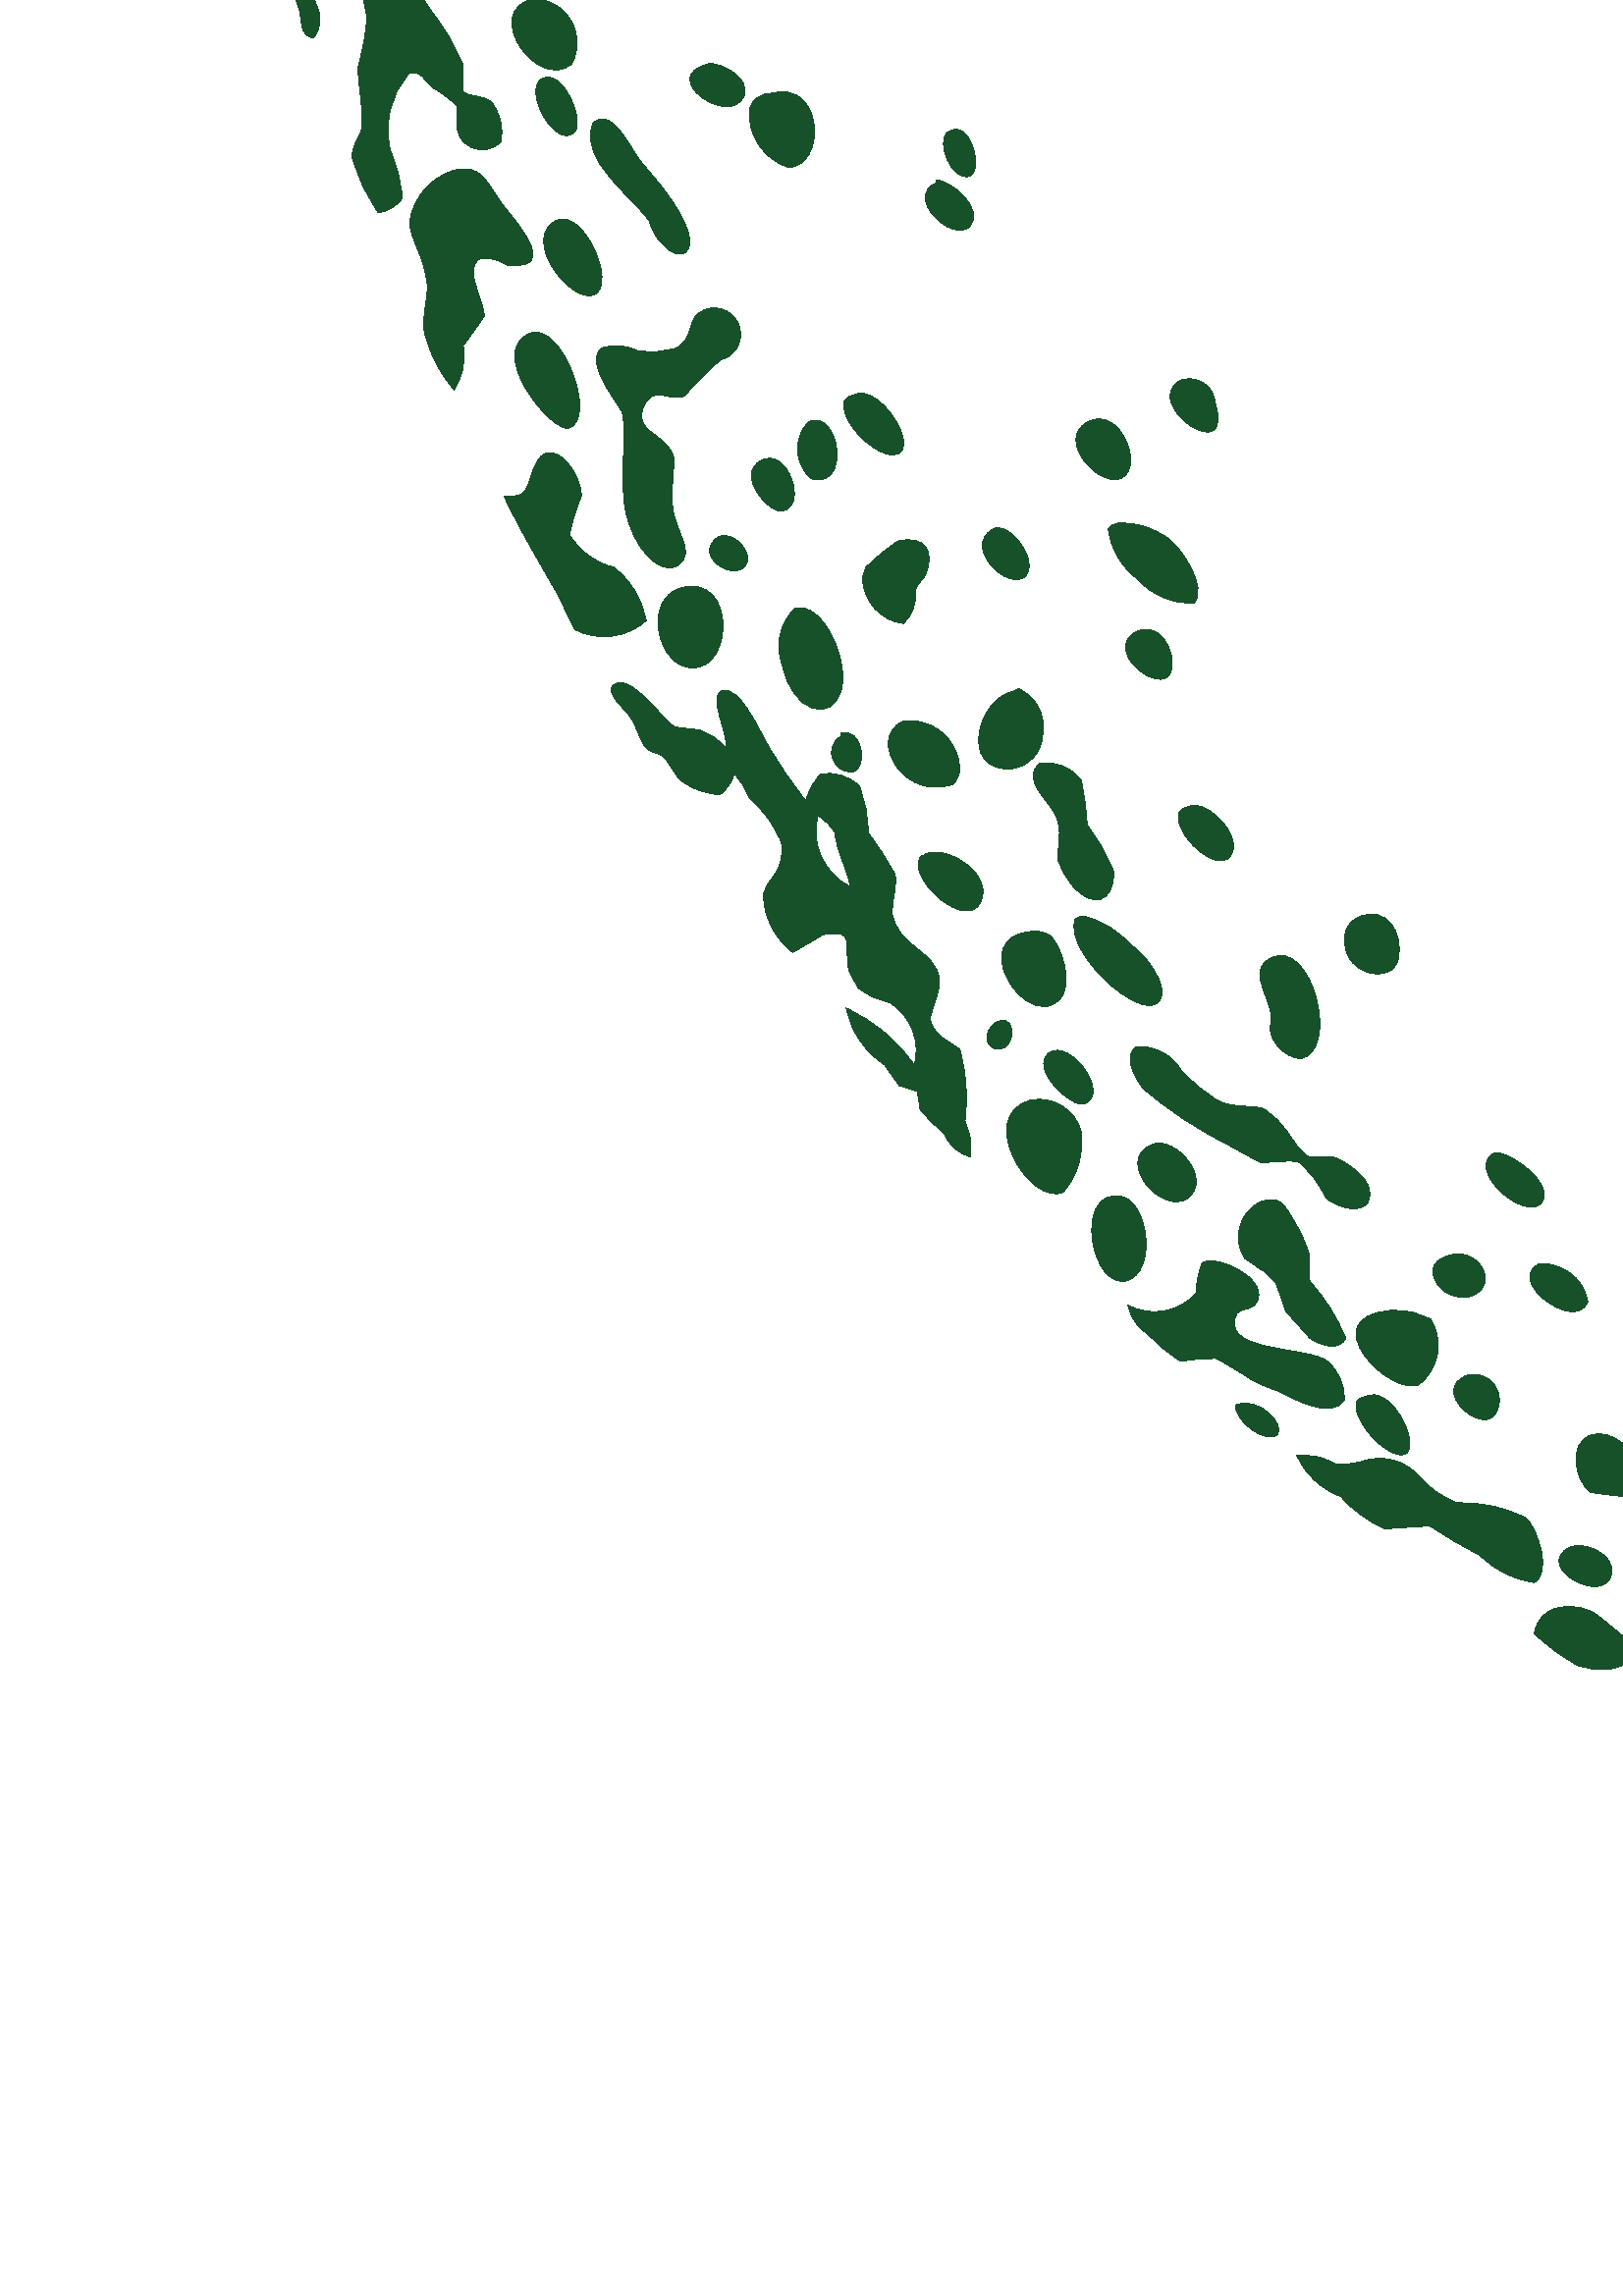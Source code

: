 %!PS-Adobe-3.0 EPSF-3.0
%Produced by poppler pdftops version: 22.05.0 (http://poppler.freedesktop.org)
%%LanguageLevel: 3
%%DocumentSuppliedResources: (atend)
%%BoundingBox: 0 0 2363 2357
%%HiResBoundingBox: 0 0 2362.08 2356.08
%%DocumentSuppliedResources: (atend)
%%EndComments
%%BeginProlog
%%BeginResource: procset xpdf 3.00 0
%%Copyright: Copyright 1996-2011, 2022 Glyph & Cog, LLC
/xpdf 75 dict def xpdf begin
% PDF special state
/pdfDictSize 15 def
/pdfSetup {
  /setpagedevice where {
    pop 2 dict begin
      /Policies 1 dict dup begin /PageSize 6 def end def
      { /Duplex true def } if
    currentdict end setpagedevice
  } {
    pop
  } ifelse
} def
/pdfSetupPaper {
  % Change paper size, but only if different from previous paper size otherwise
  % duplex fails. PLRM specifies a tolerance of 5 pts when matching paper size
  % so we use the same when checking if the size changes.
  /setpagedevice where {
    pop currentpagedevice
    /PageSize known {
      2 copy
      currentpagedevice /PageSize get aload pop
      exch 4 1 roll
      sub abs 5 gt
      3 1 roll
      sub abs 5 gt
      or
    } {
      true
    } ifelse
    {
      2 array astore
      2 dict begin
        /PageSize exch def
        /ImagingBBox null def
      currentdict end
      setpagedevice
    } {
      pop pop
    } ifelse
  } {
    pop
  } ifelse
} def
/pdfStartPage {
  pdfDictSize dict begin
  /pdfFillCS [] def
  /pdfFillXform {} def
  /pdfStrokeCS [] def
  /pdfStrokeXform {} def
  /pdfFill [0] def
  /pdfStroke [0] def
  /pdfFillOP false def
  /pdfStrokeOP false def
  /pdfOPM false def
  /pdfLastFill false def
  /pdfLastStroke false def
  /pdfTextMat [1 0 0 1 0 0] def
  /pdfFontSize 0 def
  /pdfCharSpacing 0 def
  /pdfTextRender 0 def
  /pdfPatternCS false def
  /pdfTextRise 0 def
  /pdfWordSpacing 0 def
  /pdfHorizScaling 1 def
  /pdfTextClipPath [] def
} def
/pdfEndPage { end } def
% PDF color state
/opm { dup /pdfOPM exch def
      /setoverprintmode where{pop setoverprintmode}{pop}ifelse  } def
/cs { /pdfFillXform exch def dup /pdfFillCS exch def
      setcolorspace } def
/CS { /pdfStrokeXform exch def dup /pdfStrokeCS exch def
      setcolorspace } def
/sc { pdfLastFill not { pdfFillCS setcolorspace } if
      dup /pdfFill exch def aload pop pdfFillXform setcolor
     /pdfLastFill true def /pdfLastStroke false def } def
/SC { pdfLastStroke not { pdfStrokeCS setcolorspace } if
      dup /pdfStroke exch def aload pop pdfStrokeXform setcolor
     /pdfLastStroke true def /pdfLastFill false def } def
/op { /pdfFillOP exch def
      pdfLastFill { pdfFillOP setoverprint } if } def
/OP { /pdfStrokeOP exch def
      pdfLastStroke { pdfStrokeOP setoverprint } if } def
/fCol {
  pdfLastFill not {
    pdfFillCS setcolorspace
    pdfFill aload pop pdfFillXform setcolor
    pdfFillOP setoverprint
    /pdfLastFill true def /pdfLastStroke false def
  } if
} def
/sCol {
  pdfLastStroke not {
    pdfStrokeCS setcolorspace
    pdfStroke aload pop pdfStrokeXform setcolor
    pdfStrokeOP setoverprint
    /pdfLastStroke true def /pdfLastFill false def
  } if
} def
% build a font
/pdfMakeFont {
  4 3 roll findfont
  4 2 roll matrix scale makefont
  dup length dict begin
    { 1 index /FID ne { def } { pop pop } ifelse } forall
    /Encoding exch def
    currentdict
  end
  definefont pop
} def
/pdfMakeFont16 {
  exch findfont
  dup length dict begin
    { 1 index /FID ne { def } { pop pop } ifelse } forall
    /WMode exch def
    currentdict
  end
  definefont pop
} def
/pdfMakeFont16L3 {
  1 index /CIDFont resourcestatus {
    pop pop 1 index /CIDFont findresource /CIDFontType known
  } {
    false
  } ifelse
  {
    0 eq { /Identity-H } { /Identity-V } ifelse
    exch 1 array astore composefont pop
  } {
    pdfMakeFont16
  } ifelse
} def
% graphics state operators
/q { gsave pdfDictSize dict begin } def
/Q {
  end grestore
  /pdfLastFill where {
    pop
    pdfLastFill {
      pdfFillOP setoverprint
    } {
      pdfStrokeOP setoverprint
    } ifelse
  } if
  /pdfOPM where {
    pop
    pdfOPM /setoverprintmode where{pop setoverprintmode}{pop}ifelse 
  } if
} def
/cm { concat } def
/d { setdash } def
/i { setflat } def
/j { setlinejoin } def
/J { setlinecap } def
/M { setmiterlimit } def
/w { setlinewidth } def
% path segment operators
/m { moveto } def
/l { lineto } def
/c { curveto } def
/re { 4 2 roll moveto 1 index 0 rlineto 0 exch rlineto
      neg 0 rlineto closepath } def
/h { closepath } def
% path painting operators
/S { sCol stroke } def
/Sf { fCol stroke } def
/f { fCol fill } def
/f* { fCol eofill } def
% clipping operators
/W { clip newpath } def
/W* { eoclip newpath } def
/Ws { strokepath clip newpath } def
% text state operators
/Tc { /pdfCharSpacing exch def } def
/Tf { dup /pdfFontSize exch def
      dup pdfHorizScaling mul exch matrix scale
      pdfTextMat matrix concatmatrix dup 4 0 put dup 5 0 put
      exch findfont exch makefont setfont } def
/Tr { /pdfTextRender exch def } def
/Tp { /pdfPatternCS exch def } def
/Ts { /pdfTextRise exch def } def
/Tw { /pdfWordSpacing exch def } def
/Tz { /pdfHorizScaling exch def } def
% text positioning operators
/Td { pdfTextMat transform moveto } def
/Tm { /pdfTextMat exch def } def
% text string operators
/xyshow where {
  pop
  /xyshow2 {
    dup length array
    0 2 2 index length 1 sub {
      2 index 1 index 2 copy get 3 1 roll 1 add get
      pdfTextMat dtransform
      4 2 roll 2 copy 6 5 roll put 1 add 3 1 roll dup 4 2 roll put
    } for
    exch pop
    xyshow
  } def
}{
  /xyshow2 {
    currentfont /FontType get 0 eq {
      0 2 3 index length 1 sub {
        currentpoint 4 index 3 index 2 getinterval show moveto
        2 copy get 2 index 3 2 roll 1 add get
        pdfTextMat dtransform rmoveto
      } for
    } {
      0 1 3 index length 1 sub {
        currentpoint 4 index 3 index 1 getinterval show moveto
        2 copy 2 mul get 2 index 3 2 roll 2 mul 1 add get
        pdfTextMat dtransform rmoveto
      } for
    } ifelse
    pop pop
  } def
} ifelse
/cshow where {
  pop
  /xycp {
    0 3 2 roll
    {
      pop pop currentpoint 3 2 roll
      1 string dup 0 4 3 roll put false charpath moveto
      2 copy get 2 index 2 index 1 add get
      pdfTextMat dtransform rmoveto
      2 add
    } exch cshow
    pop pop
  } def
}{
  /xycp {
    currentfont /FontType get 0 eq {
      0 2 3 index length 1 sub {
        currentpoint 4 index 3 index 2 getinterval false charpath moveto
        2 copy get 2 index 3 2 roll 1 add get
        pdfTextMat dtransform rmoveto
      } for
    } {
      0 1 3 index length 1 sub {
        currentpoint 4 index 3 index 1 getinterval false charpath moveto
        2 copy 2 mul get 2 index 3 2 roll 2 mul 1 add get
        pdfTextMat dtransform rmoveto
      } for
    } ifelse
    pop pop
  } def
} ifelse
/Tj {
  fCol
  0 pdfTextRise pdfTextMat dtransform rmoveto
  currentpoint 4 2 roll
  pdfTextRender 1 and 0 eq {
    2 copy xyshow2
  } if
  pdfTextRender 3 and dup 1 eq exch 2 eq or {
    3 index 3 index moveto
    2 copy
    currentfont /FontType get 3 eq { fCol } { sCol } ifelse
    xycp currentpoint stroke moveto
  } if
  pdfTextRender 4 and 0 ne {
    4 2 roll moveto xycp
    /pdfTextClipPath [ pdfTextClipPath aload pop
      {/moveto cvx}
      {/lineto cvx}
      {/curveto cvx}
      {/closepath cvx}
    pathforall ] def
    currentpoint newpath moveto
  } {
    pop pop pop pop
  } ifelse
  0 pdfTextRise neg pdfTextMat dtransform rmoveto
} def
/TJm { 0.001 mul pdfFontSize mul pdfHorizScaling mul neg 0
       pdfTextMat dtransform rmoveto } def
/TJmV { 0.001 mul pdfFontSize mul neg 0 exch
        pdfTextMat dtransform rmoveto } def
/Tclip { pdfTextClipPath cvx exec clip newpath
         /pdfTextClipPath [] def } def
/Tclip* { pdfTextClipPath cvx exec eoclip newpath
         /pdfTextClipPath [] def } def
% Level 2/3 image operators
/pdfImBuf 100 string def
/pdfImStr {
  2 copy exch length lt {
    2 copy get exch 1 add exch
  } {
    ()
  } ifelse
} def
/skipEOD {
  { currentfile pdfImBuf readline
    not { pop exit } if
    (%-EOD-) eq { exit } if } loop
} def
/pdfIm { image skipEOD } def
/pdfMask {
  /ReusableStreamDecode filter
  skipEOD
  /maskStream exch def
} def
/pdfMaskEnd { maskStream closefile } def
/pdfMaskInit {
  /maskArray exch def
  /maskIdx 0 def
} def
/pdfMaskSrc {
  maskIdx maskArray length lt {
    maskArray maskIdx get
    /maskIdx maskIdx 1 add def
  } {
    ()
  } ifelse
} def
/pdfImM { fCol imagemask skipEOD } def
/pr { 2 index 2 index 3 2 roll putinterval 4 add } def
/pdfImClip {
  gsave
  0 2 4 index length 1 sub {
    dup 4 index exch 2 copy
    get 5 index div put
    1 add 3 index exch 2 copy
    get 3 index div put
  } for
  pop pop rectclip
} def
/pdfImClipEnd { grestore } def
% shading operators
/colordelta {
  false 0 1 3 index length 1 sub {
    dup 4 index exch get 3 index 3 2 roll get sub abs 0.004 gt {
      pop true
    } if
  } for
  exch pop exch pop
} def
/funcCol { func n array astore } def
/funcSH {
  dup 0 eq {
    true
  } {
    dup 6 eq {
      false
    } {
      4 index 4 index funcCol dup
      6 index 4 index funcCol dup
      3 1 roll colordelta 3 1 roll
      5 index 5 index funcCol dup
      3 1 roll colordelta 3 1 roll
      6 index 8 index funcCol dup
      3 1 roll colordelta 3 1 roll
      colordelta or or or
    } ifelse
  } ifelse
  {
    1 add
    4 index 3 index add 0.5 mul exch 4 index 3 index add 0.5 mul exch
    6 index 6 index 4 index 4 index 4 index funcSH
    2 index 6 index 6 index 4 index 4 index funcSH
    6 index 2 index 4 index 6 index 4 index funcSH
    5 3 roll 3 2 roll funcSH pop pop
  } {
    pop 3 index 2 index add 0.5 mul 3 index  2 index add 0.5 mul
    funcCol sc
    dup 4 index exch mat transform m
    3 index 3 index mat transform l
    1 index 3 index mat transform l
    mat transform l pop pop h f*
  } ifelse
} def
/axialCol {
  dup 0 lt {
    pop t0
  } {
    dup 1 gt {
      pop t1
    } {
      dt mul t0 add
    } ifelse
  } ifelse
  func n array astore
} def
/axialSH {
  dup 0 eq {
    true
  } {
    dup 8 eq {
      false
    } {
      2 index axialCol 2 index axialCol colordelta
    } ifelse
  } ifelse
  {
    1 add 3 1 roll 2 copy add 0.5 mul
    dup 4 3 roll exch 4 index axialSH
    exch 3 2 roll axialSH
  } {
    pop 2 copy add 0.5 mul
    axialCol sc
    exch dup dx mul x0 add exch dy mul y0 add
    3 2 roll dup dx mul x0 add exch dy mul y0 add
    dx abs dy abs ge {
      2 copy yMin sub dy mul dx div add yMin m
      yMax sub dy mul dx div add yMax l
      2 copy yMax sub dy mul dx div add yMax l
      yMin sub dy mul dx div add yMin l
      h f*
    } {
      exch 2 copy xMin sub dx mul dy div add xMin exch m
      xMax sub dx mul dy div add xMax exch l
      exch 2 copy xMax sub dx mul dy div add xMax exch l
      xMin sub dx mul dy div add xMin exch l
      h f*
    } ifelse
  } ifelse
} def
/radialCol {
  dup t0 lt {
    pop t0
  } {
    dup t1 gt {
      pop t1
    } if
  } ifelse
  func n array astore
} def
/radialSH {
  dup 0 eq {
    true
  } {
    dup 8 eq {
      false
    } {
      2 index dt mul t0 add radialCol
      2 index dt mul t0 add radialCol colordelta
    } ifelse
  } ifelse
  {
    1 add 3 1 roll 2 copy add 0.5 mul
    dup 4 3 roll exch 4 index radialSH
    exch 3 2 roll radialSH
  } {
    pop 2 copy add 0.5 mul dt mul t0 add
    radialCol sc
    encl {
      exch dup dx mul x0 add exch dup dy mul y0 add exch dr mul r0 add
      0 360 arc h
      dup dx mul x0 add exch dup dy mul y0 add exch dr mul r0 add
      360 0 arcn h f
    } {
      2 copy
      dup dx mul x0 add exch dup dy mul y0 add exch dr mul r0 add
      a1 a2 arcn
      dup dx mul x0 add exch dup dy mul y0 add exch dr mul r0 add
      a2 a1 arcn h
      dup dx mul x0 add exch dup dy mul y0 add exch dr mul r0 add
      a1 a2 arc
      dup dx mul x0 add exch dup dy mul y0 add exch dr mul r0 add
      a2 a1 arc h f
    } ifelse
  } ifelse
} def
end
%%EndResource
/CIDInit /ProcSet findresource begin
10 dict begin
  begincmap
  /CMapType 1 def
  /CMapName /Identity-H def
  /CIDSystemInfo 3 dict dup begin
    /Registry (Adobe) def
    /Ordering (Identity) def
    /Supplement 0 def
  end def
  1 begincodespacerange
    <0000> <ffff>
  endcodespacerange
  0 usefont
  1 begincidrange
    <0000> <ffff> 0
  endcidrange
  endcmap
  currentdict CMapName exch /CMap defineresource pop
end
10 dict begin
  begincmap
  /CMapType 1 def
  /CMapName /Identity-V def
  /CIDSystemInfo 3 dict dup begin
    /Registry (Adobe) def
    /Ordering (Identity) def
    /Supplement 0 def
  end def
  /WMode 1 def
  1 begincodespacerange
    <0000> <ffff>
  endcodespacerange
  0 usefont
  1 begincidrange
    <0000> <ffff> 0
  endcidrange
  endcmap
  currentdict CMapName exch /CMap defineresource pop
end
end
%%EndProlog
%%BeginSetup
xpdf begin
%%EndSetup
pdfStartPage
%%EndPageSetup
[] 0 d
1 i
0 j
0 J
10 M
1 w
/DeviceGray {} cs
[0] sc
/DeviceGray {} CS
[0] SC
false op
false OP
{} settransfer
0 0 2362.08 2356.08 re
W
q
[0.24 0 0 -0.24 0 2356.08] cm
q
0 0 9841.667 9813.548 re
W*
q
[86.808 0 0 86.803 233.643 232.862] cm
/DeviceRGB {} CS
[0.09 0.318 0.165] SC
/DeviceRGB {} cs
[0.09 0.318 0.165] sc
52.57 0.64 m
52.593 0.613 52.613 0.584 52.628 0.552 c
52.643 0.52 52.654 0.486 52.659 0.451 c
52.665 0.417 52.666 0.381 52.662 0.346 c
52.658 0.311 52.649 0.277 52.636 0.244 c
52.622 0.211 52.605 0.181 52.583 0.153 c
52.561 0.126 52.535 0.101 52.506 0.081 c
52.478 0.06 52.446 0.044 52.413 0.032 c
52.38 0.02 52.345 0.012 52.31 0.01 c
52.31 0.07 l
51.74 -0.03 51.53 0.07 51.48 0.28 c
51.3 0.81 52.33 0.96 52.57 0.64 c
52.57 0.64 l
h
53.5 0.59 m
53.76 0.77 53.9 1.12 54.18 1.27 c
54.502 1.328 54.798 1.448 55.07 1.63 c
54.77 1.63 54.73 1.86 54.81 2 c
54.89 2.14 55.43 1.91 55.28 1.69 c
55.28 1.69 55.15 1.69 55.18 1.59 c
56.04 1.39 56.18 1.91 56.59 2.06 c
56.8 2.13 57.1 2.06 57.37 2.11 c
57.64 2.16 58.18 2.88 58.37 2.47 c
58.51 2.22 58.0 2 58.16 1.74 c
58.209 1.706 58.261 1.678 58.317 1.657 c
58.372 1.635 58.429 1.62 58.488 1.611 c
58.547 1.602 58.606 1.601 58.666 1.605 c
58.725 1.61 58.783 1.622 58.84 1.64 c
58.99 1.64 59.18 1.97 59.41 2.11 c
59.525 2.19 59.649 2.252 59.781 2.296 c
59.914 2.34 60.05 2.365 60.19 2.37 c
60.54 2.37 60.52 2.12 60.61 1.75 c
60.7 1.38 60.75 0.99 60.35 0.86 c
59.957 0.843 59.574 0.896 59.2 1.02 c
58.9 1.02 58.58 0.93 58.37 0.97 c
57.986 1.193 57.586 1.383 57.17 1.54 c
57.054 1.561 56.938 1.563 56.822 1.546 c
56.705 1.528 56.595 1.493 56.49 1.44 c
56.419 1.275 56.332 1.118 56.23 0.97 c
55.84 0.71 55.53 1.03 55.03 0.92 c
54.894 0.878 54.774 0.808 54.67 0.71 c
54.57 0.62 54.5 0.21 54.41 0.14 c
54.138 0.057 53.859 0.016 53.575 0.016 c
53.291 0.016 53.012 0.057 52.74 0.14 c
52.782 0.204 52.83 0.263 52.886 0.316 c
52.941 0.368 53.002 0.414 53.068 0.453 c
53.134 0.492 53.203 0.523 53.276 0.547 c
53.349 0.57 53.424 0.584 53.5 0.59 c
53.5 0.59 l
h
f*
57.1 0.64 m
57.35 0.87 58.38 1.06 58.4 0.54 c
58.4 0.19 57.31 -0.04 57.05 0.12 c
56.79 0.28 56.92 0.34 57.05 0.48 c
57.18 0.62 57.07 0.62 57.1 0.64 c
57.1 0.64 l
h
48.92 0.75 m
49.084 0.887 49.257 1.01 49.44 1.12 c
49.525 1.149 49.612 1.166 49.702 1.172 c
49.792 1.177 49.881 1.171 49.969 1.152 c
50.057 1.134 50.141 1.104 50.221 1.063 c
50.301 1.022 50.374 0.971 50.44 0.91 c
50.436 0.885 50.429 0.861 50.421 0.837 c
50.412 0.813 50.402 0.791 50.389 0.769 c
50.377 0.747 50.363 0.726 50.347 0.706 c
50.331 0.687 50.313 0.668 50.295 0.652 c
50.276 0.635 50.255 0.62 50.234 0.607 c
50.213 0.594 50.19 0.582 50.167 0.573 c
50.143 0.563 50.119 0.556 50.095 0.55 c
50.07 0.545 50.045 0.541 50.02 0.54 c
49.88 0.558 49.74 0.558 49.6 0.54 c
49.551 0.477 49.518 0.407 49.5 0.33 c
49.422 0.294 49.34 0.267 49.256 0.248 c
49.172 0.23 49.086 0.221 49 0.221 c
48.914 0.221 48.828 0.23 48.744 0.248 c
48.66 0.267 48.578 0.294 48.5 0.33 c
48.545 0.421 48.603 0.503 48.675 0.575 c
48.747 0.647 48.829 0.705 48.92 0.75 c
48.92 0.75 l
h
47.61 0.47 m
47.3 0.39 46.61 0.38 46.61 0.68 c
46.61 0.98 47.83 1.06 47.61 0.47 c
47.61 0.47 l
h
61.48 1.74 m
61.963 1.644 62.433 1.504 62.89 1.32 c
63.42 1.24 64 1.45 64.14 1.01 c
63.562 0.836 62.972 0.733 62.37 0.7 c
61.98 0.7 60.87 0.98 60.91 1.38 c
60.939 1.431 60.974 1.478 61.015 1.52 c
61.055 1.563 61.101 1.599 61.15 1.631 c
61.2 1.662 61.253 1.687 61.308 1.706 c
61.364 1.724 61.421 1.736 61.48 1.74 c
h
49.33 2.42 m
49.22 2.98 49.88 2.92 50.11 3.1 c
50.34 3.28 50.45 3.66 50.63 3.73 c
50.661 3.743 50.693 3.753 50.726 3.759 c
50.759 3.766 50.792 3.77 50.825 3.77 c
50.859 3.771 50.892 3.768 50.925 3.762 c
50.958 3.756 50.99 3.747 51.022 3.735 c
51.053 3.723 51.083 3.708 51.111 3.691 c
51.14 3.673 51.167 3.653 51.191 3.63 c
51.216 3.608 51.238 3.583 51.258 3.556 c
51.278 3.529 51.295 3.5 51.31 3.47 c
51.31 3.11 50.88 3.16 50.74 3.05 c
50.589 2.851 50.449 2.644 50.32 2.43 c
50.205 2.383 50.085 2.35 49.961 2.334 c
49.838 2.317 49.714 2.315 49.59 2.33 c
49.74 1.9 50.1 2.16 50.53 2.12 c
50.615 2.109 50.699 2.091 50.781 2.065 c
50.863 2.04 50.942 2.007 51.018 1.966 c
51.094 1.926 51.166 1.88 51.233 1.827 c
51.301 1.773 51.363 1.714 51.42 1.65 c
51.484 1.57 51.53 1.48 51.558 1.381 c
51.586 1.282 51.593 1.182 51.58 1.08 c
51.547 1.055 51.512 1.032 51.476 1.011 c
51.439 0.991 51.401 0.974 51.362 0.959 c
51.323 0.945 51.283 0.933 51.242 0.925 c
51.201 0.916 51.159 0.911 51.118 0.909 c
51.076 0.907 51.034 0.908 50.993 0.912 c
50.951 0.916 50.91 0.923 50.87 0.933 c
50.829 0.943 50.79 0.957 50.751 0.973 c
50.713 0.989 50.676 1.008 50.64 1.03 c
50.23 1.21 49.99 1.39 49.64 1.55 c
49.29 1.71 48.2 1.95 48.39 2.38 c
48.58 2.81 49.02 2.47 49.33 2.42 c
h
45.16 1.17 m
45.16 0.98 45.03 1.04 44.85 1.01 c
44.686 0.999 44.525 1.011 44.365 1.047 c
44.205 1.083 44.053 1.14 43.91 1.22 c
43.865 1.28 43.834 1.347 43.816 1.42 c
43.799 1.493 43.797 1.566 43.81 1.64 c
43.98 2 45.28 1.65 45.16 1.17 c
h
44.77 2.36 m
44.31 2.36 43.77 2.22 43.83 2.67 c
43.89 3.12 44.4 2.92 44.83 2.88 c
45.7 2.8 45.83 3.3 46.65 3.35 c
47.12 3.35 48.46 3.35 48.42 2.93 c
48.38 2.51 48.01 2.79 47.85 2.62 c
47.69 2.45 47.85 2.3 47.8 2.2 c
47.749 2.163 47.696 2.129 47.64 2.1 c
47.542 1.884 47.488 1.657 47.48 1.42 c
47.479 1.398 47.477 1.376 47.471 1.354 c
47.466 1.332 47.459 1.311 47.449 1.291 c
47.44 1.27 47.428 1.251 47.415 1.234 c
47.401 1.216 47.386 1.2 47.369 1.185 c
47.352 1.17 47.334 1.158 47.314 1.147 c
47.294 1.136 47.274 1.128 47.252 1.121 c
47.231 1.115 47.209 1.11 47.187 1.109 c
47.164 1.107 47.142 1.107 47.12 1.11 c
47.084 1.109 47.049 1.111 47.013 1.116 c
46.978 1.122 46.944 1.131 46.91 1.143 c
46.877 1.155 46.845 1.171 46.814 1.189 c
46.783 1.208 46.755 1.229 46.729 1.253 c
46.702 1.277 46.678 1.304 46.657 1.333 c
46.636 1.361 46.617 1.392 46.602 1.424 c
46.587 1.456 46.575 1.49 46.566 1.524 c
46.557 1.559 46.552 1.594 46.55 1.63 c
46.61 1.733 46.654 1.842 46.681 1.958 c
46.709 2.074 46.718 2.191 46.71 2.31 c
46.433 2.376 46.157 2.376 45.88 2.31 c
45.66 2.31 45.18 2.39 44.77 2.36 c
h
42.51 3.47 m
42.558 3.462 42.606 3.45 42.652 3.434 c
42.698 3.417 42.742 3.397 42.785 3.372 c
42.827 3.348 42.867 3.32 42.905 3.288 c
42.942 3.256 42.976 3.222 43.007 3.184 c
43.038 3.146 43.066 3.105 43.089 3.063 c
43.113 3.02 43.133 2.975 43.148 2.929 c
43.164 2.882 43.175 2.835 43.182 2.786 c
43.189 2.738 43.192 2.689 43.19 2.64 c
43.037 2.398 42.864 2.171 42.67 1.96 c
42.714 1.799 42.747 1.635 42.77 1.47 c
42.77 1.35 42.68 1.32 42.51 1.31 c
42.379 1.305 42.259 1.339 42.15 1.41 c
42.084 1.549 42.043 1.694 42.026 1.847 c
42.009 1.999 42.017 2.15 42.05 2.3 c
41.998 2.401 41.928 2.488 41.84 2.56 c
41.813 2.612 41.794 2.667 41.782 2.725 c
41.77 2.782 41.767 2.84 41.771 2.899 c
41.776 2.958 41.788 3.015 41.809 3.07 c
41.83 3.125 41.857 3.176 41.892 3.223 c
41.927 3.271 41.968 3.312 42.014 3.348 c
42.061 3.384 42.111 3.413 42.166 3.435 c
42.22 3.457 42.277 3.471 42.335 3.477 c
42.394 3.482 42.452 3.48 42.51 3.47 c
42.51 3.47 l
h
66.77 2.16 m
66.795 2.16 66.82 2.158 66.845 2.154 c
66.87 2.15 66.894 2.143 66.918 2.135 c
66.942 2.126 66.964 2.115 66.986 2.103 c
67.008 2.09 67.028 2.075 67.048 2.059 c
67.067 2.042 67.084 2.024 67.1 2.005 c
67.116 1.985 67.13 1.964 67.142 1.942 c
67.154 1.92 67.165 1.897 67.173 1.873 c
67.181 1.849 67.186 1.825 67.19 1.8 c
67.19 1.5 65.43 1.25 65.26 1.28 c
65.299 1.346 65.341 1.409 65.388 1.469 c
65.434 1.529 65.485 1.586 65.539 1.64 c
65.593 1.694 65.65 1.744 65.71 1.791 c
65.771 1.837 65.834 1.88 65.9 1.918 c
65.965 1.956 66.033 1.99 66.104 2.02 c
66.174 2.05 66.246 2.075 66.319 2.095 c
66.393 2.116 66.467 2.131 66.542 2.142 c
66.618 2.153 66.694 2.159 66.77 2.16 c
h
63.67 1.47 m
63.1 1.47 62.81 2.07 63.36 2.25 c
63.45 2.259 63.539 2.255 63.627 2.238 c
63.716 2.221 63.8 2.192 63.88 2.15 c
64.47 1.81 64.04 1.41 63.67 1.47 c
h
53.35 2.21 m
53.196 1.987 53.023 1.781 52.83 1.59 c
52.753 1.567 52.675 1.556 52.595 1.556 c
52.515 1.556 52.437 1.567 52.36 1.59 c
51.91 1.65 51.45 1.97 51.79 2.48 c
52.038 2.668 52.315 2.791 52.62 2.85 c
53.17 3 54.09 3.21 54.03 2.64 c
53.944 2.533 53.842 2.442 53.726 2.368 c
53.609 2.295 53.484 2.242 53.35 2.21 c
53.35 2.21 l
h
65.23 2.78 m
65.9 2.69 65.46 1.88 64.92 2.1 c
64.38 2.32 64.82 2.84 65.23 2.78 c
h
39.43 2.83 m
39.645 3.03 39.888 3.187 40.16 3.3 c
40.196 3.296 40.232 3.289 40.267 3.28 c
40.302 3.27 40.336 3.257 40.369 3.241 c
40.402 3.226 40.433 3.207 40.463 3.186 c
40.493 3.165 40.52 3.142 40.546 3.116 c
40.572 3.09 40.595 3.063 40.616 3.033 c
40.637 3.003 40.656 2.972 40.671 2.939 c
40.687 2.906 40.7 2.872 40.71 2.837 c
40.719 2.802 40.726 2.766 40.73 2.73 c
40.73 2.22 39.73 2.03 39.27 2.16 c
39.13 2.16 38.85 2.16 38.85 2.47 c
38.88 2.522 38.915 2.569 38.957 2.612 c
38.998 2.655 39.044 2.692 39.095 2.723 c
39.145 2.755 39.199 2.779 39.256 2.797 c
39.312 2.815 39.371 2.826 39.43 2.83 c
39.43 2.83 l
h
56.42 3.41 m
56.451 3.405 56.481 3.397 56.511 3.386 c
56.541 3.376 56.57 3.363 56.597 3.347 c
56.625 3.332 56.651 3.315 56.676 3.295 c
56.7 3.276 56.723 3.254 56.744 3.231 c
56.766 3.207 56.785 3.182 56.802 3.156 c
56.819 3.129 56.833 3.102 56.846 3.073 c
56.858 3.044 56.868 3.014 56.875 2.983 c
56.883 2.952 56.888 2.921 56.89 2.89 c
56.893 2.854 56.892 2.818 56.887 2.782 c
56.883 2.746 56.874 2.711 56.863 2.677 c
56.851 2.643 56.836 2.61 56.817 2.579 c
56.799 2.548 56.777 2.519 56.753 2.493 c
56.729 2.466 56.702 2.442 56.673 2.421 c
56.643 2.4 56.612 2.382 56.579 2.367 c
56.546 2.352 56.512 2.341 56.477 2.333 c
56.442 2.325 56.406 2.321 56.37 2.32 c
56.343 2.321 56.316 2.324 56.29 2.329 c
56.263 2.333 56.237 2.338 56.21 2.345 c
56.184 2.352 56.159 2.361 56.134 2.37 c
56.108 2.38 56.084 2.391 56.06 2.403 c
56.035 2.415 56.012 2.429 55.989 2.443 c
55.967 2.458 55.945 2.474 55.924 2.491 c
55.903 2.507 55.883 2.525 55.863 2.544 c
55.844 2.563 55.826 2.583 55.809 2.604 c
55.792 2.625 55.776 2.647 55.761 2.669 c
55.746 2.692 55.732 2.715 55.72 2.739 c
55.708 2.763 55.696 2.788 55.686 2.813 c
55.677 2.838 55.668 2.863 55.661 2.889 c
55.653 2.915 55.648 2.942 55.643 2.968 c
55.639 2.995 55.635 3.022 55.634 3.049 c
55.632 3.076 55.632 3.102 55.633 3.129 c
55.634 3.156 55.636 3.183 55.64 3.21 c
55.662 3.239 55.686 3.266 55.712 3.291 c
55.738 3.317 55.767 3.339 55.797 3.359 c
55.827 3.38 55.859 3.397 55.892 3.412 c
55.925 3.427 55.959 3.439 55.995 3.448 c
56.03 3.457 56.066 3.463 56.102 3.466 c
56.138 3.469 56.174 3.469 56.211 3.466 c
56.247 3.462 56.282 3.456 56.318 3.447 c
56.353 3.437 56.387 3.425 56.42 3.41 c
h
69.14 4.03 m
69.168 4.205 69.238 4.362 69.35 4.5 c
69.52 4.67 69.96 4.71 70.24 4.92 c
70.277 4.942 70.313 4.967 70.346 4.994 c
70.379 5.022 70.41 5.052 70.438 5.084 c
70.467 5.117 70.492 5.151 70.515 5.188 c
70.538 5.225 70.558 5.263 70.574 5.303 c
70.591 5.343 70.604 5.384 70.614 5.426 c
70.624 5.468 70.63 5.51 70.633 5.554 c
70.636 5.597 70.636 5.64 70.632 5.683 c
70.628 5.726 70.621 5.768 70.61 5.81 c
70.428 5.915 70.238 6.002 70.04 6.07 c
69.94 6.18 70.04 6.37 69.94 6.54 c
69.84 6.71 69.48 6.64 69.47 6.96 c
69.485 6.998 69.502 7.035 69.523 7.07 c
69.544 7.106 69.567 7.139 69.594 7.17 c
69.62 7.202 69.649 7.231 69.68 7.258 c
69.711 7.284 69.744 7.308 69.779 7.329 c
69.814 7.35 69.851 7.368 69.889 7.384 c
69.927 7.399 69.966 7.41 70.006 7.419 c
70.046 7.428 70.087 7.433 70.128 7.435 c
70.169 7.436 70.209 7.435 70.25 7.43 c
70.74 7.43 70.61 7.08 70.82 6.81 c
70.921 6.715 71.034 6.637 71.158 6.575 c
71.282 6.514 71.413 6.472 71.55 6.45 c
71.965 6.505 72.382 6.539 72.8 6.55 c
72.953 6.472 73.11 6.402 73.27 6.34 c
73.388 6.336 73.506 6.343 73.623 6.361 c
73.74 6.379 73.854 6.409 73.966 6.449 c
74.077 6.489 74.183 6.54 74.285 6.6 c
74.387 6.661 74.482 6.731 74.57 6.81 c
74.71 6.87 75.23 7.1 75.35 6.81 c
75.309 6.633 75.256 6.46 75.19 6.29 c
75.86 6.46 75.65 5.7 75.56 5.61 c
75.513 5.581 75.462 5.559 75.409 5.543 c
75.355 5.528 75.301 5.521 75.245 5.521 c
75.189 5.521 75.135 5.528 75.081 5.543 c
75.028 5.559 74.977 5.581 74.93 5.61 c
74.837 5.742 74.733 5.865 74.62 5.98 c
74.389 5.925 74.162 5.855 73.94 5.77 c
73.453 5.732 72.967 5.732 72.48 5.77 c
72.172 5.856 71.859 5.89 71.54 5.87 c
71.392 5.613 71.305 5.336 71.28 5.04 c
70.992 4.903 70.715 4.747 70.45 4.57 c
70.429 4.528 70.412 4.484 70.399 4.439 c
70.386 4.394 70.377 4.348 70.373 4.301 c
70.368 4.254 70.367 4.207 70.371 4.16 c
70.374 4.113 70.382 4.067 70.394 4.022 c
70.406 3.976 70.421 3.932 70.441 3.889 c
70.461 3.847 70.484 3.806 70.511 3.767 c
70.538 3.729 70.568 3.693 70.602 3.66 c
70.635 3.627 70.671 3.597 70.71 3.57 c
71.25 3.44 71.25 3.97 71.34 4.25 c
71.36 4.305 71.385 4.358 71.413 4.409 c
71.442 4.46 71.475 4.508 71.511 4.554 c
71.547 4.6 71.587 4.643 71.63 4.683 c
71.673 4.723 71.718 4.759 71.767 4.791 c
71.816 4.824 71.866 4.852 71.92 4.877 c
71.973 4.902 72.027 4.922 72.084 4.938 c
72.14 4.954 72.197 4.965 72.255 4.973 c
72.313 4.98 72.372 4.982 72.43 4.98 c
72.752 4.857 73.086 4.787 73.43 4.77 c
73.605 4.89 73.761 5.03 73.9 5.19 c
74.078 5.279 74.265 5.346 74.459 5.39 c
74.654 5.434 74.851 5.454 75.05 5.45 c
75.29 5.45 75.44 5.19 75.73 5.14 c
76.029 5.162 76.325 5.145 76.62 5.09 c
76.5 4.967 76.364 4.865 76.212 4.785 c
76.06 4.704 75.899 4.649 75.73 4.62 c
75.64 4.62 75.46 4.76 75.31 4.78 c
75.117 4.762 74.927 4.728 74.74 4.68 c
74.52 4.68 74.18 4.68 74.06 4.63 c
73.873 4.471 73.699 4.297 73.54 4.11 c
73.463 4.086 73.385 4.068 73.305 4.058 c
73.226 4.048 73.146 4.045 73.065 4.049 c
72.985 4.053 72.906 4.065 72.828 4.083 c
72.749 4.102 72.674 4.128 72.6 4.16 c
72.14 4.16 71.44 4.01 71.6 3.64 c
71.849 3.57 72.092 3.483 72.33 3.38 c
72.296 3.326 72.257 3.277 72.211 3.233 c
72.165 3.188 72.115 3.15 72.06 3.118 c
72.006 3.086 71.948 3.06 71.887 3.042 c
71.826 3.024 71.764 3.013 71.7 3.01 c
70.896 2.723 70.08 2.48 69.25 2.28 c
69.405 2.665 69.491 3.065 69.51 3.48 c
69.477 3.564 69.428 3.637 69.364 3.7 c
69.299 3.762 69.225 3.809 69.14 3.84 c
69.084 3.712 69.014 3.592 68.93 3.48 c
68.16 2.64 68.26 4.59 69.14 4.03 c
69.14 4.03 l
h
62.89 2.42 m
62.5 2.42 62.17 2.54 61.89 2.58 c
61.61 2.62 61.1 2.52 61.06 2.79 c
61.02 3.06 61.97 3.22 62.42 3.26 c
63.07 3.32 63.83 3.38 63.78 2.79 c
63.73 2.2 63.09 2.41 62.89 2.42 c
h
f*
68.77 2.89 m
68.77 2.54 67.97 2.35 67.77 2.47 c
67.09 2.91 68.71 3.47 68.77 2.89 c
h
66.59 2.78 m
66.513 2.73 66.43 2.697 66.34 2.68 c
66.25 2.662 66.16 2.663 66.07 2.68 c
65.38 2.92 66.02 3.75 66.38 3.88 c
66.58 3.95 66.83 3.88 67.01 3.93 c
67.19 3.98 67.15 4.25 67.32 4.35 c
67.333 4.361 67.347 4.371 67.361 4.38 c
67.375 4.389 67.39 4.397 67.405 4.404 c
67.42 4.412 67.435 4.418 67.451 4.424 c
67.467 4.43 67.483 4.434 67.499 4.438 c
67.516 4.442 67.532 4.445 67.549 4.447 c
67.566 4.449 67.583 4.45 67.6 4.45 c
67.616 4.45 67.633 4.449 67.65 4.447 c
67.667 4.445 67.683 4.442 67.699 4.438 c
67.716 4.434 67.732 4.429 67.748 4.423 c
67.764 4.418 67.779 4.411 67.794 4.404 c
67.809 4.396 67.824 4.388 67.838 4.379 c
67.852 4.37 67.866 4.36 67.879 4.349 c
67.892 4.338 67.904 4.327 67.916 4.315 c
67.927 4.303 67.938 4.29 67.948 4.276 c
67.959 4.263 67.968 4.249 67.977 4.235 c
67.985 4.22 67.993 4.205 68.0 4.19 c
68.07 3.77 67.47 3.81 67.27 3.67 c
67.07 3.53 66.9 3 66.59 2.78 c
66.59 2.78 l
h
35.42 4.14 m
35.653 4.089 35.879 4.019 36.1 3.93 c
36.232 4.029 36.372 4.116 36.52 4.19 c
36.566 4.194 36.612 4.194 36.658 4.189 c
36.705 4.185 36.75 4.175 36.794 4.162 c
36.838 4.149 36.881 4.131 36.922 4.109 c
36.963 4.088 37.002 4.062 37.038 4.033 c
37.074 4.004 37.107 3.972 37.137 3.936 c
37.166 3.901 37.192 3.863 37.215 3.822 c
37.237 3.782 37.256 3.739 37.27 3.695 c
37.284 3.651 37.294 3.606 37.3 3.56 c
37.19 3.22 36.84 3.56 36.47 3.4 c
36.47 3.2 36.66 3.13 36.52 2.98 c
36.187 3.023 35.873 3.126 35.58 3.29 c
35.445 3.304 35.316 3.337 35.192 3.39 c
35.067 3.443 34.953 3.513 34.85 3.6 c
34.854 3.635 34.861 3.67 34.871 3.704 c
34.881 3.739 34.894 3.772 34.91 3.803 c
34.926 3.835 34.945 3.866 34.966 3.894 c
34.987 3.923 35.011 3.949 35.037 3.974 c
35.062 3.998 35.09 4.02 35.12 4.04 c
35.15 4.06 35.181 4.077 35.214 4.091 c
35.246 4.105 35.28 4.116 35.315 4.124 c
35.349 4.133 35.384 4.138 35.42 4.14 c
35.42 4.14 l
h
65.44 3.41 m
65.437 3.392 65.432 3.374 65.427 3.356 c
65.421 3.339 65.415 3.321 65.408 3.304 c
65.4 3.287 65.392 3.271 65.383 3.255 c
65.374 3.239 65.364 3.223 65.353 3.209 c
65.342 3.194 65.33 3.179 65.318 3.166 c
65.305 3.152 65.292 3.139 65.278 3.127 c
65.264 3.115 65.25 3.103 65.235 3.093 c
65.22 3.082 65.204 3.073 65.188 3.064 c
65.171 3.055 65.155 3.047 65.138 3.04 c
65.121 3.033 65.103 3.027 65.085 3.022 c
65.068 3.017 65.05 3.013 65.031 3.01 c
65.013 3.007 64.995 3.005 64.977 3.004 c
64.958 3.003 64.94 3.003 64.921 3.004 c
64.903 3.005 64.884 3.007 64.866 3.01 c
64.848 3.013 64.83 3.017 64.812 3.022 c
64.795 3.027 64.777 3.033 64.76 3.04 c
64.74 3.041 64.72 3.044 64.701 3.049 c
64.681 3.054 64.662 3.06 64.644 3.068 c
64.626 3.077 64.609 3.086 64.592 3.098 c
64.576 3.109 64.56 3.122 64.546 3.136 c
64.532 3.15 64.519 3.166 64.508 3.182 c
64.496 3.199 64.487 3.216 64.478 3.234 c
64.47 3.252 64.464 3.271 64.459 3.291 c
64.454 3.31 64.451 3.33 64.45 3.35 c
64.39 4 65.49 4.05 65.44 3.41 c
65.44 3.41 l
h
53.56 3.2 m
53.36 3.286 53.186 3.409 53.04 3.57 c
52.89 3.67 52.2 4 52.41 4.35 c
52.62 4.7 53.83 4.17 54.03 3.88 c
54.33 3.47 54.15 3.04 53.56 3.2 c
53.56 3.2 l
h
42.77 3.62 m
42.71 3.85 43.09 4.01 43.34 4.04 c
43.85 4.1 44.89 3.76 44.8 3.42 c
44.71 3.08 44.15 3.23 43.91 3.26 c
43.697 3.275 43.487 3.309 43.28 3.36 c
43.092 3.412 42.922 3.499 42.77 3.62 c
h
59.97 4.03 m
60.02 3.58 58.5 3.13 58.2 3.25 c
56.98 3.72 59.87 4.87 59.97 4.03 c
h
38.23 3.3 m
38.05 3.36 37.84 3.64 38.02 3.82 c
38.57 4.36 39 3.03 38.23 3.3 c
h
39.77 3.93 m
39.92 4.41 41.48 4.02 41.39 3.51 c
41.39 3.27 41.15 3.31 40.92 3.3 c
40.53 3.29 39.68 3.54 39.77 3.93 c
39.77 3.93 l
h
63.25 3.41 m
62.53 3.52 62.78 4.19 63.3 4.19 c
63.67 4.19 64.02 3.79 63.77 3.51 c
63.733 3.482 63.694 3.459 63.652 3.441 c
63.61 3.422 63.567 3.408 63.522 3.4 c
63.477 3.391 63.431 3.387 63.385 3.389 c
63.339 3.391 63.294 3.398 63.25 3.41 c
h
49.13 3.47 m
48.46 3.64 48.88 4.25 49.39 4.2 c
49.65 4.1 l
50.01 3.7 49.33 3.47 49.13 3.47 c
49.13 3.47 l
h
55.12 3.98 m
55.118 4.122 55.102 4.262 55.07 4.4 c
54.93 4.73 54.62 4.62 54.71 4.92 c
54.8 5.22 55.48 5.14 55.65 4.92 c
55.699 4.715 55.736 4.509 55.76 4.3 c
55.833 4.213 55.919 4.143 56.02 4.09 c
56.35 3.7 55.93 3.44 55.5 3.57 c
55.474 3.571 55.449 3.575 55.424 3.581 c
55.398 3.587 55.374 3.596 55.351 3.607 c
55.327 3.618 55.305 3.631 55.284 3.646 c
55.263 3.662 55.244 3.679 55.226 3.698 c
55.209 3.717 55.193 3.737 55.18 3.759 c
55.166 3.781 55.155 3.804 55.146 3.828 c
55.136 3.853 55.13 3.877 55.125 3.903 c
55.121 3.928 55.119 3.954 55.12 3.98 c
55.12 3.98 l
h
61.38 3.93 m
61.326 3.933 61.276 3.949 61.23 3.977 c
61.184 4.005 61.147 4.043 61.12 4.09 c
61.12 4.123 61.122 4.155 61.125 4.188 c
61.128 4.221 61.133 4.253 61.139 4.285 c
61.146 4.317 61.154 4.349 61.163 4.38 c
61.173 4.412 61.184 4.442 61.196 4.473 c
61.209 4.503 61.223 4.533 61.238 4.561 c
61.254 4.59 61.27 4.618 61.289 4.646 c
61.307 4.673 61.326 4.699 61.347 4.724 c
61.368 4.75 61.39 4.774 61.413 4.797 c
61.436 4.82 61.46 4.842 61.486 4.863 c
61.511 4.884 61.537 4.903 61.564 4.921 c
61.592 4.94 61.62 4.956 61.649 4.972 c
61.677 4.987 61.707 5.001 61.737 5.014 c
61.768 5.026 61.798 5.037 61.83 5.047 c
61.861 5.056 61.893 5.064 61.925 5.071 c
61.957 5.077 61.989 5.082 62.022 5.085 c
62.055 5.088 62.087 5.09 62.12 5.09 c
63.15 4.96 61.77 3.77 61.38 3.93 c
61.38 3.93 l
h
46.1 4.14 m
45.873 4.158 45.663 4.228 45.47 4.35 c
45.3 4.5 44.89 5.35 45.26 5.55 c
45.63 5.75 46.26 4.96 46.62 4.77 c
46.692 4.77 46.763 4.763 46.833 4.749 c
46.904 4.735 46.973 4.715 47.039 4.689 c
47.106 4.662 47.17 4.63 47.23 4.591 c
47.291 4.553 47.348 4.509 47.4 4.46 c
47.49 3.95 46.4 4.08 46.1 4.14 c
46.1 4.14 l
h
41.88 4.4 m
41.634 4.278 41.374 4.208 41.1 4.19 c
41.012 4.199 40.928 4.221 40.848 4.257 c
40.767 4.293 40.695 4.34 40.63 4.4 c
40.606 4.427 40.586 4.457 40.568 4.488 c
40.55 4.52 40.536 4.553 40.524 4.587 c
40.513 4.621 40.505 4.656 40.5 4.692 c
40.495 4.728 40.494 4.764 40.496 4.8 c
40.499 4.836 40.504 4.872 40.514 4.907 c
40.523 4.942 40.535 4.975 40.551 5.008 c
40.567 5.041 40.586 5.071 40.607 5.1 c
40.629 5.129 40.653 5.156 40.68 5.18 c
41.14 5.35 41.31 4.73 41.62 4.71 c
41.93 4.69 42.2 5.22 42.71 5.08 c
42.736 5.075 42.76 5.067 42.784 5.057 c
42.808 5.046 42.831 5.034 42.853 5.019 c
42.874 5.005 42.894 4.988 42.913 4.969 c
42.931 4.951 42.947 4.931 42.962 4.909 c
42.976 4.887 42.988 4.864 42.998 4.84 c
43.008 4.816 43.015 4.791 43.02 4.765 c
43.025 4.74 43.028 4.714 43.028 4.688 c
43.028 4.661 43.025 4.636 43.02 4.61 c
42.93 4.29 42.15 4.47 41.88 4.4 c
41.88 4.4 l
h
64.66 4.19 m
64.26 4.24 64.04 4.32 64.03 4.61 c
64.03 5.15 65.6 5.51 65.75 4.98 c
65.741 4.808 65.688 4.652 65.59 4.51 c
65.533 4.446 65.468 4.389 65.397 4.342 c
65.325 4.294 65.249 4.256 65.167 4.228 c
65.086 4.2 65.002 4.183 64.916 4.176 c
64.83 4.17 64.745 4.174 64.66 4.19 c
h
38.02 4.24 m
37.6 4.24 37.02 4.33 37.02 4.71 c
37.02 5.36 38.76 5.31 38.9 4.66 c
39.01 4.18 38.59 4.18 38.02 4.24 c
h
26.4 9.19 m
26.65 9.137 26.876 9.033 27.08 8.88 c
27.3 8.88 27.56 8.95 27.91 8.93 c
27.971 8.902 28.035 8.88 28.1 8.866 c
28.166 8.852 28.233 8.844 28.3 8.844 c
28.367 8.844 28.434 8.852 28.5 8.866 c
28.565 8.88 28.629 8.902 28.69 8.93 c
28.687 9.01 28.675 9.089 28.655 9.167 c
28.635 9.244 28.606 9.319 28.57 9.391 c
28.534 9.462 28.491 9.529 28.44 9.591 c
28.389 9.654 28.333 9.71 28.27 9.76 c
27.99 10.05 27.57 10.27 27.44 10.44 c
27.326 10.645 27.223 10.855 27.13 11.07 c
27.02 11.2 26.31 11.49 26.45 11.85 c
26.478 11.872 26.508 11.892 26.539 11.909 c
26.571 11.926 26.604 11.94 26.638 11.95 c
26.672 11.961 26.707 11.969 26.743 11.973 c
26.778 11.977 26.814 11.978 26.85 11.976 c
26.885 11.974 26.921 11.968 26.955 11.959 c
26.99 11.951 27.024 11.939 27.056 11.924 c
27.089 11.909 27.12 11.891 27.149 11.87 c
27.178 11.849 27.205 11.826 27.23 11.8 c
27.655 11.255 28.125 10.752 28.64 10.29 c
29.09 9.98 29.31 10.08 29.42 9.56 c
29.42 9.369 29.437 9.179 29.47 8.99 c
29.579 8.9 29.701 8.832 29.836 8.787 c
29.97 8.742 30.108 8.723 30.25 8.73 c
30.309 8.721 30.367 8.707 30.425 8.691 c
30.482 8.674 30.539 8.654 30.594 8.63 c
30.648 8.606 30.702 8.579 30.753 8.549 c
30.805 8.519 30.854 8.485 30.902 8.449 c
30.949 8.412 30.994 8.373 31.037 8.331 c
31.079 8.288 31.119 8.244 31.156 8.197 c
31.193 8.15 31.227 8.1 31.258 8.049 c
31.288 7.998 31.316 7.945 31.34 7.89 c
31.43 7.7 31.45 7.42 31.55 7.27 c
31.709 7.143 31.881 7.035 32.065 6.947 c
32.249 6.859 32.441 6.794 32.64 6.75 c
33.3 6.38 33.76 5.61 34.57 5.55 c
35.06 5.55 35.43 5.71 35.57 5.39 c
35.597 5.212 35.581 5.039 35.52 4.87 c
35.52 4.6 35.79 4.67 35.68 4.45 c
35.57 4.23 34.82 4.39 34.38 4.66 c
34.222 4.805 34.049 4.929 33.86 5.03 c
33.35 5.12 32.86 4.68 32.56 5.03 c
32.452 5.335 32.382 5.648 32.35 5.97 c
32.22 6.17 31.76 6.17 31.57 6.39 c
31.484 6.595 31.414 6.805 31.36 7.02 c
31.105 7.216 30.829 7.372 30.53 7.49 c
30.355 7.686 30.198 7.896 30.06 8.12 c
29.885 8.336 29.675 8.509 29.43 8.64 c
29.347 8.673 29.262 8.693 29.174 8.702 c
29.085 8.71 28.997 8.706 28.91 8.69 c
28.881 8.644 28.863 8.594 28.854 8.54 c
28.845 8.486 28.847 8.433 28.86 8.38 c
28.842 8.322 28.817 8.267 28.787 8.215 c
28.757 8.163 28.722 8.114 28.681 8.069 c
28.641 8.024 28.596 7.984 28.547 7.949 c
28.498 7.914 28.445 7.884 28.39 7.86 c
28.309 7.853 28.233 7.831 28.16 7.795 c
28.088 7.759 28.024 7.71 27.97 7.65 c
28.015 7.582 28.07 7.521 28.133 7.468 c
28.196 7.415 28.265 7.373 28.34 7.34 c
28.659 7.323 28.972 7.357 29.28 7.44 c
29.431 7.392 29.571 7.322 29.7 7.23 c
30.11 6.93 30.13 6.35 30.53 6.08 c
30.53 6.08 31.12 5.91 31.21 5.87 c
31.446 5.727 31.673 5.57 31.89 5.4 c
32.024 5.354 32.144 5.284 32.25 5.19 c
32.262 5.172 32.273 5.154 32.282 5.134 c
32.291 5.115 32.298 5.094 32.304 5.074 c
32.309 5.053 32.312 5.031 32.314 5.01 c
32.316 4.989 32.315 4.967 32.313 4.946 c
32.311 4.924 32.306 4.903 32.3 4.883 c
32.294 4.862 32.287 4.842 32.277 4.823 c
32.267 4.803 32.256 4.785 32.243 4.768 c
32.23 4.751 32.216 4.735 32.2 4.72 c
31.667 4.833 31.164 5.023 30.69 5.29 c
30.49 5.42 30.45 5.59 30.32 5.66 c
30.182 5.701 30.042 5.735 29.9 5.76 c
29.749 5.785 29.609 5.839 29.48 5.92 c
29.371 6.1 29.285 6.29 29.22 6.49 c
29.054 6.648 28.864 6.768 28.65 6.85 c
28.582 6.909 28.508 6.96 28.43 7.004 c
28.351 7.047 28.268 7.083 28.182 7.109 c
28.096 7.136 28.008 7.154 27.919 7.162 c
27.829 7.171 27.74 7.17 27.65 7.16 c
27.573 7.091 27.486 7.038 27.39 7.0 c
27.164 7.132 26.958 7.288 26.77 7.47 c
26.61 7.56 26.6 7.47 26.41 7.63 c
25.8 8.01 26.54 8.1 26.98 8.21 c
26.85 8.41 25.77 8.94 26.4 9.19 c
26.4 9.19 l
h
47.88 4.55 m
47.806 4.548 47.736 4.565 47.67 4.6 c
47.36 5.0 48.38 5.44 48.67 5.38 c
48.96 5.32 48.9 4.91 48.77 4.76 c
48.633 4.687 48.489 4.633 48.338 4.598 c
48.188 4.562 48.035 4.546 47.88 4.55 c
h
52.51 5.39 m
52.46 5.287 52.39 5.2 52.3 5.13 c
52.333 5.092 52.361 5.049 52.383 5.003 c
52.405 4.957 52.421 4.909 52.429 4.859 c
52.438 4.809 52.44 4.758 52.435 4.707 c
52.43 4.657 52.418 4.608 52.4 4.56 c
52.17 4.32 51.77 4.69 51.98 5.08 c
51.878 5.07 51.778 5.078 51.68 5.106 c
51.581 5.134 51.492 5.178 51.41 5.24 c
50.96 5.89 52.59 6.06 52.51 5.39 c
h
67.37 4.87 m
67.49 4.57 67.13 4.5 67.01 4.56 c
66.61 4.72 67.25 5.16 67.37 4.87 c
h
59.5 5.47 m
59.69 4.91 58.96 4.84 58.61 4.9 c
58.26 4.96 57.82 5.14 57.93 5.53 c
58.04 5.92 59.38 5.83 59.5 5.47 c
h
44.7 6.01 m
44.7 5.98 44.698 5.949 44.694 5.919 c
44.69 5.889 44.685 5.859 44.678 5.83 c
44.671 5.8 44.662 5.771 44.652 5.742 c
44.642 5.714 44.63 5.686 44.616 5.659 c
44.603 5.631 44.588 5.605 44.571 5.58 c
44.555 5.554 44.537 5.529 44.518 5.506 c
44.499 5.482 44.478 5.46 44.457 5.439 c
44.435 5.417 44.412 5.397 44.388 5.379 c
44.364 5.36 44.339 5.343 44.313 5.327 c
44.288 5.311 44.261 5.297 44.233 5.284 c
44.206 5.271 44.178 5.26 44.149 5.25 c
44.12 5.24 44.091 5.232 44.061 5.226 c
44.031 5.219 44.001 5.215 43.971 5.211 c
43.941 5.208 43.911 5.207 43.88 5.207 c
43.85 5.208 43.82 5.21 43.79 5.214 c
43.759 5.217 43.73 5.223 43.7 5.23 c
43.672 5.227 43.645 5.226 43.617 5.228 c
43.589 5.23 43.562 5.235 43.535 5.242 c
43.508 5.249 43.482 5.259 43.458 5.272 c
43.433 5.285 43.409 5.299 43.388 5.317 c
43.366 5.334 43.346 5.353 43.328 5.374 c
43.31 5.395 43.294 5.418 43.28 5.443 c
43.267 5.467 43.256 5.492 43.247 5.519 c
43.239 5.545 43.233 5.572 43.23 5.6 c
43.22 6.05 44.63 6.47 44.7 6.01 c
h
60.54 5.75 m
60.595 5.791 60.653 5.829 60.714 5.861 c
60.775 5.894 60.837 5.923 60.902 5.947 c
60.967 5.971 61.033 5.99 61.1 6.004 c
61.168 6.018 61.236 6.028 61.305 6.032 c
61.374 6.036 61.443 6.036 61.512 6.03 c
61.58 6.025 61.649 6.014 61.716 5.999 c
61.783 5.983 61.849 5.963 61.913 5.938 c
61.978 5.913 62.04 5.884 62.1 5.85 c
62.094 5.802 62.082 5.755 62.065 5.709 c
62.048 5.663 62.026 5.62 61.999 5.579 c
61.973 5.538 61.941 5.501 61.906 5.468 c
61.871 5.434 61.832 5.405 61.79 5.38 c
61.68 5.316 61.562 5.271 61.437 5.243 c
61.313 5.216 61.187 5.208 61.06 5.22 c
60.71 5.29 60.44 5.47 60.54 5.75 c
h
38.86 6.17 m
38.852 6.181 38.844 6.193 38.837 6.205 c
38.831 6.218 38.825 6.23 38.82 6.243 c
38.814 6.256 38.81 6.269 38.807 6.283 c
38.803 6.296 38.801 6.31 38.799 6.324 c
38.797 6.338 38.796 6.352 38.796 6.366 c
38.796 6.38 38.797 6.394 38.799 6.408 c
38.801 6.421 38.804 6.435 38.807 6.449 c
38.811 6.462 38.815 6.475 38.82 6.488 c
38.826 6.501 38.832 6.514 38.838 6.526 c
38.845 6.538 38.853 6.55 38.861 6.561 c
38.87 6.573 38.879 6.583 38.888 6.593 c
38.898 6.603 38.908 6.613 38.919 6.622 c
38.93 6.63 38.941 6.638 38.953 6.646 c
38.965 6.653 38.977 6.66 38.99 6.665 c
39.003 6.671 39.016 6.676 39.029 6.68 c
39.043 6.684 39.056 6.688 39.07 6.69 c
39.1 6.688 39.13 6.684 39.16 6.678 c
39.189 6.673 39.219 6.666 39.248 6.657 c
39.277 6.649 39.305 6.639 39.333 6.628 c
39.361 6.617 39.389 6.604 39.415 6.59 c
39.442 6.576 39.468 6.561 39.493 6.544 c
39.519 6.528 39.543 6.51 39.566 6.491 c
39.59 6.472 39.612 6.452 39.634 6.431 c
39.655 6.41 39.676 6.388 39.695 6.364 c
39.714 6.341 39.732 6.317 39.749 6.292 c
39.766 6.267 39.782 6.241 39.796 6.215 c
39.81 6.188 39.823 6.161 39.835 6.133 c
39.846 6.105 39.857 6.077 39.865 6.048 c
39.874 6.019 39.882 5.99 39.887 5.96 c
39.893 5.93 39.898 5.901 39.901 5.871 c
39.903 5.841 39.905 5.81 39.905 5.78 c
39.905 5.75 39.903 5.72 39.9 5.69 c
39.89 5.655 39.877 5.622 39.861 5.59 c
39.844 5.558 39.825 5.527 39.802 5.499 c
39.78 5.471 39.755 5.445 39.727 5.422 c
39.699 5.399 39.67 5.379 39.638 5.361 c
39.606 5.344 39.573 5.33 39.539 5.32 c
39.504 5.309 39.469 5.302 39.433 5.298 c
39.397 5.295 39.361 5.295 39.326 5.298 c
39.29 5.302 39.254 5.309 39.22 5.32 c
39.153 5.41 39.105 5.51 39.077 5.619 c
39.05 5.728 39.044 5.839 39.06 5.95 c
38.998 6.027 38.931 6.101 38.86 6.17 c
h
66.48 5.96 m
66.53 6.011 66.585 6.056 66.645 6.094 c
66.706 6.132 66.77 6.163 66.838 6.185 c
66.906 6.208 66.976 6.222 67.047 6.228 c
67.118 6.234 67.189 6.231 67.26 6.22 c
67.444 6.121 67.634 6.034 67.83 5.96 c
68.33 5.88 68.75 6.13 68.83 5.86 c
68.847 5.724 68.827 5.594 68.77 5.47 c
68.48 5.17 67.84 5.58 67.62 5.57 c
67.513 5.574 67.41 5.557 67.31 5.52 c
67.0 5.42 l
66.95 5.42 l
66.86 5.47 66.36 5.56 66.48 5.96 c
h
49.18 5.65 m
48.57 5.91 49.18 6.44 49.6 6.33 c
50.02 6.22 49.67 5.47 49.18 5.65 c
h
57.15 5.81 m
57.15 5.58 56.95 5.61 56.84 5.65 c
56.22 5.87 57.17 6.37 57.15 5.81 c
h
78.89 6.85 m
79.14 6.96 79.89 7.35 80.04 7.06 c
80.19 6.77 79.48 6.43 79.1 6.23 c
78.689 5.976 78.256 5.77 77.8 5.61 c
77.64 6.39 78.25 6.56 78.89 6.85 c
78.89 6.85 l
h
34.77 6.8 m
34.718 6.806 34.668 6.818 34.619 6.837 c
34.571 6.857 34.526 6.882 34.485 6.914 c
34.443 6.946 34.407 6.983 34.375 7.024 c
34.344 7.066 34.319 7.111 34.3 7.16 c
34.18 7.69 35.23 7.51 35.45 7.32 c
35.55 7.04 35.707 6.797 35.92 6.59 c
36.101 6.538 36.274 6.468 36.44 6.38 c
36.9 5.71 35.7 5.61 35.5 5.7 c
35.03 5.92 35.44 6.25 35.29 6.53 c
35.137 6.659 34.964 6.749 34.77 6.8 c
34.77 6.8 l
h
41.52 6.01 m
41.28 6.01 41.03 6.1 41.1 6.37 c
41.17 6.64 42.01 6.61 41.88 6.16 c
41.77 5.94 41.77 5.99 41.52 6.01 c
h
65.34 6.33 m
65.33 6.303 65.317 6.277 65.302 6.252 c
65.287 6.227 65.269 6.204 65.25 6.182 c
65.23 6.161 65.208 6.142 65.185 6.125 c
65.161 6.107 65.136 6.093 65.109 6.081 c
65.083 6.069 65.055 6.059 65.027 6.053 c
64.999 6.046 64.97 6.042 64.941 6.041 c
64.912 6.04 64.883 6.042 64.854 6.047 c
64.825 6.052 64.797 6.06 64.77 6.07 c
64.08 6.37 65.4 7.01 65.34 6.33 c
h
46.68 6.64 m
46.738 6.722 46.808 6.794 46.888 6.856 c
46.968 6.917 47.055 6.965 47.15 7 c
46.69 7.05 46.38 7.21 46.47 7.52 c
46.56 7.83 47.58 7.59 47.47 7.21 c
47.392 7.13 47.322 7.043 47.26 6.95 c
47.286 6.954 47.313 6.954 47.339 6.952 c
47.366 6.95 47.392 6.945 47.417 6.938 c
47.442 6.93 47.467 6.92 47.49 6.907 c
47.513 6.894 47.535 6.879 47.555 6.861 c
47.575 6.843 47.592 6.824 47.608 6.803 c
47.624 6.781 47.637 6.758 47.648 6.734 c
47.659 6.71 47.667 6.685 47.672 6.659 c
47.678 6.633 47.68 6.607 47.68 6.58 c
47.77 6.03 46.48 5.87 46.68 6.64 c
h
54.08 6.38 m
54.08 6.1 53.65 6.09 53.51 6.12 c
53.37 6.15 53.08 6.21 53.09 6.43 c
53.11 6.88 54.1 6.78 54.08 6.38 c
54.08 6.38 l
h
63.77 6.59 m
63.77 6.28 63.46 6.2 63.14 6.28 c
62.82 6.36 62.69 6.42 62.72 6.7 c
62.77 7.16 63.77 7.05 63.77 6.59 c
h
76.02 7.16 m
76.94 7.25 76.52 6.4 75.97 6.38 c
75.931 6.386 75.898 6.402 75.87 6.43 c
75.24 6.6 75.57 7.12 76.02 7.16 c
76.02 7.16 l
h
56.06 6.74 m
56.055 6.724 56.05 6.709 56.043 6.694 c
56.037 6.679 56.03 6.665 56.022 6.651 c
56.014 6.636 56.005 6.623 55.995 6.61 c
55.986 6.596 55.976 6.584 55.965 6.572 c
55.954 6.56 55.942 6.548 55.93 6.538 c
55.918 6.527 55.905 6.517 55.892 6.507 c
55.879 6.498 55.865 6.489 55.851 6.482 c
55.836 6.474 55.822 6.467 55.807 6.461 c
55.792 6.454 55.776 6.449 55.761 6.445 c
55.745 6.44 55.729 6.436 55.713 6.434 c
55.697 6.431 55.681 6.429 55.665 6.428 c
55.649 6.427 55.632 6.427 55.616 6.428 c
55.6 6.429 55.584 6.43 55.568 6.433 c
55.552 6.436 55.536 6.439 55.52 6.444 c
55.505 6.448 55.489 6.453 55.474 6.459 c
55.459 6.465 55.444 6.472 55.43 6.48 c
54.33 6.77 56.18 7.63 56.06 6.74 c
h
60.12 6.64 m
60.04 6.37 59.83 6.41 59.55 6.48 c
59.27 6.55 59.05 6.69 59.13 6.95 c
59.21 7.21 60.25 7.07 60.12 6.64 c
60.12 6.64 l
h
49.49 6.9 m
49.49 7.48 50.71 7.2 50.49 6.69 c
50.468 6.664 50.445 6.64 50.42 6.618 c
50.394 6.597 50.367 6.577 50.338 6.559 c
50.31 6.542 50.28 6.527 50.248 6.515 c
50.217 6.502 50.185 6.492 50.152 6.485 c
50.12 6.478 50.086 6.473 50.053 6.472 c
50.019 6.47 49.986 6.471 49.952 6.475 c
49.919 6.479 49.886 6.485 49.854 6.495 c
49.822 6.504 49.79 6.516 49.76 6.53 c
49.47 6.66 49.48 6.75 49.49 6.9 c
h
38.44 7.32 m
38.52 7.19 38.574 7.05 38.6 6.9 c
38.594 6.881 38.587 6.863 38.578 6.846 c
38.568 6.829 38.558 6.812 38.545 6.797 c
38.533 6.782 38.52 6.768 38.505 6.755 c
38.49 6.742 38.474 6.731 38.457 6.722 c
38.44 6.712 38.422 6.704 38.403 6.698 c
38.385 6.691 38.366 6.687 38.346 6.684 c
38.327 6.681 38.307 6.681 38.288 6.682 c
38.268 6.683 38.249 6.685 38.23 6.69 c
38.01 6.69 37.74 6.85 37.4 6.85 c
37.11 6.761 36.813 6.707 36.51 6.69 c
36.476 6.702 36.443 6.716 36.411 6.734 c
36.379 6.751 36.349 6.771 36.321 6.794 c
36.293 6.816 36.267 6.841 36.243 6.868 c
36.219 6.895 36.197 6.924 36.178 6.955 c
36.159 6.986 36.143 7.018 36.13 7.051 c
36.116 7.085 36.106 7.119 36.098 7.155 c
36.091 7.19 36.086 7.226 36.085 7.262 c
36.083 7.298 36.085 7.334 36.09 7.37 c
36.27 7.75 36.89 7.29 37.29 7.32 c
37.47 7.32 37.64 7.52 37.86 7.53 c
37.965 7.526 38.068 7.507 38.167 7.471 c
38.266 7.435 38.357 7.385 38.44 7.32 c
38.44 7.32 l
h
65.6 6.8 m
65.539 6.803 65.482 6.818 65.428 6.846 c
65.373 6.874 65.328 6.912 65.29 6.96 c
65.04 7.57 66.19 7.96 66.29 7.33 c
66.285 7.29 66.276 7.25 66.263 7.212 c
66.251 7.174 66.234 7.137 66.214 7.102 c
66.194 7.066 66.171 7.034 66.144 7.003 c
66.118 6.973 66.088 6.945 66.056 6.92 c
66.024 6.896 65.99 6.874 65.953 6.857 c
65.917 6.839 65.879 6.825 65.84 6.814 c
65.801 6.804 65.761 6.798 65.721 6.795 c
65.68 6.793 65.64 6.794 65.6 6.8 c
h
61.58 7.16 m
61.549 7.122 61.514 7.088 61.474 7.059 c
61.435 7.03 61.393 7.006 61.347 6.988 c
61.302 6.97 61.255 6.957 61.206 6.951 c
61.157 6.944 61.109 6.944 61.06 6.95 c
59.94 7.15 61.35 8.02 61.69 7.68 c
61.86 7.47 61.71 7.32 61.58 7.16 c
h
78.11 7.52 m
78.128 7.449 78.133 7.378 78.125 7.305 c
78.116 7.233 78.094 7.164 78.06 7.1 c
78.032 7.067 77.999 7.039 77.962 7.016 c
77.925 6.994 77.885 6.978 77.842 6.969 c
77.8 6.96 77.757 6.958 77.714 6.963 c
77.67 6.969 77.629 6.981 77.59 7 c
76.82 7.29 77.89 7.99 78.11 7.52 c
78.11 7.52 l
h
54.18 7.73 m
54.38 7.28 53.58 7.07 53.4 7.16 c
52.77 7.47 53.96 8.22 54.18 7.73 c
h
81.6 7.73 m
81.485 7.586 81.352 7.461 81.2 7.355 c
81.049 7.25 80.885 7.168 80.71 7.11 c
80.71 7.16 l
79.99 7.47 81.5 8.34 81.6 7.73 c
81.6 7.73 l
h
39.9 8.57 m
40.04 8.99 40.51 8.64 40.9 8.67 c
41.105 8.756 41.315 8.826 41.53 8.88 c
41.698 8.861 41.855 8.808 42.0 8.72 c
42.133 8.454 42.219 8.174 42.26 7.88 c
42.34 7.814 42.407 7.736 42.461 7.647 c
42.514 7.558 42.55 7.462 42.57 7.36 c
42.554 7.334 42.535 7.31 42.513 7.289 c
42.49 7.267 42.465 7.25 42.438 7.236 c
42.41 7.222 42.382 7.211 42.351 7.205 c
42.321 7.199 42.291 7.198 42.26 7.2 c
42.131 7.202 42.011 7.236 41.9 7.3 c
41.838 7.485 41.805 7.675 41.8 7.87 c
41.773 7.918 41.741 7.962 41.704 8.003 c
41.667 8.044 41.626 8.08 41.581 8.112 c
41.536 8.144 41.488 8.171 41.437 8.192 c
41.387 8.214 41.334 8.23 41.28 8.24 c
41.151 8.206 41.031 8.153 40.92 8.08 c
40.809 7.999 40.685 7.946 40.55 7.92 c
40.25 7.94 39.77 8.22 39.9 8.57 c
39.9 8.57 l
h
73.26 8.41 m
73.345 8.595 73.415 8.785 73.47 8.98 c
73.47 9.05 73.71 9.18 73.84 9.29 c
73.897 9.365 73.96 9.434 74.03 9.497 c
74.1 9.56 74.175 9.615 74.256 9.664 c
74.336 9.713 74.421 9.754 74.509 9.787 c
74.597 9.82 74.687 9.844 74.78 9.86 c
75.38 9.76 74.58 8.78 74.47 8.71 c
74.272 8.651 74.088 8.563 73.917 8.447 c
73.747 8.331 73.598 8.192 73.47 8.03 c
73.606 7.901 73.73 7.761 73.84 7.61 c
73.839 7.591 73.836 7.571 73.833 7.552 c
73.829 7.533 73.825 7.514 73.819 7.495 c
73.813 7.477 73.806 7.459 73.798 7.441 c
73.79 7.423 73.781 7.406 73.771 7.389 c
73.761 7.372 73.75 7.356 73.738 7.341 c
73.726 7.325 73.713 7.311 73.7 7.297 c
73.686 7.283 73.672 7.27 73.656 7.258 c
73.641 7.246 73.625 7.235 73.609 7.224 c
73.592 7.214 73.575 7.205 73.557 7.197 c
73.539 7.188 73.521 7.181 73.503 7.175 c
73.484 7.169 73.465 7.164 73.446 7.161 c
73.427 7.157 73.408 7.154 73.388 7.153 c
73.369 7.151 73.35 7.151 73.33 7.152 c
73.311 7.153 73.291 7.155 73.272 7.158 c
73.253 7.161 73.234 7.165 73.215 7.17 c
73.196 7.176 73.178 7.182 73.16 7.19 c
72.967 7.325 72.794 7.481 72.64 7.66 c
72.512 7.754 72.372 7.824 72.22 7.87 c
72.052 7.84 71.882 7.835 71.712 7.854 c
71.542 7.872 71.378 7.915 71.22 7.98 c
71.202 8.035 71.193 8.091 71.191 8.148 c
71.189 8.206 71.195 8.262 71.209 8.318 c
71.223 8.374 71.245 8.427 71.274 8.476 c
71.303 8.526 71.338 8.57 71.38 8.61 c
71.85 8.95 72.38 8.29 72.58 8.24 c
72.639 8.231 72.699 8.228 72.759 8.231 c
72.819 8.234 72.879 8.242 72.937 8.257 c
72.995 8.271 73.052 8.292 73.106 8.317 c
73.16 8.343 73.212 8.374 73.26 8.41 c
73.26 8.41 l
h
51.77 7.37 m
51.69 7.14 51.55 7.23 51.3 7.27 c
51.273 7.269 51.246 7.27 51.219 7.274 c
51.192 7.278 51.165 7.284 51.14 7.292 c
51.114 7.3 51.089 7.311 51.065 7.324 c
51.041 7.337 51.018 7.351 50.997 7.368 c
50.975 7.385 50.956 7.404 50.937 7.424 c
50.919 7.444 50.903 7.466 50.889 7.489 c
50.875 7.512 50.863 7.537 50.853 7.562 c
50.843 7.587 50.835 7.613 50.83 7.64 c
50.88 8.09 51.93 7.77 51.77 7.37 c
51.77 7.37 l
h
79.88 8.05 m
79.899 7.968 79.899 7.886 79.882 7.804 c
79.864 7.722 79.83 7.647 79.78 7.58 c
79.748 7.543 79.712 7.511 79.672 7.483 c
79.633 7.454 79.59 7.431 79.545 7.413 c
79.5 7.395 79.453 7.382 79.405 7.375 c
79.357 7.367 79.309 7.366 79.26 7.37 c
78.29 7.57 79.57 8.56 79.88 8.05 c
79.88 8.05 l
h
38.34 7.63 m
38.289 7.628 38.239 7.632 38.189 7.643 c
38.139 7.653 38.092 7.67 38.046 7.693 c
38.001 7.716 37.959 7.744 37.921 7.777 c
37.882 7.81 37.849 7.848 37.82 7.89 c
37.67 8.39 38.14 8.46 38.45 8.31 c
38.477 8.302 38.503 8.292 38.528 8.28 c
38.553 8.267 38.576 8.253 38.598 8.236 c
38.62 8.219 38.641 8.2 38.659 8.179 c
38.678 8.158 38.694 8.136 38.709 8.112 c
38.723 8.088 38.735 8.063 38.744 8.036 c
38.754 8.01 38.761 7.983 38.765 7.956 c
38.77 7.928 38.771 7.901 38.77 7.873 c
38.77 7.845 38.766 7.817 38.76 7.79 c
38.7 7.63 38.62 7.61 38.34 7.63 c
38.34 7.63 l
h
68.88 7.94 m
68.88 7.66 68.33 7.62 68.31 7.63 c
68.09 7.63 67.85 7.63 67.95 7.99 c
68.05 8.35 68.85 8.38 68.88 7.94 c
h
69.51 7.79 m
69.02 8.04 69.51 8.4 69.82 8.52 c
71.19 9.1 70.21 7.42 69.51 7.79 c
69.51 7.79 l
h
f*
32.34 7.84 m
32.321 7.84 32.302 7.841 32.283 7.843 c
32.264 7.845 32.246 7.849 32.227 7.853 c
32.208 7.857 32.19 7.863 32.172 7.869 c
32.155 7.876 32.137 7.883 32.12 7.892 c
32.103 7.9 32.087 7.91 32.071 7.92 c
32.055 7.931 32.04 7.942 32.025 7.954 c
32.01 7.967 31.997 7.98 31.983 7.993 c
31.97 8.007 31.958 8.022 31.947 8.037 c
31.935 8.052 31.925 8.068 31.915 8.085 c
31.906 8.101 31.897 8.118 31.89 8.135 c
31.882 8.153 31.876 8.171 31.87 8.189 c
31.865 8.207 31.86 8.226 31.857 8.244 c
31.854 8.263 31.852 8.282 31.85 8.301 c
31.849 8.32 31.849 8.339 31.85 8.358 c
31.851 8.377 31.854 8.396 31.857 8.415 c
31.86 8.433 31.865 8.452 31.87 8.47 c
31.93 8.72 32.07 8.47 32.24 8.73 c
32.271 8.86 32.324 8.98 32.4 9.09 c
32.426 9.099 32.452 9.106 32.479 9.11 c
32.506 9.114 32.533 9.115 32.56 9.114 c
32.587 9.112 32.614 9.108 32.64 9.101 c
32.666 9.094 32.692 9.084 32.716 9.072 c
32.74 9.06 32.763 9.045 32.785 9.029 c
32.806 9.012 32.825 8.993 32.843 8.972 c
32.86 8.951 32.876 8.929 32.889 8.905 c
32.902 8.881 32.912 8.856 32.92 8.83 c
32.909 8.669 32.875 8.512 32.82 8.36 c
32.867 8.223 32.901 8.083 32.92 7.94 c
32.902 7.92 32.883 7.903 32.862 7.886 c
32.841 7.87 32.819 7.855 32.796 7.843 c
32.773 7.83 32.749 7.819 32.724 7.81 c
32.699 7.802 32.673 7.795 32.647 7.791 c
32.621 7.786 32.595 7.784 32.568 7.784 c
32.542 7.784 32.516 7.786 32.489 7.79 c
32.463 7.794 32.438 7.8 32.413 7.809 c
32.388 7.817 32.363 7.828 32.34 7.84 c
32.34 7.84 l
h
65.49 7.84 m
65.475 7.846 65.461 7.852 65.447 7.86 c
65.433 7.867 65.42 7.876 65.407 7.885 c
65.394 7.894 65.381 7.904 65.369 7.914 c
65.358 7.925 65.347 7.936 65.336 7.948 c
65.326 7.96 65.316 7.972 65.307 7.985 c
65.298 7.998 65.29 8.012 65.282 8.026 c
65.275 8.04 65.268 8.054 65.263 8.069 c
65.257 8.084 65.252 8.099 65.248 8.114 c
65.244 8.129 65.241 8.145 65.239 8.16 c
65.237 8.176 65.236 8.192 65.236 8.208 c
65.236 8.224 65.237 8.239 65.238 8.255 c
65.24 8.271 65.243 8.286 65.246 8.302 c
65.25 8.317 65.254 8.332 65.259 8.347 c
65.265 8.362 65.271 8.377 65.278 8.391 c
65.285 8.405 65.293 8.419 65.302 8.432 c
65.31 8.445 65.32 8.458 65.33 8.47 c
65.563 8.576 65.806 8.646 66.06 8.68 c
66.59 8.47 66.08 7.58 65.49 7.84 c
h
75.55 8.62 m
75.55 9.03 76.01 8.92 76.38 8.99 c
76.527 9.056 76.681 9.103 76.84 9.13 c
76.999 9.157 77.159 9.164 77.32 9.15 c
77.372 9.11 77.418 9.065 77.458 9.014 c
77.499 8.963 77.532 8.908 77.559 8.848 c
77.586 8.789 77.606 8.728 77.618 8.664 c
77.63 8.6 77.634 8.535 77.63 8.47 c
77.632 8.432 77.63 8.394 77.625 8.357 c
77.619 8.319 77.609 8.282 77.595 8.247 c
77.582 8.211 77.565 8.178 77.544 8.146 c
77.523 8.114 77.5 8.084 77.473 8.057 c
77.446 8.03 77.416 8.007 77.384 7.986 c
77.353 7.965 77.319 7.948 77.283 7.935 c
77.248 7.921 77.211 7.911 77.173 7.905 c
77.136 7.9 77.098 7.898 77.06 7.9 c
76.893 7.935 76.733 7.993 76.582 8.073 c
76.431 8.152 76.293 8.252 76.17 8.37 c
75.84 8.47 75.59 8.29 75.55 8.62 c
75.55 8.62 l
h
67.94 8.25 m
67.935 8.234 67.928 8.217 67.921 8.202 c
67.914 8.186 67.906 8.17 67.897 8.156 c
67.888 8.141 67.878 8.126 67.867 8.113 c
67.857 8.099 67.846 8.086 67.834 8.073 c
67.822 8.06 67.809 8.049 67.796 8.037 c
67.782 8.026 67.768 8.016 67.754 8.006 c
67.74 7.997 67.725 7.988 67.709 7.98 c
67.694 7.972 67.678 7.965 67.662 7.959 c
67.645 7.953 67.629 7.947 67.612 7.943 c
67.595 7.938 67.578 7.935 67.561 7.933 c
67.544 7.93 67.527 7.929 67.509 7.928 c
67.492 7.927 67.475 7.928 67.457 7.929 c
67.44 7.93 67.423 7.933 67.406 7.936 c
67.389 7.939 67.372 7.943 67.355 7.949 c
67.339 7.954 67.322 7.96 67.306 7.967 c
67.291 7.974 67.275 7.981 67.26 7.99 c
66.52 8.37 68.06 9.06 67.94 8.25 c
h
44.33 8.15 m
44.141 8.181 43.967 8.251 43.81 8.36 c
43.785 8.388 43.764 8.419 43.747 8.452 c
43.729 8.486 43.716 8.521 43.708 8.558 c
43.699 8.594 43.695 8.631 43.695 8.669 c
43.696 8.707 43.701 8.744 43.71 8.78 c
43.757 8.818 43.808 8.849 43.864 8.873 c
43.919 8.897 43.977 8.913 44.036 8.922 c
44.096 8.931 44.156 8.932 44.216 8.925 c
44.276 8.918 44.334 8.903 44.39 8.88 c
44.86 8.72 45.09 8.05 44.33 8.15 c
h
33.44 8.67 m
33.495 8.741 33.558 8.804 33.629 8.859 c
33.7 8.914 33.776 8.96 33.858 8.997 c
33.94 9.033 34.025 9.06 34.113 9.075 c
34.202 9.091 34.29 9.096 34.38 9.09 c
34.414 9.094 34.448 9.094 34.483 9.092 c
34.517 9.09 34.551 9.085 34.584 9.077 c
34.617 9.068 34.65 9.057 34.681 9.044 c
34.713 9.03 34.743 9.013 34.771 8.994 c
34.8 8.975 34.827 8.954 34.851 8.93 c
34.876 8.907 34.899 8.881 34.919 8.853 c
34.94 8.826 34.957 8.796 34.973 8.766 c
34.988 8.735 35.0 8.703 35.01 8.67 c
35.01 8.16 34.37 8.15 34.07 8.2 c
33.6 8.28 33.39 8.38 33.44 8.67 c
h
79.41 8.36 m
78.23 8.62 79.61 10.07 80.04 9.66 c
80.103 9.421 80.136 9.177 80.14 8.93 c
80.23 8.82 80.73 9.07 80.71 8.67 c
80.69 8.27 80.29 8.57 80.03 8.51 c
79.935 8.458 79.835 8.419 79.73 8.394 c
79.625 8.368 79.518 8.357 79.41 8.36 c
79.41 8.36 l
h
25.83 8.57 m
25.73 8.41 25.67 8.48 25.36 8.52 c
25.05 8.56 24.73 8.65 24.79 8.99 c
24.88 9.6 26.04 8.93 25.83 8.57 c
25.83 8.57 l
h
82.43 9.92 m
83.28 9.86 82.49 8.21 81.91 8.51 c
81.33 8.81 81.89 9.96 82.43 9.92 c
h
63.77 8.57 m
63.697 8.576 63.627 8.592 63.56 8.62 c
63.23 9.03 63.97 9.62 64.45 9.56 c
64.517 9.539 64.577 9.506 64.631 9.461 c
64.684 9.416 64.728 9.362 64.76 9.3 c
64.92 8.78 64.07 8.47 63.77 8.57 c
h
55.28 8.67 m
54.5 8.92 55.7 9.43 55.8 8.98 c
55.86 8.68 55.5 8.6 55.28 8.67 c
h
50.85 8.88 m
50.77 8.59 50.29 8.65 50.07 8.72 c
49.85 8.79 49.64 8.94 49.7 9.14 c
49.767 9.196 49.84 9.242 49.92 9.278 c
50.0 9.314 50.083 9.338 50.17 9.35 c
50.52 9.37 50.91 9.11 50.85 8.88 c
50.85 8.88 l
h
70.39 9.24 m
70.62 8.75 69.9 8.66 69.77 8.72 c
68.99 9.04 70.17 9.74 70.39 9.24 c
h
37.71 8.93 m
37.71 8.75 37.48 8.78 37.35 8.77 c
37.091 8.785 36.847 8.855 36.62 8.98 c
36.42 9.07 36.04 9.18 36.1 9.45 c
36.19 9.9 37.77 9.31 37.71 8.93 c
h
47.61 9.04 m
47.61 8.67 47.12 8.74 46.98 8.78 c
46.66 8.87 46.55 8.97 46.62 9.2 c
46.69 9.43 47.63 9.47 47.61 9.04 c
h
59.5 9.56 m
60 9.42 59.66 8.69 59.19 8.83 c
58.72 8.97 59.02 9.7 59.5 9.56 c
59.5 9.56 l
h
60.91 8.83 m
60.38 9.14 61.47 9.72 61.59 9.19 c
61.65 8.89 61.13 8.69 60.91 8.83 c
h
83.95 9.4 m
84.17 9.18 83.63 8.72 83.32 8.83 c
83.31 9.19 83.77 9.61 83.95 9.4 c
h
31.77 10.08 m
32.19 10.5 33.3 9.08 32.19 9.35 c
31.93 9.41 31.53 9.84 31.77 10.08 c
31.77 10.08 l
h
23.58 10.6 m
24.016 10.603 24.449 10.636 24.88 10.7 c
25.21 10.7 25.33 10.37 25.71 10.28 c
25.9 10.28 26.2 10.34 26.44 10.28 c
26.477 10.271 26.512 10.259 26.547 10.244 c
26.581 10.228 26.614 10.21 26.646 10.189 c
26.677 10.167 26.706 10.143 26.732 10.116 c
26.759 10.09 26.783 10.061 26.805 10.03 c
26.826 9.999 26.845 9.966 26.86 9.931 c
26.876 9.897 26.888 9.861 26.897 9.825 c
26.906 9.788 26.912 9.751 26.914 9.713 c
26.916 9.675 26.915 9.638 26.91 9.6 c
26.882 9.575 26.85 9.555 26.816 9.539 c
26.781 9.524 26.745 9.514 26.708 9.509 c
26.67 9.505 26.633 9.506 26.596 9.513 c
26.559 9.52 26.523 9.532 26.49 9.55 c
26.28 9.55 26.08 9.73 25.86 9.76 c
25.64 9.79 25.34 9.69 25.08 9.71 c
24.82 9.73 24.84 9.8 24.72 9.81 c
24.6 9.82 24.42 9.81 24.3 9.81 c
24.031 9.965 23.754 10.105 23.47 10.23 c
23.19 10.23 23.1 10.08 22.9 10.13 c
22.861 10.143 22.823 10.159 22.786 10.179 c
22.75 10.199 22.716 10.222 22.683 10.248 c
22.651 10.274 22.621 10.302 22.594 10.333 c
22.567 10.364 22.542 10.398 22.521 10.433 c
22.499 10.469 22.481 10.506 22.467 10.544 c
22.452 10.583 22.44 10.623 22.433 10.663 c
22.425 10.704 22.421 10.745 22.42 10.787 c
22.42 10.828 22.423 10.869 22.43 10.91 c
22.68 11.41 23.38 10.65 23.58 10.6 c
23.58 10.6 l
h
54.5 10.03 m
54.524 10.06 54.55 10.088 54.579 10.113 c
54.608 10.139 54.639 10.161 54.672 10.181 c
54.705 10.201 54.739 10.218 54.775 10.232 c
54.811 10.246 54.848 10.256 54.885 10.263 c
54.923 10.271 54.961 10.275 55.0 10.275 c
55.038 10.276 55.076 10.273 55.114 10.266 c
55.152 10.26 55.189 10.251 55.226 10.238 c
55.262 10.225 55.297 10.209 55.33 10.19 c
55.64 9.8 55.1 9.66 54.97 9.67 c
54.84 9.68 54.45 9.76 54.5 10.03 c
h
47.51 9.92 m
47.51 9.78 47.32 9.7 47.04 9.76 c
46.988 9.768 46.939 9.786 46.894 9.814 c
46.849 9.841 46.811 9.877 46.78 9.92 c
46.26 10.59 47.7 10.47 47.51 9.92 c
h
30.31 9.87 m
30.21 9.71 30.13 9.81 29.94 9.82 c
29.75 9.83 29.2 10.15 29.37 10.5 c
29.54 10.85 30.52 10.24 30.31 9.87 c
h
85.77 10.47 m
85.716 10.39 85.655 10.316 85.586 10.248 c
85.518 10.18 85.443 10.119 85.362 10.066 c
85.281 10.013 85.196 9.968 85.107 9.931 c
85.017 9.895 84.925 9.868 84.83 9.85 c
84.823 9.908 84.824 9.966 84.834 10.024 c
84.843 10.081 84.86 10.137 84.884 10.19 c
84.909 10.242 84.94 10.291 84.978 10.335 c
85.017 10.38 85.06 10.418 85.109 10.45 c
85.158 10.482 85.21 10.507 85.265 10.525 c
85.321 10.542 85.378 10.552 85.437 10.554 c
85.495 10.556 85.552 10.549 85.609 10.535 c
85.666 10.521 85.719 10.499 85.77 10.47 c
h
81.77 10.65 m
82.06 10.81 82.66 11.08 82.71 10.65 c
82.655 10.55 82.589 10.458 82.512 10.373 c
82.435 10.289 82.349 10.215 82.254 10.152 c
82.159 10.088 82.058 10.037 81.951 9.998 c
81.844 9.958 81.733 9.933 81.62 9.92 c
81.589 9.918 81.559 9.92 81.529 9.927 c
81.499 9.933 81.47 9.943 81.443 9.957 c
81.416 9.971 81.391 9.989 81.368 10.01 c
81.346 10.03 81.326 10.054 81.31 10.08 c
81.317 10.145 81.332 10.207 81.357 10.267 c
81.382 10.327 81.414 10.383 81.455 10.433 c
81.496 10.484 81.543 10.528 81.597 10.565 c
81.65 10.601 81.708 10.63 81.77 10.65 c
81.77 10.65 l
h
83.43 11.17 m
83.431 11.221 83.439 11.271 83.454 11.32 c
83.469 11.369 83.491 11.415 83.519 11.457 c
83.546 11.5 83.58 11.538 83.618 11.572 c
83.657 11.606 83.699 11.633 83.745 11.655 c
83.791 11.677 83.84 11.692 83.89 11.7 c
83.94 11.709 83.991 11.71 84.042 11.704 c
84.093 11.699 84.142 11.686 84.189 11.667 c
84.236 11.647 84.28 11.622 84.32 11.59 c
84.412 11.353 84.482 11.11 84.53 10.86 c
84.63 10.71 84.96 10.86 84.95 10.5 c
84.929 10.433 84.897 10.372 84.851 10.319 c
84.806 10.265 84.752 10.222 84.69 10.19 c
84.599 10.183 84.512 10.2 84.43 10.24 c
84.318 10.277 84.215 10.33 84.12 10.4 c
83.957 10.436 83.801 10.489 83.65 10.56 c
83.585 10.649 83.534 10.746 83.497 10.849 c
83.459 10.953 83.437 11.06 83.43 11.17 c
83.43 11.17 l
h
35.89 10.29 m
35.874 10.29 35.858 10.291 35.842 10.293 c
35.826 10.295 35.811 10.297 35.795 10.301 c
35.78 10.304 35.764 10.309 35.749 10.314 c
35.734 10.319 35.719 10.325 35.705 10.332 c
35.69 10.339 35.677 10.347 35.663 10.355 c
35.649 10.364 35.636 10.373 35.624 10.383 c
35.611 10.393 35.599 10.403 35.588 10.414 c
35.577 10.426 35.566 10.437 35.556 10.45 c
35.546 10.462 35.537 10.475 35.528 10.489 c
35.519 10.502 35.512 10.516 35.505 10.53 c
35.498 10.545 35.491 10.559 35.486 10.574 c
35.48 10.589 35.476 10.605 35.472 10.62 c
35.469 10.636 35.466 10.651 35.464 10.667 c
35.462 10.683 35.461 10.699 35.461 10.715 c
35.46 10.731 35.461 10.747 35.463 10.763 c
35.464 10.779 35.467 10.794 35.47 10.81 c
35.484 10.83 35.5 10.848 35.516 10.866 c
35.533 10.884 35.55 10.9 35.569 10.916 c
35.587 10.932 35.607 10.946 35.627 10.96 c
35.647 10.973 35.668 10.985 35.69 10.996 c
35.711 11.007 35.734 11.017 35.756 11.025 c
35.779 11.034 35.802 11.041 35.826 11.046 c
35.85 11.052 35.873 11.056 35.897 11.059 c
35.922 11.062 35.946 11.063 35.97 11.063 c
35.994 11.063 36.018 11.062 36.043 11.059 c
36.067 11.056 36.09 11.052 36.114 11.046 c
36.138 11.041 36.161 11.034 36.184 11.025 c
36.206 11.017 36.229 11.007 36.25 10.996 c
36.272 10.985 36.293 10.973 36.313 10.96 c
36.333 10.946 36.353 10.932 36.371 10.916 c
36.39 10.9 36.407 10.884 36.424 10.866 c
36.44 10.848 36.456 10.83 36.47 10.81 c
36.6 10.39 36.27 10.2 35.89 10.29 c
35.89 10.29 l
h
48.24 10.39 m
48.157 10.331 48.07 10.278 47.98 10.23 c
47.917 10.217 47.854 10.214 47.791 10.223 c
47.727 10.231 47.667 10.25 47.61 10.28 c
47.01 10.58 47.87 11.0 48.13 10.75 c
48.167 10.698 48.196 10.641 48.214 10.579 c
48.233 10.517 48.242 10.454 48.24 10.39 c
48.24 10.39 l
h
61.17 10.39 m
60.55 10.6 61.63 11.14 61.59 10.6 c
61.56 10.34 61.22 10.38 61.17 10.39 c
h
72.38 10.76 m
72.51 10.41 71.92 10.34 71.81 10.4 c
71.16 10.68 72.21 11.21 72.38 10.76 c
h
26.56 10.6 m
26.545 10.573 26.526 10.549 26.503 10.527 c
26.481 10.506 26.456 10.488 26.429 10.474 c
26.401 10.46 26.372 10.45 26.342 10.444 c
26.311 10.438 26.281 10.437 26.25 10.44 c
25.94 10.44 25.63 10.65 25.73 10.91 c
25.83 11.17 26.64 10.97 26.56 10.6 c
h
42.61 10.6 m
42.6 10.582 42.589 10.565 42.576 10.55 c
42.563 10.534 42.549 10.519 42.533 10.506 c
42.518 10.493 42.501 10.481 42.484 10.47 c
42.466 10.46 42.448 10.451 42.429 10.444 c
42.41 10.436 42.39 10.431 42.37 10.427 c
42.35 10.423 42.33 10.421 42.31 10.421 c
42.289 10.42 42.269 10.422 42.249 10.425 c
42.229 10.428 42.209 10.433 42.19 10.44 c
42.149 10.436 42.108 10.438 42.067 10.445 c
42.026 10.453 41.987 10.466 41.95 10.484 c
41.912 10.503 41.879 10.526 41.848 10.554 c
41.818 10.583 41.792 10.614 41.77 10.65 c
41.49 11.39 42.84 11.25 42.61 10.6 c
42.61 10.6 l
h
79.93 10.47 m
79.868 10.461 79.806 10.456 79.744 10.456 c
79.681 10.456 79.619 10.46 79.557 10.468 c
79.495 10.476 79.434 10.489 79.374 10.506 c
79.314 10.523 79.256 10.544 79.198 10.569 c
79.141 10.594 79.086 10.623 79.033 10.656 c
78.98 10.688 78.929 10.725 78.881 10.764 c
78.833 10.804 78.788 10.847 78.746 10.893 c
78.704 10.94 78.665 10.988 78.63 11.04 c
78.63 11.088 78.635 11.135 78.644 11.182 c
78.653 11.229 78.667 11.275 78.686 11.319 c
78.704 11.364 78.726 11.406 78.753 11.446 c
78.78 11.485 78.81 11.522 78.844 11.556 c
78.878 11.59 78.915 11.62 78.954 11.647 c
78.994 11.674 79.036 11.696 79.081 11.714 c
79.125 11.733 79.171 11.747 79.218 11.756 c
79.265 11.765 79.312 11.77 79.36 11.77 c
79.467 11.707 79.565 11.631 79.653 11.543 c
79.741 11.455 79.817 11.357 79.88 11.25 c
80.03 11.14 80.19 11.18 80.25 11.09 c
80.291 11.019 80.32 10.943 80.337 10.863 c
80.354 10.783 80.358 10.702 80.35 10.62 c
80.27 10.39 80.13 10.47 79.93 10.47 c
h
77.59 10.47 m
76.89 10.73 77.79 11.31 78.06 10.94 c
78.074 10.902 78.084 10.862 78.089 10.821 c
78.094 10.781 78.095 10.74 78.09 10.699 c
78.086 10.658 78.077 10.619 78.063 10.58 c
78.05 10.541 78.032 10.505 78.01 10.47 c
77.978 10.453 77.944 10.44 77.908 10.431 c
77.873 10.422 77.837 10.418 77.8 10.418 c
77.763 10.418 77.727 10.422 77.692 10.431 c
77.656 10.44 77.622 10.453 77.59 10.47 c
h
29.77 12.11 m
29.83 12.02 29.77 11.73 29.87 11.64 c
29.97 11.58 30.073 11.527 30.18 11.48 c
30.303 11.433 30.423 11.38 30.54 11.32 c
30.596 11.286 30.648 11.247 30.695 11.201 c
30.742 11.156 30.784 11.106 30.82 11.052 c
30.857 10.997 30.887 10.94 30.91 10.879 c
30.934 10.818 30.95 10.755 30.96 10.69 c
30.938 10.665 30.913 10.644 30.885 10.626 c
30.857 10.608 30.827 10.595 30.795 10.586 c
30.763 10.577 30.73 10.573 30.697 10.574 c
30.664 10.574 30.632 10.58 30.6 10.59 c
30.549 10.592 30.498 10.598 30.447 10.607 c
30.397 10.617 30.348 10.63 30.299 10.647 c
30.251 10.664 30.204 10.684 30.158 10.708 c
30.113 10.731 30.069 10.758 30.028 10.788 c
29.986 10.818 29.947 10.851 29.91 10.887 c
29.873 10.923 29.839 10.961 29.808 11.002 c
29.777 11.043 29.749 11.086 29.724 11.131 c
29.699 11.176 29.678 11.222 29.66 11.27 c
29.689 11.393 29.689 11.517 29.66 11.64 c
29.555 11.644 29.451 11.66 29.35 11.69 c
29.271 11.732 29.201 11.785 29.14 11.85 c
28.77 12.37 29.48 12.57 29.77 12.11 c
h
62.89 11.12 m
62.89 10.81 62.69 10.68 62.37 10.7 c
62.222 10.698 62.082 10.732 61.95 10.8 c
61.38 11.36 62.77 11.74 62.89 11.12 c
h
69.77 11.07 m
69.77 10.78 69.17 10.76 69.04 10.81 c
68.91 10.86 68.73 10.93 68.78 11.18 c
68.83 11.43 69.77 11.47 69.77 11.07 c
69.77 11.07 l
h
74.77 11.38 m
74.782 11.444 74.806 11.503 74.843 11.557 c
74.879 11.611 74.925 11.655 74.98 11.69 c
75.35 11.82 75.52 11.38 75.76 11.17 c
75.829 11.153 75.891 11.122 75.945 11.076 c
76.0 11.03 76.041 10.975 76.07 10.91 c
76.041 10.895 76.012 10.882 75.982 10.87 c
75.952 10.858 75.921 10.848 75.89 10.839 c
75.859 10.83 75.827 10.823 75.795 10.818 c
75.763 10.812 75.731 10.808 75.699 10.806 c
75.666 10.804 75.634 10.804 75.602 10.805 c
75.569 10.806 75.537 10.809 75.505 10.813 c
75.473 10.818 75.441 10.824 75.41 10.832 c
75.378 10.84 75.347 10.849 75.317 10.86 c
75.287 10.871 75.257 10.884 75.228 10.898 c
75.198 10.912 75.17 10.927 75.143 10.944 c
75.115 10.961 75.088 10.98 75.063 11.0 c
75.037 11.019 75.013 11.04 74.989 11.063 c
74.966 11.085 74.943 11.109 74.922 11.133 c
74.901 11.158 74.881 11.183 74.863 11.21 c
74.845 11.237 74.828 11.264 74.812 11.293 c
74.797 11.321 74.783 11.35 74.77 11.38 c
74.77 11.38 l
h
21.39 11.85 m
21.78 11.91 22.39 11.27 22.12 10.96 c
22.05 10.89 22.0 10.96 21.86 10.96 c
21.765 10.969 21.673 10.992 21.585 11.028 c
21.497 11.064 21.415 11.111 21.34 11.17 c
21.08 11.41 21.06 11.8 21.39 11.85 c
21.39 11.85 l
h
23.77 11.12 m
23.621 11.149 23.481 11.202 23.35 11.28 c
23.327 11.306 23.307 11.335 23.291 11.365 c
23.274 11.396 23.26 11.428 23.25 11.461 c
23.24 11.495 23.234 11.529 23.232 11.564 c
23.229 11.598 23.23 11.633 23.235 11.668 c
23.239 11.702 23.248 11.736 23.26 11.769 c
23.272 11.801 23.287 11.833 23.305 11.862 c
23.324 11.892 23.345 11.919 23.37 11.944 c
23.394 11.969 23.421 11.991 23.45 12.01 c
23.74 12.1 24.45 11.65 24.23 11.23 c
24.13 11.06 23.98 11.09 23.77 11.12 c
23.77 11.12 l
h
65.7 11.47 m
65.7 11.14 65.06 11.07 64.97 11.1 c
64.16 11.47 65.69 12.28 65.7 11.47 c
h
85.87 11.9 m
86.08 12.17 87.01 12.49 87.23 12.16 c
87.25 12.113 87.262 12.064 87.268 12.013 c
87.273 11.962 87.272 11.911 87.263 11.86 c
87.254 11.81 87.238 11.762 87.216 11.716 c
87.193 11.67 87.165 11.628 87.13 11.59 c
87.066 11.521 86.996 11.46 86.92 11.406 c
86.843 11.353 86.762 11.308 86.676 11.272 c
86.589 11.235 86.5 11.209 86.408 11.192 c
86.316 11.174 86.224 11.167 86.13 11.17 c
86.108 11.168 86.086 11.167 86.064 11.168 c
86.041 11.169 86.019 11.172 85.998 11.177 c
85.976 11.182 85.955 11.189 85.934 11.197 c
85.914 11.206 85.894 11.216 85.875 11.227 c
85.856 11.239 85.838 11.252 85.822 11.267 c
85.805 11.282 85.79 11.298 85.776 11.315 c
85.761 11.332 85.749 11.35 85.738 11.37 c
85.727 11.389 85.718 11.409 85.71 11.43 c
85.723 11.6 85.777 11.757 85.87 11.9 c
85.87 11.9 l
h
50.27 11.8 m
50.254 11.751 50.232 11.703 50.207 11.658 c
50.181 11.612 50.152 11.57 50.118 11.53 c
50.084 11.491 50.047 11.455 50.006 11.422 c
49.965 11.39 49.922 11.362 49.875 11.338 c
49.829 11.314 49.781 11.294 49.731 11.279 c
49.681 11.265 49.63 11.255 49.578 11.25 c
49.526 11.245 49.475 11.245 49.423 11.25 c
49.371 11.255 49.32 11.265 49.27 11.28 c
48.41 11.66 50.22 12.76 50.27 11.8 c
50.27 11.8 l
h
77.07 11.28 m
77.039 11.281 77.008 11.286 76.978 11.295 c
76.949 11.304 76.92 11.317 76.894 11.334 c
76.868 11.351 76.844 11.371 76.823 11.394 c
76.802 11.417 76.784 11.442 76.77 11.47 c
76.771 11.599 76.804 11.719 76.87 11.83 c
77.11 12.14 77.87 12.29 78.02 11.99 c
78.18 11.47 77.23 11.23 77.07 11.28 c
77.07 11.28 l
h
82.28 11.8 m
82.08 11.6 81.71 11.04 81.39 11.28 c
80.92 11.64 82.5 13.28 82.8 12.58 c
82.786 12.501 82.764 12.423 82.734 12.349 c
82.704 12.274 82.666 12.203 82.622 12.136 c
82.577 12.069 82.526 12.007 82.468 11.95 c
82.411 11.894 82.348 11.844 82.28 11.8 c
82.28 11.8 l
h
31.4 11.38 m
31.241 11.411 31.101 11.481 30.98 11.59 c
30.49 12.16 31.43 12.26 31.71 11.85 c
31.751 11.788 31.781 11.721 31.798 11.649 c
31.815 11.577 31.819 11.504 31.81 11.43 c
31.77 11.28 31.63 11.35 31.4 11.38 c
h
73.63 11.54 m
73.37 11.61 73.27 11.67 73.26 11.85 c
73.26 12.42 74.32 12.25 74.2 11.74 c
74.185 11.717 74.168 11.696 74.15 11.676 c
74.132 11.656 74.112 11.638 74.09 11.622 c
74.069 11.605 74.046 11.59 74.023 11.577 c
73.999 11.564 73.974 11.553 73.949 11.544 c
73.923 11.535 73.897 11.528 73.87 11.524 c
73.844 11.519 73.817 11.516 73.79 11.516 c
73.763 11.516 73.736 11.518 73.709 11.522 c
73.682 11.526 73.656 11.532 73.63 11.54 c
73.63 11.54 l
h
39.38 11.59 m
39.354 11.59 39.328 11.594 39.303 11.6 c
39.277 11.606 39.253 11.614 39.229 11.625 c
39.205 11.636 39.183 11.65 39.162 11.666 c
39.142 11.681 39.123 11.699 39.106 11.719 c
39.089 11.739 39.074 11.76 39.061 11.783 c
39.049 11.806 39.039 11.83 39.032 11.855 c
39.024 11.88 39.02 11.906 39.018 11.932 c
39.016 11.958 39.016 11.984 39.02 12.01 c
39.08 12.49 40.02 12.47 40.02 11.91 c
39.978 11.844 39.945 11.774 39.92 11.7 c
39.885 11.666 39.846 11.637 39.803 11.615 c
39.76 11.592 39.714 11.576 39.666 11.566 c
39.618 11.556 39.57 11.553 39.521 11.557 c
39.473 11.561 39.426 11.572 39.38 11.59 c
h
19.88 12.95 m
20.28 12.95 20.74 13.25 20.88 12.95 c
20.851 12.823 20.805 12.702 20.744 12.587 c
20.683 12.471 20.609 12.366 20.52 12.27 c
20.52 11.93 20.88 11.74 20.62 11.59 c
19.89 12.16 l
19.745 12.236 19.614 12.332 19.498 12.448 c
19.382 12.564 19.286 12.695 19.21 12.84 c
19.29 13.09 19.48 12.9 19.88 12.95 c
19.88 12.95 l
h
25.04 11.9 m
24.811 11.88 24.584 11.897 24.36 11.95 c
24.312 11.959 24.266 11.973 24.22 11.99 c
24.175 12.007 24.131 12.028 24.09 12.053 c
24.048 12.078 24.009 12.107 23.972 12.138 c
23.935 12.17 23.901 12.205 23.87 12.242 c
23.839 12.28 23.812 12.32 23.788 12.362 c
23.764 12.405 23.744 12.449 23.728 12.495 c
23.712 12.54 23.7 12.587 23.692 12.635 c
23.684 12.683 23.68 12.731 23.68 12.78 c
23.752 12.83 23.829 12.872 23.909 12.907 c
23.99 12.941 24.073 12.968 24.159 12.986 c
24.245 13.004 24.331 13.013 24.419 13.014 c
24.507 13.015 24.594 13.007 24.68 12.99 c
24.817 12.965 24.948 12.921 25.072 12.858 c
25.196 12.795 25.309 12.716 25.41 12.62 c
25.448 12.568 25.479 12.512 25.504 12.453 c
25.528 12.393 25.544 12.332 25.553 12.268 c
25.562 12.204 25.562 12.14 25.555 12.076 c
25.548 12.012 25.533 11.95 25.51 11.89 c
25.435 11.858 25.356 11.843 25.274 11.844 c
25.192 11.846 25.114 11.865 25.04 11.9 c
h
71.91 12.11 m
71.91 11.9 71.76 11.92 71.65 11.95 c
71.01 12.14 71.93 12.64 71.91 12.11 c
h
f*
87.13 13.83 m
86.64 14.03 86.61 13.16 86.45 13 c
86.29 12.84 86.15 12.95 85.98 12.79 c
86.63 12.07 85.04 11.63 84.98 12.32 c
84.981 12.345 84.985 12.37 84.99 12.395 c
84.996 12.419 85.003 12.443 85.013 12.467 c
85.022 12.49 85.034 12.513 85.047 12.534 c
85.06 12.555 85.075 12.576 85.092 12.595 c
85.108 12.613 85.127 12.631 85.146 12.647 c
85.166 12.663 85.187 12.677 85.209 12.689 c
85.231 12.702 85.253 12.712 85.277 12.721 c
85.301 12.729 85.325 12.736 85.35 12.74 c
85.548 12.789 85.738 12.859 85.92 12.95 c
85.906 13.227 85.906 13.503 85.92 13.78 c
85.943 13.888 85.981 13.99 86.034 14.087 c
86.087 14.184 86.152 14.272 86.23 14.35 c
86.432 14.457 86.642 14.543 86.86 14.61 c
86.985 14.715 87.088 14.839 87.17 14.98 c
87.241 15.278 87.361 15.555 87.53 15.81 c
87.546 15.823 87.562 15.836 87.579 15.847 c
87.597 15.858 87.615 15.868 87.633 15.877 c
87.652 15.886 87.671 15.894 87.69 15.9 c
87.71 15.907 87.73 15.912 87.75 15.916 c
87.77 15.92 87.79 15.923 87.811 15.924 c
87.832 15.925 87.852 15.925 87.873 15.924 c
87.893 15.923 87.914 15.92 87.934 15.916 c
87.954 15.912 87.974 15.907 87.993 15.9 c
88.013 15.894 88.032 15.886 88.051 15.877 c
88.069 15.868 88.087 15.858 88.104 15.847 c
88.121 15.835 88.138 15.823 88.154 15.81 c
88.169 15.796 88.184 15.782 88.198 15.767 c
88.212 15.751 88.224 15.735 88.236 15.718 c
88.248 15.702 88.258 15.684 88.268 15.666 c
88.277 15.647 88.286 15.629 88.293 15.609 c
88.3 15.59 88.305 15.57 88.31 15.55 c
88.471 15.698 88.649 15.82 88.844 15.917 c
89.04 16.014 89.245 16.082 89.46 16.12 c
89.74 16.28 89.83 16.59 90.03 16.69 c
90.41 16.88 91.03 16.81 91.03 16.43 c
91.03 16.05 90.13 15.81 89.78 15.7 c
89.603 15.658 89.43 15.605 89.26 15.54 c
89.165 15.444 89.078 15.34 89.0 15.23 c
88.968 15.198 88.933 15.171 88.894 15.149 c
88.855 15.127 88.814 15.111 88.77 15.1 c
88.727 15.089 88.682 15.084 88.638 15.086 c
88.593 15.087 88.549 15.094 88.506 15.108 c
88.463 15.121 88.423 15.14 88.385 15.165 c
88.348 15.189 88.314 15.218 88.284 15.252 c
88.255 15.286 88.23 15.323 88.211 15.363 c
88.191 15.404 88.178 15.446 88.17 15.49 c
87.941 15.287 87.767 15.043 87.65 14.76 c
87.65 14.76 87.75 14.09 87.75 14.08 c
88.0 13.7 88.9 13.91 89.05 13.61 c
89.054 13.538 89.05 13.466 89.038 13.394 c
89.027 13.323 89.008 13.253 88.981 13.186 c
88.954 13.119 88.92 13.055 88.88 12.995 c
88.839 12.935 88.793 12.88 88.74 12.83 c
88.33 12.52 88.23 12.96 87.96 13.04 c
87.77 13.028 87.58 13.028 87.39 13.04 c
87.14 13.26 87.45 13.7 87.13 13.83 c
87.13 13.83 l
h
22.44 12.11 m
22.384 12.082 22.326 12.064 22.264 12.056 c
22.202 12.047 22.141 12.048 22.08 12.06 c
21.983 12.062 21.89 12.081 21.801 12.117 c
21.711 12.153 21.631 12.204 21.56 12.27 c
21.437 12.539 21.334 12.816 21.25 13.1 c
20.99 13.25 20.747 13.424 20.52 13.62 c
20.28 14.18 20.83 14.3 21.2 14.04 c
21.295 13.879 21.408 13.732 21.54 13.6 c
21.672 13.468 21.819 13.355 21.98 13.26 c
22.287 13.333 22.584 13.436 22.87 13.57 c
23.26 13.57 23.71 13.15 23.55 12.84 c
23.444 12.762 23.328 12.701 23.204 12.656 c
23.08 12.612 22.952 12.587 22.82 12.58 c
22.57 12.47 22.61 12.21 22.44 12.11 c
22.44 12.11 l
h
85.15 13.31 m
85.29 12.94 84.23 12.22 83.9 12.11 c
83.813 12.079 83.727 12.079 83.64 12.11 c
82.24 12.36 84.85 14.1 85.15 13.31 c
h
70.03 12.27 m
69.957 12.274 69.887 12.291 69.82 12.32 c
69.771 12.389 69.733 12.463 69.705 12.543 c
69.678 12.623 69.663 12.706 69.66 12.79 c
69.673 12.811 69.687 12.831 69.703 12.85 c
69.718 12.869 69.734 12.887 69.752 12.904 c
69.769 12.921 69.788 12.937 69.807 12.952 c
69.827 12.967 69.847 12.98 69.868 12.993 c
69.889 13.005 69.911 13.016 69.934 13.026 c
69.956 13.036 69.979 13.044 70.003 13.051 c
70.026 13.058 70.05 13.064 70.074 13.068 c
70.098 13.072 70.122 13.075 70.147 13.076 c
70.171 13.077 70.196 13.077 70.22 13.075 c
70.245 13.074 70.269 13.07 70.293 13.066 c
70.317 13.061 70.341 13.055 70.364 13.048 c
70.387 13.04 70.41 13.031 70.432 13.021 c
70.455 13.011 70.476 12.999 70.497 12.986 c
70.518 12.974 70.538 12.96 70.557 12.944 c
70.576 12.929 70.595 12.913 70.612 12.895 c
70.629 12.878 70.645 12.859 70.66 12.84 c
70.67 12.8 70.676 12.759 70.677 12.717 c
70.678 12.675 70.674 12.634 70.665 12.593 c
70.656 12.552 70.643 12.513 70.626 12.476 c
70.608 12.438 70.586 12.403 70.56 12.37 c
70.524 12.339 70.485 12.313 70.443 12.292 c
70.4 12.271 70.355 12.256 70.309 12.248 c
70.262 12.239 70.215 12.236 70.168 12.24 c
70.121 12.244 70.075 12.254 70.03 12.27 c
h
81.24 13.05 m
81.245 12.976 81.239 12.903 81.22 12.831 c
81.201 12.759 81.171 12.692 81.13 12.63 c
81.089 12.582 81.042 12.539 80.99 12.502 c
80.938 12.466 80.883 12.436 80.823 12.413 c
80.764 12.391 80.702 12.376 80.639 12.368 c
80.576 12.361 80.513 12.361 80.45 12.37 c
79.64 12.67 81.04 13.47 81.24 13.05 c
h
35.57 14.09 m
35.604 14.082 35.636 14.071 35.668 14.058 c
35.699 14.044 35.729 14.027 35.757 14.008 c
35.786 13.988 35.812 13.966 35.836 13.942 c
35.861 13.917 35.883 13.891 35.902 13.863 c
35.921 13.834 35.938 13.804 35.951 13.772 c
35.965 13.741 35.976 13.708 35.983 13.675 c
35.991 13.641 35.995 13.607 35.996 13.573 c
35.997 13.538 35.995 13.504 35.99 13.47 c
35.99 13.34 35.59 13.18 35.47 12.95 c
35.43 12.868 35.413 12.781 35.42 12.69 c
35.417 12.67 35.412 12.65 35.404 12.631 c
35.397 12.612 35.387 12.594 35.376 12.577 c
35.364 12.56 35.351 12.545 35.336 12.531 c
35.32 12.517 35.304 12.505 35.286 12.495 c
35.268 12.485 35.25 12.477 35.23 12.471 c
35.21 12.465 35.19 12.461 35.17 12.46 c
35.149 12.459 35.129 12.46 35.109 12.463 c
35.089 12.467 35.069 12.472 35.05 12.48 c
35.025 12.484 35.001 12.49 34.977 12.499 c
34.954 12.507 34.931 12.517 34.909 12.53 c
34.887 12.542 34.866 12.556 34.847 12.572 c
34.828 12.588 34.81 12.605 34.793 12.624 c
34.777 12.643 34.763 12.664 34.75 12.685 c
34.737 12.707 34.726 12.73 34.717 12.753 c
34.709 12.777 34.702 12.801 34.697 12.825 c
34.693 12.85 34.69 12.875 34.69 12.9 c
34.691 12.966 34.697 13.031 34.708 13.096 c
34.719 13.161 34.736 13.225 34.757 13.288 c
34.778 13.35 34.804 13.411 34.834 13.469 c
34.865 13.528 34.9 13.583 34.939 13.636 c
34.978 13.689 35.021 13.739 35.068 13.785 c
35.115 13.832 35.165 13.874 35.219 13.913 c
35.272 13.951 35.329 13.985 35.388 14.015 c
35.446 14.045 35.507 14.07 35.57 14.09 c
h
61.84 12.53 m
60.91 12.8 62.33 13.6 62.36 12.84 c
62.356 12.811 62.349 12.783 62.338 12.756 c
62.328 12.729 62.314 12.704 62.298 12.68 c
62.282 12.655 62.264 12.633 62.243 12.613 c
62.222 12.593 62.199 12.576 62.174 12.561 c
62.149 12.546 62.123 12.534 62.095 12.525 c
62.068 12.516 62.039 12.511 62.01 12.508 c
61.982 12.505 61.953 12.506 61.924 12.509 c
61.895 12.513 61.867 12.52 61.84 12.53 c
h
29.21 12.63 m
29.05 12.63 28.64 12.88 28.79 13.15 c
28.94 13.42 29.79 13.09 29.62 12.73 c
29.55 12.55 29.5 12.58 29.21 12.63 c
29.21 12.63 l
h
41.57 13.31 m
41.57 13.63 41.96 13.56 41.99 13.83 c
42.02 14.1 41.62 14.07 41.78 14.35 c
41.807 14.377 41.838 14.399 41.872 14.416 c
41.907 14.433 41.943 14.444 41.981 14.448 c
42.019 14.453 42.057 14.451 42.095 14.443 c
42.132 14.434 42.167 14.42 42.2 14.4 c
42.53 14.26 42.31 14.02 42.41 13.62 c
42.47 13.38 42.68 13.42 42.62 13.2 c
42.604 13.175 42.586 13.151 42.565 13.129 c
42.545 13.107 42.523 13.087 42.499 13.068 c
42.476 13.05 42.451 13.034 42.424 13.02 c
42.398 13.005 42.37 12.994 42.342 12.984 c
42.314 12.975 42.284 12.968 42.255 12.963 c
42.225 12.958 42.195 12.956 42.165 12.957 c
42.136 12.957 42.106 12.96 42.076 12.966 c
42.047 12.972 42.018 12.98 41.99 12.99 c
41.966 12.988 41.942 12.988 41.918 12.99 c
41.893 12.992 41.87 12.997 41.846 13.003 c
41.823 13.01 41.801 13.019 41.779 13.03 c
41.757 13.041 41.737 13.053 41.718 13.068 c
41.698 13.083 41.681 13.099 41.664 13.117 c
41.648 13.135 41.634 13.154 41.621 13.175 c
41.608 13.196 41.598 13.218 41.589 13.24 c
41.581 13.263 41.574 13.286 41.57 13.31 c
41.57 13.31 l
h
27.13 13.05 m
27.101 13.043 27.072 13.039 27.042 13.038 c
27.013 13.037 26.983 13.038 26.954 13.042 c
26.925 13.046 26.896 13.053 26.868 13.062 c
26.839 13.071 26.812 13.083 26.786 13.097 c
26.76 13.111 26.736 13.128 26.713 13.146 c
26.69 13.165 26.668 13.185 26.649 13.208 c
26.63 13.23 26.613 13.254 26.598 13.28 c
26.583 13.305 26.57 13.332 26.56 13.36 c
26.548 13.382 26.538 13.405 26.531 13.429 c
26.524 13.453 26.52 13.477 26.519 13.502 c
26.518 13.527 26.519 13.552 26.524 13.577 c
26.529 13.601 26.536 13.625 26.546 13.648 c
26.557 13.671 26.569 13.692 26.585 13.712 c
26.6 13.732 26.617 13.75 26.637 13.766 c
26.656 13.781 26.677 13.795 26.699 13.806 c
26.722 13.817 26.746 13.825 26.77 13.83 c
27.29 13.95 27.88 13.07 27.13 13.05 c
27.13 13.05 l
h
32.71 13.05 m
32.677 13.034 32.643 13.021 32.608 13.013 c
32.572 13.005 32.536 13.0 32.5 13.0 c
32.464 13.0 32.428 13.005 32.392 13.013 c
32.357 13.021 32.323 13.034 32.29 13.05 c
31.61 13.22 31.94 14.05 32.5 14.05 c
33.06 14.05 33.04 13.25 32.71 13.05 c
h
25.67 13.57 m
25.93 14.09 26.97 12.94 26.04 13.15 c
25.87 13.19 25.52 13.28 25.67 13.57 c
h
71.23 13.15 m
70.61 13.44 71.4 14.15 71.7 13.72 c
71.721 13.685 71.737 13.648 71.747 13.609 c
71.757 13.569 71.76 13.529 71.758 13.488 c
71.755 13.448 71.746 13.408 71.731 13.37 c
71.716 13.333 71.695 13.298 71.669 13.266 c
71.643 13.235 71.613 13.208 71.579 13.186 c
71.545 13.164 71.508 13.148 71.468 13.138 c
71.429 13.127 71.389 13.123 71.348 13.125 c
71.308 13.127 71.268 13.136 71.23 13.15 c
h
18.48 14.82 m
18.91 14.89 19.92 14.43 19.78 13.93 c
19.692 13.85 19.594 13.783 19.487 13.73 c
19.38 13.678 19.268 13.641 19.15 13.62 c
19.095 13.542 19.061 13.455 19.05 13.36 c
18.92 13.12 18.88 13.19 18.74 13.2 c
18.16 13.26 17.77 14.72 18.48 14.82 c
18.48 14.82 l
h
78.16 13.26 m
77.68 13.56 78.4 14.26 78.58 14.41 c
78.611 14.444 78.644 14.475 78.679 14.504 c
78.715 14.532 78.752 14.558 78.792 14.58 c
78.831 14.603 78.872 14.623 78.915 14.639 c
78.958 14.655 79.001 14.668 79.046 14.677 c
79.091 14.687 79.136 14.692 79.181 14.695 c
79.227 14.697 79.272 14.696 79.317 14.691 c
79.363 14.686 79.408 14.678 79.452 14.666 c
79.496 14.654 79.538 14.639 79.58 14.62 c
79.597 14.595 79.617 14.572 79.64 14.552 c
79.663 14.532 79.688 14.515 79.715 14.501 c
79.742 14.487 79.77 14.477 79.8 14.47 c
79.83 14.463 79.86 14.46 79.89 14.46 c
80.036 14.497 80.176 14.55 80.31 14.62 c
80.71 14.7 80.85 14.5 80.57 14.26 c
80.29 14.02 79.35 14.26 78.95 13.95 c
78.55 13.64 78.67 12.95 78.16 13.26 c
78.16 13.26 l
h
f*
90.2 14.56 m
90.14 14.83 89.69 14.71 89.63 14.98 c
89.637 15.031 89.65 15.081 89.667 15.13 c
89.684 15.179 89.706 15.226 89.732 15.271 c
89.758 15.316 89.788 15.357 89.823 15.396 c
89.857 15.435 89.895 15.47 89.936 15.502 c
89.977 15.533 90.021 15.56 90.068 15.583 c
90.114 15.606 90.162 15.625 90.213 15.638 c
90.263 15.652 90.313 15.66 90.365 15.664 c
90.417 15.668 90.469 15.666 90.52 15.66 c
90.73 15.56 l
90.868 15.299 90.954 15.023 90.99 14.73 c
90.76 14.44 90.5 14.18 90.21 13.95 c
89.973 13.69 89.696 13.483 89.38 13.33 c
89.16 13.99 90.3 14.1 90.2 14.56 c
90.2 14.56 l
h
34.58 13.57 m
34.534 13.516 34.478 13.475 34.413 13.447 c
34.349 13.419 34.281 13.407 34.21 13.41 c
33.64 13.35 33.36 13.66 33.43 13.93 c
33.46 13.971 33.494 14.008 33.532 14.041 c
33.571 14.073 33.613 14.101 33.658 14.124 c
33.703 14.146 33.751 14.163 33.8 14.174 c
33.849 14.186 33.899 14.191 33.95 14.19 c
34.26 14.2 34.72 13.95 34.58 13.57 c
34.58 13.57 l
h
28.17 13.57 m
28.085 13.57 28.002 13.584 27.922 13.611 c
27.841 13.638 27.767 13.678 27.7 13.73 c
27.43 13.94 27.43 14.29 27.75 14.36 c
28.29 14.47 28.97 13.6 28.17 13.57 c
h
22.77 13.88 m
22.675 13.884 22.582 13.897 22.49 13.919 c
22.397 13.942 22.308 13.973 22.222 14.014 c
22.137 14.054 22.056 14.103 21.979 14.159 c
21.903 14.216 21.833 14.279 21.77 14.35 c
21.739 14.385 21.713 14.423 21.692 14.465 c
21.671 14.506 21.656 14.55 21.647 14.596 c
21.638 14.642 21.636 14.688 21.64 14.735 c
21.644 14.781 21.654 14.826 21.67 14.87 c
21.755 14.888 21.84 14.898 21.927 14.9 c
22.013 14.902 22.099 14.897 22.185 14.883 c
22.27 14.869 22.354 14.848 22.435 14.819 c
22.517 14.79 22.595 14.753 22.67 14.71 c
23.04 14.58 23.45 14.48 23.4 14.14 c
23.35 13.8 23.05 13.86 22.77 13.88 c
22.77 13.88 l
h
82.59 13.94 m
82.05 14.25 83.05 14.94 83.27 14.57 c
83.49 14.2 82.77 13.83 82.59 13.94 c
h
42.77 15.08 m
42.88 15.48 43.96 15.33 43.86 14.82 c
43.847 14.795 43.831 14.772 43.814 14.75 c
43.797 14.727 43.778 14.707 43.758 14.688 c
43.737 14.668 43.715 14.651 43.692 14.635 c
43.669 14.62 43.644 14.606 43.619 14.595 c
43.593 14.583 43.567 14.573 43.54 14.566 c
43.513 14.559 43.485 14.553 43.457 14.55 c
43.429 14.548 43.401 14.547 43.373 14.548 c
43.345 14.55 43.317 14.554 43.29 14.56 c
42.92 14.62 42.77 14.8 42.77 15.08 c
h
25.41 14.67 m
25.32 14.52 25.22 14.57 24.99 14.62 c
24.931 14.629 24.875 14.648 24.822 14.675 c
24.769 14.703 24.722 14.738 24.68 14.78 c
24.651 14.827 24.627 14.876 24.61 14.928 c
24.593 14.98 24.582 15.034 24.577 15.089 c
24.573 15.144 24.575 15.198 24.584 15.253 c
24.593 15.307 24.608 15.359 24.63 15.41 c
24.93 15.7 25.59 14.95 25.41 14.67 c
25.41 14.67 l
h
64.97 14.98 m
64.97 14.66 64.5 14.52 64.29 14.61 c
63.67 14.91 64.89 15.62 64.97 14.98 c
h
85.25 14.82 m
85.148 14.762 85.041 14.715 84.929 14.679 c
84.817 14.642 84.703 14.617 84.586 14.603 c
84.469 14.589 84.352 14.587 84.235 14.597 c
84.118 14.606 84.003 14.628 83.89 14.66 c
83.25 15.02 84.24 15.45 84.67 15.6 c
85.1 15.75 85.97 16.06 86.08 15.76 c
85.857 15.4 85.58 15.086 85.25 14.82 c
h
16.39 16.28 m
16.616 16.237 16.831 16.163 17.035 16.057 c
17.239 15.952 17.424 15.819 17.59 15.66 c
17.675 15.565 17.745 15.46 17.797 15.344 c
17.85 15.228 17.885 15.107 17.9 14.98 c
17.894 14.963 17.886 14.946 17.877 14.93 c
17.867 14.914 17.856 14.9 17.844 14.886 c
17.831 14.872 17.817 14.86 17.802 14.849 c
17.787 14.839 17.772 14.83 17.755 14.822 c
17.738 14.815 17.72 14.809 17.702 14.805 c
17.684 14.801 17.666 14.799 17.648 14.799 c
17.629 14.799 17.611 14.8 17.593 14.804 c
17.575 14.807 17.557 14.813 17.54 14.82 c
17.296 14.932 17.07 15.072 16.86 15.24 c
16.44 15.24 l
16.29 15.332 16.166 15.452 16.07 15.6 c
16.074 15.664 16.083 15.728 16.099 15.79 c
16.115 15.853 16.136 15.913 16.164 15.971 c
16.191 16.029 16.224 16.085 16.262 16.137 c
16.3 16.188 16.343 16.236 16.39 16.28 c
16.39 16.28 l
h
20.25 14.93 m
20.221 14.925 20.192 14.928 20.164 14.936 c
20.136 14.945 20.111 14.96 20.09 14.98 c
20.044 14.989 20.001 15.005 19.96 15.026 c
19.919 15.048 19.882 15.076 19.849 15.109 c
19.816 15.142 19.788 15.179 19.766 15.22 c
19.745 15.261 19.729 15.304 19.72 15.35 c
19.678 15.459 19.625 15.563 19.56 15.66 c
19.38 15.86 18.1 16.39 18.31 16.86 c
18.338 16.881 18.367 16.9 18.397 16.916 c
18.427 16.933 18.458 16.947 18.491 16.959 c
18.523 16.971 18.556 16.981 18.59 16.988 c
18.624 16.995 18.658 17.0 18.692 17.002 c
18.727 17.004 18.761 17.004 18.796 17.001 c
18.83 16.998 18.864 16.993 18.898 16.985 c
18.932 16.977 18.965 16.967 18.997 16.955 c
19.029 16.942 19.06 16.927 19.09 16.91 c
19.492 16.734 19.875 16.524 20.24 16.28 c
20.272 16.23 20.3 16.178 20.324 16.124 c
20.349 16.069 20.369 16.014 20.386 15.957 c
20.402 15.9 20.415 15.842 20.424 15.784 c
20.432 15.725 20.437 15.666 20.437 15.606 c
20.438 15.547 20.434 15.488 20.426 15.429 c
20.419 15.37 20.407 15.312 20.391 15.255 c
20.375 15.198 20.355 15.142 20.332 15.088 c
20.308 15.033 20.281 14.981 20.25 14.93 c
h
75.71 15.14 m
75.668 15.102 75.622 15.07 75.572 15.043 c
75.522 15.017 75.47 14.996 75.415 14.982 c
75.36 14.969 75.304 14.961 75.248 14.961 c
75.191 14.961 75.135 14.967 75.08 14.98 c
74.36 15.21 75.08 15.78 75.44 15.76 c
75.456 15.757 75.472 15.753 75.488 15.748 c
75.504 15.743 75.519 15.737 75.534 15.73 c
75.549 15.723 75.564 15.715 75.578 15.706 c
75.592 15.697 75.606 15.688 75.619 15.677 c
75.632 15.667 75.644 15.656 75.655 15.644 c
75.667 15.632 75.678 15.62 75.688 15.607 c
75.698 15.593 75.707 15.58 75.716 15.565 c
75.724 15.551 75.732 15.536 75.738 15.521 c
75.745 15.506 75.751 15.49 75.755 15.474 c
75.76 15.459 75.764 15.442 75.767 15.426 c
75.769 15.41 75.771 15.393 75.772 15.377 c
75.773 15.36 75.772 15.344 75.771 15.327 c
75.77 15.311 75.768 15.294 75.765 15.278 c
75.761 15.262 75.757 15.246 75.752 15.23 c
75.747 15.214 75.741 15.199 75.734 15.184 c
75.727 15.169 75.719 15.154 75.71 15.14 c
h
28.01 15.47 m
27.96 15.26 27.8 15.26 27.59 15.26 c
27.18 15.26 26.51 15.93 26.81 16.26 c
27.11 16.59 28.1 15.76 28.01 15.47 c
h
23.06 15.34 m
22.87 15.34 22.57 15.51 22.69 15.76 c
22.95 16.26 23.77 15.24 23.06 15.34 c
h
92.49 16.59 m
92.59 16.71 92.65 16.89 92.75 17.01 c
92.825 17.059 92.889 17.12 92.943 17.192 c
92.996 17.264 93.035 17.344 93.06 17.43 c
93.042 17.538 93.008 17.641 92.96 17.74 c
92.912 17.856 92.879 17.976 92.86 18.1 c
92.86 18.85 93.39 18.97 93.59 19.46 c
93.633 19.763 93.703 20.06 93.8 20.35 c
93.89 20.47 94.41 20.78 94.58 20.56 c
94.89 20.17 94.1 19.81 94.01 19.56 c
93.92 19.31 94.01 19.15 94.01 18.93 c
93.962 18.716 93.892 18.509 93.8 18.31 c
93.702 18.105 93.616 17.895 93.54 17.68 c
93.57 17.558 93.586 17.435 93.59 17.31 c
93.354 16.994 93.081 16.714 92.77 16.47 c
92.647 16.298 92.506 16.141 92.347 16.001 c
92.189 15.861 92.016 15.741 91.83 15.64 c
91.846 15.739 91.873 15.834 91.911 15.927 c
91.949 16.02 91.996 16.107 92.053 16.189 c
92.11 16.271 92.176 16.346 92.249 16.414 c
92.323 16.482 92.403 16.54 92.49 16.59 c
92.49 16.59 l
h
77.48 16.07 m
76.93 16.41 78 17.07 78.21 16.64 c
78.42 16.21 77.77 15.89 77.48 16.07 c
h
13.99 18.84 m
14.143 18.904 14.3 18.957 14.46 19 c
14.642 18.955 14.813 18.884 14.973 18.786 c
15.134 18.689 15.276 18.57 15.4 18.43 c
15.511 18.157 15.667 17.914 15.87 17.7 c
15.94 17.65 16.12 17.7 16.24 17.6 c
16.36 17.5 16.6 17.25 16.76 17.18 c
16.847 17.173 16.933 17.173 17.02 17.18 c
17.067 17.17 17.112 17.157 17.156 17.139 c
17.2 17.121 17.242 17.1 17.283 17.075 c
17.323 17.049 17.36 17.021 17.396 16.989 c
17.431 16.956 17.463 16.921 17.491 16.884 c
17.52 16.846 17.545 16.806 17.567 16.763 c
17.588 16.721 17.606 16.677 17.619 16.631 c
17.633 16.586 17.642 16.539 17.647 16.492 c
17.652 16.445 17.653 16.397 17.65 16.35 c
17.633 16.324 17.614 16.301 17.591 16.281 c
17.568 16.26 17.544 16.243 17.516 16.229 c
17.489 16.215 17.461 16.204 17.431 16.198 c
17.401 16.191 17.371 16.189 17.34 16.19 c
17.22 16.195 17.102 16.216 16.987 16.251 c
16.871 16.287 16.762 16.337 16.66 16.4 c
16.568 16.434 16.48 16.476 16.397 16.527 c
16.314 16.579 16.237 16.638 16.165 16.705 c
16.094 16.772 16.03 16.846 15.974 16.926 c
15.917 17.006 15.869 17.09 15.83 17.18 c
15.747 17.368 15.623 17.525 15.46 17.65 c
15.147 17.82 14.814 17.923 14.46 17.96 c
14.25 17.937 14.04 17.937 13.83 17.96 c
13.703 18.04 13.6 18.143 13.52 18.27 c
13.487 18.294 13.457 18.321 13.43 18.352 c
13.403 18.383 13.381 18.417 13.363 18.454 c
13.344 18.49 13.331 18.529 13.322 18.569 c
13.313 18.609 13.309 18.649 13.31 18.69 c
13.409 18.759 13.517 18.807 13.635 18.833 c
13.753 18.859 13.871 18.861 13.99 18.84 c
13.99 18.84 l
h
20.46 17.12 m
20.504 17.11 20.547 17.096 20.589 17.079 c
20.63 17.062 20.67 17.041 20.709 17.018 c
20.747 16.994 20.783 16.967 20.817 16.937 c
20.851 16.907 20.882 16.874 20.91 16.839 c
20.939 16.804 20.964 16.767 20.986 16.727 c
21.008 16.688 21.027 16.647 21.042 16.605 c
21.057 16.562 21.069 16.519 21.077 16.474 c
21.085 16.43 21.089 16.385 21.09 16.34 c
20.99 16.16 20.87 16.27 20.67 16.29 c
19.99 16.34 19.83 17.12 20.46 17.12 c
h
30.31 16.47 m
30.24 16.2 30.12 16.2 29.79 16.26 c
29.67 16.281 29.567 16.335 29.48 16.42 c
28.77 17.14 30.54 17.47 30.31 16.47 c
h
87.77 17.27 m
88.24 17.17 87.88 16.27 87.46 16.38 c
86.85 16.58 87.42 17.35 87.77 17.27 c
h
88.77 16.39 m
88.28 16.7 89.26 17.31 89.5 17.07 c
89.74 16.83 89.16 16.16 88.77 16.39 c
h
68.26 16.47 m
67.87 16.47 67.78 16.65 67.79 16.84 c
67.79 17.24 68.63 17.23 68.73 16.94 c
68.83 16.65 68.43 16.47 68.26 16.47 c
68.26 16.47 l
h
f*
92.49 17.17 m
92.74 16.92 92.16 16.3 91.92 16.44 c
91.49 16.68 92.19 17.47 92.49 17.17 c
h
86.71 16.86 m
86.701 16.832 86.689 16.804 86.675 16.778 c
86.66 16.752 86.644 16.727 86.624 16.704 c
86.605 16.681 86.584 16.66 86.561 16.641 c
86.538 16.622 86.513 16.605 86.487 16.591 c
86.461 16.577 86.433 16.565 86.405 16.556 c
86.376 16.547 86.347 16.54 86.317 16.537 c
86.288 16.533 86.258 16.533 86.228 16.535 c
86.198 16.537 86.169 16.542 86.14 16.55 c
85.15 16.83 86.77 17.7 86.71 16.86 c
h
83.37 17.06 m
83.291 17.131 83.238 17.218 83.21 17.32 c
83.22 17.378 83.235 17.435 83.255 17.491 c
83.275 17.546 83.3 17.6 83.33 17.651 c
83.359 17.702 83.393 17.75 83.431 17.795 c
83.47 17.84 83.511 17.882 83.557 17.92 c
83.602 17.957 83.651 17.991 83.702 18.02 c
83.754 18.049 83.807 18.073 83.863 18.093 c
83.919 18.113 83.976 18.127 84.034 18.137 c
84.092 18.147 84.151 18.151 84.21 18.15 c
84.4 18.04 84.28 17.81 84.26 17.53 c
84.62 17.63 84.76 16.99 84.62 16.9 c
84.25 16.66 84.16 17.18 83.94 17.21 c
83.757 17.132 83.567 17.082 83.37 17.06 c
h
90.77 17.32 m
90.744 17.323 90.719 17.327 90.694 17.335 c
90.67 17.342 90.646 17.351 90.623 17.363 c
90.6 17.375 90.579 17.389 90.558 17.404 c
90.538 17.42 90.519 17.438 90.502 17.457 c
90.485 17.476 90.47 17.497 90.457 17.519 c
90.444 17.541 90.433 17.565 90.424 17.589 c
90.415 17.613 90.409 17.638 90.405 17.663 c
90.401 17.689 90.399 17.714 90.4 17.74 c
90.4 18.37 91.13 18.34 91.29 18.83 c
91.309 19.04 91.309 19.25 91.29 19.46 c
91.294 19.503 91.302 19.544 91.316 19.585 c
91.33 19.626 91.348 19.664 91.37 19.701 c
91.393 19.737 91.419 19.771 91.45 19.801 c
91.48 19.831 91.513 19.858 91.55 19.88 c
91.629 19.9 91.709 19.906 91.79 19.898 c
91.87 19.889 91.947 19.867 92.02 19.83 c
92.048 19.778 92.071 19.724 92.088 19.668 c
92.104 19.612 92.115 19.554 92.119 19.495 c
92.123 19.437 92.121 19.378 92.113 19.32 c
92.105 19.262 92.09 19.205 92.07 19.15 c
92.07 18.93 91.85 18.72 91.81 18.53 c
91.807 18.224 91.754 17.928 91.65 17.64 c
91.625 17.608 91.597 17.577 91.567 17.549 c
91.537 17.52 91.506 17.494 91.473 17.47 c
91.439 17.446 91.404 17.424 91.368 17.405 c
91.332 17.386 91.294 17.369 91.255 17.355 c
91.217 17.341 91.177 17.33 91.137 17.321 c
91.097 17.312 91.056 17.307 91.015 17.304 c
90.974 17.301 90.933 17.301 90.892 17.303 c
90.851 17.306 90.81 17.312 90.77 17.32 c
h
22.12 18.21 m
22.46 18.4 23.12 17.29 22.38 17.38 c
22.06 17.42 21.77 18.02 22.12 18.21 c
h
88.95 17.47 m
88.923 17.481 88.897 17.494 88.873 17.509 c
88.848 17.525 88.826 17.542 88.805 17.562 c
88.784 17.582 88.765 17.604 88.748 17.627 c
88.731 17.651 88.717 17.676 88.705 17.702 c
88.693 17.729 88.683 17.756 88.676 17.784 c
88.67 17.812 88.666 17.841 88.664 17.87 c
88.663 17.899 88.665 17.927 88.669 17.956 c
88.673 17.985 88.68 18.013 88.69 18.04 c
88.703 18.061 88.718 18.081 88.733 18.101 c
88.749 18.12 88.766 18.138 88.784 18.155 c
88.802 18.172 88.821 18.188 88.841 18.203 c
88.862 18.218 88.882 18.231 88.904 18.243 c
88.926 18.255 88.948 18.266 88.972 18.275 c
88.995 18.284 89.018 18.292 89.042 18.298 c
89.067 18.304 89.091 18.309 89.116 18.312 c
89.14 18.315 89.165 18.317 89.19 18.317 c
89.215 18.317 89.24 18.315 89.264 18.312 c
89.289 18.309 89.313 18.304 89.338 18.298 c
89.362 18.292 89.385 18.284 89.408 18.275 c
89.432 18.266 89.454 18.255 89.476 18.243 c
89.498 18.231 89.518 18.218 89.539 18.203 c
89.559 18.188 89.578 18.172 89.596 18.155 c
89.614 18.138 89.631 18.12 89.647 18.101 c
89.662 18.081 89.677 18.061 89.69 18.04 c
89.688 17.935 89.668 17.834 89.63 17.736 c
89.592 17.638 89.539 17.549 89.47 17.47 c
89.43 17.448 89.388 17.431 89.344 17.419 c
89.3 17.408 89.256 17.402 89.21 17.402 c
89.164 17.402 89.12 17.408 89.076 17.419 c
89.032 17.431 88.99 17.448 88.95 17.47 c
h
75.61 17.69 m
75.518 17.68 75.432 17.697 75.35 17.74 c
75.236 17.918 75.15 18.108 75.09 18.31 c
74.97 18.69 74.93 19.01 75.14 19.09 c
75.54 19.25 75.49 18.59 75.61 18.46 c
75.73 18.33 76.17 18.53 76.18 18.04 c
76.19 17.55 75.71 17.67 75.61 17.69 c
h
24.89 18.31 m
25.11 19.02 26.5 17.71 25.46 17.74 c
25.441 17.738 25.422 17.738 25.403 17.739 c
25.384 17.739 25.365 17.741 25.346 17.743 c
25.327 17.746 25.308 17.75 25.29 17.754 c
25.271 17.759 25.253 17.765 25.235 17.771 c
25.217 17.778 25.2 17.785 25.182 17.794 c
25.165 17.802 25.149 17.812 25.133 17.822 c
25.117 17.832 25.101 17.843 25.086 17.855 c
25.071 17.867 25.057 17.88 25.044 17.894 c
25.03 17.907 25.017 17.921 25.005 17.936 c
24.993 17.951 24.982 17.967 24.972 17.983 c
24.962 17.999 24.952 18.015 24.944 18.032 c
24.935 18.05 24.928 18.067 24.921 18.085 c
24.914 18.103 24.909 18.121 24.904 18.14 c
24.9 18.158 24.896 18.177 24.893 18.196 c
24.891 18.215 24.889 18.234 24.889 18.253 c
24.888 18.272 24.888 18.291 24.89 18.31 c
h
35.68 17.79 m
34.93 17.96 35.57 18.61 35.99 18.26 c
36.41 17.91 36.15 17.68 35.68 17.79 c
h
86.61 18.42 m
86.608 18.405 86.604 18.389 86.6 18.374 c
86.596 18.359 86.591 18.345 86.585 18.33 c
86.579 18.316 86.572 18.302 86.565 18.288 c
86.557 18.274 86.549 18.261 86.54 18.248 c
86.531 18.236 86.521 18.223 86.511 18.212 c
86.5 18.2 86.489 18.189 86.478 18.179 c
86.466 18.168 86.454 18.159 86.441 18.15 c
86.428 18.141 86.415 18.133 86.401 18.125 c
86.387 18.118 86.373 18.111 86.359 18.105 c
86.344 18.099 86.33 18.094 86.315 18.09 c
86.299 18.086 86.284 18.083 86.269 18.08 c
86.253 18.078 86.238 18.076 86.222 18.076 c
86.207 18.075 86.191 18.075 86.176 18.076 c
86.16 18.077 86.145 18.079 86.129 18.082 c
86.114 18.085 86.099 18.089 86.084 18.094 c
86.069 18.098 86.054 18.104 86.04 18.11 c
85.39 18.47 86.92 19.27 86.61 18.42 c
h
28.07 18.42 m
28.01 18.27 27.94 18.22 27.65 18.26 c
27.62 18.259 27.59 18.261 27.561 18.267 c
27.531 18.272 27.502 18.281 27.475 18.293 c
27.447 18.304 27.421 18.319 27.397 18.337 c
27.372 18.354 27.35 18.374 27.33 18.397 c
27.31 18.419 27.292 18.443 27.278 18.47 c
27.263 18.496 27.251 18.523 27.243 18.552 c
27.234 18.581 27.229 18.61 27.227 18.64 c
27.224 18.67 27.226 18.7 27.23 18.73 c
27.32 19.36 28.26 18.94 28.07 18.42 c
h
17.77 18.31 m
17.576 18.35 17.386 18.403 17.2 18.47 c
17 18.47 16.84 18.39 16.57 18.42 c
16.492 18.43 16.417 18.448 16.344 18.477 c
16.271 18.505 16.203 18.542 16.139 18.587 c
16.075 18.633 16.018 18.685 15.968 18.745 c
15.917 18.805 15.874 18.87 15.84 18.94 c
15.48 19.67 16.72 19.5 17.19 19.3 c
17.39 19.195 17.58 19.075 17.76 18.94 c
17.871 18.902 17.975 18.849 18.07 18.78 c
18.096 18.753 18.118 18.722 18.136 18.689 c
18.154 18.655 18.168 18.62 18.177 18.583 c
18.185 18.547 18.189 18.509 18.188 18.471 c
18.187 18.433 18.181 18.396 18.17 18.36 c
18.158 18.345 18.145 18.332 18.131 18.32 c
18.117 18.308 18.102 18.298 18.085 18.289 c
18.069 18.28 18.052 18.272 18.034 18.266 c
18.017 18.261 17.999 18.256 17.98 18.254 c
17.962 18.252 17.943 18.251 17.925 18.253 c
17.906 18.254 17.888 18.257 17.87 18.262 c
17.852 18.266 17.834 18.273 17.817 18.281 c
17.801 18.289 17.785 18.299 17.77 18.31 c
17.77 18.31 l
h
22.96 18.63 m
22.96 18.52 22.84 18.46 22.54 18.47 c
21.81 18.47 21.94 19.25 22.38 19.3 c
22.401 19.3 22.422 19.299 22.443 19.297 c
22.464 19.295 22.485 19.292 22.505 19.288 c
22.526 19.284 22.546 19.278 22.566 19.272 c
22.586 19.265 22.606 19.258 22.625 19.249 c
22.644 19.24 22.663 19.231 22.681 19.22 c
22.699 19.209 22.716 19.198 22.733 19.185 c
22.75 19.173 22.766 19.159 22.782 19.145 c
22.797 19.131 22.812 19.116 22.826 19.1 c
22.839 19.084 22.852 19.067 22.864 19.05 c
22.876 19.033 22.887 19.015 22.897 18.996 c
22.907 18.978 22.916 18.959 22.924 18.939 c
22.932 18.92 22.939 18.9 22.945 18.88 c
22.95 18.859 22.955 18.839 22.959 18.818 c
22.962 18.798 22.965 18.777 22.966 18.756 c
22.967 18.735 22.967 18.714 22.966 18.693 c
22.965 18.672 22.963 18.651 22.96 18.63 c
h
19.77 18.58 m
19.68 18.43 19.57 18.46 19.3 18.53 c
19.03 18.6 18.68 18.95 18.93 19.21 c
19.18 19.47 19.94 18.92 19.77 18.58 c
19.77 18.58 l
h
83.11 19.05 m
83.19 18.65 82.49 18.49 82.38 18.53 c
81.5 18.86 82.98 19.67 83.11 19.05 c
h
26.66 19.31 m
26.695 19.267 26.723 19.22 26.743 19.168 c
26.764 19.117 26.777 19.063 26.781 19.008 c
26.786 18.952 26.782 18.898 26.77 18.843 c
26.757 18.789 26.738 18.738 26.71 18.69 c
26.662 18.663 26.61 18.65 26.555 18.65 c
26.5 18.65 26.448 18.663 26.4 18.69 c
25.93 18.84 26.17 19.63 26.66 19.31 c
h
20.93 18.89 m
20.922 18.874 20.913 18.858 20.902 18.843 c
20.891 18.828 20.879 18.815 20.866 18.802 c
20.852 18.789 20.838 18.778 20.823 18.768 c
20.807 18.758 20.791 18.749 20.775 18.742 c
20.758 18.734 20.74 18.729 20.723 18.724 c
20.705 18.72 20.687 18.718 20.668 18.717 c
20.65 18.716 20.632 18.716 20.614 18.719 c
20.595 18.721 20.578 18.725 20.56 18.73 c
20.432 18.735 20.312 18.768 20.2 18.83 c
20.153 18.893 20.113 18.96 20.082 19.032 c
20.05 19.104 20.028 19.179 20.014 19.256 c
20.0 19.333 19.995 19.411 19.999 19.489 c
20.004 19.568 20.017 19.645 20.04 19.72 c
20.41 20.02 21.08 19.26 20.93 18.89 c
20.93 18.89 l
h
81.77 19.88 m
82.25 19.7 81.82 18.88 81.35 19.05 c
80.77 19.29 81.43 20.02 81.77 19.88 c
h
95.67 21.08 m
95.937 21.185 96.213 21.239 96.5 21.24 c
96.85 21.38 96.83 21.89 97.23 21.87 c
97.224 21.798 97.21 21.727 97.188 21.657 c
97.166 21.588 97.137 21.522 97.101 21.459 c
97.064 21.396 97.022 21.337 96.973 21.283 c
96.924 21.23 96.869 21.182 96.81 21.14 c
96.762 21.05 96.709 20.963 96.65 20.88 c
96.507 20.834 96.367 20.781 96.23 20.72 c
96.043 20.445 95.903 20.149 95.81 19.83 c
95.72 19.67 95.47 19.48 95.39 19.36 c
95.349 19.271 95.292 19.195 95.219 19.131 c
95.146 19.066 95.063 19.019 94.97 18.99 c
94.78 19.38 95.23 19.53 95.39 19.99 c
95.432 20.367 95.525 20.73 95.67 21.08 c
95.67 21.08 l
h
89.52 19.88 m
89.533 19.833 89.541 19.785 89.541 19.736 c
89.542 19.687 89.536 19.638 89.524 19.591 c
89.511 19.543 89.493 19.498 89.469 19.456 c
89.444 19.413 89.415 19.375 89.38 19.34 c
89.345 19.305 89.307 19.276 89.264 19.251 c
89.222 19.227 89.177 19.209 89.129 19.196 c
89.082 19.184 89.033 19.178 88.984 19.179 c
88.935 19.179 88.887 19.187 88.84 19.2 c
88.707 19.318 88.603 19.458 88.53 19.62 c
88.45 19.629 88.374 19.652 88.302 19.688 c
88.229 19.724 88.166 19.772 88.11 19.83 c
87.92 20.56 89.43 20.27 89.52 19.88 c
89.52 19.88 l
h
91.14 19.67 m
91.084 19.631 91.024 19.597 90.962 19.57 c
90.899 19.543 90.834 19.523 90.767 19.509 c
90.7 19.495 90.632 19.488 90.563 19.489 c
90.495 19.489 90.427 19.496 90.36 19.51 c
89.6 19.89 91.22 20.71 91.45 20.19 c
91.45 20.137 91.443 20.084 91.429 20.033 c
91.415 19.982 91.394 19.933 91.367 19.887 c
91.339 19.841 91.307 19.8 91.268 19.763 c
91.23 19.726 91.187 19.695 91.14 19.67 c
h
93.12 19.98 m
93.29 19.81 93.02 19.37 92.81 19.51 c
92.6 19.65 92.96 20.14 93.12 19.98 c
h
76.13 20.19 m
76.24 19.82 75.76 19.66 75.56 19.72 c
74.66 19.97 75.97 20.72 76.13 20.19 c
h
12.38 21.29 m
13 21.29 13.13 19.65 12.28 19.88 c
11.63 20.06 11.77 21.31 12.38 21.29 c
h
13.84 20.19 m
13.808 20.194 13.777 20.201 13.747 20.211 c
13.717 20.22 13.687 20.232 13.659 20.247 c
13.631 20.262 13.604 20.279 13.579 20.299 c
13.554 20.318 13.531 20.34 13.509 20.363 c
13.488 20.387 13.469 20.412 13.452 20.439 c
13.435 20.466 13.421 20.495 13.409 20.524 c
13.397 20.554 13.388 20.584 13.381 20.615 c
13.375 20.647 13.371 20.678 13.37 20.71 c
13.37 21.27 14.17 20.89 14.26 20.76 c
14.53 20.34 14.29 20.08 13.84 20.19 c
h
81.7 20.82 m
82.03 20.82 82.01 19.97 81.6 20.2 c
81.36 20.33 81.39 20.82 81.7 20.82 c
h
16.6 20.4 m
16.442 20.433 16.302 20.503 16.18 20.61 c
16.127 20.696 16.087 20.787 16.06 20.884 c
16.033 20.981 16.02 21.079 16.02 21.18 c
16.26 21.69 17.29 20.83 17.02 20.45 c
16.96 20.28 16.77 20.36 16.6 20.4 c
h
15.14 20.61 m
15.087 20.6 15.034 20.599 14.981 20.608 c
14.927 20.616 14.877 20.634 14.83 20.66 c
14.741 20.727 14.66 20.803 14.589 20.889 c
14.518 20.974 14.457 21.067 14.408 21.167 c
14.358 21.267 14.321 21.371 14.296 21.48 c
14.271 21.588 14.259 21.699 14.26 21.81 c
14.264 21.85 14.274 21.889 14.289 21.927 c
14.305 21.964 14.325 21.999 14.35 22.031 c
14.375 22.062 14.404 22.09 14.437 22.114 c
14.47 22.137 14.505 22.156 14.543 22.169 c
14.581 22.183 14.621 22.191 14.661 22.194 c
14.701 22.196 14.741 22.193 14.781 22.184 c
14.82 22.175 14.858 22.161 14.894 22.142 c
14.929 22.122 14.961 22.098 14.99 22.07 c
15.26 21.89 15.52 20.77 15.14 20.61 c
15.14 20.61 l
h
84.94 21.23 m
84.949 21.192 84.953 21.153 84.952 21.113 c
84.951 21.074 84.945 21.035 84.933 20.998 c
84.922 20.96 84.905 20.924 84.884 20.891 c
84.863 20.858 84.838 20.828 84.809 20.801 c
84.78 20.775 84.748 20.752 84.713 20.734 c
84.677 20.717 84.641 20.704 84.602 20.696 c
84.563 20.688 84.524 20.685 84.485 20.687 c
84.446 20.69 84.407 20.697 84.37 20.71 c
83.83 21.03 84.77 21.81 84.94 21.23 c
h
92.49 21.03 m
92.26 21.7 93.56 22.17 93.74 21.55 c
93.92 20.93 93.09 20.72 92.8 20.82 c
92.736 20.833 92.677 20.857 92.624 20.894 c
92.57 20.93 92.525 20.975 92.49 21.03 c
h
17.33 21.03 m
17.05 21.12 16.71 22.03 17.23 22.03 c
17.75 22.03 18.09 20.78 17.33 21.03 c
h
21.13 21.23 m
21.07 21.05 21 21.07 20.77 21.07 c
20.729 21.071 20.688 21.075 20.648 21.084 c
20.607 21.092 20.568 21.105 20.53 21.121 c
20.493 21.137 20.456 21.156 20.422 21.179 c
20.388 21.202 20.357 21.228 20.327 21.257 c
20.298 21.287 20.272 21.318 20.249 21.352 c
20.226 21.386 20.207 21.423 20.191 21.46 c
20.175 21.498 20.162 21.537 20.154 21.578 c
20.145 21.618 20.141 21.659 20.14 21.7 c
20.29 22.17 21.29 21.72 21.13 21.23 c
h
90.46 21.13 m
90.401 21.13 90.348 21.147 90.3 21.18 c
90.13 21.69 91.21 22.55 91.5 22.18 c
91.79 21.81 90.7 21.0 90.46 21.13 c
90.46 21.13 l
h
95.99 21.76 m
96.15 21.32 95.64 21.23 95.42 21.29 c
94.41 21.54 95.77 22.29 95.99 21.76 c
h
91.66 21.34 m
91.27 21.61 92.15 21.95 92.03 21.44 c
91.97 21.23 91.69 21.32 91.66 21.34 c
h
89.11 22.17 m
89.132 22.13 89.149 22.088 89.161 22.044 c
89.172 22.0 89.178 21.956 89.178 21.91 c
89.178 21.864 89.172 21.82 89.161 21.776 c
89.149 21.732 89.132 21.69 89.11 21.65 c
89.039 21.609 88.962 21.585 88.88 21.576 c
88.798 21.567 88.718 21.575 88.64 21.6 c
88.04 21.89 88.77 22.47 89.11 22.17 c
h
10.87 22.33 m
10.932 22.249 10.977 22.159 11.005 22.06 c
11.032 21.962 11.041 21.862 11.03 21.76 c
10.93 21.47 10.72 21.76 10.61 21.86 c
10.478 21.987 10.367 22.13 10.279 22.291 c
10.19 22.451 10.127 22.621 10.09 22.8 c
10.24 22.762 10.382 22.703 10.515 22.623 c
10.648 22.543 10.766 22.445 10.87 22.33 c
10.87 22.33 l
h
f*
94.89 22.07 m
95.08 21.99 94.96 21.43 94.63 21.65 c
94.3 21.87 94.68 22.16 94.89 22.07 c
h
17.54 22.22 m
17.516 22.251 17.496 22.284 17.482 22.32 c
17.467 22.357 17.459 22.394 17.455 22.433 c
17.452 22.472 17.455 22.511 17.464 22.549 c
17.472 22.587 17.486 22.624 17.506 22.657 c
17.525 22.691 17.549 22.722 17.578 22.749 c
17.606 22.775 17.638 22.797 17.673 22.814 c
17.708 22.832 17.745 22.843 17.784 22.849 c
17.823 22.855 17.861 22.856 17.9 22.85 c
17.955 22.838 18.009 22.821 18.061 22.8 c
18.114 22.778 18.164 22.752 18.211 22.721 c
18.258 22.69 18.303 22.655 18.344 22.616 c
18.385 22.577 18.422 22.535 18.456 22.489 c
18.489 22.443 18.518 22.395 18.542 22.344 c
18.567 22.293 18.587 22.24 18.602 22.186 c
18.617 22.131 18.626 22.076 18.631 22.019 c
18.636 21.963 18.636 21.906 18.63 21.85 c
18.612 21.827 18.591 21.807 18.568 21.791 c
18.544 21.774 18.518 21.761 18.49 21.752 c
18.463 21.743 18.434 21.739 18.405 21.738 c
18.376 21.738 18.348 21.742 18.32 21.75 c
18.24 21.752 18.162 21.765 18.086 21.787 c
18.009 21.81 17.937 21.842 17.869 21.883 c
17.8 21.924 17.738 21.973 17.683 22.03 c
17.627 22.087 17.579 22.151 17.54 22.22 c
17.54 22.22 l
h
11.33 23.11 m
11.393 23.097 11.454 23.077 11.512 23.05 c
11.57 23.022 11.624 22.988 11.674 22.947 c
11.724 22.906 11.768 22.859 11.806 22.807 c
11.844 22.755 11.876 22.7 11.9 22.64 c
11.981 22.526 12.043 22.402 12.087 22.269 c
12.132 22.136 12.156 22.0 12.16 21.86 c
12.132 21.834 12.101 21.813 12.066 21.797 c
12.032 21.782 11.996 21.771 11.958 21.767 c
11.92 21.762 11.883 21.764 11.846 21.771 c
11.808 21.779 11.773 21.791 11.74 21.81 c
11.544 21.851 11.37 21.937 11.22 22.07 c
11.07 22.275 10.966 22.502 10.91 22.75 c
10.914 22.775 10.92 22.799 10.929 22.823 c
10.937 22.846 10.947 22.869 10.96 22.891 c
10.972 22.913 10.986 22.934 11.002 22.953 c
11.018 22.972 11.035 22.99 11.054 23.007 c
11.073 23.023 11.094 23.037 11.115 23.05 c
11.137 23.063 11.16 23.074 11.183 23.083 c
11.207 23.091 11.231 23.098 11.255 23.103 c
11.28 23.107 11.305 23.11 11.33 23.11 c
11.33 23.11 l
h
82.49 23.16 m
82.512 23.133 82.533 23.105 82.551 23.075 c
82.568 23.045 82.584 23.014 82.597 22.981 c
82.61 22.949 82.62 22.916 82.628 22.882 c
82.636 22.848 82.641 22.813 82.643 22.778 c
82.645 22.743 82.645 22.709 82.641 22.674 c
82.638 22.639 82.632 22.605 82.623 22.571 c
82.615 22.537 82.603 22.504 82.589 22.472 c
82.575 22.44 82.559 22.409 82.54 22.38 c
82.39 21.97 82.17 21.83 81.91 21.91 c
81.853 21.916 81.8 21.932 81.75 21.96 c
81.25 22.37 82.05 23.39 82.49 23.16 c
h
87.77 22.12 m
87.15 22.44 88.07 23.32 88.4 22.8 c
88.417 22.755 88.427 22.709 88.43 22.661 c
88.434 22.613 88.431 22.565 88.422 22.518 c
88.413 22.471 88.397 22.426 88.375 22.384 c
88.353 22.341 88.326 22.302 88.294 22.267 c
88.261 22.232 88.224 22.202 88.183 22.176 c
88.142 22.151 88.099 22.132 88.052 22.12 c
88.006 22.107 87.959 22.1 87.911 22.1 c
87.863 22.1 87.816 22.107 87.77 22.12 c
h
25.67 22.33 m
25.36 22.41 25.24 22.58 25.36 22.85 c
25.48 23.12 26.14 22.85 26.04 22.48 c
25.97 22.27 25.83 22.29 25.67 22.33 c
h
95.36 23.68 m
95.79 23.86 96.51 23.83 96.36 23.21 c
96.273 23.111 96.175 23.023 96.067 22.947 c
95.96 22.871 95.845 22.808 95.722 22.759 c
95.6 22.709 95.474 22.674 95.343 22.654 c
95.213 22.634 95.082 22.63 94.95 22.64 c
94.25 22.89 95.05 23.55 95.36 23.68 c
h
96.82 24.05 m
96.95 24.45 97.43 24.51 97.55 24.88 c
97.561 25.053 97.561 25.227 97.55 25.4 c
97.682 25.745 97.839 26.078 98.02 26.4 c
98.08 26.65 97.96 26.87 98.02 27.13 c
98.06 27.24 98.113 27.343 98.179 27.439 c
98.245 27.536 98.321 27.623 98.409 27.7 c
98.496 27.778 98.591 27.844 98.695 27.898 c
98.798 27.952 98.907 27.993 99.02 28.02 c
99.2 28.02 99.26 27.72 99.44 27.71 c
99.526 27.742 99.596 27.795 99.65 27.87 c
99.8 27.95 100.34 27.87 100.48 27.97 c
100.62 28.07 100.77 28.69 101.05 28.6 c
101.33 28.51 101.05 27.67 100.95 27.6 c
100.63 26.97 100.1 26.37 99.44 26.77 c
99.333 26.91 99.21 27.033 99.07 27.14 c
99.008 27.133 98.949 27.117 98.891 27.094 c
98.834 27.072 98.78 27.042 98.73 27.005 c
98.68 26.968 98.635 26.926 98.596 26.877 c
98.558 26.829 98.525 26.777 98.5 26.72 c
98.505 26.489 98.539 26.263 98.6 26.04 c
98.584 25.707 98.498 25.394 98.34 25.1 c
98.157 24.951 98.0 24.777 97.87 24.58 c
97.883 24.35 97.917 24.124 97.97 23.9 c
97.97 23.31 97.71 22.43 97.19 22.65 c
97.105 22.743 97.032 22.845 96.972 22.956 c
96.911 23.066 96.865 23.183 96.833 23.304 c
96.8 23.426 96.783 23.55 96.781 23.676 c
96.779 23.803 96.792 23.927 96.82 24.05 c
96.82 24.05 l
h
22.59 23.74 m
22.48 23.43 22.15 23.65 21.96 23.37 c
21.944 23.151 21.891 22.941 21.8 22.74 c
21.05 22.2 20.28 24.03 21.64 23.63 c
21.76 23.99 21.73 24.34 22.11 24.36 c
22.129 24.359 22.147 24.358 22.166 24.355 c
22.184 24.352 22.202 24.349 22.22 24.344 c
22.238 24.339 22.256 24.334 22.274 24.327 c
22.291 24.32 22.308 24.313 22.325 24.304 c
22.341 24.296 22.357 24.286 22.373 24.276 c
22.388 24.266 22.403 24.255 22.418 24.243 c
22.432 24.231 22.446 24.218 22.459 24.205 c
22.472 24.191 22.484 24.177 22.495 24.163 c
22.507 24.148 22.517 24.132 22.527 24.117 c
22.537 24.101 22.546 24.084 22.554 24.067 c
22.562 24.05 22.569 24.033 22.575 24.016 c
22.581 23.998 22.586 23.98 22.59 23.962 c
22.594 23.944 22.597 23.925 22.599 23.907 c
22.601 23.888 22.602 23.87 22.602 23.851 c
22.602 23.832 22.601 23.814 22.599 23.795 c
22.597 23.777 22.594 23.758 22.59 23.74 c
22.59 23.74 l
h
13.77 24.73 m
13.57 24.93 13.29 25.4 13.67 25.51 c
14.05 25.62 14.29 24.86 14.45 24.68 c
14.61 24.5 14.95 24.41 15.02 24.31 c
15.045 24.257 15.067 24.203 15.084 24.147 c
15.101 24.091 15.114 24.034 15.122 23.976 c
15.131 23.918 15.135 23.86 15.134 23.801 c
15.134 23.743 15.129 23.685 15.119 23.627 c
15.11 23.569 15.096 23.512 15.078 23.457 c
15.06 23.401 15.038 23.347 15.012 23.295 c
14.986 23.242 14.956 23.192 14.922 23.145 c
14.888 23.097 14.851 23.052 14.81 23.01 c
14.778 22.99 14.743 22.98 14.705 22.98 c
14.667 22.98 14.632 22.99 14.6 23.01 c
14.553 23.007 14.505 23.008 14.458 23.013 c
14.411 23.018 14.364 23.027 14.319 23.041 c
14.273 23.054 14.229 23.072 14.187 23.093 c
14.144 23.115 14.104 23.14 14.066 23.169 c
14.029 23.197 13.994 23.229 13.961 23.264 c
13.929 23.3 13.901 23.337 13.875 23.377 c
13.85 23.418 13.829 23.46 13.811 23.504 c
13.793 23.548 13.78 23.593 13.77 23.64 c
13.775 23.675 13.785 23.71 13.799 23.742 c
13.814 23.775 13.832 23.805 13.855 23.832 c
13.878 23.86 13.905 23.884 13.934 23.904 c
13.964 23.924 13.996 23.939 14.03 23.95 c
14.062 23.968 14.09 23.99 14.116 24.016 c
14.142 24.042 14.164 24.071 14.183 24.102 c
14.201 24.134 14.215 24.167 14.225 24.202 c
14.235 24.238 14.24 24.273 14.24 24.31 c
14.23 24.62 13.96 24.56 13.77 24.73 c
13.77 24.73 l
h
94.01 23.11 m
93.92 23.17 93.95 23.11 93.91 23.21 c
93.77 23.57 94.26 24.4 94.69 24.21 c
95.12 24.02 94.53 22.78 94.01 23.11 c
h
18.21 23.27 m
18 23.27 17.55 23.64 17.69 23.9 c
17.83 24.16 18.69 23.9 18.47 23.38 c
18.437 23.344 18.397 23.316 18.352 23.297 c
18.307 23.278 18.259 23.269 18.21 23.27 c
18.21 23.27 l
h
91.35 23.94 m
91.53 23.52 90.91 23.35 90.72 23.42 c
89.97 23.71 91.16 24.39 91.35 23.94 c
h
11.28 23.47 m
11.165 23.483 11.054 23.512 10.947 23.556 c
10.84 23.6 10.741 23.658 10.65 23.73 c
10.568 23.817 10.5 23.914 10.447 24.021 c
10.394 24.129 10.359 24.242 10.34 24.36 c
10.47 25.36 11.96 24.19 11.75 23.63 c
11.67 23.41 11.51 23.47 11.28 23.47 c
11.28 23.47 l
h
91.61 24.83 m
91.23 25.32 92.06 25.67 92.34 25.51 c
92.62 25.35 92.49 24.84 92.7 24.73 c
92.86 24.749 93.017 24.732 93.17 24.68 c
93.201 24.635 93.224 24.587 93.24 24.535 c
93.256 24.482 93.264 24.429 93.264 24.375 c
93.264 24.32 93.256 24.267 93.24 24.215 c
93.223 24.163 93.2 24.115 93.169 24.07 c
93.138 24.025 93.102 23.986 93.059 23.952 c
93.016 23.918 92.969 23.891 92.919 23.872 c
92.868 23.852 92.815 23.841 92.761 23.837 c
92.707 23.833 92.653 23.837 92.6 23.85 c
92.26 24.01 92.42 24.59 92.23 24.74 c
92.04 24.89 91.77 24.67 91.61 24.83 c
h
f*
99.22 24.62 m
99.18 24.457 99.116 24.305 99.027 24.163 c
98.938 24.021 98.829 23.897 98.7 23.79 c
98.43 24.11 98.85 24.77 99.22 24.62 c
h
12.32 24.21 m
12.2 24.34 12.08 24.85 12.42 24.94 c
12.76 25.03 13.37 24.47 13.15 24.11 c
13.05 23.94 12.96 24.05 12.79 24.06 c
12.619 24.066 12.463 24.116 12.32 24.21 c
h
17.49 24.26 m
17.41 24.03 17.31 24.07 17.07 24.1 c
17.033 24.105 16.997 24.114 16.961 24.126 c
16.926 24.139 16.892 24.154 16.86 24.172 c
16.827 24.191 16.796 24.212 16.768 24.236 c
16.739 24.26 16.713 24.286 16.689 24.315 c
16.665 24.344 16.644 24.375 16.626 24.407 c
16.608 24.44 16.593 24.474 16.581 24.51 c
16.569 24.545 16.561 24.581 16.555 24.618 c
16.55 24.655 16.548 24.693 16.55 24.73 c
16.55 24.73 16.64 24.93 16.65 24.94 c
17.04 25.25 17.58 24.54 17.49 24.26 c
17.49 24.26 l
h
9.51 24.83 m
9.538 24.763 9.555 24.693 9.56 24.62 c
9.66 24.29 9.56 24.01 9.14 24.15 c
9.11 24.162 9.082 24.177 9.055 24.194 c
9.028 24.212 9.003 24.231 8.979 24.253 c
8.956 24.275 8.935 24.299 8.916 24.325 c
8.897 24.35 8.88 24.378 8.866 24.406 c
8.852 24.435 8.84 24.465 8.831 24.496 c
8.823 24.527 8.817 24.558 8.814 24.59 c
8.811 24.622 8.81 24.654 8.813 24.686 c
8.816 24.718 8.822 24.749 8.83 24.78 c
8.853 24.8 8.877 24.819 8.903 24.835 c
8.929 24.851 8.956 24.866 8.984 24.878 c
9.012 24.89 9.041 24.899 9.071 24.906 c
9.101 24.913 9.131 24.918 9.162 24.92 c
9.192 24.923 9.223 24.922 9.253 24.92 c
9.284 24.917 9.314 24.912 9.343 24.904 c
9.373 24.896 9.402 24.886 9.43 24.874 c
9.458 24.861 9.484 24.847 9.51 24.83 c
h
87.86 24.41 m
87.839 24.429 87.821 24.451 87.806 24.476 c
87.792 24.501 87.782 24.527 87.775 24.555 c
87.769 24.583 87.768 24.611 87.771 24.64 c
87.774 24.668 87.781 24.696 87.793 24.722 c
87.805 24.748 87.82 24.772 87.839 24.793 c
87.859 24.814 87.881 24.832 87.906 24.846 c
87.931 24.86 87.957 24.87 87.985 24.876 c
88.013 24.882 88.042 24.883 88.07 24.88 c
88.4 24.85 88.18 24.18 87.86 24.41 c
h
96.25 24.57 m
95.59 24.76 96.17 25.76 96.56 25.66 c
96.95 25.56 96.77 24.41 96.25 24.57 c
h
10.14 26.92 m
10.201 26.929 10.262 26.931 10.324 26.927 c
10.385 26.922 10.445 26.911 10.504 26.893 c
10.563 26.874 10.619 26.85 10.672 26.819 c
10.726 26.788 10.775 26.752 10.82 26.71 c
11.13 26.44 11.82 25.11 11.03 25.25 c
10.98 25.263 10.932 25.283 10.886 25.309 c
10.841 25.335 10.8 25.366 10.763 25.403 c
10.726 25.44 10.695 25.481 10.669 25.526 c
10.643 25.572 10.623 25.62 10.61 25.67 c
10.473 25.851 10.364 26.048 10.284 26.261 c
10.204 26.474 10.156 26.693 10.14 26.92 c
h
94.58 26.24 m
94.646 26.18 94.699 26.11 94.74 26.03 c
94.742 26.008 94.744 25.985 94.744 25.963 c
94.744 25.94 94.743 25.918 94.741 25.895 c
94.738 25.873 94.735 25.85 94.731 25.828 c
94.726 25.806 94.721 25.784 94.714 25.763 c
94.707 25.741 94.699 25.72 94.69 25.7 c
94.682 25.679 94.672 25.659 94.661 25.639 c
94.65 25.619 94.638 25.6 94.625 25.582 c
94.612 25.563 94.598 25.545 94.583 25.528 c
94.569 25.511 94.553 25.495 94.537 25.479 c
94.52 25.464 94.503 25.449 94.485 25.436 c
94.467 25.422 94.449 25.409 94.43 25.397 c
94.41 25.386 94.391 25.375 94.37 25.365 c
94.35 25.355 94.329 25.346 94.308 25.339 c
94.287 25.331 94.265 25.325 94.244 25.319 c
94.222 25.314 94.2 25.309 94.177 25.306 c
94.155 25.303 94.133 25.301 94.11 25.3 c
93.5 25.47 94.15 26.47 94.58 26.24 c
94.58 26.24 l
h
8 27.02 m
8.344 26.88 8.657 26.69 8.94 26.45 c
9.3 25.94 9.08 25.03 8.26 25.45 c
8.215 25.471 8.181 25.505 8.16 25.55 c
7.97 25.81 7.84 26.14 7.59 26.55 c
7.45 26.8 6.96 27.43 7.17 27.64 c
7.38 27.85 7.77 27.18 8 27.02 c
8 27.02 l
h
100.37 26.47 m
100.359 26.382 100.339 26.296 100.31 26.213 c
100.282 26.129 100.245 26.049 100.2 25.972 c
100.156 25.896 100.104 25.824 100.045 25.758 c
99.986 25.692 99.921 25.633 99.85 25.58 c
99.824 25.65 99.808 25.722 99.801 25.796 c
99.795 25.871 99.799 25.944 99.813 26.018 c
99.827 26.091 99.851 26.161 99.884 26.227 c
99.918 26.294 99.96 26.355 100.01 26.41 c
100.062 26.448 100.119 26.473 100.183 26.483 c
100.246 26.494 100.309 26.49 100.37 26.47 c
100.37 26.47 l
h
88.43 26.47 m
88.83 26.37 88.53 25.75 88.33 25.69 c
88.301 25.686 88.272 25.689 88.245 25.697 c
88.217 25.706 88.192 25.72 88.17 25.74 c
87.59 25.89 88.13 26.47 88.43 26.47 c
88.43 26.47 l
h
12.22 25.87 m
12.164 25.875 12.109 25.884 12.055 25.898 c
12.001 25.912 11.948 25.93 11.896 25.952 c
11.845 25.974 11.795 26.0 11.748 26.03 c
11.701 26.06 11.656 26.094 11.614 26.131 c
11.572 26.168 11.533 26.208 11.498 26.252 c
11.462 26.295 11.43 26.341 11.402 26.389 c
11.373 26.437 11.349 26.487 11.328 26.54 c
11.308 26.592 11.292 26.645 11.28 26.7 c
11.286 26.774 11.307 26.844 11.344 26.908 c
11.38 26.973 11.429 27.027 11.49 27.07 c
11.79 27.14 11.82 26.62 11.96 26.44 c
12.1 26.26 12.48 26.24 12.43 25.97 c
12.422 25.95 12.411 25.932 12.396 25.916 c
12.381 25.9 12.364 25.888 12.345 25.878 c
12.325 25.869 12.305 25.864 12.283 25.862 c
12.262 25.861 12.241 25.863 12.22 25.87 c
12.22 25.87 l
h
12.95 26.13 m
12.47 26.19 12.6 27.01 12.95 26.96 c
13.3 26.91 13.34 26.09 12.95 26.13 c
h
95.77 26.13 m
95.09 26.4 96 28.25 96.45 28.13 c
96.73 28.04 96.64 27.64 96.5 27.13 c
96.36 26.62 96.27 25.94 95.77 26.13 c
h
9.41 26.34 m
9.369 26.352 9.33 26.367 9.292 26.386 c
9.254 26.405 9.217 26.427 9.183 26.452 c
9.149 26.478 9.117 26.506 9.088 26.536 c
9.058 26.567 9.032 26.6 9.008 26.636 c
8.985 26.671 8.964 26.708 8.947 26.747 c
8.93 26.786 8.917 26.826 8.906 26.867 c
8.896 26.909 8.89 26.951 8.887 26.993 c
8.884 27.035 8.885 27.078 8.89 27.12 c
8.974 27.305 9.077 27.478 9.2 27.64 c
9.114 27.862 9.044 28.088 8.99 28.32 c
8.99 28.32 9.08 28.52 9.09 28.53 c
9.142 28.551 9.196 28.568 9.251 28.581 c
9.306 28.594 9.362 28.603 9.418 28.607 c
9.474 28.612 9.53 28.613 9.587 28.61 c
9.643 28.606 9.699 28.599 9.754 28.587 c
9.809 28.576 9.863 28.561 9.916 28.541 c
9.969 28.522 10.021 28.499 10.07 28.472 c
10.12 28.445 10.167 28.414 10.213 28.381 c
10.258 28.347 10.3 28.31 10.34 28.27 c
10.378 28.206 10.407 28.139 10.426 28.068 c
10.446 27.997 10.456 27.924 10.456 27.85 c
10.456 27.776 10.446 27.703 10.426 27.632 c
10.407 27.561 10.378 27.494 10.34 27.43 c
10.146 27.37 9.956 27.3 9.77 27.22 c
9.72 27.12 9.9 26.85 9.87 26.65 c
9.868 26.623 9.864 26.597 9.856 26.571 c
9.848 26.546 9.838 26.521 9.824 26.498 c
9.811 26.475 9.795 26.453 9.777 26.434 c
9.759 26.414 9.739 26.397 9.716 26.382 c
9.694 26.367 9.67 26.355 9.645 26.345 c
9.62 26.335 9.595 26.329 9.568 26.325 c
9.541 26.322 9.515 26.321 9.488 26.324 c
9.461 26.326 9.435 26.332 9.41 26.34 c
9.41 26.34 l
h
17.54 27.8 m
17.555 27.826 17.573 27.85 17.593 27.872 c
17.614 27.895 17.636 27.915 17.66 27.933 c
17.684 27.951 17.71 27.967 17.737 27.98 c
17.764 27.993 17.793 28.003 17.822 28.01 c
17.851 28.018 17.881 28.022 17.911 28.024 c
17.941 28.025 17.971 28.024 18.001 28.02 c
18.031 28.015 18.06 28.008 18.088 27.998 c
18.117 27.988 18.144 27.975 18.17 27.96 c
18.193 27.936 18.214 27.911 18.233 27.884 c
18.252 27.857 18.269 27.829 18.283 27.799 c
18.298 27.77 18.31 27.739 18.319 27.708 c
18.329 27.676 18.336 27.644 18.34 27.611 c
18.345 27.579 18.347 27.546 18.346 27.513 c
18.345 27.48 18.342 27.448 18.336 27.415 c
18.33 27.383 18.321 27.351 18.31 27.32 c
18.299 27.289 18.286 27.259 18.27 27.23 c
18.213 27.204 18.153 27.191 18.09 27.191 c
18.027 27.191 17.967 27.204 17.91 27.23 c
17.879 27.236 17.849 27.245 17.819 27.257 c
17.79 27.269 17.762 27.284 17.735 27.302 c
17.709 27.319 17.685 27.339 17.663 27.362 c
17.64 27.385 17.62 27.409 17.603 27.436 c
17.586 27.463 17.571 27.491 17.56 27.52 c
17.548 27.55 17.54 27.58 17.534 27.611 c
17.529 27.643 17.527 27.674 17.528 27.706 c
17.529 27.738 17.533 27.769 17.54 27.8 c
17.54 27.8 l
h
13.11 28.17 m
13.52 28.37 14.38 27.33 13.58 27.28 c
13.494 27.276 13.411 27.287 13.33 27.315 c
13.248 27.343 13.175 27.384 13.11 27.44 c
13.09 27.466 13.072 27.493 13.057 27.522 c
13.042 27.551 13.029 27.581 13.018 27.612 c
13.007 27.643 13.0 27.675 12.994 27.707 c
12.989 27.74 12.986 27.772 12.986 27.805 c
12.986 27.838 12.989 27.87 12.994 27.903 c
13.0 27.935 13.007 27.967 13.018 27.998 c
13.029 28.029 13.042 28.059 13.057 28.088 c
13.072 28.117 13.09 28.144 13.11 28.17 c
h
92.91 27.33 m
92.58 27.51 92.91 28.12 93.17 28.06 c
93.43 28 93.29 27.13 92.91 27.33 c
h
94.58 28.17 m
94.601 28.124 94.616 28.077 94.624 28.027 c
94.633 27.978 94.635 27.928 94.63 27.878 c
94.626 27.828 94.615 27.78 94.598 27.733 c
94.581 27.686 94.558 27.641 94.53 27.6 c
94.453 27.548 94.371 27.508 94.282 27.481 c
94.193 27.454 94.103 27.44 94.01 27.44 c
93.969 27.442 93.936 27.459 93.91 27.49 c
93.37 27.82 94.32 28.47 94.58 28.17 c
h
14.46 27.75 m
14.434 27.75 14.409 27.752 14.384 27.757 c
14.359 27.762 14.334 27.77 14.311 27.78 c
14.287 27.789 14.265 27.801 14.243 27.816 c
14.222 27.83 14.202 27.846 14.184 27.864 c
14.166 27.882 14.15 27.902 14.136 27.923 c
14.121 27.945 14.109 27.967 14.1 27.991 c
14.09 28.014 14.082 28.039 14.077 28.064 c
14.072 28.089 14.07 28.114 14.07 28.14 c
14.07 28.166 14.072 28.191 14.077 28.216 c
14.082 28.241 14.09 28.266 14.1 28.289 c
14.109 28.313 14.121 28.335 14.136 28.357 c
14.15 28.378 14.166 28.398 14.184 28.416 c
14.202 28.434 14.222 28.45 14.243 28.464 c
14.265 28.478 14.287 28.491 14.311 28.5 c
14.334 28.51 14.359 28.518 14.384 28.523 c
14.409 28.527 14.434 28.53 14.46 28.53 c
14.479 28.524 14.498 28.517 14.516 28.509 c
14.535 28.501 14.552 28.492 14.57 28.482 c
14.587 28.472 14.604 28.461 14.62 28.449 c
14.636 28.437 14.652 28.424 14.666 28.411 c
14.681 28.397 14.695 28.383 14.708 28.367 c
14.721 28.352 14.733 28.336 14.745 28.32 c
14.756 28.303 14.766 28.286 14.776 28.268 c
14.785 28.251 14.794 28.233 14.801 28.214 c
14.808 28.195 14.815 28.176 14.82 28.157 c
14.825 28.138 14.83 28.118 14.833 28.098 c
14.836 28.078 14.838 28.059 14.839 28.039 c
14.84 28.018 14.839 27.998 14.838 27.978 c
14.837 27.958 14.834 27.939 14.831 27.919 c
14.827 27.899 14.822 27.88 14.817 27.86 c
14.811 27.841 14.804 27.822 14.796 27.804 c
14.789 27.785 14.78 27.767 14.77 27.75 c
14.72 27.73 14.669 27.72 14.615 27.72 c
14.561 27.72 14.51 27.73 14.46 27.75 c
h
6.54 29.11 m
6.603 29.029 6.658 28.942 6.705 28.851 c
6.753 28.76 6.792 28.665 6.823 28.567 c
6.853 28.469 6.875 28.369 6.888 28.267 c
6.901 28.165 6.905 28.063 6.9 27.96 c
6.67 27.73 6.55 28.31 6.43 28.53 c
6.351 28.619 6.285 28.717 6.232 28.824 c
6.179 28.931 6.142 29.043 6.12 29.16 c
6.154 29.175 6.189 29.186 6.226 29.191 c
6.263 29.197 6.3 29.198 6.337 29.193 c
6.374 29.189 6.41 29.18 6.444 29.166 c
6.479 29.151 6.511 29.133 6.54 29.11 c
6.54 29.11 l
h
8 28.11 m
7.971 28.104 7.942 28.105 7.913 28.114 c
7.885 28.123 7.86 28.138 7.84 28.16 c
7.42 28.16 6.89 29.16 7.27 29.31 c
7.65 29.46 8.39 28.37 8 28.11 c
8 28.11 l
h
15.19 28.38 m
14.6 28.53 14.61 29.78 15.35 29.58 c
15.77 29.47 15.92 28.19 15.19 28.38 c
h
11.33 28.47 m
10.98 28.56 11.01 28.7 10.91 29.04 c
10.81 29.38 10.7 29.65 10.96 29.77 c
11.147 29.761 11.32 29.708 11.48 29.61 c
11.607 29.438 11.693 29.248 11.74 29.04 c
11.83 28.56 11.72 28.33 11.33 28.47 c
h
95.05 28.47 m
94.16 28.72 95.31 29.57 95.62 29.25 c
95.647 29.201 95.667 29.149 95.679 29.094 c
95.691 29.039 95.695 28.983 95.69 28.927 c
95.686 28.871 95.673 28.817 95.653 28.765 c
95.632 28.712 95.605 28.664 95.57 28.62 c
95.535 28.589 95.497 28.563 95.456 28.54 c
95.415 28.518 95.372 28.5 95.327 28.487 c
95.282 28.474 95.236 28.466 95.189 28.464 c
95.143 28.461 95.096 28.463 95.05 28.47 c
95.05 28.47 l
h
101.41 29.52 m
101.456 29.552 101.507 29.576 101.56 29.592 c
101.614 29.609 101.669 29.617 101.725 29.617 c
101.781 29.617 101.836 29.609 101.89 29.592 c
101.943 29.576 101.994 29.552 102.04 29.52 c
102.009 29.339 101.958 29.165 101.887 28.996 c
101.816 28.827 101.727 28.668 101.62 28.52 c
101.55 28.45 101.51 28.52 101.46 28.52 c
101 28.63 101.19 29.37 101.41 29.52 c
101.41 29.52 l
h
100.52 30.25 m
100.99 30.11 100.94 28.41 100.26 28.58 c
99.58 28.75 99.87 30.47 100.52 30.25 c
h
92.49 28.64 m
92.441 28.615 92.39 28.603 92.335 28.603 c
92.28 28.603 92.229 28.615 92.18 28.64 c
91.86 28.78 92.01 29.2 92.23 29.37 c
92.77 29.8 92.85 28.85 92.49 28.64 c
92.49 28.64 l
h
86.71 28.69 m
86.689 28.696 86.669 28.704 86.649 28.715 c
86.63 28.725 86.611 28.737 86.594 28.752 c
86.578 28.766 86.562 28.781 86.549 28.799 c
86.535 28.816 86.523 28.834 86.513 28.854 c
86.503 28.874 86.496 28.894 86.49 28.916 c
86.484 28.937 86.481 28.959 86.48 28.981 c
86.479 29.003 86.48 29.025 86.483 29.046 c
86.487 29.068 86.492 29.089 86.5 29.11 c
86.518 29.136 86.539 29.161 86.561 29.183 c
86.584 29.206 86.608 29.226 86.635 29.244 c
86.661 29.262 86.689 29.278 86.718 29.291 c
86.748 29.304 86.778 29.314 86.809 29.321 c
86.84 29.329 86.872 29.333 86.904 29.334 c
86.936 29.336 86.968 29.335 86.999 29.33 c
87.031 29.326 87.062 29.319 87.092 29.308 c
87.123 29.298 87.152 29.285 87.18 29.27 c
87.194 29.253 87.207 29.235 87.218 29.216 c
87.229 29.197 87.238 29.178 87.246 29.157 c
87.254 29.137 87.259 29.116 87.263 29.094 c
87.267 29.072 87.269 29.051 87.27 29.029 c
87.27 29.007 87.268 28.985 87.265 28.963 c
87.261 28.942 87.256 28.92 87.248 28.9 c
87.241 28.879 87.232 28.859 87.222 28.84 c
87.211 28.821 87.199 28.803 87.185 28.786 c
87.171 28.769 87.156 28.753 87.139 28.738 c
87.123 28.724 87.105 28.711 87.086 28.7 c
87.068 28.688 87.048 28.679 87.028 28.671 c
87.007 28.663 86.986 28.657 86.965 28.652 c
86.943 28.648 86.921 28.646 86.899 28.645 c
86.878 28.644 86.856 28.646 86.834 28.649 c
86.812 28.652 86.791 28.657 86.77 28.664 c
86.749 28.671 86.729 28.68 86.71 28.69 c
h
8.31 31.97 m
8.59 32.13 8.82 31.61 8.94 31.34 c
9.02 31.185 9.082 31.023 9.126 30.855 c
9.17 30.686 9.194 30.514 9.2 30.34 c
9.2 30.14 8.99 30.04 8.94 29.77 c
8.8 29.07 9.09 28.59 8.47 28.77 c
8.02 28.91 8.22 29.33 8.31 29.5 c
8.361 29.548 8.4 29.604 8.428 29.669 c
8.456 29.733 8.47 29.8 8.47 29.87 c
8.402 30.104 8.315 30.33 8.21 30.55 c
8.16 30.787 8.143 31.026 8.16 31.267 c
8.177 31.508 8.227 31.743 8.31 31.97 c
8.31 31.97 l
h
98.33 28.9 m
98 29.15 98.42 29.47 98.49 29.84 c
98.49 30.41 l
98.49 30.57 98.68 30.75 98.75 30.93 c
98.769 31.063 98.805 31.191 98.858 31.315 c
98.91 31.439 98.978 31.554 99.06 31.66 c
99.086 31.669 99.112 31.675 99.139 31.678 c
99.165 31.681 99.192 31.682 99.219 31.68 c
99.246 31.679 99.273 31.674 99.299 31.667 c
99.325 31.66 99.35 31.65 99.374 31.638 c
99.398 31.626 99.421 31.612 99.442 31.595 c
99.464 31.579 99.483 31.56 99.501 31.54 c
99.518 31.519 99.534 31.497 99.547 31.474 c
99.561 31.45 99.572 31.426 99.58 31.4 c
99.72 30.95 99.08 30.53 99.06 30.25 c
99.114 30.035 99.184 29.825 99.27 29.62 c
99.255 29.569 99.236 29.52 99.214 29.472 c
99.191 29.424 99.165 29.379 99.135 29.335 c
99.105 29.291 99.072 29.25 99.036 29.212 c
98.999 29.173 98.96 29.138 98.918 29.106 c
98.876 29.074 98.832 29.045 98.785 29.02 c
98.739 28.995 98.69 28.973 98.64 28.956 c
98.591 28.939 98.54 28.925 98.487 28.916 c
98.435 28.906 98.383 28.901 98.33 28.9 c
98.33 28.9 l
h
89.32 30.04 m
89.335 30.011 89.346 29.982 89.354 29.95 c
89.362 29.919 89.365 29.887 89.365 29.855 c
89.365 29.823 89.362 29.791 89.354 29.76 c
89.346 29.728 89.335 29.699 89.32 29.67 c
89.315 29.634 89.307 29.599 89.295 29.565 c
89.283 29.531 89.268 29.498 89.25 29.467 c
89.232 29.436 89.211 29.407 89.187 29.38 c
89.163 29.353 89.136 29.328 89.107 29.307 c
89.079 29.285 89.048 29.266 89.015 29.25 c
88.983 29.234 88.949 29.222 88.914 29.213 c
88.879 29.204 88.844 29.198 88.808 29.196 c
88.772 29.194 88.736 29.195 88.7 29.2 c
87.93 29.47 89.05 30.31 89.32 30.04 c
h
97.71 29.42 m
97.669 29.422 97.636 29.439 97.61 29.47 c
96.93 29.71 97.72 30.61 98.08 30.25 c
98.089 30.23 98.096 30.211 98.103 30.19 c
98.11 30.17 98.115 30.149 98.12 30.128 c
98.124 30.108 98.128 30.086 98.13 30.065 c
98.132 30.044 98.133 30.023 98.133 30.001 c
98.133 29.98 98.132 29.959 98.13 29.937 c
98.128 29.916 98.124 29.895 98.12 29.874 c
98.116 29.853 98.11 29.832 98.103 29.812 c
98.097 29.792 98.089 29.772 98.08 29.752 c
98.072 29.733 98.062 29.714 98.051 29.695 c
98.041 29.677 98.029 29.659 98.016 29.642 c
98.004 29.624 97.99 29.608 97.976 29.592 c
97.962 29.576 97.947 29.561 97.931 29.547 c
97.915 29.532 97.898 29.519 97.881 29.506 c
97.863 29.494 97.846 29.482 97.827 29.472 c
97.808 29.461 97.789 29.451 97.77 29.443 c
97.75 29.434 97.73 29.427 97.71 29.42 c
h
5.18 31.61 m
5.301 31.611 5.42 31.593 5.536 31.557 c
5.652 31.522 5.76 31.469 5.86 31.4 c
5.969 31.332 6.086 31.284 6.211 31.256 c
6.336 31.229 6.463 31.223 6.59 31.24 c
6.636 31.377 6.669 31.517 6.69 31.66 c
7.03 32.47 7.85 31.43 7.52 31.03 c
7.464 30.997 7.404 30.976 7.34 30.968 c
7.276 30.959 7.213 30.963 7.15 30.98 c
6.997 31.035 6.841 31.051 6.68 31.03 c
6.62 30.807 6.587 30.581 6.58 30.35 c
6.566 30.316 6.55 30.283 6.532 30.252 c
6.513 30.22 6.493 30.19 6.47 30.162 c
6.447 30.133 6.422 30.106 6.396 30.081 c
6.369 30.056 6.341 30.034 6.311 30.013 c
6.281 29.992 6.249 29.974 6.216 29.957 c
6.184 29.941 6.15 29.928 6.115 29.916 c
6.08 29.905 6.045 29.896 6.009 29.89 c
5.973 29.884 5.937 29.881 5.9 29.88 c
5.872 29.885 5.845 29.893 5.819 29.903 c
5.792 29.912 5.766 29.924 5.742 29.938 c
5.717 29.952 5.694 29.968 5.672 29.986 c
5.65 30.004 5.63 30.023 5.611 30.044 c
5.592 30.065 5.575 30.088 5.56 30.112 c
5.544 30.135 5.531 30.16 5.52 30.186 c
5.509 30.212 5.5 30.239 5.493 30.267 c
5.487 30.294 5.482 30.322 5.48 30.35 c
5.35 30.69 4.83 31.47 5.18 31.61 c
5.18 31.61 l
h
99.69 33.85 m
99.42 33.99 99.02 33.48 98.8 33.69 c
98.58 33.9 99.48 35.1 99.89 34.89 c
99.928 34.849 99.961 34.804 99.988 34.755 c
100.014 34.706 100.035 34.654 100.049 34.6 c
100.063 34.546 100.07 34.491 100.07 34.435 c
100.07 34.379 100.064 34.324 100.05 34.27 c
100.44 34.32 100.44 34.17 100.57 33.96 c
100.622 33.872 100.692 33.802 100.78 33.75 c
100.96 33.64 101.23 33.68 101.3 33.59 c
101.362 33.341 101.389 33.088 101.38 32.832 c
101.372 32.575 101.328 32.324 101.25 32.08 c
101.233 32.031 101.22 31.981 101.21 31.93 c
101.2 31.879 101.193 31.828 101.191 31.776 c
101.188 31.725 101.188 31.673 101.193 31.621 c
101.197 31.57 101.205 31.519 101.216 31.468 c
101.228 31.417 101.243 31.368 101.261 31.319 c
101.279 31.271 101.301 31.224 101.326 31.179 c
101.351 31.133 101.378 31.089 101.409 31.048 c
101.44 31.006 101.474 30.967 101.51 30.93 c
101.595 30.906 101.682 30.889 101.77 30.88 c
101.82 30.818 101.853 30.748 101.87 30.67 c
101.874 30.619 101.872 30.568 101.863 30.518 c
101.853 30.468 101.838 30.42 101.816 30.374 c
101.794 30.327 101.766 30.285 101.733 30.246 c
101.7 30.207 101.662 30.173 101.62 30.144 c
101.578 30.115 101.533 30.092 101.485 30.075 c
101.437 30.058 101.387 30.048 101.336 30.044 c
101.285 30.04 101.235 30.043 101.184 30.052 c
101.134 30.062 101.086 30.078 101.04 30.1 c
100.96 30.16 100.93 30.47 100.83 30.57 c
100.673 30.606 100.533 30.676 100.41 30.78 c
100.368 30.864 100.335 30.952 100.312 31.043 c
100.288 31.133 100.274 31.226 100.27 31.32 c
100.266 31.414 100.271 31.507 100.286 31.6 c
100.301 31.692 100.326 31.782 100.36 31.87 c
100.5 32.29 100.9 32.46 100.78 32.87 c
100.66 33.28 99.96 33.14 99.78 33.39 c
99.793 33.47 99.791 33.549 99.776 33.628 c
99.76 33.707 99.732 33.781 99.69 33.85 c
99.69 33.85 l
h
10.77 31.76 m
11.47 31.76 11.21 29.94 10.46 30.3 c
10.03 30.53 10.28 31.79 10.77 31.76 c
10.77 31.76 l
h
16.77 91.09 m
16.3 91.31 16.55 92.58 17.08 92.55 c
17.77 92.47 17.5 90.73 16.77 91.09 c
h
96.2 31.47 m
96.22 31.459 96.239 31.447 96.258 31.434 c
96.277 31.42 96.294 31.406 96.311 31.391 c
96.328 31.376 96.344 31.36 96.36 31.343 c
96.375 31.326 96.389 31.308 96.402 31.289 c
96.416 31.271 96.428 31.251 96.439 31.231 c
96.45 31.211 96.46 31.191 96.468 31.17 c
96.477 31.149 96.485 31.127 96.491 31.105 c
96.497 31.083 96.502 31.061 96.506 31.039 c
96.51 31.016 96.513 30.993 96.514 30.971 c
96.515 30.948 96.515 30.925 96.514 30.902 c
96.513 30.879 96.51 30.857 96.506 30.834 c
96.502 30.812 96.497 30.79 96.491 30.768 c
96.485 30.746 96.477 30.724 96.469 30.703 c
96.46 30.682 96.45 30.661 96.439 30.641 c
96.428 30.621 96.416 30.602 96.403 30.583 c
96.389 30.565 96.375 30.547 96.36 30.53 c
96.313 30.491 96.262 30.46 96.207 30.435 c
96.152 30.41 96.094 30.393 96.034 30.384 c
95.974 30.376 95.914 30.375 95.854 30.383 c
95.794 30.391 95.736 30.406 95.68 30.43 c
95.32 30.57 95.34 30.72 95.47 31.0 c
95.483 31.037 95.5 31.072 95.519 31.106 c
95.538 31.14 95.56 31.172 95.584 31.202 c
95.608 31.232 95.635 31.261 95.664 31.287 c
95.693 31.313 95.723 31.336 95.756 31.357 c
95.789 31.378 95.823 31.397 95.859 31.412 c
95.894 31.428 95.931 31.44 95.969 31.45 c
96.007 31.459 96.045 31.466 96.084 31.469 c
96.122 31.473 96.161 31.473 96.2 31.47 c
96.2 31.47 l
h
101.83 31.87 m
101.837 31.929 101.848 31.987 101.864 32.045 c
101.88 32.102 101.9 32.158 101.925 32.212 c
101.949 32.266 101.978 32.318 102.01 32.368 c
102.042 32.418 102.078 32.465 102.118 32.51 c
102.157 32.554 102.2 32.595 102.246 32.633 c
102.292 32.671 102.34 32.706 102.391 32.736 c
102.442 32.767 102.495 32.793 102.551 32.816 c
102.606 32.838 102.662 32.856 102.72 32.87 c
103.58 32.78 102.99 31.06 102.67 30.87 c
102.616 30.833 102.556 30.81 102.491 30.802 c
102.426 30.793 102.362 30.799 102.3 30.82 c
102.256 30.846 102.214 30.876 102.175 30.908 c
102.135 30.941 102.099 30.976 102.065 31.014 c
102.031 31.053 102.0 31.093 101.972 31.136 c
101.944 31.179 101.92 31.224 101.899 31.271 c
101.878 31.317 101.861 31.365 101.847 31.415 c
101.834 31.464 101.824 31.514 101.818 31.565 c
101.812 31.616 101.81 31.667 101.812 31.718 c
101.814 31.769 101.82 31.82 101.83 31.87 c
101.83 31.87 l
h
13.21 31.03 m
13.04 31.03 12.6 31.67 12.85 31.92 c
12.891 31.941 12.935 31.955 12.98 31.964 c
13.025 31.972 13.071 31.975 13.117 31.97 c
13.163 31.966 13.208 31.955 13.251 31.938 c
13.294 31.921 13.333 31.898 13.37 31.87 c
13.496 31.661 13.566 31.434 13.58 31.19 c
13.51 31 13.4 30.99 13.21 31.03 c
13.21 31.03 l
h
97.97 31.03 m
97.51 31.3 98.1 31.93 98.39 31.81 c
98.68 31.69 98.42 30.77 97.97 31.03 c
h
93.77 31.71 m
93.15 31.88 93.68 32.71 94.08 32.49 c
94.104 32.463 94.124 32.435 94.143 32.404 c
94.161 32.374 94.177 32.342 94.189 32.308 c
94.202 32.275 94.211 32.241 94.218 32.206 c
94.224 32.171 94.227 32.136 94.227 32.1 c
94.227 32.064 94.224 32.029 94.218 31.994 c
94.211 31.959 94.202 31.925 94.189 31.892 c
94.177 31.858 94.161 31.826 94.143 31.796 c
94.124 31.765 94.104 31.737 94.08 31.71 c
94.032 31.683 93.98 31.67 93.925 31.67 c
93.87 31.67 93.818 31.683 93.77 31.71 c
93.77 31.71 l
h
15.77 33.07 m
16.15 33.07 16.48 32.07 15.87 32.07 c
15.26 32.07 15.28 33.07 15.77 33.07 c
h
7.42 32.91 m
7.545 33.086 7.701 33.226 7.89 33.33 c
7.908 33.499 7.961 33.655 8.05 33.8 c
8.074 33.8 8.098 33.799 8.122 33.797 c
8.145 33.795 8.169 33.792 8.192 33.788 c
8.216 33.783 8.239 33.778 8.262 33.771 c
8.285 33.764 8.307 33.756 8.329 33.747 c
8.352 33.738 8.373 33.728 8.394 33.717 c
8.415 33.705 8.436 33.693 8.456 33.68 c
8.475 33.667 8.495 33.652 8.513 33.637 c
8.531 33.622 8.549 33.606 8.566 33.589 c
8.583 33.572 8.598 33.554 8.613 33.535 c
8.628 33.517 8.642 33.497 8.655 33.477 c
8.668 33.457 8.68 33.437 8.691 33.415 c
8.702 33.394 8.712 33.372 8.721 33.35 c
8.73 33.328 8.737 33.305 8.744 33.282 c
8.75 33.259 8.756 33.236 8.76 33.213 c
8.764 33.189 8.767 33.165 8.768 33.142 c
8.77 33.118 8.771 33.094 8.77 33.07 c
8.748 33.008 8.719 32.948 8.685 32.891 c
8.651 32.835 8.612 32.782 8.567 32.733 c
8.523 32.684 8.474 32.64 8.42 32.601 c
8.367 32.561 8.31 32.528 8.25 32.5 c
8.191 32.389 8.121 32.286 8.04 32.19 c
7.995 32.182 7.95 32.183 7.906 32.192 c
7.861 32.2 7.819 32.216 7.78 32.24 c
7.75 32.255 7.721 32.272 7.693 32.292 c
7.666 32.312 7.64 32.333 7.615 32.357 c
7.591 32.38 7.569 32.406 7.548 32.433 c
7.528 32.46 7.51 32.488 7.494 32.518 c
7.478 32.548 7.464 32.579 7.453 32.611 c
7.442 32.642 7.433 32.675 7.427 32.708 c
7.42 32.742 7.417 32.775 7.416 32.809 c
7.414 32.843 7.416 32.876 7.42 32.91 c
7.42 32.91 l
h
98.13 33.47 m
98.57 33.28 97.83 32.16 97.4 32.47 c
96.97 32.78 97.77 33.58 98.13 33.47 c
h
3.98 34.73 m
4.41 34.81 4.38 34.22 4.66 34 c
4.839 33.965 5.012 33.912 5.18 33.84 c
5.32 33.721 5.443 33.588 5.549 33.439 c
5.656 33.29 5.743 33.13 5.81 32.96 c
5.96 32.48 5.81 32.38 5.39 32.44 c
5.267 32.461 5.152 32.503 5.043 32.564 c
4.935 32.626 4.841 32.705 4.76 32.8 c
4.64 32.97 4.67 33.5 4.55 33.63 c
4.335 33.663 4.125 33.716 3.92 33.79 c
3.92 33.79 3.83 33.95 3.82 34 c
3.71 34.3 3.66 34.67 3.98 34.73 c
3.98 34.73 l
h
92.18 33.47 m
92.77 33.47 92.5 32.47 92.02 32.58 c
91.54 32.69 91.77 33.47 92.18 33.47 c
h
95.31 33.47 m
95.322 33.435 95.329 33.398 95.331 33.361 c
95.333 33.323 95.329 33.287 95.32 33.25 c
95.311 33.214 95.296 33.18 95.277 33.148 c
95.258 33.116 95.234 33.087 95.206 33.062 c
95.179 33.037 95.148 33.016 95.114 33.0 c
95.08 32.984 95.045 32.974 95.008 32.968 c
94.97 32.963 94.933 32.963 94.896 32.968 c
94.859 32.973 94.824 32.984 94.79 33 c
94.17 33.26 95.1 34.03 95.31 33.47 c
h
103.39 35.05 m
103.39 35.073 103.392 35.096 103.394 35.12 c
103.397 35.143 103.401 35.166 103.406 35.188 c
103.411 35.211 103.417 35.233 103.424 35.255 c
103.431 35.278 103.44 35.299 103.449 35.321 c
103.458 35.342 103.469 35.363 103.48 35.383 c
103.492 35.403 103.504 35.422 103.518 35.441 c
103.531 35.46 103.546 35.479 103.561 35.496 c
103.576 35.514 103.593 35.53 103.61 35.546 c
103.627 35.562 103.644 35.577 103.663 35.591 c
103.681 35.605 103.701 35.618 103.721 35.63 c
103.74 35.642 103.761 35.653 103.782 35.663 c
103.803 35.673 103.824 35.682 103.846 35.69 c
103.868 35.698 103.89 35.705 103.913 35.711 c
103.935 35.716 103.958 35.721 103.981 35.724 c
104.004 35.727 104.027 35.73 104.05 35.731 c
104.074 35.732 104.097 35.731 104.12 35.73 c
104.57 35.62 104.31 35.06 104.28 34.73 c
104.257 34.351 104.17 33.988 104.02 33.64 c
103.87 33.27 103.8 32.99 103.55 33.12 c
103.11 33.35 103.64 33.78 103.65 34.12 c
103.546 34.425 103.46 34.735 103.39 35.05 c
h
10.45 33.95 m
10.472 33.949 10.494 33.946 10.516 33.942 c
10.537 33.938 10.559 33.933 10.58 33.926 c
10.601 33.919 10.621 33.911 10.642 33.901 c
10.662 33.892 10.681 33.881 10.7 33.869 c
10.718 33.858 10.736 33.845 10.753 33.83 c
10.77 33.816 10.786 33.801 10.801 33.785 c
10.816 33.769 10.83 33.752 10.843 33.734 c
10.856 33.716 10.868 33.697 10.878 33.677 c
10.888 33.658 10.898 33.638 10.906 33.617 c
10.914 33.597 10.92 33.575 10.925 33.554 c
10.931 33.533 10.934 33.511 10.937 33.489 c
10.939 33.467 10.94 33.445 10.94 33.423 c
10.94 33.401 10.938 33.379 10.935 33.357 c
10.932 33.335 10.927 33.313 10.921 33.292 c
10.915 33.271 10.908 33.25 10.9 33.229 c
10.891 33.209 10.881 33.189 10.87 33.17 c
10.841 33.147 10.809 33.128 10.775 33.113 c
10.74 33.099 10.704 33.089 10.667 33.085 c
10.63 33.081 10.593 33.081 10.556 33.087 c
10.519 33.093 10.484 33.104 10.45 33.12 c
10.425 33.124 10.401 33.13 10.378 33.138 c
10.354 33.146 10.332 33.156 10.31 33.168 c
10.288 33.18 10.268 33.194 10.249 33.21 c
10.229 33.226 10.212 33.243 10.196 33.262 c
10.179 33.281 10.165 33.301 10.152 33.322 c
10.14 33.344 10.129 33.366 10.121 33.389 c
10.112 33.413 10.106 33.437 10.101 33.461 c
10.097 33.485 10.095 33.51 10.095 33.535 c
10.095 33.56 10.097 33.585 10.101 33.609 c
10.106 33.633 10.112 33.657 10.121 33.681 c
10.129 33.704 10.14 33.726 10.152 33.748 c
10.165 33.769 10.179 33.789 10.196 33.808 c
10.212 33.827 10.229 33.844 10.249 33.86 c
10.268 33.876 10.288 33.89 10.31 33.902 c
10.332 33.914 10.354 33.924 10.378 33.932 c
10.401 33.94 10.425 33.946 10.45 33.95 c
10.45 33.95 l
h
102.56 33.12 m
101.99 33.35 102.56 34.21 102.98 34.01 c
103.4 33.81 103.06 32.91 102.56 33.12 c
h
6.28 33.54 m
6.28 33.54 6.16 33.32 6.18 33.33 c
6.147 33.314 6.112 33.306 6.075 33.306 c
6.038 33.306 6.003 33.314 5.97 33.33 c
5.72 33.33 5.36 33.76 5.6 34.01 c
5.84 34.26 6.3 33.89 6.28 33.54 c
h
6.49 36.14 m
6.497 36.179 6.508 36.216 6.522 36.253 c
6.536 36.289 6.553 36.324 6.574 36.357 c
6.595 36.391 6.618 36.422 6.644 36.451 c
6.67 36.48 6.699 36.507 6.73 36.53 c
6.761 36.554 6.794 36.575 6.829 36.593 c
6.864 36.61 6.901 36.625 6.938 36.636 c
6.976 36.647 7.014 36.655 7.053 36.659 c
7.092 36.663 7.131 36.663 7.17 36.66 c
7.87 36.66 7.89 35.79 7.85 35.15 c
7.79 34.29 8.01 33.45 7.59 33.48 c
7.56 33.489 7.53 33.501 7.502 33.515 c
7.473 33.528 7.446 33.544 7.42 33.563 c
7.394 33.581 7.37 33.601 7.347 33.623 c
7.325 33.646 7.304 33.669 7.285 33.695 c
7.266 33.721 7.25 33.747 7.235 33.776 c
7.221 33.804 7.208 33.833 7.199 33.863 c
7.189 33.893 7.182 33.924 7.177 33.955 c
7.172 33.987 7.17 34.018 7.17 34.05 c
7.221 34.432 7.237 34.815 7.22 35.2 c
7.09 35.66 6.47 35.68 6.49 36.14 c
6.49 36.14 l
h
97.03 34.37 m
96.41 34.53 96.93 35.37 97.34 35.15 c
97.75 34.93 97.4 34.28 97.03 34.37 c
h
101.88 34.58 m
101.854 34.592 101.83 34.605 101.805 34.62 c
101.781 34.635 101.758 34.651 101.736 34.668 c
101.713 34.685 101.692 34.704 101.671 34.723 c
101.651 34.743 101.632 34.763 101.614 34.785 c
101.595 34.807 101.579 34.829 101.563 34.853 c
101.547 34.876 101.533 34.901 101.52 34.926 c
101.507 34.951 101.495 34.976 101.485 35.003 c
101.474 35.029 101.466 35.056 101.458 35.083 c
101.451 35.11 101.445 35.138 101.441 35.166 c
101.436 35.194 101.434 35.222 101.432 35.25 c
101.431 35.278 101.431 35.307 101.433 35.335 c
101.435 35.363 101.438 35.391 101.443 35.419 c
101.448 35.447 101.454 35.474 101.462 35.501 c
101.469 35.529 101.479 35.555 101.489 35.581 c
101.5 35.608 101.512 35.633 101.526 35.658 c
101.539 35.683 101.554 35.707 101.57 35.73 c
102.3 36.97 103.09 34.24 101.88 34.58 c
h
92.29 35.47 m
92.73 35.25 92.24 34.47 91.93 34.58 c
91.24 34.8 91.77 35.75 92.29 35.47 c
h
f*
99.38 35 m
98.91 35.28 99.5 36.2 99.85 36 c
100.2 35.8 99.77 34.74 99.38 35 c
h
13.42 35.83 m
13.79 35.89 14.06 35.03 13.47 35.15 c
13.431 35.156 13.394 35.168 13.359 35.187 c
13.324 35.206 13.293 35.23 13.267 35.259 c
13.24 35.288 13.219 35.32 13.203 35.357 c
13.187 35.393 13.178 35.431 13.175 35.47 c
13.172 35.51 13.176 35.548 13.186 35.587 c
13.196 35.625 13.212 35.66 13.235 35.693 c
13.257 35.725 13.284 35.754 13.316 35.777 c
13.348 35.801 13.382 35.818 13.42 35.83 c
h
9.67 35.26 m
9.04 35.26 9.09 36.44 9.72 36.04 c
9.782 35.957 9.831 35.867 9.867 35.77 c
9.902 35.673 9.924 35.573 9.93 35.47 c
9.932 35.454 9.931 35.437 9.929 35.421 c
9.926 35.404 9.922 35.388 9.915 35.373 c
9.909 35.358 9.901 35.344 9.891 35.33 c
9.881 35.317 9.87 35.305 9.857 35.295 c
9.844 35.284 9.83 35.276 9.815 35.269 c
9.8 35.262 9.784 35.257 9.768 35.254 c
9.751 35.251 9.735 35.25 9.718 35.251 c
9.702 35.252 9.686 35.255 9.67 35.26 c
h
12.32 35.31 m
11.66 35.45 12.17 36.36 12.63 35.99 c
12.687 35.894 12.721 35.791 12.73 35.68 c
12.73 35.654 12.728 35.628 12.722 35.603 c
12.717 35.577 12.709 35.552 12.699 35.529 c
12.688 35.505 12.675 35.482 12.66 35.461 c
12.645 35.44 12.627 35.421 12.608 35.403 c
12.589 35.386 12.568 35.37 12.545 35.357 c
12.522 35.344 12.499 35.334 12.474 35.326 c
12.449 35.318 12.424 35.312 12.398 35.31 c
12.372 35.307 12.346 35.307 12.32 35.31 c
12.32 35.31 l
h
93.9 35.78 m
93.907 35.754 93.911 35.728 93.911 35.702 c
93.911 35.675 93.908 35.649 93.901 35.623 c
93.895 35.597 93.885 35.573 93.871 35.55 c
93.858 35.526 93.842 35.506 93.823 35.487 c
93.804 35.468 93.784 35.452 93.76 35.439 c
93.737 35.425 93.713 35.415 93.687 35.409 c
93.661 35.402 93.635 35.399 93.608 35.399 c
93.582 35.399 93.556 35.403 93.53 35.41 c
93.11 35.61 93.77 36.2 93.9 35.78 c
h
4.3 36.82 m
4.36 36.76 4.49 36.82 4.56 36.72 c
4.99 36.39 5.19 35.26 4.4 35.47 c
4.347 35.486 4.296 35.509 4.249 35.538 c
4.202 35.568 4.16 35.604 4.123 35.645 c
4.086 35.687 4.056 35.733 4.031 35.783 c
4.007 35.833 3.99 35.885 3.98 35.94 c
3.84 36.21 3.34 37.18 3.67 37.35 c
4.0 37.52 4.01 37.08 4.3 36.82 c
4.3 36.82 l
h
94.53 36.77 m
94.97 37.09 95.25 36.7 95.1 36.3 c
95.096 36.268 95.089 36.236 95.079 36.206 c
95.068 36.175 95.054 36.146 95.037 36.118 c
95.02 36.09 95.0 36.065 94.977 36.042 c
94.955 36.019 94.93 35.998 94.902 35.98 c
94.875 35.963 94.846 35.948 94.816 35.937 c
94.785 35.926 94.754 35.918 94.722 35.913 c
94.69 35.909 94.657 35.908 94.625 35.911 c
94.593 35.914 94.561 35.92 94.53 35.93 c
94.1 36.09 94.32 36.62 94.53 36.77 c
h
3.05 36.98 m
3.26 36.98 3.58 36.13 3.15 35.98 c
3.01 36.13 2.63 37 3.05 36.98 c
h
5.44 36.25 m
5.413 36.256 5.387 36.264 5.361 36.275 c
5.336 36.285 5.311 36.298 5.288 36.313 c
5.265 36.328 5.243 36.346 5.223 36.365 c
5.203 36.384 5.185 36.405 5.169 36.427 c
5.153 36.45 5.139 36.473 5.127 36.498 c
5.115 36.523 5.106 36.549 5.099 36.576 c
5.092 36.603 5.087 36.63 5.085 36.658 c
5.083 36.685 5.084 36.713 5.087 36.74 c
5.09 36.768 5.096 36.795 5.104 36.821 c
5.112 36.848 5.122 36.873 5.135 36.898 c
5.148 36.922 5.163 36.946 5.18 36.967 c
5.197 36.989 5.216 37.009 5.236 37.027 c
5.257 37.046 5.279 37.062 5.303 37.076 c
5.327 37.09 5.352 37.102 5.378 37.112 c
5.404 37.122 5.43 37.129 5.458 37.133 c
5.485 37.138 5.512 37.14 5.54 37.14 c
6 37.11 6.16 36.06 5.44 36.25 c
h
8.77 36.25 m
8.01 36.38 8.54 37.25 8.98 37.14 c
9.02 37.115 9.056 37.085 9.088 37.051 c
9.12 37.017 9.147 36.979 9.17 36.938 c
9.193 36.897 9.21 36.854 9.222 36.809 c
9.234 36.763 9.24 36.717 9.24 36.67 c
9.242 36.655 9.243 36.639 9.243 36.624 c
9.244 36.608 9.243 36.593 9.241 36.577 c
9.24 36.562 9.237 36.547 9.234 36.532 c
9.23 36.516 9.226 36.502 9.22 36.487 c
9.215 36.473 9.209 36.458 9.202 36.445 c
9.194 36.431 9.187 36.418 9.178 36.405 c
9.169 36.392 9.16 36.38 9.149 36.368 c
9.139 36.356 9.128 36.345 9.117 36.335 c
9.105 36.325 9.093 36.315 9.08 36.306 c
9.068 36.297 9.054 36.289 9.041 36.282 c
9.027 36.275 9.013 36.269 8.998 36.263 c
8.984 36.258 8.969 36.253 8.954 36.249 c
8.939 36.246 8.924 36.243 8.908 36.241 c
8.893 36.239 8.877 36.238 8.862 36.238 c
8.846 36.238 8.831 36.239 8.816 36.241 c
8.8 36.243 8.785 36.246 8.77 36.25 c
h
98.96 36.25 m
98.4 36.36 98.76 37.25 99.12 37.19 c
99.48 37.13 99.4 36.16 98.96 36.25 c
h
100.05 36.4 m
99.73 36.61 100.17 37.05 100.36 36.97 c
100.55 36.89 100.25 36.28 100.05 36.4 c
h
100.94 36.66 m
100.42 36.85 100.87 37.66 101.25 37.55 c
101.63 37.44 101.45 36.47 100.94 36.66 c
h
102.92 36.66 m
102.24 36.85 102.6 38.13 103.13 38.12 c
103.66 38.11 103.87 36.4 102.92 36.66 c
h
98.54 37.08 m
98.37 36.72 98.21 36.65 98.07 36.71 c
97.58 36.93 98.07 38.21 98.38 38.17 c
98.69 38.13 98.69 37.41 98.54 37.08 c
h
2.77 38.23 m
3.17 38.34 3.77 37.01 3.08 37.14 c
2.72 37.19 2.27 38.1 2.77 38.23 c
h
103.7 38.12 m
103.756 38.384 103.826 38.644 103.91 38.9 c
103.881 39.291 103.811 39.674 103.7 40.05 c
103.7 40.25 103.93 40.34 104.01 40.62 c
104.029 40.833 104.066 41.043 104.12 41.25 c
104.25 41.45 104.62 41.47 104.85 41.72 c
105.051 42.1 105.277 42.463 105.53 42.81 c
105.67 42.9 105.99 42.88 106.1 42.97 c
105.57 43.35 105.51 43.97 105.58 44.9 c
105.69 45.276 105.743 45.659 105.74 46.05 c
105.66 46.1 105.573 46.133 105.48 46.15 c
105.09 46.35 105.29 46.83 105.48 47.24 c
105.595 47.539 105.768 47.799 106 48.02 c
106.057 47.953 106.103 47.88 106.139 47.8 c
106.174 47.72 106.198 47.637 106.21 47.55 c
106.298 47.384 106.368 47.211 106.42 47.03 c
106.42 46.88 106.28 46.72 106.26 46.51 c
106.24 46.3 106.36 46.15 106.36 45.88 c
106.267 45.431 106.214 44.978 106.2 44.52 c
106.371 44.372 106.561 44.256 106.77 44.17 c
107.04 43.87 107.14 42.76 106.4 42.92 c
106.483 42.865 106.555 42.799 106.618 42.723 c
106.682 42.646 106.732 42.562 106.77 42.47 c
106.764 42.213 106.725 41.96 106.654 41.713 c
106.583 41.466 106.481 41.231 106.35 41.01 c
106.144 41.305 105.97 41.618 105.83 41.95 c
105.695 41.866 105.578 41.761 105.48 41.636 c
105.382 41.51 105.309 41.372 105.26 41.22 c
105.072 40.946 104.932 40.649 104.84 40.33 c
104.855 40.157 104.855 39.983 104.84 39.81 c
104.84 39.67 104.09 39.3 104.32 38.92 c
104.572 38.827 104.832 38.774 105.1 38.76 c
105.46 38.49 105.1 38.01 104.94 37.66 c
104.921 37.593 104.895 37.529 104.862 37.467 c
104.829 37.406 104.79 37.348 104.746 37.295 c
104.701 37.242 104.651 37.193 104.596 37.151 c
104.541 37.108 104.483 37.071 104.42 37.04 c
104.363 37.056 104.308 37.077 104.255 37.103 c
104.202 37.129 104.152 37.159 104.104 37.194 c
104.056 37.229 104.012 37.267 103.971 37.31 c
103.93 37.352 103.894 37.398 103.861 37.447 c
103.828 37.496 103.8 37.548 103.776 37.602 c
103.753 37.656 103.734 37.712 103.72 37.769 c
103.707 37.827 103.698 37.885 103.695 37.944 c
103.691 38.003 103.693 38.061 103.7 38.12 c
103.7 38.12 l
h
9.61 38.02 m
10.01 38.02 9.99 36.96 9.4 37.19 c
8.81 37.42 9.27 38.06 9.61 38.02 c
h
97.24 38.07 m
97.74 37.99 97.51 37.02 96.98 37.18 c
96.45 37.34 96.83 38.14 97.24 38.07 c
h
3.2 40.05 m
2.985 40.31 2.795 40.586 2.63 40.88 c
2.63 41.15 2.83 41.41 2.84 41.82 c
2.783 41.962 2.75 42.109 2.742 42.261 c
2.733 42.413 2.749 42.563 2.79 42.71 c
2.815 42.724 2.841 42.735 2.868 42.745 c
2.895 42.754 2.923 42.762 2.951 42.767 c
2.979 42.772 3.008 42.774 3.037 42.774 c
3.065 42.775 3.094 42.772 3.122 42.768 c
3.15 42.763 3.178 42.757 3.205 42.748 c
3.233 42.738 3.259 42.727 3.284 42.714 c
3.31 42.7 3.334 42.685 3.356 42.668 c
3.379 42.65 3.4 42.631 3.42 42.61 c
3.72 42.25 3.24 41.52 3.32 40.99 c
3.4 40.46 4.12 40.3 4.41 39.99 c
4.7 39.68 4.56 38.99 5.09 38.99 c
5.43 38.99 5.34 39.29 5.51 39.41 c
6.07 39.8 5.92 38.92 6.08 38.63 c
6.15 38.5 6.5 38.39 6.65 38.21 c
6.8 38.03 7.01 37.15 6.39 37.38 c
5.77 37.61 6.15 38.38 5.66 38.47 c
5.43 38.47 5.2 38.25 4.88 38.26 c
4.618 38.347 4.375 38.471 4.15 38.63 c
3.913 38.666 3.686 38.736 3.47 38.84 c
3.374 39.018 3.321 39.208 3.31 39.41 c
3.26 39.57 3.25 39.92 3.2 40.05 c
h
105.47 37.86 m
105.496 37.827 105.511 37.789 105.516 37.748 c
105.522 37.706 105.516 37.666 105.499 37.628 c
105.483 37.589 105.457 37.558 105.424 37.533 c
105.39 37.508 105.352 37.494 105.31 37.49 c
105.295 37.506 105.283 37.523 105.274 37.542 c
105.264 37.561 105.258 37.581 105.254 37.603 c
105.251 37.624 105.25 37.645 105.252 37.666 c
105.255 37.687 105.261 37.708 105.269 37.727 c
105.277 37.747 105.289 37.765 105.302 37.781 c
105.316 37.798 105.332 37.812 105.35 37.824 c
105.368 37.835 105.387 37.844 105.407 37.851 c
105.428 37.857 105.449 37.86 105.47 37.86 c
h
102.5 38.9 m
102.85 38.75 102.6 37.96 102.24 38.07 c
101.66 38.24 102.17 39.04 102.5 38.9 c
h
101.56 38.9 m
101.4 38.62 101.35 38.02 100.94 38.28 c
100.53 38.54 101.36 39.68 101.56 39.9 c
101.589 39.958 101.626 40.011 101.67 40.058 c
101.714 40.105 101.764 40.146 101.82 40.178 c
101.876 40.211 101.935 40.235 101.998 40.251 c
102.061 40.267 102.125 40.273 102.19 40.27 c
102.214 40.254 102.237 40.235 102.259 40.215 c
102.28 40.195 102.3 40.173 102.317 40.15 c
102.335 40.127 102.351 40.102 102.365 40.076 c
102.379 40.05 102.39 40.023 102.4 39.995 c
102.409 39.968 102.416 39.939 102.421 39.91 c
102.426 39.881 102.428 39.852 102.428 39.823 c
102.428 39.793 102.426 39.764 102.421 39.735 c
102.416 39.706 102.409 39.678 102.4 39.65 c
102.254 39.501 102.081 39.398 101.88 39.34 c
101.744 39.215 101.637 39.068 101.56 38.9 c
h
14.31 38.47 m
14.292 38.479 14.274 38.489 14.257 38.5 c
14.24 38.511 14.223 38.523 14.207 38.536 c
14.192 38.549 14.177 38.563 14.163 38.578 c
14.148 38.592 14.135 38.608 14.123 38.624 c
14.11 38.64 14.099 38.657 14.089 38.675 c
14.078 38.692 14.069 38.71 14.06 38.729 c
14.052 38.747 14.045 38.767 14.039 38.786 c
14.032 38.805 14.027 38.825 14.024 38.845 c
14.02 38.865 14.017 38.885 14.016 38.906 c
14.014 38.926 14.014 38.947 14.014 38.967 c
14.015 38.987 14.017 39.008 14.02 39.028 c
14.024 39.048 14.028 39.068 14.033 39.087 c
14.039 39.107 14.045 39.126 14.053 39.145 c
14.061 39.164 14.07 39.183 14.079 39.2 c
14.089 39.218 14.1 39.236 14.112 39.252 c
14.124 39.269 14.136 39.285 14.15 39.3 c
14.82 39.78 14.98 38.29 14.31 38.47 c
h
7.53 38.59 m
7.12 38.71 7.14 39.46 7.58 39.42 c
8.02 39.38 8.12 38.47 7.53 38.59 c
h
f*
105.01 39.95 m
105.011 39.972 105.014 39.995 105.018 40.017 c
105.022 40.039 105.027 40.06 105.033 40.082 c
105.04 40.103 105.048 40.124 105.057 40.144 c
105.066 40.165 105.076 40.185 105.088 40.204 c
105.099 40.223 105.112 40.242 105.126 40.259 c
105.139 40.277 105.154 40.294 105.17 40.309 c
105.186 40.325 105.203 40.34 105.22 40.354 c
105.238 40.368 105.256 40.38 105.275 40.392 c
105.295 40.403 105.314 40.414 105.335 40.423 c
105.355 40.432 105.376 40.44 105.397 40.446 c
105.419 40.453 105.441 40.458 105.463 40.462 c
105.485 40.466 105.507 40.469 105.529 40.47 c
105.552 40.471 105.574 40.471 105.596 40.47 c
105.619 40.468 105.641 40.465 105.663 40.461 c
105.685 40.457 105.706 40.451 105.728 40.444 c
105.749 40.438 105.77 40.429 105.79 40.42 c
105.874 40.357 105.943 40.281 105.997 40.191 c
106.051 40.101 106.085 40.004 106.1 39.9 c
106.078 39.685 106.025 39.479 105.94 39.28 c
105.84 38.94 105.84 38.67 105.58 38.71 c
105.492 38.788 105.413 38.874 105.343 38.968 c
105.273 39.063 105.213 39.163 105.164 39.27 c
105.115 39.377 105.078 39.487 105.052 39.602 c
105.026 39.716 105.012 39.833 105.01 39.95 c
105.01 39.95 l
h
2.68 39.69 m
2.647 39.576 2.594 39.473 2.52 39.38 c
2.16 39.14 1.98 39.57 1.89 39.85 c
1.713 40.303 1.627 40.773 1.63 41.26 c
1.707 41.227 1.781 41.19 1.852 41.146 c
1.924 41.103 1.992 41.055 2.056 41.002 c
2.12 40.948 2.18 40.891 2.236 40.829 c
2.292 40.767 2.343 40.701 2.39 40.632 c
2.436 40.563 2.477 40.49 2.513 40.415 c
2.549 40.34 2.579 40.262 2.604 40.182 c
2.628 40.102 2.647 40.021 2.66 39.939 c
2.673 39.856 2.679 39.773 2.68 39.69 c
2.68 39.69 l
h
99.69 39.47 m
99.14 39.71 99.75 40.39 100.05 40.25 c
100.35 40.11 100.1 39.29 99.69 39.47 c
h
95.94 39.84 m
95.91 39.903 95.889 39.969 95.878 40.038 c
95.866 40.107 95.865 40.176 95.874 40.245 c
95.883 40.314 95.902 40.381 95.93 40.444 c
95.958 40.508 95.995 40.567 96.04 40.62 c
96.272 40.656 96.504 40.656 96.736 40.621 c
96.968 40.585 97.19 40.515 97.4 40.41 c
97.42 40.374 97.435 40.336 97.445 40.296 c
97.455 40.256 97.46 40.216 97.46 40.175 c
97.46 40.134 97.455 40.094 97.445 40.054 c
97.435 40.014 97.42 39.976 97.4 39.94 c
97.29 39.56 97.23 39.61 96.93 39.63 c
96.824 39.678 96.72 39.731 96.62 39.79 c
96.389 39.753 96.163 39.77 95.94 39.84 c
95.94 39.84 l
h
7.27 40.57 m
7.56 40.49 7.56 39.83 7.17 39.89 c
6.78 39.95 6.94 40.66 7.27 40.57 c
h
8.15 40.05 m
7.83 40.14 7.74 40.68 8.05 40.78 c
8.62 40.97 8.77 39.88 8.15 40.05 c
h
99.77 41.62 m
100.06 41.33 99.39 40.82 99.3 40.68 c
99.276 40.551 99.233 40.429 99.172 40.313 c
99.11 40.197 99.033 40.092 98.94 40 c
98.911 39.995 98.882 39.996 98.854 40.005 c
98.826 40.014 98.801 40.029 98.78 40.05 c
98.27 40.18 98.57 41.05 98.78 41.25 c
98.839 41.321 98.907 41.383 98.983 41.437 c
99.058 41.49 99.139 41.533 99.226 41.566 c
99.313 41.598 99.402 41.619 99.495 41.628 c
99.587 41.637 99.679 41.635 99.77 41.62 c
99.77 41.62 l
h
13.77 40.26 m
13.45 40.32 13.36 40.94 13.72 40.94 c
14.08 40.94 14.24 40.18 13.77 40.26 c
h
94.06 40.26 m
93.78 40.39 93.75 41.07 94.16 41.04 c
94.57 41.01 94.57 40.03 94.06 40.26 c
h
5.24 41.67 m
4.97 41.75 4.8 41.13 4.35 41.31 c
4.323 41.331 4.299 41.354 4.276 41.38 c
4.254 41.406 4.235 41.434 4.218 41.463 c
4.201 41.493 4.187 41.524 4.176 41.556 c
4.165 41.588 4.157 41.621 4.152 41.655 c
4.148 41.689 4.146 41.722 4.148 41.756 c
4.15 41.79 4.155 41.824 4.164 41.857 c
4.172 41.89 4.184 41.922 4.198 41.953 c
4.213 41.983 4.23 42.013 4.25 42.04 c
4.35 42.15 4.44 41.96 4.72 42.09 c
4.838 42.315 4.978 42.525 5.14 42.72 c
5.63 42.79 5.35 42.06 5.77 41.83 c
5.878 41.818 5.981 41.834 6.08 41.88 c
6.116 41.867 6.15 41.85 6.183 41.831 c
6.216 41.812 6.247 41.79 6.276 41.765 c
6.305 41.741 6.332 41.714 6.356 41.684 c
6.381 41.655 6.403 41.624 6.422 41.591 c
6.441 41.558 6.457 41.523 6.47 41.487 c
6.483 41.451 6.493 41.415 6.499 41.377 c
6.506 41.34 6.509 41.302 6.509 41.264 c
6.51 41.225 6.506 41.188 6.5 41.15 c
6.497 41.122 6.491 41.095 6.483 41.068 c
6.476 41.041 6.466 41.015 6.454 40.99 c
6.442 40.964 6.429 40.94 6.413 40.917 c
6.398 40.893 6.381 40.871 6.362 40.851 c
6.343 40.83 6.322 40.811 6.3 40.794 c
6.279 40.776 6.255 40.761 6.231 40.747 c
6.207 40.733 6.182 40.721 6.155 40.711 c
6.129 40.701 6.102 40.693 6.075 40.688 c
6.048 40.682 6.02 40.678 5.992 40.677 c
5.964 40.675 5.936 40.676 5.908 40.679 c
5.881 40.682 5.853 40.687 5.826 40.694 c
5.799 40.701 5.773 40.71 5.747 40.722 c
5.721 40.733 5.697 40.746 5.673 40.761 c
5.65 40.776 5.627 40.793 5.606 40.812 c
5.585 40.83 5.566 40.85 5.548 40.872 c
5.53 40.893 5.514 40.916 5.5 40.94 c
5.31 41.3 5.62 41.55 5.24 41.67 c
5.24 41.67 l
h
104.64 42.66 m
104.59 42.516 104.516 42.385 104.417 42.268 c
104.319 42.151 104.203 42.055 104.07 41.98 c
103.938 41.861 103.834 41.721 103.76 41.56 c
103.74 41.399 103.703 41.243 103.65 41.09 c
103.581 41.044 103.506 41.013 103.424 40.996 c
103.343 40.978 103.262 40.977 103.18 40.99 c
103.058 41.116 102.955 41.256 102.87 41.41 c
102.81 40.96 102.17 41.11 102.09 41.36 c
102.084 41.381 102.08 41.402 102.077 41.424 c
102.074 41.445 102.072 41.467 102.071 41.488 c
102.071 41.51 102.071 41.532 102.073 41.553 c
102.075 41.575 102.079 41.597 102.083 41.618 c
102.088 41.639 102.094 41.66 102.101 41.68 c
102.108 41.701 102.117 41.721 102.126 41.74 c
102.136 41.76 102.147 41.779 102.158 41.797 c
102.17 41.815 102.183 41.832 102.197 41.849 c
102.211 41.866 102.226 41.882 102.242 41.896 c
102.258 41.911 102.274 41.925 102.292 41.938 c
102.309 41.951 102.328 41.962 102.347 41.973 c
102.366 41.984 102.385 41.993 102.405 42.001 c
102.425 42.01 102.446 42.017 102.467 42.023 c
102.488 42.028 102.509 42.033 102.53 42.036 c
102.552 42.039 102.573 42.041 102.595 42.042 c
102.617 42.043 102.638 42.042 102.66 42.04 c
102.745 41.967 102.814 41.882 102.868 41.784 c
102.921 41.685 102.955 41.581 102.97 41.47 c
103.24 42.17 103.97 42.21 104.07 43.24 c
104.07 43.4 104.01 43.69 104.02 43.87 c
104.055 44.217 104.142 44.55 104.28 44.87 c
104.35 45.01 104.66 45.25 104.7 45.34 c
104.97 46.06 103.96 45.5 103.97 45.5 c
103.862 45.65 103.742 45.79 103.61 45.92 c
103.51 45.92 103.45 45.78 103.3 45.97 c
103.15 46.16 103.19 46.97 103.56 46.97 c
103.93 46.97 103.82 46.42 104.03 46.29 c
104.153 46.281 104.277 46.281 104.4 46.29 c
104.723 46.262 105.036 46.192 105.34 46.08 c
105.294 45.626 105.174 45.193 104.98 44.78 c
104.819 44.357 104.695 43.924 104.61 43.48 c
104.56 43.23 104.67 42.85 104.64 42.66 c
104.64 42.66 l
h
7.84 41.67 m
7.84 41.4 7.62 41.31 7.32 41.41 c
7.02 41.51 6.82 41.96 7.11 42.19 c
7.131 42.196 7.152 42.201 7.173 42.205 c
7.194 42.208 7.215 42.211 7.237 42.212 c
7.258 42.213 7.28 42.213 7.301 42.212 c
7.323 42.211 7.344 42.209 7.365 42.205 c
7.386 42.202 7.407 42.197 7.428 42.191 c
7.449 42.185 7.469 42.178 7.489 42.17 c
7.509 42.161 7.528 42.152 7.547 42.142 c
7.566 42.131 7.584 42.12 7.601 42.107 c
7.619 42.095 7.636 42.081 7.652 42.067 c
7.668 42.053 7.683 42.037 7.697 42.021 c
7.711 42.005 7.725 41.988 7.737 41.971 c
7.749 41.953 7.761 41.935 7.771 41.916 c
7.781 41.897 7.79 41.878 7.799 41.858 c
7.807 41.838 7.814 41.818 7.819 41.797 c
7.825 41.776 7.83 41.755 7.833 41.734 c
7.837 41.713 7.839 41.691 7.84 41.67 c
h
100.31 41.88 m
99.91 42.08 100.22 42.88 100.57 42.77 c
100.92 42.66 100.85 41.61 100.31 41.88 c
h
94.22 42.14 m
93.75 42.36 94.14 42.95 94.48 42.87 c
94.82 42.79 94.77 41.88 94.22 42.14 c
h
1.95 42.19 m
1.54 42.38 1.58 43.73 2.11 43.75 c
2.64 43.77 2.82 41.79 1.95 42.19 c
1.95 42.19 l
h
13.21 42.24 m
12.49 42.45 13.21 43.38 13.57 43.13 c
13.609 43.095 13.642 43.055 13.669 43.01 c
13.696 42.965 13.715 42.916 13.727 42.865 c
13.739 42.814 13.743 42.762 13.739 42.71 c
13.735 42.658 13.723 42.607 13.703 42.558 c
13.683 42.51 13.657 42.465 13.623 42.425 c
13.59 42.384 13.551 42.35 13.507 42.321 c
13.463 42.293 13.415 42.271 13.365 42.258 c
13.314 42.244 13.262 42.238 13.21 42.24 c
h
f*
103.65 44.47 m
104.2 44.28 103.39 43.13 103.23 43.01 c
103.057 42.893 102.867 42.823 102.66 42.8 c
102.513 42.893 102.373 42.997 102.24 43.11 c
102.17 43.11 102.01 43.11 101.98 43.16 c
101.942 43.285 101.872 43.388 101.77 43.47 c
101.745 43.428 101.716 43.39 101.682 43.355 c
101.648 43.319 101.611 43.288 101.57 43.261 c
101.53 43.235 101.486 43.213 101.441 43.196 c
101.395 43.178 101.348 43.167 101.3 43.16 c
101.269 43.165 101.238 43.173 101.208 43.183 c
101.178 43.193 101.149 43.206 101.122 43.221 c
101.094 43.236 101.068 43.253 101.043 43.273 c
101.018 43.292 100.995 43.314 100.974 43.337 c
100.952 43.361 100.933 43.386 100.916 43.413 c
100.899 43.439 100.885 43.467 100.873 43.496 c
100.86 43.526 100.851 43.556 100.843 43.586 c
100.836 43.617 100.832 43.648 100.83 43.68 c
100.838 43.721 100.849 43.76 100.864 43.799 c
100.878 43.838 100.895 43.875 100.915 43.911 c
100.936 43.947 100.958 43.982 100.984 44.014 c
101.01 44.047 101.038 44.077 101.068 44.105 c
101.098 44.133 101.131 44.159 101.165 44.182 c
101.199 44.205 101.235 44.225 101.273 44.243 c
101.31 44.26 101.349 44.274 101.389 44.286 c
101.429 44.297 101.469 44.305 101.51 44.31 c
101.627 44.26 101.73 44.19 101.82 44.1 c
101.96 43.88 101.92 44.1 102.03 44.2 c
102.44 44.52 102.49 43.82 102.66 43.78 c
103.13 43.67 103.13 44.66 103.65 44.47 c
103.65 44.47 l
h
3.77 43.6 m
3.941 43.94 4.151 44.253 4.4 44.54 c
4.52 45.0 4.27 45.33 4.56 45.43 c
4.85 45.53 4.96 45.16 4.98 44.75 c
4.98 44.53 4.87 44.26 4.88 44.07 c
4.961 43.799 4.995 43.522 4.98 43.24 c
4.961 43.207 4.94 43.176 4.916 43.147 c
4.892 43.117 4.866 43.09 4.837 43.065 c
4.809 43.04 4.778 43.018 4.746 42.998 c
4.714 42.979 4.68 42.962 4.645 42.948 c
4.609 42.934 4.573 42.923 4.536 42.915 c
4.499 42.907 4.462 42.902 4.424 42.901 c
4.386 42.899 4.348 42.901 4.311 42.906 c
4.273 42.911 4.236 42.919 4.2 42.93 c
4.166 42.941 4.133 42.955 4.101 42.972 c
4.069 42.989 4.039 43.008 4.011 43.03 c
3.982 43.052 3.956 43.077 3.931 43.103 c
3.907 43.13 3.885 43.158 3.866 43.188 c
3.846 43.219 3.83 43.25 3.816 43.284 c
3.802 43.317 3.791 43.351 3.782 43.386 c
3.774 43.421 3.769 43.457 3.767 43.492 c
3.765 43.528 3.766 43.564 3.77 43.6 c
3.77 43.6 l
h
9.93 42.97 m
9.53 43.05 9.47 43.85 9.93 43.8 c
10.39 43.75 10.46 42.86 9.93 42.97 c
h
1.12 43.39 m
0.875 44.099 0.751 44.829 0.75 45.58 c
1.5 45.37 1.93 43.81 1.12 43.39 c
h
98.18 44.47 m
98.52 44.39 98.42 43.26 97.92 43.47 c
97.42 43.68 97.91 44.47 98.18 44.47 c
h
3.36 44.01 m
3.268 43.997 3.181 44.014 3.1 44.06 c
3.043 44.088 2.989 44.12 2.937 44.156 c
2.885 44.193 2.836 44.233 2.79 44.276 c
2.745 44.32 2.702 44.367 2.664 44.418 c
2.626 44.468 2.591 44.521 2.561 44.577 c
2.531 44.632 2.505 44.69 2.483 44.75 c
2.462 44.809 2.445 44.87 2.433 44.932 c
2.421 44.995 2.414 45.057 2.412 45.121 c
2.41 45.184 2.413 45.247 2.42 45.31 c
2.417 45.354 2.417 45.397 2.421 45.441 c
2.425 45.484 2.432 45.527 2.442 45.57 c
2.453 45.612 2.467 45.654 2.484 45.694 c
2.501 45.734 2.521 45.773 2.545 45.81 c
2.568 45.847 2.594 45.882 2.622 45.915 c
2.651 45.948 2.682 45.978 2.716 46.006 c
2.75 46.034 2.785 46.06 2.823 46.082 c
2.86 46.104 2.899 46.124 2.94 46.14 c
3.14 46.12 3.83 44.21 3.36 44.01 c
h
97.92 45.47 m
98.25 45.37 98.28 44.47 97.71 44.64 c
97.14 44.81 97.53 45.54 97.92 45.47 c
h
7.48 44.74 m
7.446 44.751 7.412 44.766 7.38 44.783 c
7.348 44.8 7.318 44.82 7.29 44.842 c
7.261 44.865 7.235 44.889 7.211 44.916 c
7.186 44.943 7.165 44.972 7.146 45.003 c
7.127 45.034 7.111 45.066 7.097 45.1 c
7.084 45.134 7.073 45.169 7.066 45.204 c
7.059 45.24 7.055 45.276 7.054 45.312 c
7.053 45.348 7.055 45.384 7.06 45.42 c
7.38 45.98 8.07 44.69 7.48 44.74 c
h
f*
5.18 44.95 m
4.84 45.06 4.73 45.95 5.18 45.95 c
5.63 45.95 5.77 44.78 5.18 44.95 c
h
10.4 46.2 m
10.464 46.206 10.527 46.2 10.589 46.183 c
10.651 46.166 10.708 46.138 10.76 46.1 c
10.829 45.954 10.873 45.8 10.89 45.639 c
10.907 45.477 10.897 45.318 10.86 45.16 c
10.856 45.136 10.848 45.113 10.836 45.092 c
10.823 45.071 10.807 45.052 10.787 45.038 c
10.768 45.023 10.746 45.012 10.722 45.005 c
10.699 44.999 10.674 44.997 10.65 45.0 c
10.624 45.013 10.599 45.028 10.575 45.045 c
10.55 45.061 10.527 45.078 10.504 45.097 c
10.482 45.116 10.461 45.136 10.441 45.157 c
10.42 45.178 10.401 45.201 10.384 45.224 c
10.366 45.247 10.35 45.271 10.335 45.297 c
10.32 45.322 10.306 45.348 10.294 45.374 c
10.282 45.401 10.271 45.428 10.262 45.456 c
10.253 45.484 10.246 45.512 10.24 45.541 c
10.234 45.569 10.229 45.598 10.227 45.627 c
10.224 45.656 10.223 45.686 10.223 45.715 c
10.224 45.744 10.226 45.773 10.229 45.802 c
10.233 45.831 10.238 45.86 10.245 45.888 c
10.252 45.917 10.261 45.945 10.271 45.972 c
10.281 46.0 10.292 46.027 10.305 46.053 c
10.318 46.079 10.333 46.104 10.349 46.129 c
10.364 46.154 10.382 46.177 10.4 46.2 c
10.4 46.2 l
h
106.77 46.15 m
106.617 46.427 106.53 46.724 106.51 47.04 c
106.51 47.35 107.09 47.95 107.45 47.72 c
107.81 47.49 107.45 46.97 107.45 46.57 c
107.421 46.114 107.367 45.661 107.29 45.21 c
107.24 45.181 107.187 45.165 107.13 45.16 c
107.103 45.245 107.089 45.331 107.089 45.42 c
107.089 45.509 107.103 45.595 107.13 45.68 c
107.03 45.852 106.91 46.008 106.77 46.15 c
106.77 46.15 l
h
6.12 45.26 m
5.76 45.42 5.76 46.43 6.33 46.26 c
6.71 46.22 6.77 45 6.12 45.26 c
h
100.21 46.36 m
100.254 46.401 100.29 46.448 100.317 46.501 c
100.345 46.554 100.362 46.611 100.37 46.67 c
100.97 47.27 101.72 46.06 101 45.89 c
100.781 45.934 100.571 46.004 100.37 46.1 c
100.11 46.1 99.98 45.54 99.59 45.74 c
99.567 45.751 99.545 45.764 99.525 45.78 c
99.505 45.795 99.486 45.813 99.469 45.832 c
99.453 45.852 99.438 45.872 99.426 45.895 c
99.414 45.917 99.404 45.941 99.396 45.965 c
99.389 45.989 99.384 46.014 99.381 46.04 c
99.379 46.065 99.379 46.091 99.382 46.116 c
99.385 46.141 99.391 46.166 99.399 46.19 c
99.407 46.215 99.417 46.238 99.43 46.26 c
99.684 46.343 99.944 46.376 100.21 46.36 c
h
102.61 45.79 m
102.571 45.804 102.534 45.822 102.499 45.842 c
102.463 45.863 102.43 45.886 102.398 45.912 c
102.366 45.938 102.337 45.967 102.31 45.998 c
102.284 46.029 102.26 46.063 102.238 46.098 c
102.217 46.133 102.199 46.17 102.184 46.208 c
102.169 46.246 102.157 46.285 102.149 46.325 c
102.141 46.366 102.136 46.406 102.134 46.447 c
102.133 46.488 102.135 46.529 102.14 46.57 c
102.141 46.606 102.145 46.642 102.153 46.677 c
102.161 46.712 102.172 46.746 102.187 46.779 c
102.202 46.812 102.22 46.843 102.241 46.873 c
102.262 46.902 102.286 46.929 102.313 46.953 c
102.339 46.977 102.368 46.999 102.399 47.017 c
102.43 47.036 102.463 47.051 102.497 47.063 c
102.531 47.074 102.566 47.083 102.602 47.087 c
102.638 47.092 102.674 47.093 102.71 47.09 c
103.07 47.01 103.39 45.6 102.61 45.79 c
h
0.96 47.47 m
1.209 47.6 1.469 47.704 1.74 47.78 c
1.924 47.948 2.134 48.071 2.37 48.15 c
2.437 48.13 2.502 48.105 2.565 48.075 c
2.629 48.045 2.689 48.01 2.746 47.97 c
2.804 47.93 2.858 47.886 2.908 47.837 c
2.959 47.789 3.005 47.737 3.047 47.681 c
3.089 47.625 3.126 47.566 3.159 47.504 c
3.192 47.442 3.219 47.378 3.241 47.312 c
3.264 47.245 3.281 47.178 3.292 47.109 c
3.304 47.039 3.31 46.97 3.31 46.9 c
3.294 46.838 3.268 46.78 3.232 46.727 c
3.196 46.673 3.152 46.628 3.1 46.59 c
2.74 46.46 2.82 46.9 2.53 46.85 c
2.397 46.732 2.294 46.592 2.22 46.43 c
2.136 46.375 2.044 46.339 1.945 46.322 c
1.846 46.305 1.748 46.307 1.65 46.33 c
1.617 46.33 1.583 46.332 1.55 46.337 c
1.517 46.341 1.485 46.347 1.453 46.356 c
1.42 46.364 1.389 46.375 1.358 46.388 c
1.327 46.4 1.297 46.415 1.268 46.431 c
1.239 46.447 1.211 46.466 1.185 46.486 c
1.158 46.506 1.133 46.527 1.109 46.55 c
1.085 46.574 1.062 46.598 1.042 46.624 c
1.021 46.65 1.002 46.678 0.985 46.706 c
0.967 46.735 0.952 46.764 0.939 46.795 c
0.925 46.825 0.914 46.856 0.904 46.888 c
0.895 46.92 0.887 46.953 0.882 46.986 c
0.877 47.018 0.873 47.052 0.872 47.085 c
0.871 47.118 0.872 47.151 0.876 47.185 c
0.879 47.218 0.884 47.251 0.891 47.283 c
0.899 47.316 0.908 47.347 0.92 47.379 c
0.931 47.41 0.945 47.44 0.96 47.47 c
h
7.77 46.47 m
7.43 46.55 7.17 47.64 7.67 47.67 c
8.17 47.7 8.32 46.34 7.77 46.47 c
h
104.9 46.93 m
104.41 47.1 104.71 48.46 105.11 48.44 c
105.51 48.42 105.44 46.74 104.9 46.93 c
h
97.19 47.14 m
96.69 47.35 97.25 47.92 97.5 47.82 c
97.75 47.72 97.59 46.97 97.19 47.14 c
h
96.67 47.4 m
96.6 47.24 96.53 47.26 96.3 47.3 c
96.265 47.307 96.23 47.317 96.196 47.33 c
96.163 47.343 96.131 47.359 96.1 47.378 c
96.069 47.397 96.041 47.419 96.014 47.443 c
95.988 47.468 95.964 47.494 95.942 47.523 c
95.92 47.552 95.902 47.583 95.886 47.615 c
95.87 47.648 95.857 47.681 95.848 47.716 c
95.838 47.751 95.832 47.786 95.829 47.822 c
95.826 47.858 95.826 47.894 95.83 47.93 c
95.99 48.47 96.77 47.76 96.67 47.4 c
96.67 47.4 l
h
5.55 47.61 m
5.08 47.74 5.12 48.61 5.6 48.61 c
6.08 48.61 6.19 47.47 5.55 47.61 c
h
93.85 48.34 m
94.17 48.2 93.98 47.49 93.59 47.61 c
93.02 47.79 93.5 48.47 93.85 48.34 c
h
0.54 50.74 m
0.89 50.69 0.73 50.37 0.8 49.96 c
0.833 49.78 0.886 49.607 0.96 49.44 c
1.057 49.315 1.16 49.195 1.27 49.08 c
1.56 48.58 1.35 47.87 1.06 47.88 c
0.58 47.88 0.68 48.4 0.54 49.03 c
0.488 49.16 0.418 49.28 0.33 49.39 c
0.13 49.75 0.01 50.82 0.54 50.74 c
0.54 50.74 l
h
4.04 49.28 m
4.7 49.22 4.44 47.72 3.73 48.03 c
3.675 48.071 3.628 48.12 3.587 48.175 c
3.546 48.23 3.515 48.29 3.492 48.355 c
3.469 48.42 3.456 48.486 3.452 48.555 c
3.449 48.623 3.455 48.691 3.472 48.757 c
3.489 48.824 3.514 48.887 3.549 48.946 c
3.584 49.005 3.627 49.058 3.677 49.104 c
3.728 49.151 3.784 49.189 3.846 49.219 c
3.908 49.249 3.972 49.269 4.04 49.28 c
h
107.25 48.7 m
107.148 48.61 107.061 48.506 106.99 48.39 c
106.958 48.354 106.922 48.324 106.881 48.298 c
106.841 48.272 106.798 48.252 106.752 48.238 c
106.706 48.224 106.659 48.216 106.612 48.215 c
106.564 48.214 106.517 48.219 106.47 48.23 c
106.436 48.266 106.405 48.303 106.376 48.343 c
106.348 48.382 106.322 48.424 106.298 48.467 c
106.275 48.51 106.255 48.554 106.237 48.6 c
106.22 48.646 106.205 48.693 106.194 48.74 c
106.183 48.788 106.174 48.836 106.169 48.885 c
106.164 48.933 106.162 48.982 106.164 49.031 c
106.165 49.08 106.17 49.129 106.177 49.177 c
106.185 49.225 106.196 49.273 106.21 49.32 c
106.217 49.376 106.233 49.429 106.256 49.48 c
106.28 49.531 106.31 49.578 106.348 49.62 c
106.385 49.662 106.428 49.697 106.476 49.726 c
106.524 49.755 106.575 49.776 106.63 49.79 c
106.94 49.79 106.83 49.56 107.15 49.58 c
107.47 49.6 107.56 50.16 107.78 49.94 c
107.81 49.841 107.831 49.741 107.842 49.638 c
107.854 49.536 107.855 49.433 107.846 49.33 c
107.838 49.227 107.82 49.126 107.792 49.027 c
107.764 48.928 107.726 48.832 107.68 48.74 c
107.538 48.714 107.395 48.701 107.25 48.7 c
107.25 48.7 l
h
103.03 48.29 m
102.49 48.53 103.03 49.76 103.39 49.75 c
103.416 49.737 103.442 49.723 103.466 49.707 c
103.491 49.691 103.515 49.674 103.538 49.656 c
103.561 49.637 103.582 49.618 103.603 49.597 c
103.624 49.577 103.644 49.555 103.662 49.532 c
103.681 49.509 103.698 49.486 103.714 49.461 c
103.73 49.436 103.744 49.411 103.757 49.385 c
103.77 49.359 103.782 49.332 103.793 49.304 c
103.803 49.277 103.812 49.249 103.819 49.221 c
103.826 49.192 103.832 49.164 103.836 49.135 c
103.841 49.106 103.843 49.077 103.844 49.047 c
103.846 49.018 103.845 48.989 103.843 48.96 c
103.841 48.93 103.838 48.901 103.832 48.872 c
103.827 48.844 103.821 48.815 103.813 48.787 c
103.804 48.759 103.795 48.731 103.784 48.704 c
103.772 48.677 103.76 48.651 103.746 48.625 c
103.732 48.599 103.717 48.574 103.7 48.55 c
103.662 48.499 103.618 48.454 103.568 48.415 c
103.517 48.376 103.462 48.346 103.403 48.323 c
103.343 48.3 103.282 48.285 103.219 48.28 c
103.155 48.274 103.092 48.278 103.03 48.29 c
h
6.12 49.33 m
6.57 49.43 6.43 48.41 6.07 48.6 c
6.057 48.612 6.045 48.624 6.034 48.638 c
6.022 48.651 6.012 48.665 6.002 48.679 c
5.992 48.694 5.983 48.709 5.974 48.724 c
5.966 48.739 5.959 48.755 5.952 48.772 c
5.946 48.788 5.941 48.804 5.936 48.821 c
5.931 48.838 5.928 48.855 5.925 48.872 c
5.922 48.89 5.921 48.907 5.92 48.925 c
5.919 48.942 5.919 48.96 5.92 48.977 c
5.922 48.994 5.924 49.012 5.927 49.029 c
5.93 49.046 5.934 49.063 5.939 49.08 c
5.944 49.097 5.95 49.113 5.957 49.129 c
5.964 49.145 5.972 49.161 5.98 49.176 c
5.989 49.191 5.998 49.206 6.008 49.22 c
6.019 49.234 6.03 49.248 6.041 49.261 c
6.053 49.274 6.066 49.286 6.079 49.298 c
6.092 49.309 6.106 49.32 6.12 49.33 c
h
107.87 51.42 m
107.846 51.443 107.819 51.464 107.792 51.483 c
107.764 51.502 107.734 51.518 107.704 51.532 c
107.673 51.546 107.642 51.557 107.609 51.566 c
107.577 51.575 107.544 51.581 107.51 51.584 c
107.477 51.587 107.443 51.588 107.41 51.586 c
107.376 51.583 107.343 51.578 107.31 51.571 c
107.278 51.563 107.246 51.553 107.215 51.54 c
107.184 51.527 107.154 51.511 107.125 51.493 c
107.097 51.475 107.07 51.455 107.045 51.433 c
107.02 51.41 106.997 51.386 106.976 51.36 c
106.955 51.334 106.936 51.306 106.919 51.277 c
106.903 51.247 106.889 51.217 106.877 51.185 c
106.866 51.154 106.857 51.121 106.851 51.088 c
106.845 51.055 106.841 51.022 106.841 50.988 c
106.84 50.955 106.842 50.921 106.847 50.888 c
106.852 50.855 106.86 50.822 106.87 50.79 c
106.77 50.7 106.51 50.68 106.4 50.58 c
106.314 50.448 106.244 50.308 106.19 50.16 c
106.096 50.042 106.009 49.919 105.93 49.79 c
105.938 49.631 105.92 49.476 105.875 49.323 c
105.831 49.17 105.762 49.029 105.67 48.9 c
105.31 48.72 105.07 49.03 105.15 49.47 c
105.15 49.47 105.88 51.2 105.88 51.19 c
105.923 51.193 105.965 51.203 106.005 51.219 c
106.045 51.235 106.082 51.257 106.115 51.285 c
106.149 51.313 106.177 51.345 106.2 51.382 c
106.223 51.418 106.24 51.458 106.25 51.5 c
106.25 51.73 106.16 51.69 106.09 51.81 c
106.09 51.872 106.076 51.93 106.048 51.984 c
106.019 52.039 105.98 52.084 105.93 52.12 c
105.899 52.03 105.852 51.948 105.79 51.876 c
105.728 51.803 105.655 51.745 105.57 51.7 c
104.89 51.49 104.8 53.18 105.47 53.16 c
105.81 53.16 105.69 52.78 105.99 52.64 c
106.06 52.69 106.11 53.27 106.46 53.21 c
106.63 53.21 106.46 53.14 106.62 52.95 c
107.08 52.25 106.9 53.43 107.25 53.42 c
107.3 53.363 107.345 53.302 107.384 53.237 c
107.422 53.172 107.455 53.105 107.482 53.034 c
107.508 52.963 107.528 52.89 107.541 52.815 c
107.554 52.741 107.561 52.666 107.56 52.59 c
107.553 52.45 107.553 52.31 107.56 52.17 c
107.712 52.084 107.852 51.98 107.98 51.86 c
107.994 51.782 107.991 51.705 107.972 51.628 c
107.952 51.552 107.919 51.482 107.87 51.42 c
107.87 51.42 l
h
102.04 50.37 m
102.078 50.343 102.114 50.312 102.147 50.279 c
102.179 50.245 102.208 50.208 102.234 50.169 c
102.26 50.13 102.282 50.089 102.3 50.045 c
102.318 50.002 102.332 49.957 102.342 49.911 c
102.351 49.865 102.357 49.819 102.358 49.772 c
102.358 49.725 102.355 49.678 102.347 49.632 c
102.339 49.586 102.327 49.54 102.311 49.496 c
102.295 49.452 102.274 49.41 102.25 49.37 c
102.195 49.307 102.133 49.252 102.065 49.203 c
101.997 49.155 101.925 49.114 101.848 49.082 c
101.771 49.05 101.691 49.027 101.609 49.013 c
101.526 48.999 101.443 48.995 101.36 49 c
100.3 49.18 101.58 50.47 102.04 50.37 c
h
96.04 49.07 m
95.53 49.32 96.43 49.67 96.35 49.17 c
96.32 48.97 96.19 49 96.04 49.07 c
h
2.11 51.1 m
2.143 51.158 2.183 51.211 2.23 51.258 c
2.277 51.305 2.33 51.345 2.388 51.377 c
2.447 51.41 2.508 51.434 2.573 51.45 c
2.638 51.466 2.703 51.472 2.77 51.47 c
2.797 51.435 2.821 51.397 2.842 51.358 c
2.863 51.319 2.881 51.279 2.897 51.237 c
2.912 51.196 2.924 51.153 2.932 51.109 c
2.941 51.066 2.947 51.022 2.949 50.978 c
2.951 50.933 2.95 50.889 2.946 50.845 c
2.941 50.801 2.934 50.757 2.923 50.714 c
2.912 50.671 2.898 50.629 2.88 50.588 c
2.863 50.547 2.843 50.508 2.82 50.47 c
2.625 50.248 2.415 50.041 2.19 49.85 c
1.99 49.52 2.07 48.98 1.56 49.22 c
1.514 49.257 1.473 49.3 1.437 49.348 c
1.401 49.395 1.372 49.447 1.349 49.502 c
1.327 49.557 1.311 49.614 1.303 49.673 c
1.294 49.732 1.294 49.791 1.3 49.85 c
1.328 49.974 1.368 50.094 1.417 50.211 c
1.467 50.328 1.526 50.44 1.595 50.546 c
1.664 50.653 1.742 50.753 1.828 50.846 c
1.915 50.939 2.009 51.023 2.11 51.1 c
2.11 51.1 l
h
4.4 51.26 m
4.417 51.253 4.433 51.245 4.449 51.236 c
4.464 51.226 4.48 51.216 4.494 51.205 c
4.509 51.195 4.523 51.183 4.536 51.17 c
4.549 51.158 4.561 51.144 4.573 51.13 c
4.584 51.116 4.595 51.102 4.605 51.086 c
4.615 51.071 4.624 51.055 4.632 51.039 c
4.64 51.022 4.647 51.006 4.652 50.988 c
4.658 50.971 4.663 50.954 4.667 50.936 c
4.671 50.918 4.674 50.9 4.676 50.882 c
4.678 50.864 4.678 50.846 4.678 50.828 c
4.677 50.81 4.676 50.791 4.673 50.773 c
4.671 50.755 4.667 50.738 4.663 50.72 c
4.658 50.702 4.652 50.685 4.646 50.668 c
4.639 50.651 4.631 50.635 4.623 50.619 c
4.614 50.603 4.604 50.587 4.594 50.573 c
4.583 50.558 4.572 50.544 4.56 50.53 c
4.523 50.483 4.481 50.442 4.433 50.406 c
4.385 50.37 4.334 50.341 4.279 50.318 c
4.224 50.295 4.167 50.28 4.107 50.272 c
4.048 50.264 3.989 50.263 3.93 50.27 c
3.904 50.267 3.878 50.267 3.851 50.27 c
3.825 50.272 3.8 50.278 3.775 50.286 c
3.75 50.294 3.726 50.304 3.703 50.317 c
3.68 50.33 3.658 50.345 3.639 50.363 c
3.619 50.38 3.601 50.399 3.585 50.42 c
3.57 50.442 3.556 50.464 3.545 50.488 c
3.534 50.512 3.526 50.536 3.52 50.562 c
3.514 50.588 3.511 50.614 3.51 50.64 c
3.52 50.689 3.535 50.736 3.554 50.783 c
3.573 50.829 3.597 50.873 3.624 50.914 c
3.652 50.956 3.683 50.995 3.718 51.03 c
3.753 51.066 3.791 51.098 3.832 51.127 c
3.873 51.155 3.916 51.18 3.962 51.2 c
4.007 51.221 4.055 51.236 4.103 51.248 c
4.152 51.259 4.201 51.266 4.251 51.268 c
4.301 51.27 4.351 51.267 4.4 51.26 c
4.4 51.26 l
h
6.12 51.42 m
6.178 51.363 6.229 51.299 6.273 51.23 c
6.316 51.161 6.351 51.088 6.378 51.011 c
6.405 50.934 6.423 50.855 6.432 50.773 c
6.44 50.692 6.44 50.611 6.43 50.53 c
6.424 50.506 6.415 50.482 6.404 50.46 c
6.393 50.437 6.38 50.416 6.364 50.396 c
6.349 50.376 6.332 50.358 6.313 50.342 c
6.293 50.325 6.273 50.311 6.251 50.299 c
6.229 50.287 6.206 50.277 6.182 50.269 c
6.158 50.262 6.133 50.257 6.108 50.255 c
6.083 50.252 6.058 50.252 6.033 50.255 c
6.008 50.257 5.984 50.262 5.96 50.27 c
5.859 50.3 5.762 50.341 5.67 50.393 c
5.579 50.446 5.494 50.508 5.417 50.58 c
5.34 50.652 5.272 50.732 5.213 50.82 c
5.155 50.908 5.107 51.001 5.07 51.1 c
5.077 51.126 5.086 51.152 5.097 51.177 c
5.107 51.202 5.119 51.227 5.133 51.25 c
5.146 51.274 5.161 51.297 5.178 51.319 c
5.194 51.34 5.212 51.361 5.231 51.38 c
5.25 51.4 5.27 51.418 5.291 51.435 c
5.313 51.452 5.335 51.468 5.358 51.482 c
5.382 51.496 5.406 51.509 5.431 51.52 c
5.455 51.531 5.481 51.541 5.507 51.549 c
5.533 51.557 5.56 51.563 5.586 51.568 c
5.613 51.572 5.64 51.575 5.668 51.576 c
5.695 51.577 5.722 51.577 5.749 51.575 c
5.776 51.573 5.803 51.569 5.83 51.563 c
5.857 51.557 5.883 51.55 5.909 51.541 c
5.934 51.532 5.96 51.522 5.984 51.51 c
6.009 51.498 6.032 51.484 6.055 51.469 c
6.078 51.454 6.099 51.438 6.12 51.42 c
6.12 51.42 l
h
f*
105.06 50.69 m
105 50.36 104.82 50.22 104.54 50.32 c
103.91 50.54 104.39 51.73 104.9 51.47 c
104.939 51.414 104.973 51.354 105.0 51.292 c
105.027 51.229 105.047 51.164 105.061 51.097 c
105.075 51.03 105.082 50.962 105.081 50.893 c
105.081 50.825 105.074 50.757 105.06 50.69 c
105.06 50.69 l
h
8.31 50.37 m
7.76 50.57 8.23 51.2 8.36 51.52 c
8.49 51.84 8.53 52.4 8.88 52.35 c
9.23 52.3 8.98 51.63 8.83 51.15 c
8.68 50.67 8.7 50.23 8.31 50.37 c
8.31 50.37 l
h
10.34 51.68 m
10.75 51.62 10.75 50.51 10.18 50.68 c
9.61 50.85 9.88 51.75 10.34 51.68 c
h
98.33 50.69 m
97.88 50.85 98.09 51.62 98.49 51.52 c
98.89 51.42 98.84 50.47 98.33 50.69 c
h
102.97 52.56 m
103.29 54.14 104.8 51.2 103.65 51.26 c
103.617 51.269 103.584 51.28 103.552 51.292 c
103.52 51.304 103.489 51.318 103.458 51.334 c
103.428 51.35 103.398 51.367 103.369 51.385 c
103.34 51.404 103.312 51.424 103.286 51.446 c
103.259 51.467 103.233 51.49 103.209 51.514 c
103.184 51.538 103.161 51.564 103.14 51.59 c
103.118 51.617 103.097 51.644 103.078 51.673 c
103.059 51.702 103.042 51.731 103.026 51.762 c
103.01 51.792 102.996 51.823 102.983 51.855 c
102.97 51.887 102.959 51.919 102.95 51.952 c
102.941 51.985 102.933 52.019 102.927 52.053 c
102.921 52.087 102.917 52.121 102.915 52.155 c
102.912 52.189 102.912 52.223 102.913 52.258 c
102.914 52.292 102.917 52.326 102.921 52.36 c
102.926 52.394 102.932 52.428 102.941 52.461 c
102.949 52.495 102.958 52.528 102.97 52.56 c
h
2.77 54.33 m
2.868 54.237 2.953 54.132 3.024 54.017 c
3.095 53.902 3.151 53.78 3.19 53.65 c
3.26 53.39 3.19 53.07 3.24 52.92 c
3.317 52.758 3.403 52.601 3.5 52.45 c
3.562 52.359 3.607 52.261 3.634 52.154 c
3.662 52.048 3.67 51.94 3.66 51.83 c
3.659 51.805 3.656 51.78 3.65 51.756 c
3.644 51.731 3.635 51.708 3.623 51.685 c
3.611 51.663 3.597 51.642 3.581 51.623 c
3.565 51.604 3.546 51.587 3.526 51.572 c
3.506 51.557 3.484 51.545 3.461 51.535 c
3.438 51.525 3.414 51.517 3.389 51.513 c
3.364 51.508 3.339 51.507 3.314 51.508 c
3.289 51.509 3.264 51.513 3.24 51.52 c
3.178 51.575 3.123 51.637 3.075 51.705 c
3.027 51.773 2.987 51.846 2.956 51.923 c
2.924 52 2.902 52.08 2.89 52.162 c
2.877 52.244 2.874 52.327 2.88 52.41 c
2.814 52.693 2.727 52.97 2.62 53.24 c
2.51 53.44 1.84 53.85 1.99 54.24 c
2.012 54.269 2.038 54.295 2.065 54.319 c
2.093 54.343 2.123 54.364 2.155 54.382 c
2.186 54.4 2.22 54.414 2.254 54.426 c
2.289 54.437 2.325 54.445 2.361 54.449 c
2.397 54.453 2.434 54.453 2.47 54.45 c
2.507 54.447 2.542 54.441 2.578 54.431 c
2.613 54.42 2.646 54.407 2.679 54.39 c
2.711 54.373 2.742 54.353 2.77 54.33 c
h
99.85 51.47 m
99.64 51.56 99.71 51.7 99.8 51.78 c
100.17 52.21 100.32 51.33 99.85 51.47 c
h
100.57 51.57 m
100.526 51.585 100.485 51.607 100.448 51.634 c
100.41 51.662 100.377 51.694 100.35 51.732 c
100.322 51.769 100.3 51.81 100.285 51.854 c
100.27 51.898 100.262 51.943 100.26 51.99 c
100.299 52.12 100.352 52.243 100.42 52.36 c
100.82 52.67 101.14 52.19 101.04 51.79 c
100.99 51.57 100.84 51.47 100.57 51.57 c
100.57 51.57 l
h
0.54 53.24 m
0.57 53.23 0.599 53.218 0.627 53.203 c
0.654 53.188 0.681 53.172 0.706 53.153 c
0.732 53.135 0.756 53.114 0.778 53.092 c
0.8 53.07 0.821 53.046 0.839 53.021 c
0.858 52.996 0.875 52.969 0.889 52.941 c
0.904 52.913 0.916 52.884 0.927 52.855 c
0.937 52.825 0.945 52.795 0.95 52.764 c
0.956 52.733 0.959 52.701 0.96 52.67 c
0.978 52.506 0.968 52.344 0.932 52.183 c
0.897 52.022 0.836 51.871 0.75 51.73 c
0.701 51.705 0.65 51.693 0.595 51.693 c
0.54 51.693 0.489 51.705 0.44 51.73 c
-0.12 51.85 -0.15 53.31 0.54 53.24 c
h
1.64 51.73 m
1.618 51.758 1.597 51.787 1.577 51.817 c
1.557 51.846 1.539 51.877 1.522 51.909 c
1.505 51.94 1.49 51.973 1.476 52.006 c
1.462 52.038 1.45 52.072 1.439 52.106 c
1.428 52.14 1.419 52.175 1.412 52.21 c
1.404 52.245 1.398 52.28 1.394 52.315 c
1.39 52.351 1.387 52.386 1.386 52.422 c
1.385 52.458 1.385 52.494 1.388 52.529 c
1.39 52.565 1.394 52.601 1.4 52.636 c
1.405 52.671 1.412 52.706 1.421 52.741 c
1.43 52.776 1.44 52.81 1.452 52.843 c
1.464 52.877 1.478 52.91 1.493 52.943 c
1.508 52.975 1.524 53.007 1.542 53.038 c
1.56 53.069 1.58 53.099 1.6 53.128 c
1.621 53.157 1.643 53.185 1.666 53.212 c
1.69 53.239 1.714 53.265 1.74 53.29 c
2.29 53.33 2.42 51.35 1.64 51.73 c
h
98.77 52.09 m
98.39 52.23 98.44 53.09 98.82 53.18 c
99.37 53.26 99.32 51.89 98.77 52.09 c
h
4.77 52.2 m
4.739 52.171 4.703 52.148 4.665 52.131 c
4.626 52.114 4.585 52.103 4.543 52.098 c
4.501 52.094 4.459 52.096 4.417 52.105 c
4.376 52.114 4.337 52.129 4.3 52.15 c
3.87 52.37 4.22 52.81 4.25 53.3 c
4.28 53.79 4.03 54.23 4.35 54.3 c
4.97 54.51 4.83 53.62 4.82 53.05 c
4.862 52.91 4.879 52.767 4.87 52.621 c
4.862 52.474 4.828 52.334 4.77 52.2 c
4.77 52.2 l
h
8.1 53.81 m
8.54 53.81 8.54 52.67 8 52.87 c
7.63 53.01 7.64 53.84 8.1 53.81 c
h
102.97 55.17 m
103.042 55.101 103.1 55.022 103.145 54.932 c
103.189 54.843 103.218 54.749 103.23 54.65 c
103.225 54.309 103.172 53.976 103.07 53.65 c
102.94 53.18 102.77 52.82 102.5 52.97 c
102.23 53.12 102.5 53.55 102.55 53.91 c
102.66 54.47 102.52 55.25 102.97 55.17 c
102.97 55.17 l
h
96.2 52.98 m
96.159 53.008 96.123 53.041 96.093 53.08 c
96.062 53.119 96.038 53.161 96.02 53.207 c
96.002 53.254 95.991 53.301 95.988 53.351 c
95.984 53.4 95.988 53.449 96.0 53.497 c
96.011 53.545 96.029 53.591 96.054 53.633 c
96.079 53.676 96.11 53.714 96.147 53.747 c
96.184 53.78 96.224 53.808 96.269 53.829 c
96.314 53.849 96.361 53.863 96.41 53.87 c
96.9 53.82 96.77 52.73 96.2 52.98 c
h
105.68 55.47 m
106.13 55.24 105.32 53.72 105.16 53.59 c
105.119 53.562 105.075 53.538 105.029 53.519 c
104.983 53.5 104.935 53.486 104.886 53.477 c
104.837 53.469 104.787 53.465 104.737 53.468 c
104.687 53.47 104.638 53.477 104.59 53.49 c
104.534 53.612 104.49 53.738 104.459 53.868 c
104.428 53.999 104.411 54.131 104.407 54.265 c
104.402 54.399 104.411 54.532 104.434 54.664 c
104.456 54.796 104.492 54.925 104.54 55.05 c
104.71 55.166 104.891 55.26 105.084 55.331 c
105.277 55.402 105.476 55.448 105.68 55.47 c
h
f*
107.35 55.06 m
107.48 55 108.02 54.86 107.97 54.54 c
107.91 54.465 107.839 54.401 107.759 54.349 c
107.679 54.296 107.592 54.256 107.5 54.23 c
107.34 54.08 107.31 53.86 107.19 53.76 c
107.114 53.708 107.031 53.673 106.94 53.656 c
106.85 53.638 106.76 53.64 106.67 53.66 c
106.557 53.794 106.465 53.941 106.394 54.1 c
106.322 54.26 106.274 54.427 106.25 54.6 c
106.289 54.754 106.305 54.911 106.3 55.07 c
106.24 55.25 105.95 55.33 105.88 55.49 c
105.849 55.749 105.832 56.009 105.83 56.27 c
105.609 56.471 105.419 56.698 105.26 56.95 c
105.252 56.981 105.246 57.013 105.243 57.045 c
105.24 57.078 105.239 57.11 105.241 57.142 c
105.243 57.175 105.247 57.207 105.254 57.238 c
105.261 57.27 105.27 57.301 105.282 57.331 c
105.293 57.362 105.307 57.391 105.323 57.419 c
105.339 57.447 105.358 57.474 105.378 57.499 c
105.398 57.524 105.42 57.548 105.444 57.57 c
105.468 57.592 105.493 57.612 105.52 57.63 c
105.765 57.649 106.009 57.682 106.25 57.73 c
106.298 57.92 106.318 58.113 106.31 58.309 c
106.301 58.504 106.265 58.695 106.2 58.88 c
106.049 59.108 105.875 59.318 105.68 59.51 c
105.625 59.75 105.591 59.994 105.58 60.24 c
105.291 60.563 104.978 60.859 104.64 61.13 c
104.612 61.175 104.587 61.222 104.566 61.271 c
104.544 61.32 104.527 61.37 104.513 61.422 c
104.5 61.473 104.49 61.525 104.484 61.578 c
104.478 61.631 104.476 61.685 104.479 61.738 c
104.481 61.791 104.487 61.844 104.497 61.896 c
104.507 61.948 104.521 62.0 104.539 62.05 c
104.557 62.1 104.579 62.149 104.604 62.196 c
104.629 62.243 104.658 62.287 104.69 62.33 c
104.96 62.43 105.05 62.14 105.16 62.02 c
105.291 61.886 105.414 61.746 105.53 61.6 c
105.702 61.228 105.842 60.845 105.95 60.45 c
105.95 60.45 106.06 60.36 106.11 60.29 c
106.16 60.22 106.16 60.16 106.21 60.08 c
106.539 59.776 106.836 59.442 107.1 59.08 c
107.32 58.46 106.97 58.17 107.41 57.99 c
107.543 57.992 107.666 57.958 107.78 57.89 c
107.853 57.707 107.898 57.518 107.915 57.322 c
107.932 57.127 107.92 56.932 107.88 56.74 c
107.78 56.64 107.74 56.74 107.57 56.9 c
107.547 56.934 107.519 56.964 107.488 56.991 c
107.457 57.018 107.424 57.04 107.387 57.059 c
107.35 57.077 107.312 57.09 107.272 57.099 c
107.232 57.108 107.191 57.111 107.15 57.11 c
107.113 57.106 107.076 57.098 107.04 57.088 c
107.004 57.078 106.969 57.065 106.934 57.049 c
106.9 57.034 106.868 57.015 106.836 56.994 c
106.805 56.974 106.776 56.951 106.748 56.925 c
106.72 56.9 106.695 56.872 106.671 56.843 c
106.648 56.813 106.627 56.782 106.609 56.75 c
106.59 56.717 106.574 56.683 106.561 56.648 c
106.548 56.613 106.538 56.577 106.53 56.54 c
106.513 56.202 106.546 55.868 106.63 55.54 c
106.725 55.428 106.834 55.331 106.957 55.25 c
107.079 55.168 107.21 55.105 107.35 55.06 c
107.35 55.06 l
h
0.7 54.39 m
0.697 54.358 0.691 54.327 0.682 54.296 c
0.673 54.265 0.661 54.235 0.647 54.206 c
0.633 54.178 0.616 54.15 0.596 54.125 c
0.577 54.099 0.555 54.076 0.531 54.054 c
0.507 54.033 0.482 54.013 0.454 53.997 c
0.427 53.98 0.398 53.966 0.368 53.954 c
0.338 53.943 0.307 53.934 0.276 53.928 c
0.244 53.923 0.212 53.92 0.18 53.92 c
0.151 53.959 0.126 54.001 0.103 54.044 c
0.081 54.087 0.062 54.132 0.047 54.178 c
0.032 54.224 0.02 54.272 0.013 54.32 c
0.005 54.368 0.001 54.416 0.001 54.465 c
0.001 54.514 0.005 54.562 0.013 54.61 c
0.02 54.658 0.032 54.706 0.047 54.752 c
0.062 54.798 0.081 54.843 0.103 54.886 c
0.126 54.929 0.151 54.971 0.18 55.01 c
0.217 55.006 0.253 54.998 0.289 54.987 c
0.324 54.975 0.358 54.961 0.391 54.943 c
0.424 54.926 0.455 54.905 0.484 54.881 c
0.513 54.858 0.539 54.832 0.563 54.803 c
0.587 54.775 0.608 54.744 0.626 54.712 c
0.644 54.679 0.659 54.645 0.671 54.61 c
0.683 54.574 0.691 54.538 0.696 54.501 c
0.701 54.464 0.702 54.427 0.7 54.39 c
h
1.12 55.17 m
1.21 55.39 1.29 55.57 1.33 55.69 c
1.45 56.1 1.52 56.69 1.8 56.63 c
2.08 56.57 2.02 56.18 1.96 55.63 c
1.87 54.88 1.96 54.13 1.39 54.22 c
0.82 54.31 0.95 54.75 1.12 55.17 c
1.12 55.17 l
h
100.05 55.47 m
100.41 55.39 100.33 54.39 99.89 54.53 c
99.45 54.67 99.61 55.58 100.05 55.47 c
h
5.97 56.58 m
6.49 56.45 5.97 54.33 5.4 54.58 c
4.83 54.83 5.51 56.69 5.97 56.58 c
h
100.84 54.65 m
100.4 54.89 100.93 55.5 101.21 55.22 c
101.49 54.94 101.09 54.47 100.84 54.65 c
h
104.17 56.52 m
104.49 56.41 104.39 56.02 104.22 55.58 c
104.05 55.14 103.88 54.79 103.54 54.95 c
103.499 54.985 103.462 55.024 103.429 55.067 c
103.397 55.111 103.369 55.157 103.347 55.206 c
103.324 55.255 103.307 55.306 103.296 55.359 c
103.285 55.412 103.28 55.466 103.28 55.52 c
103.284 55.58 103.292 55.64 103.306 55.698 c
103.319 55.757 103.337 55.814 103.36 55.87 c
103.384 55.926 103.411 55.979 103.443 56.03 c
103.475 56.081 103.511 56.129 103.551 56.175 c
103.591 56.22 103.635 56.261 103.682 56.299 c
103.729 56.336 103.779 56.37 103.832 56.399 c
103.884 56.429 103.939 56.454 103.996 56.474 c
104.053 56.494 104.111 56.509 104.17 56.52 c
h
3.67 56.21 m
3.78 56.09 4.04 56.21 4.14 56.05 c
4.183 55.979 4.209 55.903 4.218 55.821 c
4.227 55.738 4.217 55.658 4.19 55.58 c
4.187 55.567 4.182 55.554 4.177 55.541 c
4.172 55.529 4.167 55.516 4.16 55.504 c
4.154 55.493 4.147 55.481 4.139 55.47 c
4.131 55.459 4.123 55.448 4.114 55.438 c
4.105 55.428 4.096 55.418 4.086 55.409 c
4.075 55.4 4.065 55.391 4.054 55.384 c
4.043 55.376 4.031 55.369 4.019 55.362 c
4.007 55.356 3.995 55.35 3.983 55.345 c
3.97 55.34 3.957 55.335 3.944 55.332 c
3.931 55.328 3.918 55.325 3.904 55.323 c
3.891 55.321 3.877 55.32 3.864 55.319 c
3.85 55.319 3.837 55.319 3.823 55.32 c
3.81 55.321 3.796 55.323 3.783 55.326 c
3.77 55.329 3.757 55.332 3.744 55.336 c
3.731 55.34 3.718 55.345 3.706 55.351 c
3.694 55.357 3.682 55.363 3.67 55.37 c
3.32 55.52 3.53 55.87 3.36 56.15 c
3.271 56.241 3.168 56.311 3.05 56.36 c
2.987 56.381 2.926 56.408 2.869 56.441 c
2.812 56.475 2.758 56.514 2.709 56.559 c
2.66 56.604 2.616 56.653 2.578 56.707 c
2.539 56.761 2.506 56.819 2.48 56.88 c
2.463 56.939 2.449 56.999 2.44 57.06 c
2.431 57.121 2.426 57.182 2.426 57.243 c
2.425 57.305 2.429 57.366 2.437 57.427 c
2.445 57.488 2.457 57.548 2.473 57.608 c
2.489 57.667 2.51 57.725 2.534 57.781 c
2.558 57.838 2.586 57.892 2.618 57.945 c
2.65 57.998 2.685 58.048 2.724 58.096 c
2.763 58.143 2.805 58.188 2.85 58.23 c
3.0 58.52 3.02 58.9 3.27 58.86 c
3.71 58.78 3.27 57.86 3.32 57.56 c
3.37 57.26 3.47 57.2 3.53 56.93 c
3.54 56.683 3.587 56.443 3.67 56.21 c
3.67 56.21 l
h
10.24 56.42 m
10.58 56.33 10.47 55.21 9.98 55.42 c
9.49 55.63 9.88 56.47 10.24 56.42 c
h
101.93 56.06 m
101.58 56.19 101.62 56.98 102.03 56.95 c
102.44 56.92 102.44 55.87 101.93 56.06 c
h
1.43 61.84 m
1.83 61.54 1.33 59.92 2.06 60.69 c
2.071 60.727 2.086 60.761 2.106 60.794 c
2.125 60.827 2.149 60.857 2.176 60.884 c
2.203 60.911 2.233 60.935 2.266 60.954 c
2.299 60.974 2.333 60.989 2.37 61 c
2.397 60.985 2.422 60.969 2.446 60.95 c
2.469 60.931 2.491 60.91 2.512 60.888 c
2.532 60.865 2.55 60.841 2.566 60.816 c
2.583 60.79 2.597 60.763 2.608 60.735 c
2.62 60.707 2.629 60.679 2.636 60.649 c
2.643 60.62 2.647 60.59 2.649 60.56 c
2.651 60.529 2.65 60.499 2.647 60.469 c
2.644 60.439 2.638 60.409 2.63 60.38 c
2.473 60.093 2.3 59.816 2.11 59.55 c
2.01 59.23 2.11 58.66 2.06 58.3 c
2.025 58.169 1.971 58.046 1.9 57.93 c
1.75 57.8 1.49 57.87 1.43 57.77 c
1.41 57.543 1.41 57.317 1.43 57.09 c
1.43 56.84 1.14 56.09 0.75 56.15 c
0.36 56.21 0.58 56.51 0.44 56.98 c
0.3 57.45 0.21 57.25 0.18 57.5 c
0.167 57.563 0.16 57.627 0.161 57.691 c
0.161 57.756 0.168 57.819 0.182 57.882 c
0.195 57.945 0.216 58.006 0.242 58.065 c
0.269 58.123 0.302 58.178 0.34 58.23 c
0.591 58.126 0.851 58.056 1.12 58.02 c
1.184 58.227 1.238 58.437 1.28 58.65 c
1.368 58.854 1.438 59.064 1.49 59.28 c
1.502 59.332 1.51 59.384 1.514 59.437 c
1.517 59.49 1.517 59.543 1.512 59.596 c
1.507 59.648 1.498 59.701 1.485 59.752 c
1.472 59.803 1.455 59.854 1.434 59.902 c
1.413 59.951 1.388 59.998 1.36 60.043 c
1.332 60.087 1.3 60.13 1.265 60.169 c
1.229 60.209 1.191 60.246 1.15 60.279 c
1.109 60.313 1.066 60.343 1.02 60.37 c
0.854 60.299 0.681 60.265 0.5 60.27 c
0.466 60.399 0.453 60.531 0.461 60.664 c
0.47 60.798 0.499 60.926 0.55 61.05 c
0.528 61.185 0.531 61.32 0.558 61.455 c
0.586 61.589 0.636 61.714 0.71 61.83 c
0.736 61.849 0.763 61.866 0.791 61.881 c
0.82 61.895 0.849 61.908 0.88 61.918 c
0.91 61.928 0.941 61.936 0.973 61.941 c
1.004 61.947 1.036 61.95 1.068 61.95 c
1.1 61.951 1.132 61.949 1.164 61.944 c
1.196 61.94 1.227 61.933 1.258 61.923 c
1.288 61.914 1.318 61.902 1.347 61.888 c
1.376 61.874 1.404 61.858 1.43 61.84 c
1.43 61.84 l
h
9.35 56.68 m
8.98 56.78 9.07 57.5 9.4 57.46 c
9.73 57.42 9.77 56.57 9.35 56.68 c
h
12.22 57.98 m
12.84 58.12 12.91 56.79 12.27 57.04 c
12 57.15 11.83 57.89 12.22 57.98 c
h
97.71 57.98 m
98 57.98 98.05 57.07 97.61 57.25 c
97.31 57.37 97.36 58.02 97.71 57.98 c
h
101.77 58.09 m
102.18 58.19 102.5 57.24 101.87 57.41 c
101.59 57.47 101.46 58.01 101.77 58.09 c
h
102.66 59.55 m
103.04 59.76 103.49 58.85 103.55 58.25 c
103.61 57.65 103.4 57.5 103.13 57.57 c
102.72 57.69 102.92 58.06 102.82 58.57 c
102.72 59.08 102.38 59.39 102.66 59.55 c
h
f*
104.9 58.35 m
104.992 58.457 105.045 58.58 105.06 58.72 c
105.37 59.16 105.83 58.72 105.79 58.25 c
105.75 57.78 105.46 58.04 105.16 57.94 c
104.86 57.84 104.72 57.36 104.33 57.58 c
104.307 57.601 104.285 57.623 104.265 57.647 c
104.246 57.672 104.229 57.698 104.214 57.725 c
104.199 57.753 104.186 57.781 104.177 57.811 c
104.167 57.84 104.159 57.871 104.155 57.902 c
104.15 57.932 104.148 57.964 104.149 57.995 c
104.15 58.026 104.154 58.057 104.16 58.087 c
104.167 58.118 104.176 58.148 104.188 58.177 c
104.199 58.206 104.213 58.234 104.23 58.26 c
104.36 58.39 104.68 58.22 104.9 58.35 c
104.9 58.35 l
h
6.9 58.47 m
7.12 58.4 7.1 57.63 6.74 57.74 c
6.38 57.85 6.65 58.59 6.9 58.47 c
h
5.24 59.29 m
5.8 59.21 5.59 57.69 4.93 57.93 c
4.27 58.17 4.7 59.36 5.24 59.29 c
h
107.61 58.09 m
107.27 58.21 107.38 59.09 107.51 59.39 c
107.475 59.399 107.44 59.411 107.407 59.425 c
107.373 59.439 107.341 59.456 107.31 59.476 c
107.279 59.495 107.25 59.517 107.223 59.541 c
107.195 59.565 107.17 59.592 107.147 59.62 c
107.124 59.648 107.103 59.678 107.084 59.709 c
107.066 59.741 107.05 59.773 107.036 59.807 c
107.023 59.841 107.013 59.876 107.005 59.912 c
106.997 59.948 106.992 59.984 106.99 60.02 c
107.061 60.217 107.148 60.407 107.25 60.59 c
107.32 60.83 107.14 61.2 107.46 61.16 c
107.575 60.734 107.645 60.301 107.67 59.86 c
107.646 59.721 107.629 59.581 107.62 59.44 c
107.62 59.34 107.75 59.23 107.78 59.08 c
107.85 58.68 107.84 58.01 107.61 58.09 c
107.61 58.09 l
h
100.99 58.56 m
100.47 58.73 100.64 59.83 101.15 59.39 c
101.23 59.272 101.3 59.149 101.36 59.02 c
101.47 58.65 101.32 58.47 100.99 58.56 c
100.99 58.56 l
h
7.48 59.81 m
7.87 59.63 7.48 58.47 7.01 58.66 c
6.54 58.85 7.07 59.99 7.48 59.81 c
7.48 59.81 l
h
9.67 60.28 m
10.02 60.28 10.37 58.89 9.67 59.08 c
9.24 59.19 9.09 60.32 9.67 60.28 c
h
2.77 59.76 m
3.07 59.66 2.88 58.82 2.46 59.14 c
2.437 59.168 2.418 59.199 2.404 59.233 c
2.39 59.267 2.381 59.302 2.377 59.338 c
2.373 59.375 2.374 59.411 2.38 59.447 c
2.387 59.483 2.398 59.518 2.414 59.55 c
2.431 59.583 2.452 59.613 2.477 59.64 c
2.501 59.666 2.53 59.689 2.561 59.708 c
2.593 59.726 2.626 59.74 2.662 59.749 c
2.697 59.758 2.733 59.762 2.77 59.76 c
h
103.96 60.12 m
104.34 59.99 104.08 58.99 103.65 59.12 c
103.06 59.33 103.55 60.27 103.96 60.12 c
h
4.66 60.47 m
4.675 60.433 4.684 60.394 4.688 60.354 c
4.692 60.314 4.69 60.274 4.683 60.235 c
4.675 60.195 4.663 60.158 4.645 60.122 c
4.627 60.086 4.604 60.053 4.577 60.023 c
4.55 59.994 4.52 59.968 4.486 59.947 c
4.451 59.926 4.415 59.91 4.376 59.899 c
4.338 59.888 4.298 59.883 4.258 59.883 c
4.218 59.883 4.179 59.889 4.14 59.9 c
4.114 59.912 4.09 59.927 4.067 59.943 c
4.044 59.96 4.023 59.978 4.003 59.999 c
3.983 60.019 3.965 60.041 3.949 60.064 c
3.933 60.088 3.919 60.112 3.907 60.138 c
3.895 60.164 3.886 60.191 3.879 60.218 c
3.871 60.245 3.867 60.273 3.864 60.302 c
3.862 60.33 3.862 60.358 3.865 60.387 c
3.868 60.415 3.873 60.443 3.88 60.47 c
3.897 60.507 3.919 60.541 3.946 60.572 c
3.973 60.603 4.004 60.629 4.039 60.651 c
4.073 60.673 4.11 60.69 4.15 60.702 c
4.189 60.713 4.229 60.719 4.27 60.719 c
4.311 60.719 4.351 60.713 4.39 60.702 c
4.43 60.69 4.467 60.673 4.501 60.651 c
4.536 60.629 4.567 60.603 4.594 60.572 c
4.621 60.541 4.643 60.507 4.66 60.47 c
h
98.85 60.54 m
99.1 60.48 99.17 59.75 98.75 59.86 c
98.33 59.97 98.54 60.62 98.85 60.54 c
h
3.05 62.31 m
3.29 62.21 3.05 61.81 3.21 61.42 c
3.407 61.184 3.563 60.924 3.68 60.64 c
3.682 60.618 3.682 60.597 3.682 60.575 c
3.681 60.553 3.68 60.532 3.677 60.51 c
3.674 60.489 3.67 60.467 3.665 60.446 c
3.66 60.425 3.654 60.404 3.647 60.384 c
3.64 60.363 3.632 60.343 3.623 60.323 c
3.614 60.304 3.603 60.284 3.592 60.266 c
3.581 60.247 3.569 60.229 3.556 60.212 c
3.543 60.194 3.529 60.178 3.514 60.162 c
3.499 60.146 3.484 60.131 3.467 60.116 c
3.451 60.102 3.434 60.089 3.416 60.076 c
3.399 60.064 3.38 60.052 3.361 60.041 c
3.343 60.031 3.323 60.021 3.303 60.012 c
3.283 60.004 3.263 59.996 3.242 59.989 c
3.222 59.983 3.201 59.977 3.179 59.973 c
3.158 59.969 3.137 59.965 3.115 59.963 c
3.093 59.961 3.072 59.96 3.05 59.96 c
2.997 60.024 2.952 60.094 2.915 60.169 c
2.878 60.245 2.85 60.323 2.832 60.405 c
2.814 60.486 2.805 60.569 2.807 60.653 c
2.808 60.737 2.819 60.819 2.84 60.9 c
2.797 60.993 2.762 61.089 2.736 61.189 c
2.71 61.288 2.693 61.389 2.684 61.491 c
2.676 61.594 2.676 61.696 2.685 61.798 c
2.695 61.9 2.713 62.001 2.74 62.1 c
2.752 62.132 2.768 62.161 2.788 62.187 c
2.809 62.214 2.833 62.236 2.861 62.255 c
2.889 62.274 2.919 62.288 2.951 62.297 c
2.983 62.307 3.016 62.311 3.05 62.31 c
3.05 62.31 l
h
92.77 60.47 m
92.94 60.64 93.17 60.47 93.24 60.26 c
93.31 60.05 93.24 59.92 93.03 59.95 c
92.82 59.98 92.55 60.28 92.77 60.47 c
h
4.92 60.17 m
4.64 60.28 4.64 60.88 4.97 60.9 c
5.3 60.92 5.3 60.02 4.92 60.17 c
h
6.69 60.95 m
6.686 60.911 6.679 60.873 6.668 60.836 c
6.657 60.798 6.643 60.762 6.626 60.727 c
6.608 60.692 6.588 60.66 6.564 60.629 c
6.541 60.598 6.514 60.569 6.486 60.543 c
6.457 60.517 6.426 60.493 6.392 60.473 c
6.359 60.453 6.324 60.436 6.288 60.422 c
6.252 60.408 6.214 60.397 6.176 60.39 c
6.138 60.383 6.099 60.38 6.06 60.38 c
5.09 60.65 6.89 62.14 6.69 60.95 c
h
103.23 60.59 m
103.17 60.594 103.111 60.603 103.052 60.619 c
102.994 60.634 102.938 60.655 102.884 60.682 c
102.83 60.708 102.779 60.74 102.731 60.777 c
102.683 60.814 102.64 60.855 102.6 60.9 c
102.546 61.038 102.507 61.179 102.482 61.325 c
102.457 61.471 102.446 61.617 102.451 61.765 c
102.455 61.913 102.474 62.059 102.507 62.203 c
102.541 62.346 102.589 62.486 102.65 62.62 c
102.91 62.72 103.12 62.11 103.28 61.84 c
103.58 61.32 104.03 60.53 103.23 60.59 c
103.23 60.59 l
h
4.3 64.86 m
4.83 64.72 4.24 64.01 4.04 63.4 c
3.98 63.215 3.947 63.025 3.94 62.83 c
3.94 62.33 4.25 61.51 3.63 61.74 c
3.562 61.804 3.502 61.875 3.448 61.951 c
3.395 62.028 3.35 62.11 3.314 62.196 c
3.278 62.282 3.251 62.371 3.234 62.462 c
3.216 62.554 3.208 62.647 3.21 62.74 c
3.2 63.3 3.85 64.99 4.3 64.86 c
h
106.67 62.41 m
106.649 62.545 106.596 62.665 106.51 62.77 c
106.495 62.698 106.471 62.628 106.44 62.561 c
106.409 62.493 106.371 62.43 106.326 62.372 c
106.281 62.313 106.231 62.26 106.174 62.212 c
106.117 62.165 106.056 62.124 105.99 62.09 c
105.839 62.115 105.699 62.169 105.57 62.25 c
105.465 62.427 105.395 62.617 105.36 62.82 c
105.357 62.849 105.355 62.878 105.355 62.907 c
105.356 62.936 105.358 62.964 105.361 62.993 c
105.365 63.022 105.37 63.05 105.377 63.078 c
105.385 63.107 105.393 63.134 105.404 63.161 c
105.414 63.188 105.426 63.214 105.44 63.24 c
105.454 63.266 105.469 63.29 105.485 63.314 c
105.502 63.338 105.52 63.36 105.539 63.382 c
105.558 63.404 105.579 63.424 105.601 63.443 c
105.623 63.462 105.645 63.48 105.669 63.496 c
105.693 63.512 105.718 63.527 105.744 63.541 c
105.77 63.554 105.796 63.566 105.823 63.576 c
105.85 63.586 105.878 63.595 105.906 63.601 c
105.934 63.608 105.963 63.613 105.992 63.617 c
106.02 63.62 106.049 63.622 106.078 63.621 c
106.107 63.621 106.136 63.62 106.165 63.616 c
106.193 63.612 106.222 63.607 106.25 63.6 c
106.292 63.582 106.331 63.558 106.367 63.53 c
106.403 63.501 106.434 63.469 106.462 63.432 c
106.489 63.395 106.511 63.355 106.527 63.312 c
106.544 63.27 106.555 63.226 106.56 63.18 c
106.576 63.071 106.61 62.968 106.66 62.87 c
107.29 63.24 107.31 62.28 107.39 61.78 c
107.34 61.752 107.287 61.735 107.23 61.73 c
107.179 61.873 107.106 62.002 107.01 62.119 c
106.914 62.236 106.8 62.333 106.67 62.41 c
h
97.34 62.68 m
97.406 62.761 97.483 62.828 97.572 62.881 c
97.662 62.934 97.758 62.971 97.86 62.99 c
97.882 62.979 97.902 62.965 97.921 62.95 c
97.939 62.934 97.956 62.917 97.972 62.898 c
97.987 62.879 98.001 62.859 98.012 62.838 c
98.023 62.816 98.032 62.794 98.039 62.77 c
98.046 62.747 98.05 62.723 98.052 62.699 c
98.054 62.675 98.054 62.65 98.051 62.626 c
98.048 62.602 98.043 62.578 98.035 62.555 c
98.027 62.532 98.018 62.51 98.006 62.489 c
97.993 62.468 97.979 62.448 97.963 62.43 c
97.947 62.412 97.93 62.395 97.91 62.38 c
97.891 62.366 97.87 62.353 97.848 62.342 c
97.826 62.332 97.804 62.323 97.78 62.317 c
97.757 62.311 97.733 62.308 97.708 62.307 c
97.684 62.305 97.66 62.307 97.636 62.31 c
97.612 62.314 97.588 62.32 97.565 62.328 c
97.543 62.337 97.521 62.347 97.5 62.36 c
97.38 62.26 97.45 61.97 97.34 61.89 c
97.299 61.868 97.256 61.852 97.21 61.842 c
97.165 61.832 97.119 61.829 97.072 61.832 c
97.025 61.835 96.98 61.844 96.936 61.859 c
96.892 61.875 96.852 61.896 96.814 61.923 c
96.776 61.95 96.742 61.982 96.713 62.019 c
96.684 62.055 96.66 62.095 96.642 62.138 c
96.624 62.181 96.613 62.225 96.607 62.272 c
96.602 62.318 96.603 62.364 96.61 62.41 c
96.659 62.456 96.711 62.496 96.768 62.531 c
96.825 62.567 96.885 62.596 96.948 62.619 c
97.01 62.642 97.075 62.659 97.141 62.669 c
97.207 62.679 97.273 62.683 97.34 62.68 c
97.34 62.68 l
h
101.3 62.21 m
101.3 62.196 101.3 62.182 101.299 62.168 c
101.297 62.154 101.295 62.14 101.292 62.126 c
101.289 62.113 101.285 62.099 101.28 62.086 c
101.275 62.073 101.27 62.06 101.263 62.047 c
101.257 62.035 101.25 62.023 101.242 62.011 c
101.234 62.0 101.225 61.989 101.216 61.978 c
101.206 61.968 101.196 61.958 101.186 61.949 c
101.175 61.939 101.164 61.931 101.152 61.923 c
101.14 61.916 101.128 61.909 101.115 61.902 c
101.103 61.896 101.09 61.891 101.076 61.886 c
101.063 61.882 101.05 61.878 101.036 61.875 c
101.022 61.873 101.008 61.871 100.994 61.87 c
100.98 61.869 100.966 61.868 100.952 61.869 c
100.938 61.87 100.924 61.872 100.91 61.874 c
100.896 61.877 100.883 61.88 100.869 61.885 c
100.856 61.889 100.843 61.894 100.83 61.9 c
100.699 62.036 100.593 62.19 100.513 62.361 c
100.432 62.532 100.381 62.712 100.36 62.9 c
100.172 63.174 100.032 63.47 99.94 63.79 c
99.942 63.817 99.947 63.843 99.954 63.869 c
99.961 63.895 99.97 63.921 99.981 63.945 c
99.992 63.97 100.006 63.993 100.021 64.015 c
100.037 64.037 100.054 64.058 100.073 64.077 c
100.092 64.096 100.113 64.113 100.135 64.129 c
100.157 64.144 100.18 64.158 100.205 64.169 c
100.229 64.18 100.254 64.189 100.281 64.196 c
100.307 64.203 100.333 64.208 100.36 64.21 c
100.72 64.15 100.51 63.69 100.62 63.32 c
100.73 62.95 101.34 62.71 101.3 62.21 c
h
5.39 63.3 m
5.77 63.19 5.76 61.82 5.18 62.05 c
4.77 62.21 4.77 63.47 5.39 63.3 c
h
1.95 64.6 m
2.026 64.308 2.059 64.011 2.05 63.71 c
2.155 63.382 2.242 63.048 2.31 62.71 c
2.31 62.34 2 62.03 1.74 62.19 c
1.65 62.24 1.67 62.19 1.64 62.29 c
1.638 62.57 1.605 62.847 1.54 63.12 c
1.36 63.32 1.17 63.51 0.97 63.69 c
0.968 63.853 0.985 64.013 1.021 64.172 c
1.056 64.331 1.109 64.483 1.18 64.63 c
1.24 64.66 1.303 64.681 1.369 64.695 c
1.435 64.709 1.502 64.715 1.569 64.712 c
1.636 64.71 1.702 64.699 1.766 64.68 c
1.831 64.661 1.892 64.634 1.95 64.6 c
1.95 64.6 l
h
98.59 62.68 m
98.56 62.686 98.532 62.697 98.506 62.712 c
98.48 62.728 98.457 62.748 98.438 62.772 c
98.418 62.796 98.404 62.822 98.394 62.851 c
98.384 62.88 98.379 62.909 98.38 62.94 c
98.364 62.974 98.353 63.009 98.348 63.046 c
98.343 63.083 98.343 63.12 98.348 63.158 c
98.354 63.195 98.364 63.23 98.38 63.264 c
98.396 63.298 98.417 63.329 98.442 63.356 c
98.467 63.384 98.496 63.408 98.528 63.427 c
98.56 63.446 98.594 63.461 98.63 63.47 c
98.667 63.479 98.703 63.483 98.741 63.481 c
98.778 63.479 98.815 63.472 98.85 63.46 c
99.21 63.33 99.13 62.47 98.59 62.68 c
h
8.21 63.47 m
8.53 63.47 8.38 62.65 8 62.85 c
7.973 62.873 7.949 62.899 7.93 62.928 c
7.91 62.958 7.896 62.99 7.886 63.024 c
7.876 63.058 7.872 63.093 7.873 63.129 c
7.873 63.164 7.88 63.199 7.891 63.233 c
7.902 63.266 7.918 63.297 7.939 63.326 c
7.96 63.355 7.985 63.38 8.013 63.401 c
8.042 63.422 8.073 63.439 8.106 63.45 c
8.14 63.462 8.175 63.469 8.21 63.47 c
h
f*
106.05 63.93 m
105.916 63.833 105.776 63.747 105.63 63.67 c
105.532 63.675 105.446 63.708 105.37 63.77 c
104.71 63.91 104.9 63.37 104.59 63.14 c
104.46 63.05 104.02 63.02 103.76 62.88 c
103.717 62.892 103.675 62.907 103.634 62.927 c
103.593 62.947 103.555 62.97 103.519 62.996 c
103.483 63.023 103.449 63.053 103.419 63.086 c
103.388 63.119 103.361 63.155 103.337 63.193 c
103.313 63.231 103.293 63.271 103.277 63.313 c
103.26 63.355 103.248 63.398 103.24 63.442 c
103.231 63.487 103.227 63.531 103.227 63.576 c
103.227 63.621 103.232 63.666 103.24 63.71 c
103.24 64.04 103.8 63.9 103.97 63.97 c
104.14 64.04 104.18 64.18 104.34 64.28 c
104.458 64.319 104.578 64.353 104.7 64.38 c
104.763 64.441 104.82 64.508 104.871 64.58 c
104.922 64.652 104.965 64.729 105.001 64.809 c
105.037 64.89 105.065 64.973 105.085 65.059 c
105.105 65.145 105.117 65.232 105.12 65.32 c
105.12 66 l
105.125 66.029 105.132 66.058 105.141 66.086 c
105.15 66.114 105.162 66.141 105.175 66.168 c
105.189 66.194 105.204 66.219 105.222 66.243 c
105.239 66.267 105.258 66.29 105.279 66.311 c
105.3 66.332 105.323 66.351 105.347 66.368 c
105.371 66.386 105.396 66.401 105.422 66.415 c
105.449 66.428 105.476 66.44 105.504 66.449 c
105.532 66.458 105.561 66.465 105.59 66.47 c
106.11 66.37 105.59 65.62 105.69 65.27 c
105.728 65.162 105.783 65.063 105.855 64.974 c
105.927 64.885 106.012 64.81 106.11 64.75 c
106.308 64.798 106.498 64.868 106.68 64.96 c
106.736 64.917 106.786 64.868 106.831 64.814 c
106.876 64.759 106.914 64.7 106.945 64.637 c
106.976 64.574 107.0 64.508 107.016 64.439 c
107.032 64.37 107.04 64.301 107.04 64.23 c
107.088 64.104 107.112 63.974 107.112 63.84 c
107.112 63.706 107.088 63.576 107.04 63.45 c
106.67 63.27 106.26 63.92 106.05 63.93 c
106.05 63.93 l
h
9.67 63.3 m
9.37 63.46 9.42 64.48 9.83 64.45 c
10.24 64.42 10.07 63.08 9.67 63.3 c
9.67 63.3 l
h
2.63 65.47 m
2.68 65.549 2.74 65.621 2.808 65.685 c
2.876 65.75 2.951 65.805 3.034 65.85 c
3.116 65.895 3.202 65.93 3.293 65.954 c
3.384 65.977 3.476 65.99 3.57 65.99 c
3.595 65.956 3.617 65.919 3.635 65.881 c
3.654 65.843 3.669 65.803 3.681 65.763 c
3.693 65.722 3.702 65.68 3.707 65.638 c
3.712 65.596 3.713 65.554 3.711 65.511 c
3.709 65.469 3.703 65.427 3.693 65.385 c
3.684 65.344 3.671 65.304 3.655 65.264 c
3.639 65.225 3.619 65.187 3.597 65.151 c
3.574 65.115 3.548 65.082 3.52 65.05 c
3.322 64.807 3.149 64.547 3 64.27 c
2.88 63.93 3 63.38 2.53 63.54 c
2.06 63.7 2.43 65.21 2.63 65.47 c
2.63 65.47 l
h
10.77 63.77 m
10.722 63.795 10.678 63.826 10.639 63.864 c
10.601 63.902 10.568 63.945 10.542 63.992 c
10.517 64.04 10.498 64.09 10.487 64.143 c
10.477 64.197 10.474 64.25 10.479 64.304 c
10.485 64.358 10.498 64.41 10.519 64.46 c
10.54 64.51 10.568 64.556 10.603 64.597 c
10.638 64.639 10.678 64.674 10.723 64.704 c
10.769 64.733 10.818 64.755 10.87 64.77 c
11.39 64.75 11.49 63.47 10.77 63.77 c
10.77 63.77 l
h
5.34 66.12 m
5.63 65.94 5.27 65.59 5.44 65.18 c
5.648 65.083 5.821 64.943 5.96 64.76 c
5.966 64.732 5.971 64.704 5.974 64.676 c
5.977 64.648 5.979 64.62 5.979 64.591 c
5.979 64.563 5.978 64.535 5.975 64.507 c
5.971 64.478 5.967 64.45 5.961 64.423 c
5.955 64.395 5.947 64.368 5.938 64.341 c
5.929 64.314 5.918 64.288 5.906 64.262 c
5.894 64.236 5.88 64.212 5.866 64.187 c
5.851 64.163 5.835 64.14 5.817 64.117 c
5.8 64.095 5.781 64.074 5.761 64.053 c
5.742 64.033 5.721 64.014 5.699 63.996 c
5.677 63.978 5.654 63.961 5.631 63.945 c
5.607 63.93 5.582 63.916 5.557 63.903 c
5.532 63.89 5.506 63.879 5.479 63.869 c
5.453 63.859 5.426 63.85 5.398 63.843 c
5.371 63.836 5.343 63.831 5.315 63.827 c
5.287 63.823 5.258 63.821 5.23 63.82 c
4.74 63.96 5.05 64.25 4.97 64.82 c
4.97 65.01 4.7 65.34 4.71 65.5 c
4.72 65.66 5.09 66.27 5.34 66.12 c
5.34 66.12 l
h
8.15 65.85 m
8.67 65.65 7.93 64.85 7.73 64.44 c
7.53 64.03 7.65 63.69 7.26 63.81 c
7.232 63.824 7.205 63.84 7.179 63.859 c
7.154 63.877 7.13 63.898 7.108 63.92 c
7.086 63.942 7.065 63.966 7.047 63.992 c
7.029 64.018 7.013 64.045 6.999 64.073 c
6.985 64.101 6.973 64.13 6.964 64.16 c
6.955 64.19 6.948 64.221 6.944 64.252 c
6.94 64.284 6.939 64.315 6.94 64.346 c
6.94 64.378 6.944 64.409 6.95 64.44 c
7.012 64.591 7.091 64.733 7.187 64.865 c
7.284 64.997 7.395 65.115 7.52 65.22 c
7.542 65.294 7.573 65.365 7.613 65.432 c
7.653 65.499 7.701 65.559 7.756 65.614 c
7.811 65.669 7.871 65.717 7.938 65.757 c
8.005 65.797 8.076 65.828 8.15 65.85 c
8.15 65.85 l
h
102.35 63.98 m
102.298 64.008 102.249 64.042 102.205 64.082 c
102.162 64.122 102.124 64.167 102.091 64.217 c
102.059 64.267 102.033 64.32 102.014 64.376 c
101.996 64.433 101.984 64.491 101.98 64.55 c
102.08 64.81 l
102.67 65.28 103.16 63.69 102.35 63.98 c
102.35 63.98 l
h
10.77 65.8 m
10.788 65.786 10.805 65.77 10.821 65.754 c
10.837 65.738 10.852 65.72 10.866 65.702 c
10.88 65.684 10.893 65.665 10.904 65.645 c
10.916 65.626 10.927 65.606 10.936 65.585 c
10.945 65.564 10.954 65.542 10.96 65.52 c
10.967 65.499 10.973 65.476 10.977 65.454 c
10.981 65.431 10.984 65.409 10.985 65.386 c
10.987 65.363 10.987 65.34 10.986 65.317 c
10.985 65.294 10.982 65.272 10.978 65.249 c
10.974 65.226 10.969 65.204 10.962 65.182 c
10.956 65.16 10.948 65.139 10.939 65.118 c
10.93 65.097 10.92 65.076 10.908 65.057 c
10.896 65.037 10.884 65.018 10.87 64.999 c
10.856 64.981 10.842 64.964 10.826 64.947 c
10.81 64.931 10.793 64.915 10.775 64.9 c
10.758 64.886 10.739 64.872 10.72 64.86 c
10.72 64.91 l
10.16 64.96 10.36 65.91 10.77 65.8 c
h
3.31 68.77 m
3.44 68.68 3.38 68.58 3.52 68.46 c
3.86 68.6 4.9 69.33 5.08 68.72 c
5.069 68.589 5.041 68.462 4.997 68.338 c
4.953 68.215 4.894 68.098 4.82 67.99 c
4.616 67.903 4.406 67.833 4.19 67.78 c
4.11 67.78 4.04 67.53 3.93 67.47 c
3.784 67.433 3.644 67.38 3.51 67.31 c
3.518 67.205 3.535 67.102 3.56 67 c
3.517 66.819 3.43 66.662 3.3 66.53 c
3.088 66.534 2.878 66.518 2.67 66.48 c
2.46 66.32 l
2.39 66.203 2.341 66.077 2.314 65.944 c
2.287 65.81 2.282 65.675 2.3 65.54 c
2.11 64.97 1.42 65.4 1.36 65.7 c
1.379 65.919 1.432 66.129 1.52 66.33 c
1.519 66.554 1.572 66.764 1.68 66.96 c
1.804 66.97 1.924 66.953 2.04 66.91 c
2.075 66.94 2.107 66.973 2.137 67.008 c
2.167 67.042 2.195 67.079 2.22 67.118 c
2.245 67.156 2.267 67.196 2.287 67.238 c
2.306 67.279 2.323 67.322 2.336 67.366 c
2.35 67.41 2.36 67.455 2.368 67.5 c
2.375 67.545 2.38 67.591 2.381 67.637 c
2.382 67.683 2.38 67.729 2.375 67.775 c
2.37 67.82 2.361 67.865 2.35 67.91 c
2.35 68.14 2.05 68.29 2.04 68.48 c
2.078 68.674 2.131 68.864 2.2 69.05 c
2.33 69.5 2.45 69.8 2.57 70.14 c
2.63 70.33 2.57 70.64 2.83 70.66 c
2.861 70.62 2.886 70.576 2.904 70.529 c
2.923 70.482 2.934 70.433 2.939 70.382 c
2.943 70.332 2.94 70.282 2.93 70.232 c
2.92 70.182 2.904 70.135 2.88 70.09 c
2.761 69.767 2.708 69.434 2.72 69.09 c
2.77 68.79 3.15 68.89 3.31 68.77 c
3.31 68.77 l
h
3.47 67.47 m
3.399 67.725 3.366 67.985 3.37 68.25 c
3.195 68.222 3.038 68.152 2.9 68.04 c
2.77 67.7 2.94 67.31 3.46 67.47 c
3.47 67.47 l
h
103.44 67 m
103.66 66.93 104.08 65.47 103.7 65.28 c
103.655 65.266 103.61 65.263 103.564 65.272 c
103.518 65.281 103.476 65.3 103.44 65.33 c
103.347 65.346 103.26 65.38 103.18 65.43 c
102.94 65.67 102.65 67.26 103.44 67 c
h
100.57 65.39 m
100.531 65.408 100.495 65.43 100.462 65.458 c
100.429 65.485 100.401 65.516 100.377 65.552 c
100.352 65.587 100.333 65.625 100.319 65.665 c
100.305 65.706 100.297 65.747 100.295 65.79 c
100.292 65.833 100.295 65.875 100.304 65.917 c
100.313 65.959 100.328 65.998 100.347 66.036 c
100.367 66.074 100.392 66.109 100.421 66.14 c
100.45 66.171 100.483 66.198 100.52 66.22 c
100.92 66.28 101.11 65.26 100.57 65.39 c
h
102.35 65.47 m
101.82 65.58 101.89 66.61 102.45 66.47 c
102.84 66.47 102.91 65.37 102.35 65.47 c
h
96.04 67 m
96.42 67 96.81 65.5 96.04 65.75 c
95.67 65.87 95.52 67 96.04 67 c
h
101.41 66.32 m
101.381 66.305 101.352 66.294 101.32 66.286 c
101.289 66.278 101.257 66.275 101.225 66.275 c
101.193 66.275 101.161 66.278 101.13 66.286 c
101.098 66.294 101.069 66.305 101.04 66.32 c
100.866 66.351 100.709 66.421 100.57 66.53 c
100.503 66.602 100.446 66.682 100.398 66.767 c
100.35 66.853 100.312 66.944 100.286 67.038 c
100.259 67.133 100.243 67.229 100.239 67.328 c
100.234 67.426 100.241 67.523 100.26 67.62 c
100.316 67.64 100.375 67.653 100.434 67.658 c
100.494 67.664 100.553 67.662 100.612 67.654 c
100.672 67.645 100.729 67.629 100.784 67.607 c
100.84 67.584 100.892 67.555 100.94 67.52 c
101.13 67.4 101.66 66.56 101.41 66.32 c
h
5.97 66.9 m
5.38 67.02 5.36 68.01 5.97 68.05 c
6.58 68.09 6.77 66.73 5.97 66.9 c
h
105.68 67 m
105.555 67.124 105.451 67.264 105.37 67.42 c
105.351 67.461 105.327 67.5 105.298 67.535 c
105.269 67.571 105.237 67.602 105.2 67.629 c
105.163 67.656 105.124 67.678 105.081 67.695 c
105.039 67.712 104.995 67.724 104.95 67.73 c
104.818 67.634 104.699 67.525 104.593 67.402 c
104.486 67.278 104.395 67.144 104.32 67.0 c
104.294 66.981 104.265 66.965 104.235 66.953 c
104.205 66.94 104.174 66.932 104.141 66.928 c
104.109 66.923 104.077 66.923 104.044 66.927 c
104.012 66.931 103.98 66.938 103.95 66.95 c
103.877 66.954 103.807 66.97 103.74 67.0 c
103.673 67.147 103.626 67.3 103.599 67.46 c
103.572 67.619 103.565 67.779 103.58 67.94 c
103.68 68.46 104.05 68.3 104.47 68.25 c
104.99 68.25 l
105.125 68.183 105.265 68.13 105.41 68.09 c
105.581 68.152 105.754 68.206 105.93 68.25 c
106.036 68.088 106.115 67.914 106.168 67.729 c
106.221 67.543 106.245 67.353 106.24 67.16 c
106.225 67.139 106.208 67.119 106.189 67.1 c
106.17 67.082 106.15 67.065 106.129 67.05 c
106.107 67.035 106.085 67.022 106.061 67.011 c
106.037 66.999 106.013 66.99 105.988 66.983 c
105.963 66.976 105.937 66.971 105.911 66.968 c
105.885 66.965 105.859 66.964 105.832 66.965 c
105.806 66.967 105.78 66.971 105.755 66.976 c
105.729 66.982 105.704 66.99 105.68 67.0 c
105.68 67 l
h
10.77 67.94 m
11.1 67.87 10.98 67.02 10.56 67.26 c
10.14 67.5 10.41 68.02 10.77 67.94 c
h
93.77 67.68 m
93.747 67.687 93.725 67.696 93.703 67.706 c
93.681 67.716 93.659 67.727 93.639 67.739 c
93.618 67.752 93.598 67.765 93.579 67.78 c
93.56 67.795 93.542 67.811 93.525 67.828 c
93.508 67.845 93.492 67.862 93.477 67.881 c
93.462 67.9 93.448 67.92 93.435 67.94 c
93.423 67.961 93.411 67.982 93.401 68.004 c
93.391 68.025 93.382 68.048 93.374 68.071 c
93.367 68.094 93.361 68.117 93.356 68.14 c
93.351 68.164 93.348 68.188 93.346 68.212 c
93.344 68.236 93.343 68.26 93.344 68.284 c
93.345 68.308 93.347 68.332 93.351 68.356 c
93.355 68.379 93.36 68.403 93.366 68.426 c
93.373 68.449 93.381 68.472 93.39 68.494 c
93.399 68.517 93.409 68.538 93.421 68.559 c
93.433 68.58 93.446 68.601 93.46 68.62 c
93.88 69.04 94.77 67.47 93.77 67.68 c
h
98.54 67.78 m
98.19 67.83 98.04 68.55 98.33 68.67 c
98.77 68.86 99.09 67.7 98.54 67.78 c
h
13.31 68.67 m
13.8 68.54 13.51 67.73 13 67.89 c
12.32 68.1 12.95 68.77 13.31 68.67 c
h
7.84 69.76 m
8.05 69.66 l
8.37 69.31 7.58 67.98 7.22 68.2 c
6.86 68.42 7.45 69.83 7.84 69.76 c
h
8.47 69.47 m
8.77 69.52 8.76 69.11 8.83 68.74 c
8.876 68.62 8.909 68.497 8.93 68.37 c
8.93 68.345 8.928 68.321 8.921 68.298 c
8.915 68.274 8.905 68.251 8.893 68.23 c
8.88 68.209 8.864 68.19 8.846 68.174 c
8.828 68.157 8.808 68.143 8.786 68.132 c
8.764 68.121 8.741 68.114 8.717 68.109 c
8.693 68.105 8.669 68.104 8.644 68.106 c
8.62 68.109 8.596 68.114 8.573 68.124 c
8.55 68.133 8.529 68.145 8.51 68.16 c
8.16 68.34 8.12 69.47 8.47 69.47 c
8.47 69.47 l
h
102.97 68.93 m
103.09 67.57 101.42 68.37 101.82 69.35 c
101.784 69.343 101.747 69.34 101.71 69.34 c
101.673 69.341 101.636 69.345 101.6 69.353 c
101.564 69.361 101.529 69.373 101.496 69.389 c
101.462 69.404 101.43 69.423 101.401 69.445 c
101.371 69.467 101.344 69.492 101.32 69.52 c
101.295 69.548 101.274 69.578 101.256 69.61 c
101.238 69.643 101.223 69.676 101.212 69.712 c
101.201 69.747 101.193 69.783 101.19 69.82 c
101.104 69.948 101.051 70.088 101.03 70.24 c
101.03 70.24 101.15 70.51 101.13 70.5 c
101.29 70.63 101.67 70.4 101.86 70.55 c
101.894 70.619 101.92 70.691 101.938 70.766 c
101.956 70.842 101.964 70.918 101.964 70.995 c
101.964 71.072 101.956 71.148 101.938 71.224 c
101.92 71.299 101.894 71.371 101.86 71.44 c
101.35 71.05 101.3 71.84 101.13 72.07 c
100.95 72.205 100.76 72.325 100.56 72.43 c
100.29 72.84 100.56 74.1 101.19 73.84 c
101.52 73.69 101.1 73.27 101.19 72.9 c
101.28 72.53 101.75 72.36 101.87 72.01 c
101.901 71.855 101.918 71.698 101.92 71.54 c
102.54 72.16 102.86 70.63 102.55 70.24 c
102.344 70.145 102.154 70.025 101.98 69.88 c
101.91 69.73 101.98 69.66 101.93 69.51 c
101.956 69.523 101.983 69.535 102.011 69.544 c
102.038 69.554 102.066 69.562 102.095 69.569 c
102.123 69.575 102.152 69.58 102.181 69.583 c
102.21 69.586 102.239 69.587 102.269 69.586 c
102.298 69.586 102.327 69.583 102.356 69.579 c
102.385 69.575 102.413 69.569 102.442 69.561 c
102.47 69.554 102.497 69.544 102.525 69.533 c
102.552 69.522 102.578 69.509 102.603 69.495 c
102.629 69.481 102.654 69.465 102.677 69.448 c
102.701 69.431 102.723 69.412 102.745 69.392 c
102.766 69.372 102.786 69.351 102.805 69.329 c
102.824 69.306 102.841 69.283 102.857 69.258 c
102.873 69.234 102.887 69.208 102.9 69.182 c
102.913 69.156 102.924 69.129 102.934 69.101 c
102.943 69.073 102.951 69.045 102.957 69.017 c
102.963 68.988 102.967 68.959 102.97 68.93 c
102.97 68.93 l
h
5.44 69.92 m
5.51 69.941 5.582 69.947 5.655 69.939 c
5.728 69.93 5.797 69.907 5.86 69.87 c
6.16 69.57 5.52 68.57 5.18 68.87 c
5.165 68.915 5.152 68.961 5.144 69.008 c
5.135 69.055 5.129 69.102 5.127 69.15 c
5.125 69.198 5.127 69.245 5.131 69.293 c
5.136 69.34 5.144 69.387 5.156 69.433 c
5.167 69.479 5.182 69.525 5.2 69.569 c
5.218 69.613 5.239 69.656 5.263 69.697 c
5.287 69.738 5.314 69.778 5.343 69.815 c
5.373 69.852 5.405 69.887 5.44 69.92 c
5.44 69.92 l
h
104.85 68.98 m
104.718 69.054 104.595 69.141 104.48 69.24 c
104.144 69.328 103.83 69.468 103.54 69.66 c
103.45 69.79 103.54 70.08 103.44 70.34 c
103.37 70.443 103.283 70.53 103.18 70.6 c
103.168 70.612 103.158 70.625 103.147 70.638 c
103.137 70.651 103.128 70.665 103.119 70.679 c
103.111 70.693 103.103 70.708 103.097 70.723 c
103.09 70.739 103.084 70.754 103.079 70.77 c
103.074 70.786 103.07 70.802 103.067 70.819 c
103.064 70.835 103.061 70.851 103.06 70.868 c
103.059 70.885 103.059 70.901 103.06 70.918 c
103.06 70.935 103.062 70.951 103.065 70.968 c
103.067 70.984 103.071 71.0 103.075 71.016 c
103.08 71.032 103.085 71.048 103.092 71.063 c
103.098 71.079 103.105 71.094 103.114 71.108 c
103.122 71.123 103.131 71.137 103.14 71.15 c
103.15 71.164 103.161 71.177 103.172 71.189 c
103.183 71.201 103.195 71.213 103.208 71.224 c
103.22 71.235 103.233 71.245 103.247 71.254 c
103.261 71.264 103.275 71.272 103.29 71.28 c
103.486 71.168 103.693 71.082 103.91 71.02 c
104.22 71.2 103.8 72.94 104.43 72.84 c
104.524 72.751 104.597 72.648 104.651 72.53 c
104.705 72.412 104.734 72.289 104.74 72.16 c
104.801 72.05 104.85 71.934 104.888 71.814 c
104.926 71.694 104.951 71.571 104.965 71.446 c
104.979 71.321 104.98 71.195 104.969 71.07 c
104.958 70.944 104.935 70.821 104.9 70.7 c
104.823 70.631 104.758 70.553 104.705 70.464 c
104.652 70.375 104.614 70.281 104.59 70.18 c
104.59 69.92 105.28 69.57 105.22 69.18 c
105.18 68.98 105.02 68.96 104.85 68.98 c
104.85 68.98 l
h
100.47 69.14 m
100.441 69.135 100.412 69.136 100.384 69.145 c
100.356 69.154 100.331 69.169 100.31 69.19 c
100.176 69.212 100.056 69.266 99.95 69.35 c
99.894 69.408 99.846 69.472 99.808 69.543 c
99.769 69.613 99.74 69.688 99.722 69.766 c
99.703 69.844 99.696 69.924 99.699 70.004 c
99.702 70.085 99.716 70.163 99.74 70.24 c
100.15 70.64 100.92 69.38 100.47 69.14 c
100.47 69.14 l
h
f*
4.51 71.28 m
4.74 71.23 4.75 71.4 4.93 71.54 c
5.081 71.628 5.221 71.731 5.35 71.85 c
5.361 71.937 5.361 72.023 5.35 72.11 c
5.342 72.158 5.343 72.206 5.351 72.254 c
5.359 72.302 5.374 72.347 5.397 72.39 c
5.419 72.433 5.448 72.471 5.483 72.505 c
5.518 72.539 5.558 72.566 5.602 72.587 c
5.646 72.607 5.692 72.621 5.74 72.627 c
5.788 72.633 5.836 72.631 5.884 72.621 c
5.931 72.612 5.976 72.595 6.018 72.571 c
6.06 72.546 6.098 72.516 6.13 72.48 c
6.149 72.361 6.144 72.242 6.116 72.124 c
6.089 72.007 6.04 71.899 5.97 71.8 c
5.82 71.66 5.52 71.7 5.45 71.59 c
5.458 71.433 5.458 71.277 5.45 71.12 c
5.319 70.799 5.145 70.502 4.93 70.23 c
4.66 69.84 4.37 69.3 3.93 69.5 c
3.882 69.501 3.836 69.51 3.791 69.527 c
3.747 69.544 3.706 69.569 3.67 69.6 c
3.67 69.832 3.703 70.058 3.77 70.28 c
3.75 70.583 3.697 70.879 3.61 71.17 c
3.61 71.56 3.73 71.96 3.66 72.32 c
3.574 72.448 3.521 72.588 3.5 72.74 c
3.595 73.102 3.752 73.435 3.97 73.74 c
4.055 73.727 4.134 73.698 4.207 73.653 c
4.279 73.608 4.341 73.55 4.39 73.48 c
4.368 73.191 4.298 72.915 4.18 72.65 c
4.151 72.531 4.136 72.41 4.136 72.288 c
4.136 72.165 4.15 72.044 4.179 71.925 c
4.208 71.806 4.25 71.692 4.306 71.583 c
4.362 71.474 4.43 71.373 4.51 71.28 c
4.51 71.28 l
h
105.42 69.87 m
105.62 69.87 105.68 69.58 105.58 69.45 c
105.48 69.32 105.32 69.74 105.42 69.87 c
h
91.14 69.47 m
91.111 69.466 91.082 69.469 91.055 69.477 c
91.027 69.486 91.002 69.5 90.98 69.52 c
90.45 69.74 91.1 70.28 91.34 70.04 c
91.348 70.028 91.355 70.015 91.362 70.002 c
91.368 69.989 91.374 69.976 91.379 69.962 c
91.384 69.949 91.388 69.935 91.392 69.92 c
91.395 69.906 91.398 69.892 91.4 69.878 c
91.401 69.863 91.402 69.849 91.402 69.834 c
91.402 69.819 91.402 69.805 91.4 69.79 c
91.399 69.776 91.396 69.762 91.393 69.747 c
91.39 69.733 91.386 69.719 91.381 69.706 c
91.376 69.692 91.371 69.678 91.364 69.665 c
91.358 69.652 91.351 69.639 91.343 69.627 c
91.335 69.615 91.327 69.603 91.317 69.592 c
91.308 69.581 91.298 69.57 91.288 69.56 c
91.278 69.549 91.267 69.54 91.255 69.531 c
91.244 69.522 91.232 69.514 91.219 69.506 c
91.207 69.499 91.194 69.492 91.181 69.486 c
91.167 69.48 91.154 69.475 91.14 69.47 c
h
7.37 71.12 m
7.386 71.091 7.4 71.06 7.412 71.029 c
7.424 70.998 7.434 70.966 7.442 70.933 c
7.449 70.901 7.455 70.868 7.459 70.835 c
7.462 70.801 7.464 70.768 7.463 70.734 c
7.463 70.701 7.46 70.668 7.455 70.635 c
7.45 70.602 7.443 70.569 7.434 70.537 c
7.424 70.505 7.413 70.473 7.4 70.442 c
7.387 70.412 7.372 70.382 7.355 70.353 c
7.338 70.324 7.319 70.297 7.298 70.27 c
7.278 70.244 7.256 70.219 7.232 70.195 c
7.208 70.172 7.183 70.15 7.156 70.13 c
7.13 70.109 7.102 70.091 7.073 70.074 c
7.044 70.057 7.014 70.043 6.983 70.03 c
6.952 70.017 6.92 70.006 6.888 69.997 c
6.856 69.989 6.823 69.982 6.79 69.977 c
6.757 69.973 6.723 69.97 6.69 69.97 c
5.77 70.2 6.77 71.62 7.37 71.12 c
h
95 70.02 m
94.973 70.022 94.946 70.026 94.92 70.032 c
94.894 70.039 94.868 70.048 94.844 70.059 c
94.819 70.07 94.795 70.084 94.773 70.099 c
94.751 70.114 94.73 70.132 94.711 70.151 c
94.692 70.17 94.674 70.191 94.659 70.213 c
94.644 70.235 94.63 70.259 94.619 70.284 c
94.608 70.308 94.599 70.334 94.592 70.36 c
94.586 70.386 94.582 70.413 94.58 70.44 c
94.49 71.23 95.72 71.44 95.78 70.7 c
95.781 70.675 95.78 70.651 95.778 70.626 c
95.776 70.602 95.773 70.577 95.768 70.553 c
95.763 70.529 95.757 70.505 95.75 70.481 c
95.743 70.458 95.734 70.435 95.724 70.412 c
95.714 70.39 95.703 70.368 95.691 70.346 c
95.678 70.325 95.665 70.304 95.65 70.284 c
95.636 70.265 95.62 70.246 95.603 70.227 c
95.587 70.209 95.569 70.192 95.551 70.176 c
95.532 70.16 95.513 70.145 95.492 70.13 c
95.472 70.116 95.451 70.103 95.429 70.092 c
95.408 70.08 95.385 70.069 95.363 70.06 c
95.34 70.051 95.316 70.043 95.293 70.036 c
95.269 70.029 95.245 70.024 95.221 70.02 c
95.196 70.016 95.172 70.013 95.147 70.012 c
95.123 70.011 95.098 70.011 95.073 70.012 c
95.049 70.013 95.024 70.016 95 70.02 c
h
97.71 70.86 m
98.1 70.92 98.47 69.86 97.76 70.03 c
97.696 70.043 97.637 70.067 97.584 70.104 c
97.53 70.14 97.485 70.185 97.45 70.24 c
97.441 70.269 97.434 70.299 97.43 70.329 c
97.426 70.359 97.425 70.39 97.426 70.42 c
97.428 70.451 97.432 70.481 97.439 70.511 c
97.445 70.541 97.455 70.57 97.466 70.598 c
97.478 70.626 97.492 70.653 97.509 70.678 c
97.525 70.704 97.544 70.728 97.565 70.75 c
97.586 70.773 97.608 70.793 97.633 70.812 c
97.657 70.83 97.683 70.846 97.71 70.86 c
97.71 70.86 l
h
f*
98.44 70.29 m
98.01 70.43 98.34 70.85 98.6 70.76 c
98.86 70.67 98.65 70.22 98.44 70.29 c
h
100.26 72.21 m
100.43 71.79 100.94 71 100.42 71.06 c
99.9 71.12 100.15 71.6 100.0 71.84 c
99.853 71.99 99.696 72.13 99.53 72.26 c
99.513 72.286 99.499 72.314 99.488 72.343 c
99.476 72.372 99.467 72.402 99.46 72.433 c
99.454 72.463 99.45 72.494 99.449 72.525 c
99.448 72.556 99.45 72.587 99.455 72.618 c
99.459 72.649 99.467 72.68 99.477 72.709 c
99.486 72.739 99.499 72.767 99.514 72.795 c
99.529 72.822 99.546 72.848 99.565 72.873 c
99.585 72.897 99.607 72.919 99.63 72.94 c
100.04 73.08 100.07 72.68 100.26 72.21 c
100.26 72.21 l
h
10.4 71.69 m
10.54 71.36 9.96 71.07 9.77 71.12 c
8.86 71.35 10.15 72.25 10.4 71.69 c
h
7.42 72.32 m
7.61 72.13 7.21 71.18 6.85 71.38 c
6.49 71.58 7.1 72.65 7.42 72.32 c
h
99.22 71.38 m
98.8 71.04 98.51 71.83 98.6 72.32 c
97.95 71.99 97.49 73.23 97.87 73.41 c
98.25 73.59 98.57 72.84 98.7 72.52 c
99.24 72.88 99.46 71.57 99.22 71.38 c
99.22 71.38 l
h
11.18 72.94 m
11.86 72.94 11.82 71.37 10.87 71.64 c
10.829 71.639 10.789 71.644 10.751 71.656 c
10.712 71.668 10.675 71.686 10.642 71.709 c
10.609 71.732 10.58 71.76 10.556 71.793 c
10.531 71.826 10.513 71.861 10.5 71.9 c
10.495 71.956 10.494 72.012 10.499 72.067 c
10.503 72.123 10.512 72.178 10.525 72.233 c
10.539 72.287 10.557 72.34 10.579 72.391 c
10.602 72.442 10.628 72.492 10.659 72.538 c
10.69 72.585 10.724 72.629 10.762 72.67 c
10.8 72.711 10.841 72.749 10.885 72.783 c
10.93 72.817 10.977 72.848 11.026 72.874 c
11.076 72.9 11.127 72.922 11.18 72.94 c
h
103.03 72.47 m
103.3 72.19 103.19 71.69 102.87 71.79 c
102.55 71.89 102.87 72.61 102.82 72.68 c
102.687 72.778 102.547 72.865 102.4 72.94 c
102.285 73.228 102.198 73.525 102.14 73.83 c
101.868 74.101 101.555 74.311 101.2 74.46 c
101.157 74.543 101.124 74.63 101.1 74.72 c
101.07 74.787 101.034 74.85 100.991 74.909 c
100.948 74.968 100.899 75.022 100.845 75.072 c
100.791 75.121 100.732 75.164 100.669 75.2 c
100.606 75.237 100.539 75.267 100.47 75.29 c
100.379 75.254 100.286 75.232 100.189 75.223 c
100.092 75.215 99.995 75.22 99.9 75.24 c
99.867 75.265 99.837 75.293 99.808 75.323 c
99.78 75.353 99.755 75.386 99.732 75.421 c
99.71 75.455 99.69 75.492 99.674 75.53 c
99.658 75.568 99.645 75.607 99.636 75.647 c
99.626 75.688 99.62 75.728 99.618 75.77 c
99.615 75.811 99.616 75.852 99.621 75.893 c
99.625 75.935 99.634 75.975 99.645 76.015 c
99.657 76.054 99.672 76.093 99.69 76.13 c
99.753 76.145 99.817 76.152 99.881 76.153 c
99.946 76.153 100.01 76.146 100.073 76.132 c
100.136 76.119 100.197 76.098 100.256 76.071 c
100.314 76.043 100.369 76.01 100.42 75.97 c
100.64 75.97 100.9 76.05 101.04 76.02 c
101.117 76.0 101.191 75.972 101.263 75.937 c
101.334 75.901 101.401 75.859 101.464 75.81 c
101.527 75.761 101.584 75.706 101.635 75.646 c
101.687 75.585 101.732 75.52 101.77 75.45 c
101.773 75.329 101.792 75.211 101.828 75.095 c
101.863 74.98 101.914 74.871 101.98 74.77 c
102.37 74.6 102.24 75.17 102.66 75.03 c
103.08 74.89 102.8 74.21 103.03 73.67 c
103.17 73.34 103.66 73.15 103.5 72.73 c
103.443 72.656 103.374 72.596 103.292 72.551 c
103.21 72.506 103.123 72.479 103.03 72.47 c
103.03 72.47 l
h
9.09 74.4 m
9.127 74.429 9.168 74.448 9.214 74.456 c
9.26 74.465 9.305 74.463 9.35 74.45 c
9.66 74.28 9.2 73.58 8.93 73.25 c
8.66 72.92 8.62 72.89 8.51 72.73 c
8.4 72.57 8.1 71.96 7.83 72.11 c
7.74 72.16 7.76 72.11 7.73 72.21 c
7.52 72.82 8.41 73.43 8.73 73.88 c
8.76 73.984 8.806 74.08 8.868 74.169 c
8.929 74.258 9.003 74.335 9.09 74.4 c
h
13.99 72.32 m
13.77 72.48 14.05 73.17 14.35 73.1 c
14.65 73.03 14.38 72.03 13.99 72.32 c
h
6.23 74.66 m
7.23 74.77 6.31 73.82 6.13 73.56 c
5.83 73.14 5.78 72.89 5.3 72.99 c
5.25 73.006 5.202 73.025 5.155 73.047 c
5.108 73.069 5.063 73.094 5.02 73.123 c
4.976 73.151 4.935 73.182 4.896 73.216 c
4.856 73.25 4.82 73.287 4.785 73.326 c
4.751 73.365 4.72 73.406 4.691 73.449 c
4.663 73.493 4.637 73.538 4.615 73.585 c
4.592 73.632 4.573 73.68 4.557 73.729 c
4.541 73.779 4.529 73.829 4.52 73.88 c
4.52 74.23 4.78 74.47 4.83 75.03 c
4.83 75.34 4.73 75.54 4.78 75.86 c
4.828 76.044 4.895 76.221 4.983 76.39 c
5.071 76.558 5.177 76.715 5.3 76.86 c
5.374 76.744 5.425 76.619 5.452 76.485 c
5.48 76.35 5.482 76.215 5.46 76.08 c
5.594 75.914 5.717 75.741 5.83 75.56 c
5.83 75.28 5.48 74.76 5.73 74.56 c
5.817 74.543 5.903 74.542 5.99 74.56 c
6.077 74.577 6.157 74.611 6.23 74.66 c
6.23 74.66 l
h
14.36 73.99 m
14.67 73.68 14.03 73.16 13.79 73.16 c
13.79 73.21 l
13.21 73.47 14.07 74.27 14.36 73.99 c
h
99.64 74.92 m
100.16 74.68 99.85 73.48 99.12 73.72 c
98.39 73.96 99.11 75.17 99.64 74.92 c
h
7.77 75.18 m
8.17 75 7.58 73.63 7.09 73.88 c
6.46 74.21 7.38 75.37 7.77 75.18 c
h
92.91 74.35 m
92.88 74.357 92.852 74.368 92.824 74.381 c
92.797 74.394 92.771 74.41 92.747 74.429 c
92.723 74.448 92.701 74.469 92.681 74.492 c
92.661 74.515 92.644 74.54 92.63 74.567 c
92.615 74.594 92.603 74.622 92.595 74.651 c
92.586 74.68 92.58 74.71 92.578 74.74 c
92.575 74.771 92.576 74.801 92.579 74.831 c
92.583 74.862 92.59 74.891 92.6 74.92 c
92.613 74.942 92.627 74.962 92.643 74.982 c
92.659 75.001 92.677 75.019 92.696 75.035 c
92.715 75.052 92.736 75.066 92.757 75.08 c
92.779 75.093 92.801 75.104 92.824 75.113 c
92.848 75.123 92.872 75.13 92.896 75.136 c
92.921 75.141 92.946 75.145 92.971 75.146 c
92.996 75.148 93.021 75.147 93.046 75.144 c
93.071 75.141 93.096 75.137 93.12 75.13 c
93.51 74.99 93.35 74.24 92.91 74.35 c
h
97.77 75.47 m
98.14 75.63 98.92 74.47 98.08 74.64 c
97.77 74.66 97.39 75.29 97.77 75.47 c
h
93.77 75.76 m
94.02 75.87 94.77 75.13 94.4 74.76 c
94.32 74.68 94.25 74.76 94.14 74.76 c
93.77 74.8 93.39 75.6 93.77 75.76 c
93.77 75.76 l
h
90.36 75.86 m
90.97 76.35 91.72 74.66 90.67 74.86 c
90.644 74.866 90.619 74.874 90.595 74.883 c
90.57 74.893 90.547 74.904 90.524 74.916 c
90.5 74.929 90.478 74.943 90.457 74.958 c
90.436 74.974 90.416 74.99 90.396 75.008 c
90.377 75.026 90.359 75.045 90.343 75.066 c
90.326 75.086 90.311 75.107 90.297 75.129 c
90.283 75.152 90.27 75.175 90.26 75.199 c
90.249 75.223 90.239 75.247 90.231 75.272 c
90.224 75.297 90.218 75.323 90.213 75.349 c
90.209 75.374 90.206 75.4 90.205 75.427 c
90.204 75.453 90.204 75.479 90.206 75.505 c
90.209 75.531 90.213 75.557 90.218 75.583 c
90.224 75.609 90.231 75.634 90.24 75.659 c
90.249 75.683 90.259 75.707 90.271 75.731 c
90.283 75.754 90.297 75.777 90.311 75.798 c
90.326 75.82 90.342 75.84 90.36 75.86 c
h
102.66 75.39 m
102.58 75.537 102.526 75.694 102.5 75.86 c
102.499 75.901 102.494 75.941 102.485 75.98 c
102.475 76.02 102.461 76.058 102.443 76.094 c
102.425 76.13 102.403 76.164 102.377 76.196 c
102.351 76.227 102.322 76.255 102.29 76.28 c
102.15 76.29 102.01 76.29 101.87 76.28 c
101.52 76.37 101.11 76.98 101.3 77.17 c
101.49 77.36 101.97 76.9 102.13 77.12 c
102.11 77.312 102.077 77.502 102.03 77.69 c
102.03 77.92 101.86 78.06 102.03 78.21 c
102.161 78.082 102.271 77.938 102.359 77.778 c
102.448 77.618 102.511 77.449 102.55 77.27 c
102.55 77.17 102.73 77.05 102.76 76.96 c
102.753 76.857 102.753 76.753 102.76 76.65 c
102.856 76.52 102.959 76.397 103.07 76.28 c
103.25 75.98 103.28 75.66 103.43 75.39 c
103.369 75.365 103.306 75.345 103.241 75.332 c
103.177 75.319 103.111 75.313 103.045 75.313 c
102.979 75.313 102.913 75.319 102.849 75.332 c
102.784 75.345 102.721 75.365 102.66 75.39 c
102.66 75.39 l
h
8.31 78.94 m
8.42 79.62 8.94 80.17 9.25 79.94 c
9.56 79.71 9.2 79.38 9.15 78.94 c
9.1 78.5 9.21 78.18 9.15 78 c
9.01 77.61 8.46 77.61 8.63 77.17 c
8.8 76.73 9.08 77.09 9.36 76.96 c
9.552 76.732 9.762 76.522 9.99 76.33 c
10.02 76.322 10.05 76.312 10.078 76.299 c
10.106 76.285 10.133 76.269 10.158 76.25 c
10.183 76.231 10.206 76.21 10.226 76.187 c
10.247 76.163 10.265 76.138 10.281 76.111 c
10.296 76.084 10.309 76.055 10.319 76.026 c
10.329 75.996 10.336 75.966 10.339 75.935 c
10.343 75.904 10.344 75.872 10.341 75.841 c
10.338 75.81 10.333 75.779 10.324 75.749 c
10.315 75.719 10.303 75.691 10.289 75.663 c
10.274 75.635 10.257 75.609 10.237 75.585 c
10.217 75.561 10.195 75.539 10.171 75.519 c
10.147 75.5 10.121 75.483 10.093 75.468 c
10.065 75.454 10.036 75.442 10.006 75.434 c
9.976 75.425 9.946 75.419 9.914 75.417 c
9.883 75.415 9.852 75.415 9.821 75.419 c
9.79 75.423 9.76 75.43 9.73 75.44 c
9.36 75.57 9.55 75.94 9.21 76.12 c
8.987 76.188 8.76 76.204 8.53 76.17 c
8.433 76.119 8.329 76.09 8.22 76.081 c
8.111 76.072 8.004 76.085 7.9 76.12 c
7.56 76.39 8.23 77.12 8.26 77.27 c
8.35 77.61 8.21 78.34 8.31 78.94 c
8.31 78.94 l
h
7.32 77.53 m
7.84 77.36 7.19 75.64 6.64 75.86 c
5.84 76.19 7.03 77.62 7.32 77.53 c
h
97.29 76.47 m
97.23 76.07 96.95 76.04 96.56 76.1 c
96.475 76.103 96.393 76.118 96.313 76.145 c
96.233 76.172 96.159 76.211 96.09 76.26 c
96.059 76.336 96.038 76.415 96.026 76.497 c
96.015 76.579 96.013 76.661 96.022 76.743 c
96.031 76.825 96.049 76.904 96.078 76.982 c
96.106 77.059 96.144 77.132 96.19 77.2 c
96.22 77.213 96.251 77.224 96.282 77.233 c
96.313 77.242 96.345 77.249 96.377 77.254 c
96.409 77.259 96.442 77.262 96.474 77.263 c
96.507 77.264 96.54 77.263 96.572 77.26 c
96.605 77.257 96.637 77.252 96.669 77.245 c
96.7 77.238 96.732 77.229 96.762 77.219 c
96.793 77.208 96.823 77.195 96.852 77.18 c
96.882 77.166 96.91 77.15 96.937 77.132 c
96.964 77.114 96.99 77.094 97.015 77.073 c
97.039 77.051 97.063 77.029 97.085 77.005 c
97.107 76.981 97.127 76.955 97.146 76.929 c
97.165 76.902 97.182 76.874 97.197 76.845 c
97.212 76.817 97.226 76.787 97.237 76.757 c
97.249 76.726 97.259 76.695 97.267 76.663 c
97.275 76.632 97.28 76.6 97.284 76.567 c
97.288 76.535 97.29 76.503 97.29 76.47 c
97.29 76.47 l
h
18.06 76.7 m
17.39 77.12 19.06 78.27 18.69 77.07 c
18.688 77.052 18.686 77.035 18.682 77.017 c
18.678 77.0 18.673 76.983 18.668 76.966 c
18.662 76.949 18.655 76.933 18.648 76.917 c
18.64 76.901 18.631 76.885 18.622 76.87 c
18.612 76.855 18.602 76.841 18.591 76.827 c
18.579 76.813 18.567 76.8 18.554 76.788 c
18.542 76.775 18.528 76.764 18.514 76.753 c
18.5 76.742 18.485 76.733 18.47 76.724 c
18.454 76.715 18.439 76.706 18.422 76.699 c
18.406 76.692 18.389 76.686 18.372 76.681 c
18.355 76.676 18.338 76.672 18.321 76.669 c
18.303 76.665 18.286 76.663 18.268 76.662 c
18.25 76.661 18.232 76.661 18.214 76.662 c
18.197 76.664 18.179 76.666 18.162 76.669 c
18.144 76.672 18.127 76.676 18.11 76.681 c
18.093 76.687 18.076 76.693 18.06 76.7 c
h
97.71 76.75 m
97.647 76.781 97.588 76.819 97.533 76.862 c
97.478 76.906 97.428 76.955 97.383 77.009 c
97.338 77.064 97.299 77.122 97.267 77.185 c
97.234 77.247 97.209 77.312 97.19 77.38 c
97.1 77.67 97.08 77.94 97.24 78.01 c
97.62 78.16 98.6 76.58 97.71 76.75 c
97.71 76.75 l
h
13.16 77.95 m
13.41 77.7 12.72 76.72 12.33 76.95 c
12.297 76.954 12.267 76.964 12.239 76.982 c
12.211 76.999 12.188 77.022 12.17 77.05 c
12.06 77.47 12.9 78.2 13.16 77.95 c
h
101.3 78.21 m
101.158 78.264 101.011 78.296 100.859 78.304 c
100.707 78.313 100.557 78.298 100.41 78.26 c
100.463 78.133 100.534 78.016 100.622 77.91 c
100.711 77.804 100.814 77.714 100.93 77.64 c
100.984 77.564 101.025 77.482 101.053 77.393 c
101.08 77.304 101.093 77.213 101.09 77.12 c
100.97 76.92 100.63 77.03 100.46 77.17 c
100.29 77.31 100.3 77.86 100.1 78.0 c
100.104 77.914 100.093 77.831 100.065 77.75 c
100.037 77.668 99.996 77.595 99.94 77.53 c
99.859 77.542 99.781 77.561 99.703 77.588 c
99.626 77.615 99.552 77.648 99.481 77.688 c
99.41 77.728 99.344 77.775 99.281 77.827 c
99.219 77.879 99.162 77.937 99.11 78.0 c
98.91 78.26 98.68 79.0 98.95 79.15 c
99.139 79.095 99.313 79.009 99.47 78.89 c
99.47 79.59 100.17 78.89 100.56 78.99 c
100.95 79.09 100.75 79.63 101.24 79.88 c
101.454 79.508 101.644 79.125 101.81 78.73 c
101.805 78.698 101.798 78.666 101.788 78.635 c
101.778 78.604 101.766 78.574 101.752 78.545 c
101.737 78.516 101.721 78.488 101.702 78.462 c
101.683 78.435 101.662 78.41 101.639 78.387 c
101.617 78.364 101.592 78.343 101.566 78.323 c
101.54 78.304 101.513 78.287 101.484 78.272 c
101.455 78.257 101.425 78.244 101.394 78.234 c
101.363 78.223 101.332 78.215 101.3 78.21 c
101.3 78.21 l
h
f*
98.44 77.17 m
98.405 77.181 98.372 77.195 98.339 77.212 c
98.307 77.228 98.277 77.248 98.248 77.27 c
98.219 77.293 98.193 77.317 98.168 77.345 c
98.144 77.372 98.122 77.401 98.103 77.432 c
98.084 77.463 98.068 77.495 98.054 77.529 c
98.041 77.563 98.031 77.598 98.024 77.633 c
98.017 77.669 98.013 77.705 98.012 77.741 c
98.012 77.778 98.014 77.814 98.02 77.85 c
98.036 77.887 98.056 77.921 98.081 77.952 c
98.106 77.983 98.135 78.01 98.168 78.033 c
98.201 78.056 98.236 78.074 98.274 78.087 c
98.311 78.1 98.35 78.108 98.39 78.11 c
99.0 78.17 99.28 76.94 98.44 77.17 c
98.44 77.17 l
h
11.59 78.42 m
12.3 78.62 12.08 77.17 11.54 77.42 c
11.524 77.437 11.508 77.454 11.493 77.473 c
11.479 77.491 11.465 77.51 11.452 77.53 c
11.44 77.549 11.428 77.57 11.417 77.591 c
11.407 77.612 11.397 77.633 11.389 77.655 c
11.381 77.677 11.374 77.699 11.368 77.722 c
11.361 77.745 11.357 77.768 11.353 77.791 c
11.349 77.814 11.347 77.837 11.346 77.861 c
11.344 77.884 11.344 77.908 11.345 77.931 c
11.347 77.954 11.349 77.978 11.353 78.001 c
11.356 78.024 11.361 78.047 11.367 78.07 c
11.373 78.092 11.38 78.115 11.388 78.137 c
11.397 78.159 11.406 78.18 11.416 78.201 c
11.427 78.222 11.438 78.243 11.451 78.262 c
11.464 78.282 11.477 78.301 11.492 78.32 c
11.506 78.338 11.522 78.356 11.538 78.372 c
11.555 78.389 11.572 78.405 11.59 78.42 c
h
17.02 78.42 m
17.48 78.25 17.02 77.11 16.45 77.42 c
15.88 77.73 16.63 78.56 17.02 78.42 c
h
8.68 80.92 m
8.663 80.828 8.638 80.737 8.605 80.649 c
8.572 80.562 8.531 80.477 8.482 80.397 c
8.434 80.317 8.378 80.241 8.315 80.171 c
8.253 80.101 8.184 80.037 8.11 79.98 c
8.03 79.959 7.952 79.932 7.878 79.896 c
7.803 79.861 7.732 79.819 7.665 79.77 c
7.598 79.721 7.537 79.667 7.48 79.606 c
7.424 79.545 7.374 79.48 7.33 79.41 c
7.377 79.176 7.447 78.95 7.54 78.73 c
7.54 78.31 7.07 77.73 6.81 78.05 c
6.55 78.37 6.72 78.8 6.18 78.73 c
6.41 79.23 6.82 79.93 7.12 80.45 c
7.18 80.56 7.4 81.06 7.43 81.08 c
7.48 81.105 7.531 81.127 7.584 81.144 c
7.637 81.162 7.691 81.176 7.746 81.185 c
7.801 81.195 7.857 81.2 7.913 81.201 c
7.969 81.203 8.024 81.2 8.08 81.192 c
8.135 81.185 8.19 81.174 8.243 81.159 c
8.297 81.144 8.349 81.125 8.4 81.101 c
8.451 81.078 8.5 81.052 8.547 81.021 c
8.594 80.991 8.638 80.957 8.68 80.92 c
8.68 80.92 l
h
11.07 78.99 m
11.55 78.91 11.16 77.84 10.7 78.1 c
10.24 78.36 10.85 79.03 11.07 78.99 c
h
93.28 78.63 m
93.5 78.19 93.35 78.08 92.97 78.16 c
92.59 78.24 92.32 78.9 92.66 79.05 c
92.693 79.05 92.726 79.048 92.759 79.043 c
92.792 79.039 92.824 79.031 92.856 79.022 c
92.888 79.012 92.919 79.0 92.949 78.986 c
92.979 78.972 93.008 78.955 93.035 78.936 c
93.063 78.918 93.089 78.897 93.113 78.875 c
93.138 78.852 93.16 78.828 93.181 78.802 c
93.202 78.776 93.22 78.748 93.237 78.72 c
93.254 78.691 93.268 78.661 93.28 78.63 c
93.28 78.63 l
h
95.31 78.31 m
95.284 78.317 95.259 78.326 95.235 78.337 c
95.21 78.348 95.187 78.361 95.164 78.376 c
95.142 78.39 95.121 78.407 95.101 78.425 c
95.082 78.443 95.064 78.463 95.047 78.484 c
95.03 78.505 95.016 78.527 95.003 78.55 c
94.99 78.574 94.979 78.598 94.97 78.623 c
94.96 78.648 94.953 78.674 94.948 78.7 c
94.943 78.727 94.941 78.753 94.94 78.78 c
94.929 78.812 94.924 78.846 94.923 78.88 c
94.922 78.914 94.926 78.947 94.935 78.98 c
94.944 79.013 94.957 79.044 94.975 79.073 c
94.993 79.102 95.015 79.127 95.04 79.15 c
95.59 79.4 96.2 78.07 95.31 78.31 c
95.31 78.31 l
h
93.85 79.2 m
93.85 78.97 93.75 78.97 93.49 78.99 c
93.411 79.003 93.336 79.028 93.264 79.063 c
93.193 79.099 93.128 79.145 93.07 79.2 c
92.45 80.06 93.99 79.89 93.85 79.2 c
h
96.98 79.72 m
97.29 80.03 97.92 79.31 97.61 78.99 c
97.561 78.967 97.509 78.956 97.455 78.956 c
97.401 78.956 97.349 78.967 97.3 78.99 c
97.205 79.002 97.119 79.036 97.04 79.09 c
97.009 79.136 96.984 79.185 96.965 79.237 c
96.947 79.289 96.935 79.342 96.93 79.397 c
96.924 79.452 96.926 79.507 96.935 79.562 c
96.943 79.616 96.958 79.669 96.98 79.72 c
96.98 79.72 l
h
89.77 79.09 m
89.43 79.21 89.36 79.88 89.82 79.87 c
90.28 79.86 90.49 78.84 89.77 79.09 c
h
18.32 80.61 m
18.58 80.35 18.09 79.61 17.85 79.46 c
17.729 79.373 17.598 79.308 17.456 79.263 c
17.314 79.219 17.169 79.198 17.02 79.2 c
16.98 79.201 16.941 79.211 16.905 79.228 c
16.868 79.245 16.836 79.269 16.81 79.3 c
16.822 79.388 16.842 79.473 16.87 79.557 c
16.899 79.641 16.936 79.721 16.98 79.797 c
17.025 79.874 17.077 79.945 17.136 80.011 c
17.194 80.077 17.259 80.137 17.33 80.19 c
17.392 80.259 17.461 80.321 17.537 80.375 c
17.612 80.429 17.693 80.474 17.778 80.51 c
17.864 80.546 17.952 80.573 18.044 80.59 c
18.135 80.607 18.227 80.613 18.32 80.61 c
18.32 80.61 l
h
15.35 80.14 m
15.62 79.87 15.05 79.14 14.78 79.31 c
14.23 79.63 15.07 80.42 15.35 80.14 c
h
10.4 79.98 m
10.64 79.74 10.17 79.28 9.93 79.46 c
9.52 79.76 10.16 80.21 10.4 79.98 c
h
13.21 80.97 m
13.247 80.933 13.281 80.893 13.309 80.849 c
13.338 80.805 13.361 80.758 13.379 80.709 c
13.397 80.659 13.41 80.609 13.417 80.557 c
13.424 80.505 13.425 80.452 13.42 80.4 c
13.42 80.29 13.53 80.23 13.58 80.14 c
13.79 79.71 13.58 79.4 13.11 79.52 c
12.903 79.656 12.713 79.813 12.54 79.99 c
12.526 80.044 12.509 80.098 12.49 80.15 c
12.49 80.2 12.494 80.249 12.502 80.299 c
12.511 80.348 12.524 80.396 12.542 80.442 c
12.559 80.489 12.58 80.534 12.606 80.577 c
12.632 80.619 12.661 80.66 12.694 80.697 c
12.727 80.735 12.763 80.769 12.802 80.8 c
12.841 80.831 12.883 80.858 12.927 80.881 c
12.971 80.904 13.017 80.924 13.064 80.938 c
13.112 80.953 13.16 80.964 13.21 80.97 c
h
99.9 79.82 m
99.827 79.824 99.757 79.84 99.69 79.87 c
99.49 80.03 99.32 80.92 99.69 81.02 c
99.779 80.976 99.862 80.923 99.939 80.861 c
100.017 80.799 100.087 80.73 100.15 80.653 c
100.213 80.576 100.267 80.494 100.313 80.406 c
100.358 80.318 100.394 80.226 100.42 80.13 c
100.41 79.79 100.17 79.75 99.9 79.82 c
99.9 79.82 l
h
86.08 80.19 m
85.78 80.19 85.16 81.19 85.45 81.44 c
85.5 81.451 85.551 81.455 85.603 81.453 c
85.654 81.452 85.705 81.444 85.755 81.43 c
85.804 81.416 85.851 81.396 85.896 81.371 c
85.941 81.346 85.982 81.315 86.02 81.28 c
86.043 81.229 86.06 81.175 86.07 81.12 c
86.07 81.12 86.2 81.06 86.23 81.02 c
86.55 80.53 86.52 80.12 86.08 80.19 c
86.08 80.19 l
h
95.62 81.96 m
95.711 81.708 95.765 81.448 95.78 81.18 c
95.882 81.073 95.965 80.953 96.028 80.82 c
96.091 80.687 96.132 80.547 96.15 80.4 c
96.07 80.04 95.68 80.26 95.37 80.24 c
95.201 80.181 95.027 80.164 94.85 80.19 c
94.74 80.19 94.47 80.32 94.54 80.56 c
94.713 80.676 94.903 80.746 95.11 80.77 c
95.46 81.24 94.48 81.93 95.01 82.18 c
95.12 82.174 95.227 82.153 95.331 82.115 c
95.435 82.078 95.531 82.026 95.62 81.96 c
95.62 81.96 l
h
96.87 81.7 m
96.952 81.707 97.032 81.701 97.112 81.684 c
97.192 81.667 97.268 81.639 97.34 81.6 c
97.443 81.484 97.525 81.356 97.586 81.214 c
97.648 81.072 97.686 80.924 97.7 80.77 c
97.697 80.711 97.686 80.653 97.668 80.597 c
97.651 80.541 97.626 80.488 97.594 80.438 c
97.563 80.388 97.526 80.343 97.482 80.303 c
97.439 80.262 97.392 80.228 97.34 80.2 c
97.24 80.2 l
96.96 80.25 96.44 81.47 96.87 81.7 c
h
92.18 80.29 m
92.146 80.294 92.115 80.306 92.087 80.325 c
92.058 80.345 92.036 80.37 92.02 80.4 c
91.71 80.93 92.71 80.9 92.44 80.35 c
92.39 80.23 92.29 80.26 92.18 80.29 c
92.18 80.29 l
h
9.51 81.75 m
10.22 81.75 10.26 80.09 9.3 80.34 c
8.59 80.54 8.89 81.77 9.51 81.75 c
h
93.85 80.47 m
93.823 80.473 93.797 80.478 93.772 80.486 c
93.746 80.494 93.721 80.503 93.697 80.515 c
93.673 80.526 93.65 80.54 93.628 80.556 c
93.607 80.571 93.586 80.588 93.567 80.607 c
93.548 80.626 93.531 80.647 93.516 80.668 c
93.5 80.69 93.486 80.713 93.475 80.737 c
93.463 80.761 93.454 80.786 93.446 80.812 c
93.438 80.837 93.433 80.863 93.43 80.89 c
93.433 80.979 93.453 81.064 93.49 81.145 c
93.526 81.227 93.576 81.298 93.64 81.36 c
94.25 81.64 94.6 80.35 93.85 80.47 c
h
12.12 82.12 m
12.25 81.57 11.76 80.55 11.29 80.71 c
11.258 80.742 11.228 80.776 11.201 80.812 c
11.174 80.848 11.15 80.886 11.128 80.926 c
11.107 80.965 11.088 81.006 11.073 81.049 c
11.057 81.091 11.045 81.134 11.035 81.179 c
11.026 81.223 11.02 81.267 11.017 81.312 c
11.014 81.358 11.015 81.403 11.019 81.448 c
11.023 81.493 11.03 81.537 11.04 81.581 c
11.05 81.625 11.063 81.668 11.08 81.71 c
11.24 82.52 11.96 82.76 12.12 82.12 c
h
98.07 81.75 m
98.111 81.779 98.154 81.803 98.2 81.823 c
98.247 81.842 98.294 81.856 98.344 81.865 c
98.393 81.873 98.443 81.876 98.493 81.874 c
98.543 81.871 98.592 81.863 98.64 81.85 c
99.09 81.64 98.81 81.08 98.69 80.85 c
98.68 80.829 98.668 80.81 98.654 80.791 c
98.64 80.773 98.624 80.756 98.607 80.741 c
98.59 80.726 98.571 80.712 98.551 80.701 c
98.531 80.689 98.51 80.68 98.488 80.672 c
98.466 80.665 98.444 80.66 98.421 80.657 c
98.398 80.654 98.375 80.653 98.352 80.654 c
98.329 80.656 98.307 80.66 98.284 80.666 c
98.262 80.672 98.241 80.68 98.22 80.69 c
97.51 80.86 97.84 81.59 98.07 81.75 c
98.07 81.75 l
h
91.4 80.87 m
91.351 80.848 91.299 80.837 91.245 80.837 c
91.191 80.837 91.139 80.848 91.09 80.87 c
90.845 80.98 90.635 81.136 90.46 81.34 c
90.201 81.406 89.958 81.509 89.73 81.65 c
89.47 81.97 89.61 82.37 89.94 82.38 c
90.27 82.39 90.2 82.03 90.67 81.81 c
90.944 81.765 91.204 81.678 91.45 81.55 c
91.466 81.524 91.481 81.497 91.493 81.469 c
91.505 81.441 91.515 81.413 91.522 81.383 c
91.53 81.353 91.535 81.323 91.537 81.293 c
91.54 81.263 91.54 81.232 91.538 81.202 c
91.536 81.171 91.531 81.141 91.524 81.112 c
91.517 81.082 91.507 81.053 91.496 81.025 c
91.484 80.997 91.47 80.969 91.454 80.944 c
91.438 80.918 91.42 80.893 91.4 80.87 c
h
17.28 81.13 m
16.77 81.44 17.59 82.13 17.85 81.91 c
18.11 81.69 17.77 80.84 17.28 81.13 c
h
f*
99.32 81.18 m
99.259 81.228 99.202 81.281 99.151 81.339 c
99.099 81.398 99.053 81.46 99.013 81.527 c
98.973 81.593 98.939 81.663 98.912 81.736 c
98.884 81.809 98.864 81.883 98.85 81.96 c
98.604 82.108 98.377 82.281 98.17 82.48 c
98.146 82.503 98.124 82.527 98.104 82.554 c
98.083 82.58 98.065 82.607 98.049 82.636 c
98.033 82.665 98.019 82.695 98.007 82.726 c
97.995 82.757 97.986 82.788 97.979 82.821 c
97.972 82.853 97.967 82.886 97.965 82.919 c
97.963 82.952 97.963 82.985 97.965 83.018 c
97.968 83.051 97.973 83.083 97.981 83.115 c
97.988 83.148 97.998 83.179 98.01 83.21 c
98.088 83.215 98.166 83.21 98.244 83.197 c
98.321 83.183 98.396 83.161 98.468 83.129 c
98.54 83.098 98.608 83.059 98.67 83.012 c
98.733 82.964 98.79 82.911 98.84 82.85 c
99.132 82.701 99.408 82.527 99.67 82.33 c
100.03 81.89 99.77 81.06 99.32 81.18 c
h
97.19 83.53 m
97.19 83.1 97.7 82.17 97.35 81.81 c
97.28 81.74 97.24 81.81 97.19 81.81 c
97.17 81.81 97.152 81.814 97.134 81.823 c
97.116 81.831 97.102 81.844 97.09 81.86 c
96.896 82.077 96.729 82.313 96.589 82.568 c
96.449 82.823 96.339 83.09 96.26 83.37 c
96.354 83.727 96.408 84.091 96.42 84.46 c
96.343 84.622 96.257 84.779 96.16 84.93 c
95.96 85.35 95.66 86.29 95.16 86.18 c
94.66 86.07 94.94 85.53 94.9 85.18 c
94.88 85.121 94.855 85.064 94.826 85.009 c
94.797 84.954 94.764 84.902 94.726 84.852 c
94.688 84.802 94.647 84.756 94.601 84.713 c
94.556 84.671 94.508 84.632 94.456 84.597 c
94.405 84.562 94.351 84.531 94.294 84.505 c
94.237 84.479 94.179 84.457 94.119 84.441 c
94.059 84.424 93.998 84.412 93.936 84.405 c
93.874 84.398 93.812 84.397 93.75 84.4 c
93.704 84.415 93.659 84.434 93.616 84.457 c
93.573 84.479 93.531 84.505 93.492 84.534 c
93.453 84.563 93.416 84.595 93.382 84.63 c
93.348 84.665 93.317 84.702 93.289 84.742 c
93.261 84.781 93.236 84.823 93.214 84.867 c
93.193 84.911 93.175 84.956 93.161 85.002 c
93.146 85.049 93.136 85.096 93.129 85.145 c
93.122 85.193 93.119 85.241 93.12 85.29 c
93.19 85.383 93.275 85.461 93.373 85.525 c
93.471 85.588 93.576 85.633 93.69 85.66 c
93.75 85.696 93.807 85.737 93.86 85.783 c
93.913 85.829 93.962 85.879 94.006 85.933 c
94.051 85.987 94.09 86.045 94.125 86.106 c
94.159 86.167 94.188 86.231 94.212 86.297 c
94.235 86.363 94.253 86.431 94.265 86.5 c
94.277 86.569 94.282 86.638 94.282 86.709 c
94.282 86.779 94.276 86.848 94.264 86.917 c
94.252 86.986 94.234 87.054 94.21 87.12 c
94.09 87.59 93.63 87.7 93.58 88.12 c
93.572 88.196 93.573 88.273 93.583 88.349 c
93.593 88.425 93.611 88.499 93.638 88.571 c
93.665 88.643 93.7 88.711 93.742 88.775 c
93.785 88.839 93.834 88.897 93.89 88.95 c
94.41 89.13 95.16 88.09 95.14 87.75 c
95.023 87.556 94.936 87.349 94.88 87.13 c
94.923 87.065 94.977 87.01 95.04 86.965 c
95.104 86.92 95.174 86.889 95.25 86.87 c
95.25 86.87 95.53 86.65 95.62 86.61 c
95.722 86.59 95.821 86.56 95.917 86.521 c
96.013 86.481 96.104 86.431 96.19 86.373 c
96.276 86.315 96.355 86.248 96.428 86.173 c
96.5 86.099 96.564 86.018 96.62 85.93 c
96.593 85.67 96.593 85.41 96.62 85.15 c
96.829 84.904 97.019 84.644 97.19 84.37 c
97.23 84.18 97.16 83.81 97.19 83.53 c
97.19 83.53 l
h
14.2 88.47 m
14.105 88.387 14.002 88.317 13.89 88.26 c
13.84 88.221 13.796 88.174 13.761 88.122 c
13.725 88.069 13.698 88.011 13.68 87.95 c
13.68 87.79 13.87 87.45 13.84 87.22 c
13.77 86.72 13.11 86.67 13.01 86.07 c
13.01 85.81 13.1 85.6 13.06 85.39 c
12.925 85.133 12.769 84.889 12.59 84.66 c
12.591 84.373 12.538 84.096 12.43 83.83 c
12.386 83.787 12.337 83.749 12.284 83.718 c
12.231 83.686 12.174 83.661 12.115 83.643 c
12.056 83.625 11.996 83.614 11.934 83.61 c
11.872 83.606 11.811 83.609 11.75 83.62 c
11.623 83.754 11.536 83.911 11.49 84.09 c
11.238 83.774 11.012 83.44 10.81 83.09 c
10.62 82.74 10.32 82.09 10.03 82.15 c
9.74 82.21 10.14 82.93 10.08 83.15 c
9.95 83.006 9.793 82.903 9.61 82.84 c
9.469 82.834 9.329 82.817 9.19 82.79 c
8.99 82.7 8.39 81.79 8.1 82.06 c
7.96 82.2 8.29 82.45 8.41 82.63 c
8.53 82.81 8.57 83.04 8.67 83.15 c
8.77 83.26 8.9 83.24 8.98 83.31 c
9.06 83.38 9.18 83.63 9.29 83.73 c
9.389 83.805 9.496 83.864 9.611 83.909 c
9.727 83.953 9.847 83.98 9.97 83.99 c
10.032 83.944 10.086 83.89 10.13 83.826 c
10.175 83.763 10.208 83.694 10.23 83.62 c
10.352 83.738 10.439 83.878 10.49 84.04 c
10.614 84.146 10.725 84.264 10.821 84.396 c
10.917 84.528 10.997 84.669 11.06 84.82 c
11.07 84.875 11.074 84.931 11.072 84.987 c
11.07 85.043 11.062 85.098 11.048 85.152 c
11.034 85.207 11.015 85.259 10.99 85.309 c
10.965 85.359 10.935 85.406 10.9 85.45 c
10.819 85.539 10.766 85.642 10.74 85.76 c
10.745 85.857 10.76 85.953 10.785 86.047 c
10.811 86.14 10.846 86.231 10.891 86.317 c
10.936 86.403 10.989 86.484 11.051 86.558 c
11.114 86.633 11.183 86.7 11.26 86.76 c
11.441 86.669 11.614 86.566 11.78 86.45 c
12.41 86.34 12.14 86.61 12.25 87.08 c
12.41 87.39 l
12.67 87.55 l
12.775 87.577 12.879 87.61 12.98 87.65 c
13.024 87.678 13.065 87.71 13.103 87.745 c
13.142 87.78 13.178 87.818 13.21 87.858 c
13.243 87.899 13.272 87.942 13.299 87.987 c
13.325 88.032 13.347 88.079 13.366 88.127 c
13.384 88.176 13.399 88.226 13.41 88.277 c
13.421 88.327 13.428 88.379 13.431 88.431 c
13.434 88.483 13.433 88.535 13.428 88.587 c
13.422 88.638 13.413 88.69 13.4 88.74 c
13.248 88.523 13.07 88.33 12.866 88.161 c
12.663 87.991 12.441 87.851 12.2 87.74 c
12.221 87.842 12.251 87.94 12.292 88.036 c
12.332 88.132 12.381 88.222 12.44 88.308 c
12.498 88.394 12.564 88.473 12.639 88.546 c
12.713 88.619 12.793 88.683 12.88 88.74 c
12.957 88.87 13.044 88.993 13.14 89.11 c
13.248 89.128 13.352 89.161 13.45 89.21 c
13.477 89.312 13.493 89.415 13.5 89.52 c
13.623 89.677 13.763 89.817 13.92 89.94 c
13.94 89.991 13.966 90.038 13.998 90.083 c
14.029 90.128 14.065 90.169 14.106 90.205 c
14.147 90.241 14.191 90.273 14.239 90.299 c
14.287 90.325 14.337 90.345 14.39 90.36 c
14.405 90.252 14.404 90.145 14.387 90.038 c
14.37 89.93 14.337 89.828 14.29 89.73 c
14.347 89.304 14.317 88.884 14.2 88.47 c
14.2 88.47 l
h
11.7 84.35 m
11.829 84.428 11.932 84.531 12.01 84.66 c
12.01 84.96 12.23 85.29 12.27 85.6 c
12.215 85.572 12.163 85.54 12.113 85.504 c
12.063 85.468 12.017 85.427 11.974 85.383 c
11.931 85.339 11.892 85.291 11.858 85.24 c
11.823 85.19 11.793 85.136 11.767 85.08 c
11.741 85.024 11.72 84.967 11.704 84.907 c
11.688 84.848 11.678 84.787 11.672 84.726 c
11.666 84.665 11.666 84.603 11.67 84.542 c
11.675 84.48 11.685 84.42 11.7 84.36 c
11.7 84.35 l
h
15.09 83.53 m
15.129 83.526 15.167 83.519 15.204 83.508 c
15.242 83.497 15.278 83.483 15.313 83.466 c
15.348 83.448 15.38 83.428 15.411 83.404 c
15.442 83.381 15.471 83.354 15.497 83.326 c
15.523 83.297 15.547 83.266 15.567 83.232 c
15.587 83.199 15.604 83.164 15.618 83.128 c
15.632 83.092 15.643 83.054 15.65 83.016 c
15.657 82.978 15.66 82.939 15.66 82.9 c
15.666 82.861 15.669 82.821 15.669 82.781 c
15.669 82.742 15.665 82.702 15.659 82.663 c
15.652 82.624 15.642 82.586 15.629 82.548 c
15.617 82.51 15.601 82.474 15.582 82.439 c
15.563 82.404 15.541 82.371 15.517 82.339 c
15.493 82.308 15.466 82.279 15.437 82.251 c
15.408 82.224 15.377 82.2 15.344 82.178 c
15.311 82.156 15.276 82.136 15.24 82.12 c
15.201 82.126 15.168 82.142 15.14 82.17 c
14.53 82.26 14.17 83.57 15.09 83.53 c
15.09 83.53 l
h
14.1 83.79 m
14.1 83.79 14.2 83.61 14.2 83.58 c
14.201 83.548 14.2 83.517 14.197 83.485 c
14.194 83.453 14.19 83.422 14.183 83.391 c
14.177 83.36 14.169 83.329 14.16 83.299 c
14.151 83.269 14.139 83.239 14.127 83.21 c
14.114 83.181 14.1 83.152 14.084 83.125 c
14.068 83.097 14.051 83.071 14.033 83.045 c
14.014 83.019 13.994 82.995 13.973 82.971 c
13.951 82.948 13.929 82.925 13.905 82.904 c
13.882 82.883 13.857 82.864 13.831 82.845 c
13.805 82.827 13.778 82.81 13.751 82.794 c
13.723 82.779 13.695 82.765 13.665 82.752 c
13.636 82.74 13.606 82.729 13.576 82.72 c
13.546 82.711 13.515 82.703 13.484 82.697 c
13.453 82.691 13.421 82.687 13.39 82.685 c
13.358 82.682 13.326 82.681 13.295 82.682 c
13.263 82.683 13.231 82.686 13.2 82.69 c
13.159 82.707 13.122 82.731 13.089 82.759 c
13.055 82.788 13.027 82.821 13.004 82.859 c
12.98 82.897 12.963 82.937 12.952 82.98 c
12.942 83.022 12.937 83.066 12.94 83.11 c
12.944 83.142 12.95 83.174 12.958 83.205 c
12.966 83.237 12.975 83.268 12.986 83.298 c
12.998 83.328 13.011 83.358 13.025 83.387 c
13.04 83.415 13.056 83.443 13.074 83.47 c
13.092 83.497 13.111 83.523 13.132 83.548 c
13.153 83.573 13.175 83.596 13.198 83.618 c
13.222 83.641 13.247 83.662 13.273 83.681 c
13.298 83.7 13.325 83.718 13.353 83.735 c
13.381 83.751 13.41 83.766 13.439 83.779 c
13.469 83.792 13.499 83.803 13.53 83.813 c
13.561 83.822 13.592 83.83 13.624 83.836 c
13.656 83.842 13.688 83.847 13.72 83.849 c
13.752 83.851 13.785 83.852 13.817 83.851 c
13.849 83.849 13.881 83.846 13.913 83.841 c
13.945 83.836 13.977 83.83 14.008 83.821 c
14.039 83.812 14.07 83.802 14.1 83.79 c
h
92.7 83 m
92.7 82.81 92.6 82.7 92.28 82.79 c
92.178 82.818 92.091 82.872 92.02 82.95 c
91.66 83.57 92.77 83.54 92.7 83.0 c
92.7 83 l
h
12.32 83.58 m
12.6 83.49 12.48 82.79 12.11 82.9 c
12.11 82.95 l
12.077 82.97 12.048 82.995 12.023 83.024 c
11.998 83.054 11.979 83.087 11.966 83.124 c
11.952 83.16 11.945 83.197 11.944 83.236 c
11.944 83.275 11.95 83.313 11.962 83.349 c
11.974 83.386 11.992 83.42 12.016 83.45 c
12.04 83.481 12.068 83.507 12.1 83.528 c
12.133 83.549 12.168 83.564 12.206 83.573 c
12.243 83.582 12.281 83.584 12.32 83.58 c
h
f*
95.05 83.21 m
94.98 83 94.87 82.99 94.58 83.05 c
94.46 83.071 94.357 83.124 94.27 83.21 c
94.249 83.235 94.231 83.261 94.215 83.289 c
94.199 83.317 94.186 83.347 94.176 83.377 c
94.166 83.408 94.159 83.439 94.154 83.471 c
94.15 83.503 94.149 83.535 94.151 83.568 c
94.153 83.6 94.158 83.632 94.165 83.663 c
94.173 83.694 94.184 83.724 94.198 83.754 c
94.211 83.783 94.227 83.811 94.246 83.837 c
94.265 83.863 94.286 83.887 94.31 83.909 c
94.333 83.932 94.359 83.951 94.386 83.969 c
94.413 83.986 94.442 84.001 94.472 84.013 c
94.502 84.024 94.532 84.033 94.564 84.04 c
94.596 84.046 94.628 84.049 94.66 84.049 c
94.692 84.049 94.724 84.046 94.756 84.04 c
94.788 84.033 94.818 84.024 94.848 84.013 c
94.878 84.001 94.907 83.986 94.934 83.969 c
94.961 83.951 94.987 83.932 95.01 83.909 c
95.034 83.887 95.055 83.863 95.074 83.837 c
95.093 83.811 95.109 83.783 95.122 83.754 c
95.136 83.724 95.147 83.694 95.155 83.663 c
95.163 83.632 95.167 83.6 95.169 83.568 c
95.171 83.535 95.17 83.503 95.166 83.471 c
95.161 83.439 95.154 83.408 95.144 83.377 c
95.134 83.347 95.121 83.317 95.105 83.289 c
95.089 83.261 95.071 83.235 95.05 83.21 c
h
93.77 83.21 m
93.49 83.21 93.13 83.85 93.46 84.04 c
93.79 84.23 94.16 83.61 94.09 83.36 c
94.02 83.11 93.91 83.2 93.77 83.21 c
h
16.91 85.35 m
16.799 85.047 16.642 84.771 16.44 84.52 c
16.43 84.257 16.396 83.997 16.34 83.74 c
16.299 83.683 16.252 83.633 16.197 83.589 c
16.143 83.545 16.083 83.51 16.019 83.482 c
15.954 83.455 15.887 83.437 15.818 83.428 c
15.749 83.419 15.679 83.42 15.61 83.43 c
15.23 83.72 15.84 84.12 15.92 84.43 c
16.0 84.74 15.92 84.91 15.92 85.11 c
15.975 85.284 16.062 85.441 16.18 85.58 c
16.53 86 16.91 85.89 16.91 85.35 c
h
98.7 83.58 m
98.477 83.675 98.287 83.815 98.13 84 c
97.968 84.059 97.812 84.129 97.66 84.21 c
97.501 84.448 97.398 84.708 97.35 84.99 c
97.304 85.022 97.262 85.059 97.225 85.101 c
97.187 85.143 97.155 85.189 97.128 85.239 c
97.101 85.288 97.08 85.34 97.066 85.394 c
97.051 85.448 97.042 85.504 97.04 85.56 c
97.29 86.01 97.85 85.22 97.98 85.04 c
98.11 84.86 98.23 84.74 98.35 84.57 c
98.63 84.15 99.21 83.47 98.7 83.58 c
98.7 83.58 l
h
91.77 83.94 m
91.739 83.941 91.709 83.944 91.679 83.951 c
91.649 83.957 91.62 83.966 91.592 83.978 c
91.563 83.99 91.537 84.005 91.511 84.022 c
91.486 84.039 91.462 84.059 91.44 84.08 c
91.419 84.102 91.399 84.126 91.382 84.151 c
91.365 84.177 91.35 84.203 91.338 84.232 c
91.326 84.26 91.317 84.289 91.311 84.319 c
91.304 84.349 91.301 84.379 91.3 84.41 c
91.321 84.501 91.354 84.588 91.4 84.67 c
91.96 85.13 92.54 83.86 91.77 83.94 c
h
18.94 85.09 m
19.26 84.77 18.53 84.01 18.21 84.2 c
18.177 84.204 18.147 84.214 18.119 84.232 c
18.091 84.249 18.068 84.272 18.05 84.3 c
17.97 84.7 18.69 85.34 18.94 85.09 c
h
90.2 84.83 m
90.2 84.55 90.02 84.59 89.84 84.62 c
89.813 84.624 89.787 84.631 89.761 84.64 c
89.735 84.65 89.711 84.661 89.687 84.675 c
89.664 84.689 89.642 84.705 89.622 84.723 c
89.601 84.742 89.583 84.762 89.566 84.783 c
89.55 84.805 89.535 84.828 89.523 84.852 c
89.511 84.877 89.501 84.902 89.494 84.928 c
89.486 84.955 89.481 84.981 89.479 85.009 c
89.477 85.036 89.477 85.063 89.48 85.09 c
89.57 85.47 90.27 85.26 90.2 84.83 c
h
92.34 85.47 m
92.65 85.64 93.45 84.47 92.6 84.64 c
92.3 84.73 91.97 85.3 92.34 85.47 c
h
87.02 84.72 m
86.85 84.72 86.47 85.16 86.71 85.4 c
87.1 85.8 87.77 84.54 87.02 84.72 c
h
13.58 85.04 m
13.49 85.09 13.51 85.04 13.48 85.14 c
13.36 85.55 14.33 86.38 14.57 85.87 c
14.81 85.36 13.91 84.83 13.58 85.04 c
h
90.57 85.04 m
90.3 85.11 90.12 85.65 90.47 85.72 c
90.82 85.79 91.08 84.91 90.57 85.04 c
h
17.69 87.64 m
17.95 87.38 17.41 86.73 17.22 86.64 c
17.111 86.514 16.985 86.407 16.844 86.318 c
16.702 86.23 16.551 86.164 16.39 86.12 c
16.331 86.12 16.278 86.137 16.23 86.17 c
16.02 86.76 17.37 87.97 17.69 87.64 c
17.69 87.64 l
h
21.24 86.13 m
21.217 86.138 21.195 86.149 21.174 86.161 c
21.153 86.174 21.133 86.188 21.114 86.204 c
21.096 86.22 21.079 86.237 21.063 86.256 c
21.048 86.275 21.034 86.295 21.022 86.316 c
21.01 86.338 21.001 86.36 20.993 86.383 c
20.985 86.407 20.979 86.43 20.976 86.454 c
20.972 86.479 20.971 86.503 20.971 86.527 c
20.972 86.552 20.975 86.576 20.98 86.6 c
20.98 87.15 21.83 87.35 21.92 86.86 c
22.01 86.37 21.68 85.94 21.24 86.13 c
h
15.77 87.7 m
16.31 87.56 16 86.61 15.77 86.45 c
15.713 86.42 15.653 86.401 15.589 86.392 c
15.526 86.383 15.463 86.386 15.4 86.4 c
14.44 86.53 15.18 87.85 15.77 87.7 c
h
87.86 88.53 m
88.17 88.53 89.02 86.73 88.33 86.6 c
88.291 86.605 88.258 86.622 88.23 86.65 c
88.146 86.682 88.067 86.724 87.993 86.776 c
87.919 86.827 87.852 86.887 87.793 86.955 c
87.733 87.023 87.683 87.097 87.642 87.178 c
87.601 87.258 87.57 87.342 87.55 87.43 c
87.53 87.477 87.514 87.526 87.502 87.576 c
87.49 87.627 87.482 87.678 87.479 87.729 c
87.475 87.781 87.476 87.832 87.482 87.883 c
87.487 87.935 87.497 87.985 87.511 88.035 c
87.525 88.084 87.543 88.133 87.565 88.179 c
87.587 88.226 87.613 88.27 87.643 88.312 c
87.673 88.354 87.706 88.394 87.742 88.43 c
87.779 88.467 87.818 88.5 87.86 88.53 c
h
95.83 86.81 m
95.762 86.811 95.696 86.826 95.634 86.854 c
95.572 86.882 95.517 86.92 95.47 86.97 c
95.462 87.008 95.456 87.046 95.454 87.084 c
95.452 87.123 95.453 87.161 95.457 87.199 c
95.462 87.238 95.469 87.275 95.479 87.312 c
95.489 87.35 95.503 87.386 95.519 87.421 c
95.535 87.456 95.554 87.489 95.575 87.521 c
95.597 87.553 95.621 87.583 95.647 87.611 c
95.674 87.639 95.702 87.664 95.733 87.688 c
95.764 87.711 95.796 87.732 95.83 87.75 c
95.899 87.716 95.963 87.676 96.023 87.629 c
96.083 87.581 96.138 87.529 96.187 87.47 c
96.236 87.411 96.278 87.349 96.314 87.281 c
96.35 87.214 96.379 87.143 96.4 87.07 c
96.3 86.86 l
96.267 86.834 96.232 86.813 96.193 86.797 c
96.154 86.781 96.114 86.771 96.072 86.767 c
96.031 86.762 95.989 86.764 95.948 86.771 c
95.907 86.778 95.868 86.791 95.83 86.81 c
h
19.67 88.16 m
19.677 88.19 19.687 88.22 19.698 88.249 c
19.71 88.277 19.724 88.305 19.74 88.332 c
19.756 88.359 19.773 88.384 19.793 88.408 c
19.813 88.432 19.834 88.455 19.857 88.476 c
19.88 88.496 19.905 88.515 19.931 88.533 c
19.957 88.55 19.984 88.565 20.012 88.578 c
20.04 88.591 20.069 88.602 20.099 88.611 c
20.129 88.619 20.159 88.626 20.19 88.63 c
20.9 88.53 20.41 86.48 19.67 86.86 c
19.3 87.05 19.57 87.41 19.67 87.8 c
19.7 87.91 19.65 88.06 19.67 88.16 c
19.67 88.16 l
h
82.77 86.86 m
82.57 86.91 82.38 87.32 82.61 87.43 c
82.98 87.62 83.18 86.75 82.77 86.86 c
h
93.49 87.47 m
93.276 87.359 93.049 87.289 92.81 87.26 c
92.53 87.08 92.73 86.83 92.29 86.95 c
92.232 86.952 92.179 86.968 92.13 87.0 c
91.71 87.41 91.56 88.42 92.44 88.41 c
92.77 88.37 93.67 87.86 93.49 87.47 c
93.49 87.47 l
h
84.62 87.64 m
84.62 87.31 84.42 87.28 84.15 87.33 c
84.122 87.329 84.094 87.33 84.067 87.334 c
84.039 87.339 84.012 87.346 83.986 87.356 c
83.96 87.366 83.935 87.379 83.912 87.394 c
83.888 87.409 83.866 87.427 83.847 87.447 c
83.827 87.466 83.809 87.488 83.794 87.512 c
83.779 87.535 83.766 87.56 83.756 87.586 c
83.746 87.612 83.739 87.639 83.734 87.667 c
83.73 87.694 83.729 87.722 83.73 87.75 c
83.736 87.777 83.744 87.804 83.755 87.83 c
83.765 87.856 83.778 87.88 83.794 87.904 c
83.809 87.927 83.826 87.949 83.846 87.969 c
83.865 87.989 83.886 88.007 83.909 88.023 c
83.932 88.04 83.956 88.054 83.981 88.065 c
84.006 88.077 84.033 88.086 84.06 88.093 c
84.087 88.1 84.114 88.105 84.142 88.106 c
84.17 88.108 84.198 88.107 84.226 88.104 c
84.253 88.1 84.28 88.094 84.307 88.086 c
84.334 88.077 84.359 88.067 84.384 88.053 c
84.408 88.04 84.432 88.025 84.453 88.007 c
84.475 87.989 84.495 87.97 84.513 87.949 c
84.531 87.927 84.547 87.905 84.561 87.88 c
84.575 87.856 84.586 87.831 84.596 87.804 c
84.605 87.778 84.611 87.751 84.615 87.723 c
84.62 87.696 84.621 87.668 84.62 87.64 c
h
f*
91.56 87.7 m
91.48 87.45 91.32 87.46 91.09 87.49 c
91.045 87.498 91.001 87.51 90.959 87.526 c
90.916 87.543 90.875 87.562 90.836 87.586 c
90.797 87.609 90.76 87.635 90.725 87.665 c
90.691 87.695 90.659 87.728 90.631 87.763 c
90.602 87.799 90.577 87.837 90.555 87.877 c
90.533 87.917 90.515 87.958 90.5 88.001 c
90.485 88.045 90.475 88.089 90.468 88.134 c
90.461 88.179 90.459 88.224 90.46 88.27 c
90.63 88.82 91.77 88.28 91.56 87.7 c
h
78.84 88.22 m
78.808 88.229 78.777 88.242 78.748 88.26 c
78.72 88.278 78.694 88.299 78.672 88.324 c
78.649 88.349 78.631 88.377 78.616 88.407 c
78.602 88.438 78.592 88.469 78.587 88.503 c
78.581 88.536 78.581 88.569 78.585 88.603 c
78.59 88.636 78.599 88.668 78.612 88.699 c
78.626 88.73 78.643 88.758 78.665 88.784 c
78.687 88.809 78.712 88.831 78.74 88.85 c
79.22 89.05 79.58 87.94 78.84 88.22 c
h
21.39 91.14 m
21.56 90.78 20.97 90.42 20.76 90.36 c
20.62 90.349 20.48 90.349 20.34 90.36 c
20.193 90.243 20.073 90.103 19.98 89.94 c
19.868 89.772 19.728 89.632 19.56 89.52 c
19.38 89.43 19.03 89.52 18.73 89.36 c
18.496 89.216 18.286 89.043 18.1 88.84 c
18.061 88.773 18.013 88.712 17.957 88.657 c
17.9 88.603 17.838 88.557 17.769 88.52 c
17.7 88.483 17.628 88.456 17.551 88.439 c
17.475 88.422 17.398 88.416 17.32 88.42 c
17.08 88.56 17.24 88.91 17.42 89.15 c
17.881 89.547 18.384 89.88 18.93 90.15 c
19.113 90.267 19.303 90.37 19.5 90.46 c
19.71 90.46 20.02 90.4 20.18 90.46 c
20.381 90.637 20.537 90.847 20.65 91.09 c
20.9 91.29 21.3 91.35 21.39 91.14 c
21.39 91.14 l
h
15.77 88.53 m
15.41 88.8 16.19 89.53 16.4 89.42 c
16.86 89.23 16.12 88.26 15.77 88.53 c
15.77 88.53 l
h
26.97 89.05 m
26.78 89.52 27.44 89.93 27.7 89.68 c
27.723 89.62 27.738 89.558 27.745 89.494 c
27.752 89.43 27.752 89.366 27.743 89.302 c
27.734 89.238 27.718 89.177 27.694 89.117 c
27.669 89.058 27.638 89.002 27.6 88.95 c
27.574 88.931 27.547 88.916 27.518 88.904 c
27.488 88.892 27.458 88.884 27.426 88.879 c
27.395 88.875 27.363 88.874 27.332 88.878 c
27.3 88.881 27.27 88.889 27.24 88.9 c
27.185 88.901 27.134 88.915 27.086 88.941 c
27.039 88.968 27.0 89.004 26.97 89.05 c
26.97 89.05 l
h
80.25 89.1 m
80.219 89.108 80.189 89.119 80.16 89.133 c
80.131 89.146 80.104 89.162 80.077 89.18 c
80.051 89.198 80.027 89.218 80.004 89.24 c
79.981 89.262 79.96 89.286 79.941 89.312 c
79.922 89.338 79.905 89.365 79.891 89.393 c
79.876 89.422 79.865 89.451 79.855 89.482 c
79.846 89.512 79.839 89.543 79.835 89.575 c
79.83 89.606 79.829 89.638 79.83 89.67 c
79.83 89.67 79.92 89.87 79.93 89.88 c
80.55 90.38 81.12 88.89 80.25 89.1 c
h
85.09 90.3 m
85.074 90.444 85.041 90.584 84.99 90.72 c
85.02 90.88 85.09 91.02 85.2 91.14 c
85.52 91.38 86.43 91.14 86.2 90.46 c
86.1 90.11 85.67 90.09 85.57 89.78 c
85.594 89.675 85.602 89.569 85.593 89.461 c
85.585 89.354 85.56 89.25 85.52 89.15 c
85.488 89.133 85.454 89.12 85.418 89.111 c
85.383 89.102 85.347 89.098 85.31 89.098 c
85.273 89.098 85.237 89.102 85.202 89.111 c
85.166 89.12 85.132 89.133 85.1 89.15 c
85.057 89.159 85.016 89.174 84.976 89.194 c
84.937 89.215 84.901 89.24 84.868 89.269 c
84.836 89.299 84.807 89.333 84.784 89.37 c
84.76 89.407 84.742 89.447 84.728 89.489 c
84.715 89.531 84.708 89.575 84.706 89.619 c
84.704 89.663 84.708 89.707 84.718 89.75 c
84.728 89.793 84.743 89.834 84.764 89.873 c
84.784 89.912 84.81 89.948 84.84 89.98 c
84.898 90.019 84.948 90.065 84.991 90.12 c
85.033 90.175 85.066 90.235 85.09 90.3 c
h
15.45 89.36 m
14.45 89.64 15.45 91.25 16.02 90.98 c
16.085 90.906 16.14 90.827 16.187 90.74 c
16.234 90.654 16.271 90.564 16.298 90.47 c
16.325 90.376 16.341 90.28 16.346 90.182 c
16.352 90.084 16.346 89.987 16.33 89.89 c
16.316 89.845 16.298 89.802 16.277 89.76 c
16.255 89.719 16.23 89.679 16.201 89.642 c
16.172 89.605 16.14 89.571 16.104 89.54 c
16.069 89.509 16.032 89.481 15.991 89.457 c
15.951 89.433 15.909 89.412 15.865 89.396 c
15.821 89.379 15.776 89.367 15.73 89.358 c
15.683 89.35 15.637 89.346 15.59 89.346 c
15.543 89.347 15.496 89.351 15.45 89.36 c
15.45 89.36 l
h
90.46 89.73 m
90.41 89.31 89.97 89.39 89.68 89.42 c
89.453 89.452 89.233 89.512 89.022 89.6 c
88.81 89.688 88.613 89.801 88.43 89.94 c
88.22 90.09 87.43 90.7 87.75 90.94 c
88.07 91.18 88.43 90.62 88.69 90.52 c
89.23 90.37 90.55 90.39 90.46 89.73 c
h
94.06 89.47 m
93.42 89.47 93.51 90.18 93.12 90.36 c
92.963 90.385 92.807 90.385 92.65 90.36 c
92.448 90.396 92.258 90.466 92.08 90.57 c
91.9 90.7 91.97 90.86 91.72 91.09 c
91.47 91.32 91.19 91.09 91.3 91.45 c
91.41 91.81 91.74 91.35 91.87 91.35 c
91.943 91.378 92.013 91.411 92.08 91.45 c
92.63 91.63 93.08 90.98 93.44 90.56 c
93.8 90.14 94.6 89.55 94.06 89.47 c
h
27.7 91.03 m
27.85 90.95 27.84 90.76 27.7 90.56 c
27.555 90.453 27.398 90.366 27.23 90.3 c
26.92 90.01 27.0 89.56 26.55 89.73 c
26.514 89.738 26.481 89.751 26.449 89.77 c
26.418 89.789 26.39 89.812 26.367 89.84 c
26.343 89.869 26.325 89.9 26.312 89.934 c
26.299 89.968 26.291 90.003 26.29 90.04 c
26.329 90.211 26.399 90.367 26.5 90.51 c
26.61 90.6 26.9 90.51 27.13 90.61 c
27.36 90.71 27.39 91.19 27.7 91.03 c
27.7 91.03 l
h
f*
91.4 90.72 m
91.79 91.11 92.57 89.93 91.92 89.78 c
91.88 89.783 91.847 89.8 91.82 89.83 c
91.59 89.86 91.13 90.47 91.4 90.72 c
h
82.07 90.09 m
82.011 90.099 81.955 90.118 81.902 90.145 c
81.849 90.173 81.802 90.208 81.76 90.25 c
81.729 90.301 81.705 90.354 81.687 90.411 c
81.669 90.467 81.658 90.525 81.653 90.584 c
81.649 90.643 81.652 90.702 81.661 90.76 c
81.671 90.819 81.687 90.875 81.71 90.93 c
82.09 91.31 83.23 89.81 82.07 90.09 c
82.07 90.09 l
h
17.59 90.14 m
16.89 90.43 17.79 91.42 18.22 91.08 c
18.65 90.74 17.99 89.98 17.59 90.14 c
h
31.98 90.14 m
31.5 90.34 31.88 90.7 32.08 90.77 c
33.03 91.1 32.69 89.85 31.98 90.14 c
31.98 90.14 l
h
24.42 91.19 m
24.75 90.86 23.79 90.19 23.59 90.3 c
23.11 90.58 24.09 91.47 24.42 91.19 c
h
86.19 91.87 m
86.229 91.87 86.268 91.867 86.306 91.86 c
86.344 91.853 86.382 91.842 86.418 91.828 c
86.454 91.814 86.489 91.797 86.522 91.777 c
86.556 91.757 86.587 91.733 86.616 91.707 c
86.644 91.681 86.671 91.652 86.694 91.621 c
86.718 91.59 86.738 91.558 86.756 91.523 c
86.773 91.488 86.787 91.452 86.798 91.414 c
86.809 91.377 86.816 91.339 86.82 91.3 c
86.82 91 86.73 90.9 86.35 90.99 c
86.231 91.013 86.127 91.066 86.04 91.15 c
86.029 91.164 86.019 91.178 86.01 91.193 c
86.001 91.208 85.992 91.223 85.985 91.239 c
85.977 91.254 85.97 91.271 85.965 91.287 c
85.959 91.303 85.954 91.32 85.95 91.337 c
85.946 91.354 85.943 91.371 85.941 91.389 c
85.938 91.406 85.937 91.423 85.937 91.441 c
85.937 91.458 85.938 91.476 85.939 91.493 c
85.941 91.511 85.944 91.528 85.947 91.545 c
85.951 91.562 85.955 91.579 85.961 91.596 c
85.966 91.612 85.972 91.628 85.979 91.644 c
85.987 91.66 85.995 91.676 86.004 91.691 c
86.012 91.706 86.022 91.72 86.033 91.734 c
86.043 91.748 86.054 91.762 86.066 91.775 c
86.078 91.787 86.091 91.799 86.104 91.811 c
86.117 91.822 86.131 91.833 86.145 91.843 c
86.16 91.853 86.175 91.862 86.19 91.87 c
86.19 91.87 l
h
20.35 92.07 m
20.288 91.869 20.202 91.679 20.09 91.5 c
19.88 91.13 19.81 91.06 19.52 91.14 c
19.497 91.15 19.475 91.161 19.454 91.173 c
19.432 91.185 19.411 91.199 19.391 91.213 c
19.371 91.228 19.352 91.243 19.333 91.26 c
19.315 91.276 19.297 91.294 19.281 91.312 c
19.264 91.331 19.249 91.35 19.234 91.37 c
19.22 91.39 19.206 91.411 19.194 91.433 c
19.182 91.454 19.171 91.476 19.161 91.499 c
19.151 91.522 19.143 91.545 19.135 91.569 c
19.128 91.592 19.122 91.616 19.117 91.641 c
19.112 91.665 19.109 91.69 19.107 91.714 c
19.105 91.739 19.104 91.764 19.105 91.789 c
19.105 91.813 19.107 91.838 19.11 91.863 c
19.113 91.887 19.118 91.911 19.124 91.936 c
19.13 91.96 19.137 91.983 19.145 92.007 c
19.153 92.03 19.163 92.053 19.174 92.075 c
19.185 92.097 19.197 92.119 19.21 92.14 c
19.305 92.223 19.408 92.293 19.52 92.35 c
19.621 92.422 19.708 92.509 19.78 92.61 c
19.818 92.772 19.871 92.929 19.94 93.08 c
20.36 93.55 l
20.61 93.72 20.9 93.76 20.99 93.55 c
20.839 93.179 20.629 92.846 20.36 92.55 c
20.348 92.39 20.344 92.23 20.35 92.07 c
h
90.51 91.29 m
90.465 91.282 90.42 91.282 90.375 91.29 c
90.33 91.299 90.289 91.315 90.25 91.34 c
90.116 91.383 89.991 91.444 89.875 91.524 c
89.759 91.605 89.658 91.7 89.57 91.81 c
89.504 91.837 89.442 91.871 89.385 91.914 c
89.327 91.956 89.276 92.004 89.23 92.059 c
89.185 92.114 89.147 92.174 89.117 92.238 c
89.086 92.303 89.064 92.37 89.05 92.44 c
89.061 92.472 89.073 92.504 89.086 92.536 c
89.1 92.567 89.115 92.598 89.131 92.628 c
89.147 92.658 89.165 92.687 89.184 92.715 c
89.203 92.743 89.224 92.771 89.245 92.797 c
89.267 92.824 89.29 92.849 89.314 92.873 c
89.338 92.898 89.363 92.921 89.389 92.943 c
89.415 92.965 89.443 92.985 89.471 93.005 c
89.499 93.024 89.528 93.042 89.557 93.059 c
89.587 93.076 89.618 93.091 89.649 93.105 c
89.68 93.119 89.712 93.131 89.744 93.142 c
89.777 93.153 89.809 93.162 89.843 93.17 c
89.876 93.178 89.909 93.184 89.943 93.189 c
89.977 93.194 90.011 93.197 90.045 93.199 c
90.079 93.2 90.113 93.2 90.148 93.199 c
90.182 93.197 90.216 93.194 90.249 93.189 c
90.283 93.184 90.317 93.178 90.35 93.17 c
90.56 93.05 90.92 91.47 90.51 91.29 c
90.51 91.29 l
h
22.77 92.75 m
23.11 92.96 23.46 92.75 23.45 92.49 c
23.446 92.459 23.44 92.429 23.43 92.4 c
23.421 92.37 23.408 92.342 23.393 92.315 c
23.378 92.288 23.361 92.263 23.341 92.239 c
23.321 92.216 23.299 92.194 23.275 92.175 c
23.251 92.155 23.225 92.138 23.198 92.124 c
23.171 92.109 23.142 92.098 23.113 92.089 c
23.083 92.08 23.053 92.074 23.022 92.071 c
22.992 92.067 22.961 92.067 22.93 92.07 c
22.31 92.15 22.52 92.61 22.77 92.75 c
h
83.58 92.86 m
83.632 92.856 83.683 92.844 83.732 92.825 c
83.781 92.806 83.826 92.781 83.868 92.749 c
83.909 92.717 83.946 92.68 83.977 92.637 c
84.008 92.595 84.032 92.549 84.05 92.5 c
84.21 92.13 84.05 92.04 83.79 92.08 c
83.716 92.081 83.646 92.098 83.58 92.13 c
83.53 92.17 83.22 92.77 83.58 92.86 c
83.58 92.86 l
h
19.77 94.47 m
20.02 94.59 20.77 95.02 20.97 94.63 c
20.971 94.565 20.965 94.501 20.952 94.438 c
20.939 94.375 20.919 94.314 20.892 94.255 c
20.865 94.196 20.832 94.141 20.793 94.09 c
20.754 94.038 20.709 93.992 20.66 93.95 c
20.36 93.72 19.08 93.78 19.04 93.33 c
19 92.88 19.41 93.19 19.46 92.81 c
19.51 92.43 18.63 92.05 18.46 92.24 c
18.393 92.407 18.36 92.58 18.36 92.76 c
18.323 92.8 18.283 92.837 18.24 92.871 c
18.197 92.905 18.151 92.935 18.103 92.961 c
18.055 92.987 18.006 93.009 17.954 93.028 c
17.902 93.046 17.85 93.059 17.796 93.069 c
17.742 93.078 17.687 93.083 17.633 93.084 c
17.578 93.084 17.524 93.08 17.47 93.072 c
17.416 93.064 17.363 93.051 17.311 93.034 c
17.259 93.017 17.208 92.995 17.16 92.97 c
17.171 93.023 17.187 93.075 17.208 93.125 c
17.229 93.175 17.255 93.222 17.286 93.267 c
17.317 93.312 17.353 93.353 17.392 93.39 c
17.431 93.428 17.474 93.461 17.52 93.49 c
17.691 93.67 17.881 93.827 18.09 93.96 c
18.298 93.921 18.508 93.904 18.72 93.91 c
18.899 94.004 19.072 94.107 19.24 94.22 c
19.35 94.31 19.59 94.41 19.77 94.47 c
19.77 94.47 l
h
25.25 92.91 m
25.241 92.849 25.225 92.79 25.202 92.733 c
25.178 92.675 25.148 92.622 25.111 92.572 c
25.075 92.523 25.033 92.478 24.985 92.439 c
24.937 92.399 24.886 92.367 24.83 92.34 c
24.767 92.303 24.699 92.276 24.627 92.259 c
24.556 92.242 24.483 92.235 24.41 92.24 c
23.77 92.52 25.04 93.47 25.25 92.91 c
h
88.59 92.47 m
88.51 92.25 88.4 92.3 88.17 92.31 c
88.148 92.31 88.126 92.31 88.105 92.312 c
88.083 92.314 88.061 92.317 88.04 92.321 c
88.018 92.325 87.997 92.33 87.976 92.337 c
87.955 92.343 87.935 92.351 87.915 92.359 c
87.895 92.368 87.875 92.377 87.856 92.388 c
87.837 92.398 87.819 92.41 87.801 92.423 c
87.783 92.435 87.766 92.449 87.749 92.463 c
87.733 92.477 87.717 92.492 87.702 92.508 c
87.687 92.525 87.673 92.541 87.66 92.559 c
87.647 92.576 87.635 92.594 87.624 92.613 c
87.613 92.632 87.603 92.651 87.594 92.671 c
87.585 92.691 87.577 92.711 87.57 92.732 c
87.563 92.753 87.557 92.774 87.552 92.795 c
87.547 92.816 87.544 92.838 87.541 92.859 c
87.539 92.881 87.537 92.903 87.537 92.925 c
87.537 92.946 87.538 92.968 87.54 92.99 c
87.71 93.47 88.77 92.9 88.59 92.47 c
88.59 92.47 l
h
76.28 92.39 m
76.203 92.394 76.129 92.409 76.057 92.436 c
75.985 92.464 75.92 92.502 75.86 92.55 c
75.821 92.602 75.79 92.658 75.767 92.719 c
75.745 92.78 75.731 92.843 75.727 92.908 c
75.722 92.972 75.727 93.036 75.741 93.1 c
75.755 93.163 75.778 93.223 75.81 93.28 c
75.838 93.288 75.866 93.295 75.895 93.3 c
75.923 93.305 75.952 93.308 75.981 93.31 c
76.01 93.312 76.039 93.311 76.068 93.31 c
76.097 93.308 76.126 93.304 76.154 93.299 c
76.183 93.293 76.211 93.286 76.238 93.278 c
76.266 93.269 76.293 93.259 76.32 93.247 c
76.346 93.235 76.372 93.222 76.397 93.207 c
76.422 93.192 76.445 93.175 76.468 93.158 c
76.491 93.14 76.513 93.121 76.534 93.1 c
76.554 93.08 76.574 93.058 76.592 93.036 c
76.61 93.013 76.627 92.989 76.642 92.965 c
76.657 92.94 76.671 92.914 76.683 92.888 c
76.695 92.862 76.706 92.835 76.715 92.807 c
76.724 92.78 76.731 92.751 76.737 92.723 c
76.742 92.695 76.746 92.666 76.749 92.637 c
76.751 92.608 76.751 92.579 76.75 92.55 c
76.67 92.32 76.57 92.35 76.28 92.39 c
h
78.42 92.86 m
78.5 93.35 79.5 93.08 79.36 92.6 c
79.28 92.34 79.1 92.39 78.84 92.44 c
78.58 92.49 78.39 92.65 78.42 92.86 c
78.42 92.86 l
h
73.77 93.12 m
73.87 93.44 74.61 93.32 74.6 92.91 c
74.6 92.66 74.5 92.55 74.13 92.65 c
74.103 92.653 74.076 92.659 74.049 92.667 c
74.023 92.676 73.998 92.687 73.974 92.7 c
73.95 92.714 73.927 92.73 73.906 92.748 c
73.885 92.766 73.867 92.786 73.85 92.808 c
73.833 92.83 73.818 92.854 73.806 92.878 c
73.794 92.903 73.785 92.929 73.778 92.956 c
73.771 92.983 73.767 93.01 73.766 93.038 c
73.764 93.065 73.766 93.093 73.77 93.12 c
h
85.41 94.47 m
85.594 94.29 85.768 94.1 85.93 93.9 c
86.278 93.844 86.611 93.74 86.93 93.59 c
86.991 93.508 87.044 93.421 87.09 93.33 c
87.107 93.301 87.12 93.27 87.128 93.237 c
87.136 93.205 87.139 93.171 87.137 93.138 c
87.136 93.104 87.13 93.071 87.119 93.039 c
87.108 93.008 87.093 92.978 87.073 92.95 c
87.053 92.923 87.03 92.899 87.004 92.878 c
86.977 92.857 86.949 92.841 86.917 92.828 c
86.886 92.816 86.853 92.808 86.82 92.805 c
86.786 92.802 86.753 92.803 86.72 92.81 c
86.561 92.802 86.404 92.819 86.25 92.86 c
85.96 92.95 84.74 93.8 85 94.32 c
85.026 94.348 85.055 94.372 85.087 94.392 c
85.118 94.413 85.152 94.43 85.187 94.443 c
85.223 94.456 85.26 94.465 85.297 94.47 c
85.335 94.474 85.372 94.474 85.41 94.47 c
85.41 94.47 l
h
22.28 94.37 m
22.322 94.337 22.361 94.301 22.396 94.261 c
22.432 94.221 22.463 94.178 22.491 94.132 c
22.519 94.086 22.542 94.039 22.561 93.989 c
22.58 93.939 22.594 93.887 22.604 93.835 c
22.613 93.782 22.618 93.729 22.618 93.676 c
22.618 93.623 22.613 93.57 22.603 93.517 c
22.594 93.464 22.579 93.413 22.56 93.363 c
22.541 93.313 22.518 93.266 22.49 93.22 c
22.387 93.162 22.277 93.119 22.161 93.092 c
22.046 93.064 21.929 93.054 21.81 93.06 c
20.36 93.17 21.77 94.59 22.28 94.37 c
22.28 94.37 l
h
27.08 93.79 m
27.2 93.38 26.52 93.19 26.35 93.27 c
25.67 93.57 26.93 94.3 27.08 93.79 c
h
89.99 93.38 m
89.811 93.533 89.654 93.706 89.52 93.9 c
89.476 93.939 89.437 93.983 89.403 94.031 c
89.369 94.08 89.341 94.131 89.319 94.186 c
89.296 94.24 89.28 94.296 89.27 94.354 c
89.26 94.413 89.257 94.471 89.26 94.53 c
89.394 94.474 89.518 94.402 89.633 94.314 c
89.749 94.226 89.851 94.124 89.94 94.01 c
90.071 93.936 90.189 93.845 90.294 93.738 c
90.399 93.631 90.488 93.512 90.56 93.38 c
90.48 93.18 90.06 93.34 89.99 93.38 c
h
79.41 94.73 m
79.453 94.758 79.499 94.782 79.547 94.801 c
79.595 94.821 79.644 94.835 79.695 94.845 c
79.746 94.855 79.797 94.86 79.848 94.86 c
79.9 94.86 79.951 94.855 80.002 94.846 c
80.053 94.836 80.102 94.822 80.15 94.802 c
80.198 94.783 80.244 94.76 80.288 94.732 c
80.331 94.704 80.371 94.672 80.409 94.637 c
80.446 94.601 80.48 94.562 80.51 94.52 c
80.513 94.248 80.46 93.988 80.35 93.74 c
80.273 93.702 80.192 93.673 80.109 93.652 c
80.026 93.63 79.941 93.617 79.855 93.613 c
79.769 93.609 79.684 93.613 79.599 93.626 c
79.514 93.639 79.431 93.66 79.35 93.69 c
79.308 93.7 79.268 93.716 79.231 93.739 c
79.193 93.762 79.161 93.79 79.133 93.823 c
79.105 93.856 79.083 93.893 79.067 93.934 c
79.051 93.974 79.042 94.017 79.04 94.06 c
79.062 94.189 79.105 94.312 79.168 94.426 c
79.232 94.541 79.312 94.642 79.41 94.73 c
h
87.07 95.62 m
87.001 95.582 86.928 95.554 86.851 95.537 c
86.774 95.519 86.697 95.513 86.618 95.517 c
86.539 95.522 86.463 95.537 86.388 95.563 c
86.314 95.589 86.244 95.625 86.18 95.67 c
86.06 94.99 85.28 95.62 84.98 95.67 c
84.12 95.82 84.22 95.24 84.2 94.67 c
84.028 94.639 83.855 94.622 83.68 94.62 c
84.25 93.83 83.03 93.71 82.38 93.94 c
82.1 94.04 81.21 94.72 81.38 95.03 c
81.55 95.34 82.08 94.87 82.38 94.82 c
82.612 94.818 82.838 94.852 83.06 94.92 c
83.21 94.92 83.3 94.79 83.43 94.92 c
83.382 94.996 83.321 95.06 83.249 95.114 c
83.176 95.167 83.097 95.206 83.01 95.23 c
82.942 95.321 82.89 95.42 82.854 95.528 c
82.818 95.636 82.8 95.746 82.8 95.86 c
83.01 96.2 83.28 95.71 83.69 95.91 c
84.1 96.11 83.69 96.41 84.0 96.53 c
84.272 96.535 84.532 96.481 84.78 96.37 c
85.217 96.266 85.633 96.109 86.03 95.9 c
86.022 95.992 86.024 96.083 86.036 96.175 c
86.048 96.266 86.07 96.355 86.102 96.442 c
86.134 96.528 86.175 96.61 86.225 96.688 c
86.276 96.765 86.334 96.836 86.4 96.9 c
86.5 96.8 l
86.681 96.714 86.848 96.604 86.999 96.472 c
87.15 96.339 87.28 96.189 87.39 96.02 c
87.304 95.87 87.198 95.737 87.07 95.62 c
87.07 95.62 l
h
88.17 94.06 m
88.125 94.064 88.081 94.071 88.038 94.083 c
87.994 94.094 87.952 94.109 87.911 94.127 c
87.87 94.145 87.831 94.167 87.793 94.191 c
87.756 94.216 87.721 94.244 87.688 94.274 c
87.655 94.305 87.625 94.338 87.598 94.374 c
87.57 94.409 87.546 94.447 87.525 94.486 c
87.504 94.526 87.486 94.567 87.472 94.61 c
87.458 94.652 87.447 94.696 87.44 94.74 c
87.476 94.868 87.529 94.988 87.6 95.1 c
88.15 95.49 88.75 94.52 88.6 94.21 c
88.577 94.176 88.549 94.146 88.517 94.121 c
88.484 94.096 88.449 94.077 88.41 94.063 c
88.371 94.05 88.331 94.043 88.29 94.042 c
88.249 94.042 88.209 94.048 88.17 94.06 c
h
23.58 94.94 m
23.596 94.922 23.611 94.902 23.624 94.882 c
23.638 94.861 23.649 94.839 23.659 94.817 c
23.668 94.794 23.676 94.771 23.682 94.747 c
23.688 94.724 23.692 94.7 23.694 94.675 c
23.696 94.651 23.696 94.626 23.694 94.602 c
23.692 94.577 23.688 94.553 23.682 94.53 c
23.676 94.506 23.668 94.483 23.658 94.46 c
23.648 94.438 23.637 94.416 23.624 94.396 c
23.61 94.375 23.596 94.356 23.579 94.337 c
23.563 94.319 23.545 94.302 23.526 94.287 c
23.507 94.272 23.486 94.258 23.465 94.246 c
23.443 94.234 23.421 94.224 23.398 94.216 c
23.375 94.208 23.352 94.201 23.328 94.197 c
23.303 94.192 23.279 94.19 23.255 94.189 c
23.23 94.189 23.206 94.19 23.181 94.194 c
23.157 94.197 23.133 94.203 23.11 94.21 c
22.52 94.47 23.29 95.17 23.58 94.94 c
h
41.2 94.21 m
40.4 94.48 41.26 95.31 41.67 95.1 c
41.693 95.073 41.713 95.045 41.732 95.015 c
41.75 94.985 41.766 94.954 41.779 94.922 c
41.792 94.889 41.802 94.856 41.81 94.822 c
41.818 94.788 41.823 94.753 41.825 94.718 c
41.828 94.683 41.827 94.649 41.824 94.614 c
41.82 94.579 41.814 94.544 41.805 94.511 c
41.796 94.477 41.785 94.444 41.77 94.412 c
41.756 94.38 41.739 94.349 41.72 94.32 c
41.686 94.288 41.648 94.262 41.606 94.24 c
41.565 94.219 41.521 94.203 41.475 94.194 c
41.429 94.184 41.383 94.18 41.336 94.183 c
41.29 94.186 41.244 94.195 41.2 94.21 c
h
67.68 94.78 m
67.87 94.38 67.46 94.24 67.21 94.31 c
66.39 94.55 67.45 95.28 67.68 94.78 c
h
21.34 94.58 m
21.307 94.584 21.277 94.594 21.249 94.612 c
21.221 94.629 21.198 94.652 21.18 94.68 c
21.1 95.06 21.85 95.78 22.07 95.57 c
22.29 95.36 21.77 94.35 21.34 94.58 c
h
19.05 94.73 m
19.05 95.04 19.61 95.42 19.78 95.25 c
19.95 95.08 19.45 94.55 19.05 94.73 c
h
70.13 94.94 m
70.13 94.75 70.05 94.72 69.71 94.78 c
69.37 94.84 69.3 94.84 69.35 95.09 c
69.4 95.34 70.19 95.3 70.13 94.94 c
70.13 94.94 l
h
73.52 94.89 m
73.52 94.69 73.34 94.69 73.15 94.79 c
72.65 95.04 73.62 95.34 73.52 94.89 c
h
70.55 95.2 m
70.62 95.66 71.55 95.46 71.44 94.99 c
71.44 94.84 71.3 94.78 70.97 94.83 c
70.64 94.88 70.5 94.89 70.55 95.2 c
h
77.59 95.25 m
77.59 95.01 77.44 94.99 77.12 95.04 c
77.03 95.057 76.945 95.088 76.864 95.132 c
76.784 95.177 76.712 95.233 76.65 95.3 c
76.03 96.23 77.7 95.83 77.59 95.25 c
h
26.45 96.3 m
26.72 96.3 27.24 96.68 27.39 96.4 c
27.54 96.12 26.73 95.94 26.39 95.78 c
26.05 95.62 25.72 95.11 25.3 95.26 c
24.88 95.41 25.04 96.09 25.3 96.26 c
25.681 96.352 26.064 96.365 26.45 96.3 c
h
80.98 95.57 m
80.55 95.57 79.49 95.92 79.83 96.35 c
80.024 96.415 80.222 96.452 80.426 96.46 c
80.63 96.469 80.832 96.449 81.03 96.4 c
81.37 96.4 81.76 96.58 81.86 96.24 c
81.858 96.148 81.843 96.057 81.816 95.969 c
81.789 95.881 81.75 95.798 81.7 95.72 c
81.589 95.664 81.472 95.623 81.35 95.598 c
81.228 95.572 81.104 95.563 80.98 95.57 c
80.98 95.57 l
h
24.16 96.71 m
23.974 96.619 23.779 96.551 23.576 96.507 c
23.373 96.463 23.168 96.444 22.96 96.45 c
22.829 96.401 22.706 96.336 22.591 96.257 c
22.476 96.177 22.372 96.085 22.28 95.98 c
22.25 95.946 22.217 95.914 22.182 95.884 c
22.147 95.854 22.11 95.828 22.071 95.804 c
22.032 95.78 21.992 95.759 21.95 95.741 c
21.907 95.723 21.864 95.708 21.82 95.696 c
21.776 95.685 21.731 95.677 21.685 95.672 c
21.64 95.667 21.594 95.666 21.548 95.668 c
21.502 95.67 21.457 95.675 21.412 95.684 c
21.367 95.693 21.323 95.705 21.28 95.72 c
21.126 95.76 20.969 95.777 20.81 95.77 c
20.708 95.707 20.599 95.662 20.483 95.635 c
20.367 95.608 20.249 95.599 20.13 95.61 c
20.167 95.694 20.213 95.773 20.266 95.848 c
20.319 95.922 20.38 95.991 20.446 96.054 c
20.513 96.116 20.586 96.172 20.664 96.22 c
20.742 96.268 20.824 96.308 20.91 96.34 c
21.127 96.589 21.387 96.779 21.69 96.91 c
21.949 96.878 22.209 96.861 22.47 96.86 c
22.614 96.939 22.754 97.026 22.89 97.12 c
23.36 97.38 l
23.488 97.507 23.632 97.61 23.792 97.69 c
23.953 97.771 24.122 97.824 24.3 97.85 c
24.63 97.71 24.38 96.91 24.16 96.71 c
24.16 96.71 l
h
74.09 96.66 m
74.85 96.66 74.76 95.45 74.04 95.66 c
73.989 95.681 73.942 95.709 73.9 95.744 c
73.858 95.779 73.822 95.82 73.792 95.866 c
73.762 95.913 73.741 95.962 73.726 96.016 c
73.712 96.069 73.707 96.123 73.709 96.178 c
73.712 96.233 73.723 96.286 73.743 96.338 c
73.762 96.389 73.789 96.436 73.823 96.48 c
73.857 96.523 73.897 96.56 73.942 96.591 c
73.988 96.621 74.037 96.645 74.09 96.66 c
h
28.43 96.82 m
28.48 97.07 28.26 97.32 28.33 97.55 c
28.347 97.583 28.366 97.615 28.387 97.645 c
28.409 97.676 28.432 97.704 28.458 97.731 c
28.484 97.758 28.511 97.783 28.54 97.806 c
28.57 97.829 28.6 97.85 28.632 97.869 c
28.665 97.887 28.698 97.903 28.733 97.917 c
28.767 97.931 28.803 97.942 28.839 97.95 c
28.875 97.959 28.912 97.965 28.949 97.968 c
28.986 97.972 29.023 97.972 29.06 97.97 c
29.45 97.79 28.87 97.17 28.8 96.72 c
28.848 96.436 28.831 96.156 28.75 95.88 c
28.713 95.853 28.673 95.832 28.63 95.816 c
28.587 95.8 28.542 95.789 28.497 95.785 c
28.451 95.781 28.406 95.782 28.36 95.79 c
28.315 95.797 28.272 95.811 28.23 95.83 c
28.182 95.827 28.135 95.835 28.089 95.852 c
28.044 95.87 28.004 95.896 27.97 95.93 c
27.77 96.38 28.37 96.54 28.43 96.82 c
28.43 96.82 l
h
76.08 97.08 m
76.152 97.041 76.218 96.994 76.278 96.939 c
76.339 96.884 76.392 96.823 76.437 96.755 c
76.482 96.687 76.519 96.614 76.546 96.537 c
76.574 96.46 76.592 96.381 76.6 96.3 c
76.589 96.262 76.575 96.225 76.557 96.19 c
76.54 96.154 76.519 96.121 76.495 96.089 c
76.472 96.057 76.445 96.028 76.416 96.001 c
76.388 95.974 76.356 95.95 76.323 95.928 c
76.29 95.907 76.255 95.888 76.218 95.873 c
76.182 95.858 76.144 95.846 76.105 95.838 c
76.067 95.83 76.028 95.825 75.988 95.823 c
75.949 95.822 75.909 95.824 75.87 95.83 c
75.31 95.94 75.59 96.17 75.45 96.72 c
75.39 96.94 75 97.21 75.24 97.45 c
75.48 97.69 75.89 97.24 76.08 97.08 c
76.08 97.08 l
h
30.52 97.29 m
30.548 97.298 30.577 97.304 30.606 97.308 c
30.634 97.312 30.663 97.314 30.693 97.315 c
30.722 97.315 30.751 97.314 30.78 97.311 c
30.809 97.308 30.838 97.303 30.866 97.297 c
30.895 97.29 30.923 97.282 30.95 97.272 c
30.977 97.262 31.004 97.25 31.03 97.237 c
31.056 97.224 31.081 97.209 31.105 97.192 c
31.129 97.176 31.152 97.158 31.174 97.139 c
31.196 97.12 31.217 97.099 31.236 97.077 c
31.256 97.056 31.274 97.033 31.29 97.009 c
31.307 96.985 31.322 96.96 31.336 96.934 c
31.349 96.908 31.361 96.881 31.371 96.854 c
31.381 96.827 31.39 96.799 31.397 96.77 c
31.404 96.742 31.409 96.713 31.412 96.684 c
31.415 96.655 31.417 96.626 31.416 96.597 c
31.416 96.568 31.414 96.539 31.41 96.51 c
31.384 96.475 31.355 96.442 31.323 96.411 c
31.292 96.381 31.258 96.353 31.222 96.327 c
31.186 96.301 31.149 96.279 31.11 96.259 c
31.071 96.239 31.03 96.222 30.988 96.208 c
30.947 96.195 30.904 96.184 30.861 96.177 c
30.817 96.169 30.774 96.165 30.73 96.165 c
30.686 96.164 30.642 96.167 30.599 96.172 c
30.555 96.178 30.512 96.188 30.47 96.2 c
30.429 96.223 30.391 96.252 30.358 96.285 c
30.324 96.319 30.296 96.356 30.273 96.398 c
30.25 96.44 30.233 96.483 30.223 96.53 c
30.212 96.576 30.208 96.623 30.21 96.67 c
30.199 96.701 30.191 96.732 30.187 96.764 c
30.182 96.796 30.181 96.828 30.183 96.86 c
30.185 96.893 30.19 96.925 30.198 96.956 c
30.207 96.987 30.218 97.017 30.233 97.046 c
30.247 97.075 30.264 97.102 30.284 97.128 c
30.304 97.153 30.327 97.177 30.351 97.197 c
30.376 97.218 30.403 97.237 30.431 97.252 c
30.459 97.268 30.489 97.28 30.52 97.29 c
30.52 97.29 l
h
48.92 96.87 m
48.943 96.861 48.966 96.849 48.987 96.835 c
49.008 96.821 49.027 96.805 49.045 96.787 c
49.063 96.769 49.078 96.75 49.092 96.729 c
49.106 96.707 49.118 96.685 49.127 96.662 c
49.136 96.638 49.143 96.614 49.148 96.589 c
49.152 96.565 49.154 96.539 49.153 96.514 c
49.153 96.489 49.15 96.464 49.144 96.44 c
49.138 96.415 49.13 96.391 49.12 96.368 c
49.109 96.345 49.097 96.324 49.082 96.303 c
49.067 96.283 49.05 96.264 49.032 96.247 c
49.013 96.23 48.993 96.215 48.971 96.202 c
48.949 96.189 48.927 96.179 48.903 96.17 c
48.879 96.162 48.855 96.156 48.83 96.153 c
48.805 96.149 48.78 96.149 48.754 96.15 c
48.729 96.152 48.705 96.156 48.68 96.163 c
48.656 96.17 48.632 96.179 48.61 96.19 c
48.558 96.2 48.51 96.219 48.465 96.246 c
48.421 96.274 48.382 96.308 48.35 96.35 c
48.35 96.368 48.35 96.386 48.351 96.405 c
48.353 96.423 48.355 96.441 48.359 96.459 c
48.362 96.477 48.367 96.494 48.372 96.512 c
48.377 96.529 48.383 96.546 48.391 96.563 c
48.398 96.58 48.406 96.596 48.415 96.612 c
48.424 96.628 48.433 96.644 48.444 96.659 c
48.454 96.673 48.466 96.688 48.478 96.701 c
48.49 96.715 48.503 96.728 48.516 96.74 c
48.53 96.753 48.544 96.764 48.558 96.775 c
48.573 96.786 48.588 96.796 48.604 96.805 c
48.62 96.814 48.636 96.822 48.653 96.83 c
48.67 96.837 48.687 96.844 48.704 96.849 c
48.721 96.855 48.739 96.859 48.757 96.863 c
48.775 96.867 48.793 96.869 48.811 96.871 c
48.829 96.873 48.847 96.874 48.865 96.874 c
48.884 96.873 48.902 96.872 48.92 96.87 c
h
63.77 96.47 m
63.54 96.47 63.23 96.6 63.3 96.89 c
63.37 97.18 64.3 97.02 64.19 96.63 c
64.09 96.47 64.02 96.47 63.77 96.47 c
63.77 96.47 l
h
82.17 98.07 m
82.206 98.047 82.24 98.021 82.272 97.993 c
82.304 97.965 82.334 97.934 82.361 97.901 c
82.388 97.868 82.413 97.833 82.435 97.797 c
82.457 97.76 82.476 97.722 82.492 97.682 c
82.508 97.643 82.521 97.602 82.53 97.56 c
82.54 97.519 82.547 97.477 82.55 97.434 c
82.553 97.392 82.553 97.349 82.55 97.306 c
82.546 97.264 82.54 97.222 82.53 97.18 c
82.528 97.163 82.525 97.145 82.521 97.128 c
82.516 97.111 82.511 97.094 82.505 97.078 c
82.499 97.061 82.492 97.045 82.484 97.029 c
82.476 97.014 82.468 96.998 82.458 96.984 c
82.448 96.969 82.438 96.955 82.427 96.941 c
82.415 96.928 82.403 96.915 82.39 96.903 c
82.378 96.891 82.364 96.879 82.35 96.869 c
82.336 96.858 82.322 96.848 82.306 96.839 c
82.291 96.83 82.276 96.822 82.259 96.815 c
82.243 96.808 82.227 96.802 82.21 96.797 c
82.193 96.792 82.176 96.787 82.159 96.784 c
82.142 96.781 82.124 96.779 82.107 96.777 c
82.089 96.776 82.071 96.776 82.054 96.776 c
82.036 96.777 82.019 96.779 82.001 96.782 c
81.984 96.784 81.967 96.788 81.95 96.793 c
81.933 96.798 81.916 96.803 81.9 96.81 c
81.09 97 81.31 98.35 82.17 98.07 c
h
36.25 97.81 m
36.62 97.28 35.86 96.81 35.62 96.87 c
35.588 96.866 35.555 96.865 35.522 96.866 c
35.49 96.868 35.458 96.873 35.426 96.882 c
35.394 96.89 35.364 96.901 35.334 96.915 c
35.305 96.929 35.277 96.946 35.25 96.965 c
35.224 96.984 35.2 97.006 35.178 97.03 c
35.155 97.054 35.136 97.08 35.119 97.108 c
35.101 97.136 35.087 97.165 35.076 97.196 c
35.064 97.226 35.055 97.258 35.05 97.29 c
35.054 97.323 35.06 97.355 35.069 97.387 c
35.077 97.418 35.087 97.449 35.1 97.48 c
35.112 97.51 35.126 97.54 35.142 97.569 c
35.158 97.597 35.176 97.625 35.196 97.651 c
35.216 97.677 35.237 97.702 35.26 97.726 c
35.283 97.749 35.307 97.771 35.333 97.791 c
35.359 97.812 35.386 97.83 35.414 97.847 c
35.442 97.864 35.472 97.879 35.502 97.892 c
35.532 97.905 35.563 97.916 35.594 97.925 c
35.626 97.934 35.658 97.941 35.691 97.946 c
35.723 97.951 35.756 97.954 35.789 97.954 c
35.821 97.955 35.854 97.954 35.887 97.95 c
35.919 97.947 35.952 97.941 35.984 97.933 c
36.016 97.925 36.047 97.916 36.078 97.904 c
36.108 97.892 36.138 97.878 36.167 97.862 c
36.196 97.847 36.223 97.829 36.25 97.81 c
36.25 97.81 l
h
84.21 96.87 m
83.89 96.94 83.35 97.37 83.53 97.7 c
83.81 98.22 85.12 97.6 84.94 97.08 c
84.895 97.031 84.844 96.988 84.787 96.953 c
84.73 96.918 84.669 96.891 84.604 96.873 c
84.54 96.854 84.474 96.845 84.407 96.844 c
84.34 96.844 84.275 96.852 84.21 96.87 c
h
66.77 97.47 m
66.77 97.83 67.49 97.61 67.6 97.47 c
67.628 97.428 67.65 97.384 67.666 97.337 c
67.683 97.29 67.693 97.241 67.697 97.191 c
67.702 97.142 67.7 97.092 67.692 97.043 c
67.684 96.993 67.67 96.946 67.65 96.9 c
67.613 96.882 67.575 96.868 67.536 96.859 c
67.496 96.85 67.456 96.845 67.415 96.845 c
67.374 96.845 67.334 96.85 67.294 96.859 c
67.255 96.868 67.217 96.882 67.18 96.9 c
67.148 96.905 67.117 96.914 67.086 96.926 c
67.056 96.937 67.027 96.952 66.999 96.969 c
66.972 96.986 66.946 97.006 66.922 97.028 c
66.898 97.05 66.877 97.075 66.858 97.101 c
66.839 97.127 66.823 97.155 66.809 97.185 c
66.796 97.215 66.785 97.245 66.778 97.277 c
66.77 97.308 66.766 97.341 66.764 97.373 c
66.763 97.406 66.765 97.438 66.77 97.47 c
h
78.77 98.69 m
78.95 98.69 79.2 98.78 79.45 98.74 c
79.603 98.697 79.743 98.627 79.87 98.53 c
79.939 98.441 79.991 98.344 80.027 98.238 c
80.063 98.131 80.081 98.022 80.08 97.91 c
79.87 97.49 79.23 98.05 78.78 97.96 c
78.672 97.896 78.569 97.826 78.47 97.75 c
78.33 97.67 78.1 97.63 78.05 97.59 c
77.934 97.397 77.794 97.224 77.63 97.07 c
77.611 97.063 77.591 97.058 77.571 97.054 c
77.551 97.05 77.531 97.047 77.511 97.046 c
77.49 97.044 77.47 97.044 77.45 97.045 c
77.429 97.046 77.409 97.049 77.389 97.052 c
77.369 97.056 77.349 97.061 77.33 97.067 c
77.31 97.073 77.291 97.081 77.273 97.089 c
77.254 97.098 77.237 97.108 77.219 97.118 c
77.202 97.129 77.186 97.141 77.17 97.154 c
77.154 97.167 77.139 97.181 77.125 97.196 c
77.112 97.211 77.099 97.227 77.087 97.243 c
77.075 97.26 77.064 97.277 77.054 97.295 c
77.044 97.313 77.036 97.331 77.028 97.35 c
77.021 97.369 77.015 97.388 77.01 97.408 c
77.005 97.428 77.001 97.448 76.999 97.468 c
76.996 97.488 76.995 97.509 76.996 97.529 c
76.996 97.55 76.997 97.57 77 97.59 c
77.017 97.636 77.039 97.679 77.067 97.719 c
77.095 97.759 77.127 97.796 77.163 97.828 c
77.2 97.86 77.24 97.888 77.283 97.91 c
77.327 97.932 77.372 97.949 77.42 97.96 c
77.75 98.2 77.36 98.54 77.63 98.85 c
77.806 98.952 77.996 99.005 78.2 99.01 c
77.77 99.29 77.54 100.11 78.41 99.79 c
78.03 100.47 79.3 100.42 79.41 100.15 c
79.397 100.04 79.363 99.937 79.31 99.84 c
79.203 99.767 79.087 99.717 78.961 99.689 c
78.834 99.662 78.707 99.659 78.58 99.68 c
78.608 99.655 78.633 99.626 78.653 99.594 c
78.674 99.562 78.69 99.528 78.702 99.492 c
78.713 99.456 78.72 99.419 78.722 99.381 c
78.723 99.343 78.72 99.306 78.712 99.268 c
78.704 99.231 78.691 99.196 78.674 99.162 c
78.656 99.129 78.635 99.098 78.609 99.07 c
78.583 99.042 78.554 99.018 78.522 98.997 c
78.49 98.977 78.456 98.961 78.42 98.95 c
78.523 98.845 78.64 98.758 78.77 98.69 c
78.77 98.69 l
h
25.67 97.7 m
25.74 97.34 25.17 97.12 24.94 97.23 c
24.26 97.56 25.55 98.29 25.67 97.7 c
h
71.54 97.23 m
71.506 97.234 71.473 97.241 71.44 97.251 c
71.408 97.261 71.376 97.274 71.346 97.291 c
71.316 97.307 71.288 97.326 71.261 97.348 c
71.235 97.369 71.211 97.393 71.189 97.42 c
71.168 97.446 71.149 97.474 71.132 97.504 c
71.116 97.534 71.103 97.566 71.093 97.598 c
71.082 97.631 71.075 97.664 71.072 97.698 c
71.068 97.732 71.067 97.766 71.07 97.8 c
71.23 98.27 72.18 97.92 72.07 97.44 c
72.02 97.27 71.9 97.16 71.54 97.23 c
h
42.51 98.22 m
43.18 98.06 42.34 97.43 41.99 97.59 c
41.41 97.88 42.11 98.32 42.51 98.22 c
h
55.77 98.02 m
55.769 98.004 55.767 97.988 55.765 97.972 c
55.762 97.956 55.758 97.94 55.753 97.925 c
55.748 97.909 55.742 97.894 55.735 97.879 c
55.729 97.865 55.721 97.85 55.712 97.837 c
55.704 97.823 55.694 97.81 55.684 97.797 c
55.673 97.785 55.662 97.773 55.651 97.762 c
55.639 97.751 55.626 97.74 55.613 97.731 c
55.6 97.721 55.586 97.713 55.572 97.705 c
55.558 97.697 55.543 97.69 55.528 97.685 c
55.513 97.679 55.497 97.674 55.482 97.67 c
55.466 97.666 55.45 97.663 55.434 97.661 c
55.418 97.659 55.402 97.659 55.385 97.659 c
55.369 97.659 55.353 97.66 55.337 97.663 c
55.321 97.665 55.305 97.668 55.289 97.673 c
55.274 97.677 55.258 97.682 55.243 97.688 c
55.229 97.695 55.214 97.702 55.2 97.71 c
54.7 98.01 55.77 98.63 55.77 98.02 c
h
27.13 98.69 m
26.94 98.38 26.95 97.78 26.66 97.86 c
26.58 97.926 26.513 98.004 26.46 98.093 c
26.407 98.182 26.37 98.278 26.35 98.38 c
26.399 98.533 26.433 98.69 26.45 98.85 c
26.4 98.965 26.367 99.085 26.35 99.21 c
26.456 99.292 26.571 99.36 26.695 99.412 c
26.819 99.465 26.947 99.501 27.08 99.52 c
27.22 99.58 27.55 99.94 27.76 99.73 c
27.97 99.52 27.22 98.85 27.13 98.69 c
27.13 98.69 l
h
48.08 98.12 m
48 97.85 47.72 97.89 47.45 97.96 c
47.18 98.03 47.01 98.12 47.09 98.38 c
47.17 98.64 48.2 98.55 48.08 98.12 c
48.08 98.12 l
h
61.77 98.12 m
61.77 97.96 61.6 97.97 61.4 97.96 c
61.366 97.953 61.331 97.949 61.295 97.949 c
61.26 97.948 61.225 97.951 61.191 97.958 c
61.156 97.965 61.122 97.975 61.09 97.988 c
61.057 98.002 61.026 98.018 60.997 98.038 c
60.967 98.057 60.94 98.079 60.915 98.104 c
60.891 98.129 60.868 98.157 60.849 98.186 c
60.829 98.215 60.813 98.246 60.8 98.279 c
60.786 98.312 60.777 98.345 60.77 98.38 c
60.83 98.99 61.94 98.59 61.77 98.12 c
61.77 98.12 l
h
32.08 97.96 m
32.051 97.956 32.022 97.959 31.995 97.967 c
31.967 97.976 31.942 97.99 31.92 98.01 c
31.14 98.2 31.92 99.01 32.28 98.64 c
32.297 98.611 32.311 98.581 32.322 98.55 c
32.333 98.519 32.341 98.486 32.345 98.453 c
32.35 98.42 32.351 98.387 32.348 98.354 c
32.345 98.321 32.339 98.288 32.33 98.256 c
32.321 98.224 32.308 98.193 32.292 98.164 c
32.276 98.135 32.258 98.107 32.236 98.082 c
32.215 98.056 32.191 98.033 32.164 98.013 c
32.138 97.992 32.11 97.975 32.08 97.96 c
h
74.51 99.47 m
74.72 99.3 74.38 98.92 74.41 98.79 c
74.464 98.716 74.534 98.663 74.62 98.63 c
74.92 98.19 74.37 98.17 74.15 98.21 c
74.119 98.213 74.088 98.219 74.058 98.227 c
74.027 98.235 73.998 98.245 73.969 98.258 c
73.941 98.27 73.913 98.285 73.887 98.302 c
73.861 98.319 73.836 98.338 73.813 98.359 c
73.789 98.38 73.768 98.403 73.748 98.428 c
73.729 98.452 73.711 98.478 73.696 98.505 c
73.68 98.532 73.667 98.561 73.656 98.59 c
73.645 98.619 73.636 98.649 73.63 98.68 c
73.658 98.814 73.711 98.938 73.79 99.05 c
73.779 99.17 73.779 99.29 73.79 99.41 c
73.813 99.433 73.839 99.453 73.866 99.472 c
73.893 99.49 73.921 99.506 73.951 99.52 c
73.981 99.533 74.011 99.544 74.043 99.552 c
74.075 99.56 74.107 99.566 74.139 99.569 c
74.172 99.571 74.204 99.571 74.237 99.568 c
74.27 99.566 74.302 99.56 74.333 99.551 c
74.365 99.543 74.395 99.532 74.425 99.518 c
74.455 99.505 74.483 99.489 74.51 99.47 c
74.51 99.47 l
h
26.24 99.11 m
26.24 99.11 25.46 98.44 25.35 98.38 c
25.278 98.341 25.202 98.313 25.122 98.296 c
25.042 98.279 24.962 98.274 24.88 98.28 c
24.846 98.278 24.813 98.28 24.779 98.285 c
24.745 98.289 24.713 98.297 24.681 98.308 c
24.648 98.318 24.618 98.332 24.588 98.348 c
24.558 98.365 24.53 98.384 24.504 98.405 c
24.478 98.427 24.454 98.45 24.433 98.476 c
24.411 98.502 24.392 98.53 24.375 98.559 c
24.358 98.589 24.345 98.62 24.334 98.652 c
24.323 98.684 24.315 98.717 24.31 98.75 c
24.542 98.979 24.802 99.169 25.09 99.32 c
25.187 99.353 25.286 99.374 25.388 99.382 c
25.49 99.39 25.592 99.384 25.693 99.366 c
25.793 99.348 25.89 99.317 25.983 99.273 c
26.076 99.23 26.161 99.175 26.24 99.11 c
26.24 99.11 l
h
f*
56.37 98.33 m
56.251 98.282 56.128 98.265 56 98.28 c
55.74 98.28 55.59 98.36 55.58 98.59 c
55.57 99.24 56.85 98.88 56.37 98.33 c
56.37 98.33 l
h
83.48 98.38 m
83.32 98.38 83.15 98.5 82.96 98.49 c
82.77 98.48 82.65 98.38 82.54 98.38 c
82.27 98.466 81.993 98.502 81.71 98.49 c
81.518 98.369 81.311 98.283 81.09 98.23 c
81.037 98.235 80.985 98.243 80.934 98.256 c
80.883 98.269 80.833 98.286 80.784 98.306 c
80.735 98.327 80.689 98.352 80.644 98.38 c
80.599 98.408 80.557 98.439 80.517 98.474 c
80.477 98.509 80.441 98.547 80.407 98.588 c
80.373 98.628 80.343 98.671 80.316 98.717 c
80.289 98.762 80.266 98.81 80.246 98.859 c
80.227 98.908 80.211 98.958 80.2 99.01 c
80.33 99.38 80.99 99.09 81.2 99.06 c
81.517 99.058 81.83 99.091 82.14 99.16 c
82.294 99.116 82.45 99.099 82.61 99.11 c
82.655 99.217 82.725 99.304 82.82 99.37 c
82.91 99.15 83.88 98.87 83.82 98.59 c
83.775 98.539 83.724 98.495 83.666 98.459 c
83.608 98.423 83.546 98.397 83.48 98.38 c
83.48 98.38 l
h
29.68 98.85 m
29.635 98.723 29.582 98.6 29.52 98.48 c
29.434 98.429 29.342 98.394 29.245 98.375 c
29.147 98.357 29.049 98.355 28.95 98.37 c
27.8 98.44 28.18 99.47 28.9 99.47 c
28.945 99.468 28.989 99.463 29.032 99.455 c
29.076 99.446 29.119 99.434 29.16 99.418 c
29.202 99.403 29.243 99.384 29.281 99.362 c
29.32 99.341 29.357 99.316 29.392 99.288 c
29.427 99.26 29.459 99.23 29.489 99.197 c
29.519 99.164 29.547 99.129 29.571 99.092 c
29.595 99.055 29.617 99.016 29.635 98.975 c
29.653 98.935 29.668 98.893 29.68 98.85 c
29.68 98.85 l
h
36.2 98.47 m
35.71 98.67 36.25 99.01 36.51 98.94 c
36.99 98.83 36.46 98.38 36.2 98.47 c
h
55.28 98.64 m
55.263 98.615 55.245 98.593 55.224 98.571 c
55.203 98.55 55.18 98.531 55.156 98.514 c
55.132 98.497 55.106 98.482 55.079 98.47 c
55.052 98.458 55.024 98.448 54.995 98.441 c
54.967 98.433 54.937 98.429 54.908 98.427 c
54.878 98.425 54.849 98.425 54.819 98.429 c
54.79 98.432 54.761 98.438 54.732 98.447 c
54.704 98.455 54.676 98.466 54.65 98.48 c
54.605 98.475 54.56 98.476 54.516 98.483 c
54.471 98.49 54.428 98.503 54.387 98.521 c
54.345 98.54 54.307 98.563 54.272 98.592 c
54.237 98.621 54.206 98.653 54.18 98.69 c
53.99 99.05 54.38 99.33 54.81 99.26 c
54.846 99.256 54.881 99.248 54.916 99.237 c
54.95 99.225 54.983 99.21 55.015 99.192 c
55.046 99.174 55.076 99.153 55.103 99.129 c
55.13 99.105 55.155 99.079 55.177 99.05 c
55.199 99.021 55.218 98.99 55.233 98.957 c
55.249 98.925 55.261 98.891 55.27 98.855 c
55.279 98.82 55.284 98.785 55.286 98.748 c
55.288 98.712 55.286 98.676 55.28 98.64 c
55.28 98.64 l
h
65.39 99.27 m
65.96 99.39 66.62 98.42 65.76 98.49 c
65.34 98.47 64.85 99.15 65.39 99.27 c
h
60.33 98.8 m
60.316 98.776 60.3 98.754 60.282 98.733 c
60.265 98.712 60.245 98.693 60.224 98.675 c
60.203 98.658 60.181 98.642 60.157 98.628 c
60.133 98.614 60.108 98.603 60.082 98.593 c
60.057 98.584 60.03 98.577 60.003 98.572 c
59.976 98.567 59.949 98.564 59.922 98.564 c
59.894 98.564 59.867 98.566 59.84 98.57 c
59.813 98.574 59.786 98.581 59.76 98.59 c
59.41 98.69 59.37 98.83 59.4 99.01 c
59.45 99.47 60.51 99.47 60.33 98.8 c
h
71.18 98.85 m
71.11 98.69 71.01 98.74 70.76 98.75 c
70.51 98.76 69.94 99 70.03 99.32 c
70.17 99.83 71.35 99.24 71.18 98.85 c
h
33.77 99.47 m
33.749 99.414 33.723 99.361 33.692 99.31 c
33.661 99.259 33.626 99.211 33.587 99.167 c
33.548 99.122 33.505 99.081 33.459 99.044 c
33.412 99.007 33.363 98.974 33.31 98.946 c
33.258 98.918 33.203 98.895 33.147 98.876 c
33.09 98.858 33.033 98.844 32.974 98.836 c
32.915 98.828 32.856 98.825 32.796 98.827 c
32.737 98.83 32.678 98.837 32.62 98.85 c
32.14 99.16 33.56 100.07 33.77 99.47 c
h
76.77 99.63 m
76.77 99.24 76.52 99.17 76.2 99.27 c
76.167 99.278 76.135 99.289 76.104 99.304 c
76.073 99.319 76.044 99.336 76.017 99.356 c
75.99 99.377 75.965 99.4 75.942 99.425 c
75.919 99.45 75.899 99.478 75.882 99.507 c
75.865 99.536 75.851 99.567 75.84 99.599 c
75.829 99.631 75.821 99.664 75.816 99.698 c
75.812 99.732 75.811 99.766 75.813 99.8 c
75.815 99.834 75.821 99.867 75.83 99.9 c
75.99 100.24 76.77 100.0 76.77 99.63 c
h
39.27 100.15 m
39.315 100.119 39.355 100.083 39.388 100.04 c
39.422 99.997 39.448 99.95 39.467 99.899 c
39.486 99.848 39.496 99.795 39.499 99.74 c
39.501 99.686 39.495 99.633 39.48 99.58 c
39.451 99.538 39.417 99.501 39.379 99.468 c
39.34 99.435 39.298 99.407 39.253 99.384 c
39.208 99.361 39.16 99.345 39.11 99.334 c
39.061 99.323 39.011 99.318 38.96 99.32 c
38.15 99.47 38.88 100.31 39.27 100.15 c
h
32.13 99.84 m
32.13 99.47 31.54 99.45 31.45 99.47 c
31.18 99.55 31.15 99.53 31.14 99.73 c
31.11 100.17 32.11 100.35 32.13 99.84 c
h
36.93 100.36 m
37.15 99.99 36.33 99.51 36.1 99.48 c
36.063 99.475 36.027 99.477 35.99 99.485 c
35.954 99.494 35.921 99.509 35.89 99.53 c
35.25 99.84 36.64 100.85 36.93 100.36 c
36.93 100.36 l
h
66.22 100.1 m
66.56 99.68 66.02 99.44 65.7 99.53 c
65.38 99.62 65.27 99.66 65.34 99.95 c
65.366 99.981 65.394 100.01 65.425 100.037 c
65.456 100.063 65.489 100.087 65.524 100.107 c
65.559 100.128 65.596 100.145 65.634 100.159 c
65.673 100.172 65.712 100.183 65.752 100.19 c
65.792 100.196 65.832 100.2 65.873 100.199 c
65.914 100.199 65.954 100.195 65.994 100.187 c
66.034 100.179 66.073 100.168 66.111 100.154 c
66.149 100.139 66.185 100.121 66.22 100.1 c
h
75.29 99.74 m
75.23 99.59 75.12 99.57 74.87 99.58 c
74.782 99.586 74.697 99.607 74.616 99.643 c
74.536 99.679 74.463 99.728 74.4 99.79 c
73.62 100.65 75.54 100.41 75.29 99.74 c
75.29 99.74 l
h
68.77 100.83 m
68.791 100.783 68.809 100.736 68.823 100.687 c
68.837 100.637 68.848 100.588 68.855 100.537 c
68.862 100.486 68.866 100.436 68.866 100.385 c
68.866 100.333 68.863 100.283 68.856 100.232 c
68.849 100.181 68.838 100.131 68.824 100.082 c
68.81 100.033 68.793 99.985 68.772 99.939 c
68.751 99.892 68.727 99.847 68.7 99.804 c
68.673 99.76 68.643 99.719 68.61 99.68 c
68.531 99.634 68.446 99.607 68.355 99.599 c
68.265 99.59 68.176 99.6 68.09 99.63 c
68.042 99.649 67.997 99.672 67.953 99.699 c
67.909 99.726 67.868 99.757 67.83 99.791 c
67.792 99.826 67.757 99.863 67.726 99.904 c
67.695 99.944 67.667 99.987 67.643 100.033 c
67.62 100.078 67.6 100.126 67.585 100.175 c
67.57 100.224 67.559 100.274 67.553 100.325 c
67.546 100.376 67.545 100.427 67.548 100.478 c
67.551 100.529 67.558 100.58 67.57 100.63 c
67.587 100.652 67.605 100.674 67.623 100.695 c
67.642 100.715 67.662 100.735 67.683 100.754 c
67.704 100.773 67.725 100.791 67.748 100.807 c
67.77 100.824 67.793 100.84 67.817 100.854 c
67.841 100.869 67.866 100.882 67.891 100.895 c
67.916 100.907 67.942 100.918 67.968 100.928 c
67.994 100.937 68.021 100.946 68.048 100.953 c
68.075 100.96 68.102 100.966 68.13 100.971 c
68.157 100.975 68.185 100.979 68.213 100.981 c
68.241 100.983 68.269 100.983 68.297 100.982 c
68.325 100.982 68.353 100.98 68.381 100.976 c
68.409 100.973 68.436 100.968 68.464 100.962 c
68.491 100.956 68.518 100.949 68.545 100.94 c
68.571 100.932 68.597 100.922 68.623 100.911 c
68.649 100.9 68.674 100.887 68.698 100.874 c
68.723 100.86 68.747 100.846 68.77 100.83 c
68.77 100.83 l
h
26.5 99.74 m
26.459 99.742 26.426 99.759 26.4 99.79 c
26.26 99.84 26.18 99.79 26.19 99.95 c
26.252 100.023 26.323 100.086 26.403 100.139 c
26.483 100.191 26.568 100.232 26.66 100.26 c
26.692 100.296 26.728 100.329 26.768 100.357 c
26.808 100.385 26.85 100.408 26.895 100.426 c
26.94 100.444 26.987 100.457 27.035 100.465 c
27.083 100.472 27.131 100.474 27.18 100.47 c
27.46 100.18 26.77 99.76 26.5 99.74 c
h
42.35 100.05 m
42.292 99.994 42.228 99.946 42.158 99.905 c
42.088 99.865 42.014 99.833 41.937 99.811 c
41.859 99.788 41.78 99.775 41.7 99.771 c
41.619 99.768 41.539 99.774 41.46 99.79 c
41.417 99.789 41.374 99.791 41.332 99.798 c
41.29 99.805 41.248 99.816 41.208 99.832 c
41.168 99.847 41.129 99.865 41.093 99.888 c
41.056 99.91 41.022 99.936 40.991 99.966 c
40.959 99.995 40.931 100.027 40.906 100.061 c
40.88 100.096 40.859 100.133 40.841 100.172 c
40.823 100.211 40.808 100.251 40.798 100.293 c
40.788 100.335 40.782 100.377 40.78 100.42 c
40.91 100.94 42.59 100.77 42.35 100.05 c
42.35 100.05 l
h
71.96 101.09 m
72.116 101.051 72.256 100.981 72.38 100.88 c
72.433 100.774 72.463 100.663 72.472 100.545 c
72.481 100.427 72.467 100.312 72.43 100.2 c
72.31 99.81 72.21 99.76 71.8 99.84 c
71.651 99.87 71.511 99.923 71.38 100 c
71.28 100.161 71.21 100.335 71.17 100.52 c
71.181 100.563 71.195 100.604 71.214 100.645 c
71.232 100.685 71.253 100.723 71.278 100.76 c
71.303 100.796 71.331 100.83 71.362 100.862 c
71.393 100.894 71.426 100.922 71.462 100.948 c
71.497 100.974 71.535 100.997 71.575 101.016 c
71.615 101.035 71.656 101.051 71.698 101.063 c
71.741 101.075 71.784 101.083 71.828 101.088 c
71.872 101.092 71.916 101.093 71.96 101.09 c
71.96 101.09 l
h
34.95 100.41 m
35.07 100.11 34.65 99.89 34.43 99.89 c
34.43 99.94 l
33.67 100.19 34.77 100.86 34.95 100.41 c
34.95 100.41 l
h
44.64 100.57 m
44.79 100.18 44.06 100.04 44.01 100.05 c
43.14 100.27 44.45 101.05 44.64 100.57 c
h
79.93 100.05 m
79.49 100.15 79.29 100.32 79.3 100.62 c
79.304 100.652 79.31 100.683 79.319 100.714 c
79.329 100.744 79.341 100.774 79.355 100.802 c
79.37 100.831 79.387 100.858 79.406 100.883 c
79.426 100.908 79.447 100.932 79.471 100.953 c
79.495 100.975 79.52 100.994 79.548 101.011 c
79.575 101.028 79.603 101.042 79.633 101.053 c
79.663 101.065 79.694 101.074 79.725 101.08 c
79.756 101.086 79.788 101.09 79.82 101.09 c
80.063 101.023 80.29 100.92 80.5 100.78 c
80.81 100.57 l
81.54 100.11 80.36 99.95 79.93 100.05 c
79.93 100.05 l
h
f*
78.99 100.47 m
78.73 100.31 78.29 100.79 77.99 100.78 c
77.69 100.77 77.47 100.55 77.21 100.52 c
76.951 100.555 76.691 100.572 76.43 100.57 c
76.36 100.25 76.36 99.97 76.01 100.05 c
75.519 100.178 75.065 100.388 74.65 100.68 c
74.55 100.78 74.52 101.03 74.39 101.2 c
74.26 101.37 74.12 101.39 74.02 101.51 c
73.995 101.526 73.972 101.545 73.95 101.565 c
73.929 101.586 73.909 101.609 73.892 101.633 c
73.875 101.657 73.86 101.683 73.847 101.71 c
73.834 101.737 73.824 101.765 73.817 101.794 c
73.81 101.823 73.805 101.852 73.803 101.882 c
73.801 101.912 73.802 101.941 73.806 101.971 c
73.81 102.001 73.816 102.03 73.825 102.058 c
73.834 102.086 73.846 102.114 73.86 102.14 c
74.19 102.49 74.71 102.14 74.86 101.77 c
74.883 101.571 74.936 101.381 75.02 101.2 c
75.054 101.159 75.093 101.124 75.137 101.096 c
75.181 101.067 75.229 101.045 75.28 101.031 c
75.331 101.017 75.383 101.01 75.436 101.012 c
75.489 101.013 75.54 101.023 75.59 101.04 c
75.605 101.095 75.614 101.151 75.614 101.208 c
75.615 101.265 75.608 101.321 75.594 101.376 c
75.58 101.432 75.559 101.484 75.532 101.534 c
75.504 101.584 75.47 101.629 75.43 101.67 c
75.307 101.813 75.167 101.936 75.01 102.04 c
74.975 102.128 74.934 102.212 74.885 102.292 c
74.835 102.372 74.78 102.448 74.718 102.519 c
74.655 102.589 74.587 102.654 74.514 102.713 c
74.441 102.772 74.363 102.825 74.28 102.87 c
74.017 102.862 73.757 102.829 73.5 102.77 c
73.208 102.842 72.911 102.875 72.61 102.87 c
72.4 102.8 72.41 102.53 72.19 102.45 c
71.91 102.458 71.634 102.491 71.36 102.55 c
71.129 102.462 70.919 102.339 70.73 102.18 c
70.625 102.096 70.51 102.027 70.386 101.975 c
70.262 101.922 70.134 101.887 70.0 101.87 c
69.963 101.867 69.925 101.867 69.888 101.87 c
69.851 101.873 69.814 101.88 69.778 101.89 c
69.742 101.899 69.707 101.912 69.673 101.928 c
69.639 101.943 69.606 101.962 69.576 101.983 c
69.545 102.004 69.516 102.028 69.489 102.054 c
69.463 102.08 69.439 102.109 69.417 102.139 c
69.395 102.17 69.376 102.202 69.36 102.235 c
69.343 102.269 69.33 102.304 69.32 102.34 c
69.348 102.387 69.38 102.431 69.417 102.472 c
69.455 102.513 69.496 102.549 69.54 102.581 c
69.585 102.612 69.633 102.639 69.683 102.661 c
69.734 102.683 69.786 102.699 69.84 102.71 c
69.953 102.86 70.056 103.017 70.15 103.18 c
70.51 103.5 71.33 102.71 71.66 103.13 c
71.673 103.193 71.675 103.256 71.667 103.319 c
71.658 103.383 71.639 103.443 71.61 103.5 c
71.61 104.2 72.34 103.74 72.76 103.71 c
72.98 103.71 73.34 103.78 73.49 103.76 c
73.64 103.74 73.91 103.54 74.17 103.5 c
74.43 103.46 74.56 103.58 74.74 103.55 c
75.075 103.437 75.388 103.28 75.68 103.08 c
75.68 103.08 75.61 102.73 75.63 102.66 c
75.769 102.498 75.892 102.324 76.0 102.14 c
76.0 102.036 76.018 101.934 76.054 101.836 c
76.09 101.738 76.142 101.65 76.21 101.57 c
76.4 101.547 76.59 101.547 76.78 101.57 c
77.05 101.57 77.31 101.32 77.46 101.31 c
77.568 101.296 77.675 101.298 77.782 101.315 c
77.889 101.332 77.992 101.364 78.09 101.41 c
78.164 101.572 78.267 101.712 78.4 101.83 c
78.57 101.789 78.726 101.719 78.87 101.62 c
78.98 101.56 79.1 101.47 79.29 101.36 c
79.224 101.246 79.171 101.126 79.13 101.0 c
79.138 100.953 79.141 100.906 79.139 100.859 c
79.137 100.812 79.13 100.765 79.118 100.72 c
79.106 100.674 79.089 100.63 79.067 100.588 c
79.046 100.546 79.02 100.507 78.99 100.47 c
78.99 100.47 l
h
49.77 100.2 m
48.97 100.53 50.21 101.12 50.45 100.83 c
50.69 100.54 50.11 100.08 49.77 100.2 c
h
56.95 100.41 m
56.9 100.1 56.71 100.14 56.43 100.2 c
56.402 100.2 56.375 100.203 56.348 100.208 c
56.321 100.213 56.295 100.221 56.269 100.232 c
56.244 100.243 56.22 100.255 56.197 100.271 c
56.174 100.286 56.153 100.304 56.133 100.323 c
56.114 100.343 56.096 100.364 56.081 100.387 c
56.065 100.41 56.053 100.434 56.042 100.459 c
56.031 100.485 56.023 100.511 56.018 100.538 c
56.013 100.565 56.01 100.592 56.01 100.62 c
56.09 101.07 57.02 100.87 56.95 100.41 c
h
31.87 101.2 m
31.881 101.062 31.868 100.926 31.832 100.792 c
31.796 100.658 31.739 100.534 31.66 100.42 c
31.412 100.321 31.156 100.259 30.891 100.231 c
30.626 100.204 30.362 100.214 30.1 100.26 c
29.65 100.51 30.1 100.87 30.46 101.04 c
30.82 101.21 31.68 101.55 31.87 101.2 c
31.87 101.2 l
h
52.83 100.83 m
52.93 101.18 53.73 101.04 53.72 100.67 c
53.717 100.647 53.711 100.624 53.703 100.602 c
53.695 100.58 53.684 100.559 53.671 100.539 c
53.658 100.519 53.644 100.501 53.627 100.484 c
53.61 100.468 53.591 100.453 53.571 100.441 c
53.551 100.428 53.53 100.418 53.508 100.411 c
53.485 100.403 53.463 100.398 53.439 100.395 c
53.416 100.392 53.392 100.392 53.369 100.395 c
53.345 100.397 53.322 100.402 53.3 100.41 c
52.91 100.47 52.77 100.61 52.83 100.83 c
52.83 100.83 l
h
62.21 100.62 m
62.14 100.35 61.7 100.43 61.58 100.46 c
61.487 100.476 61.4 100.509 61.32 100.56 c
60.77 101.13 62.37 101.22 62.21 100.62 c
62.21 100.62 l
h
28.77 100.68 m
28.754 100.684 28.739 100.689 28.723 100.696 c
28.708 100.702 28.693 100.709 28.679 100.716 c
28.664 100.724 28.65 100.733 28.637 100.742 c
28.623 100.751 28.611 100.761 28.598 100.772 c
28.586 100.783 28.574 100.795 28.563 100.807 c
28.552 100.819 28.542 100.832 28.532 100.845 c
28.523 100.859 28.514 100.872 28.506 100.887 c
28.498 100.901 28.491 100.916 28.485 100.931 c
28.479 100.946 28.473 100.962 28.469 100.977 c
28.464 100.993 28.461 101.009 28.458 101.025 c
28.455 101.042 28.454 101.058 28.453 101.074 c
28.452 101.091 28.452 101.107 28.453 101.123 c
28.454 101.14 28.456 101.156 28.459 101.172 c
28.462 101.188 28.466 101.204 28.471 101.22 c
28.476 101.236 28.481 101.251 28.488 101.266 c
28.494 101.281 28.502 101.296 28.51 101.31 c
28.683 101.445 28.873 101.548 29.08 101.62 c
29.159 101.689 29.247 101.741 29.346 101.778 c
29.444 101.814 29.545 101.831 29.65 101.83 c
29.666 101.782 29.677 101.733 29.68 101.683 c
29.684 101.632 29.682 101.582 29.673 101.532 c
29.665 101.482 29.65 101.434 29.629 101.388 c
29.608 101.342 29.582 101.299 29.55 101.26 c
29.42 100.84 29.17 100.54 28.77 100.68 c
28.77 100.68 l
h
47.67 101.47 m
47.859 101.503 48.049 101.519 48.24 101.52 c
48.279 101.511 48.317 101.497 48.353 101.481 c
48.389 101.464 48.424 101.444 48.456 101.421 c
48.489 101.398 48.519 101.372 48.547 101.343 c
48.575 101.314 48.599 101.283 48.621 101.249 c
48.642 101.215 48.661 101.18 48.676 101.143 c
48.691 101.106 48.702 101.067 48.71 101.028 c
48.717 100.989 48.721 100.949 48.721 100.909 c
48.721 100.869 48.717 100.829 48.71 100.79 c
48.681 100.751 48.646 100.717 48.606 100.689 c
48.566 100.661 48.523 100.639 48.476 100.625 c
48.429 100.61 48.382 100.604 48.333 100.605 c
48.284 100.605 48.236 100.614 48.19 100.63 c
48.025 100.635 47.863 100.659 47.704 100.703 c
47.545 100.747 47.394 100.809 47.25 100.89 c
46.97 100.99 46.65 101.02 46.68 101.25 c
46.71 101.48 47.16 101.47 47.67 101.47 c
47.67 101.47 l
h
f*
74.2 101.04 m
74.29 100.66 73.74 100.64 73.57 100.68 c
73.4 100.72 73.02 100.82 73.1 101.1 c
73.18 101.38 74.15 101.26 74.2 101.04 c
h
59.5 100.78 m
59.3 100.78 59.07 100.9 59.14 101.14 c
59.21 101.38 59.86 101.48 59.92 101.09 c
59.95 100.85 59.85 100.71 59.5 100.78 c
h
45.63 101.25 m
45.624 101.234 45.616 101.219 45.608 101.204 c
45.6 101.189 45.591 101.175 45.582 101.161 c
45.572 101.147 45.561 101.133 45.55 101.121 c
45.539 101.108 45.527 101.096 45.515 101.084 c
45.502 101.073 45.489 101.062 45.475 101.052 c
45.462 101.042 45.448 101.033 45.433 101.024 c
45.418 101.016 45.403 101.008 45.387 101.002 c
45.372 100.995 45.356 100.989 45.34 100.984 c
45.324 100.979 45.307 100.975 45.29 100.972 c
45.274 100.969 45.257 100.966 45.24 100.965 c
45.223 100.964 45.206 100.963 45.189 100.964 c
45.172 100.964 45.155 100.966 45.139 100.968 c
45.122 100.971 45.105 100.974 45.089 100.978 c
45.072 100.982 45.056 100.988 45.04 100.994 c
45.024 101.0 45.009 101.007 44.994 101.014 c
44.979 101.022 44.964 101.031 44.95 101.04 c
44.15 101.47 45.69 101.86 45.63 101.25 c
h
55.28 101.4 m
55.28 101.16 55.03 101.13 54.81 101.24 c
54.28 101.53 55.33 101.92 55.28 101.4 c
h
40.26 101.72 m
40.26 101.24 39.12 101.48 38.49 101.41 c
38.337 101.361 38.18 101.345 38.02 101.36 c
37.83 101.44 37.79 101.36 37.76 101.57 c
37.63 102.33 40.32 102.41 40.26 101.72 c
h
34.53 102.08 m
34.726 102.154 34.916 102.24 35.1 102.34 c
36.1 102.53 35.65 101.63 35.2 101.45 c
34.593 101.346 33.987 101.346 33.38 101.45 c
33.332 101.447 33.285 101.455 33.239 101.472 c
33.194 101.49 33.154 101.516 33.12 101.55 c
33.114 101.583 33.112 101.615 33.113 101.648 c
33.114 101.682 33.118 101.714 33.126 101.746 c
33.133 101.779 33.144 101.81 33.158 101.84 c
33.172 101.87 33.189 101.898 33.208 101.925 c
33.228 101.951 33.25 101.976 33.275 101.998 c
33.299 102.02 33.326 102.04 33.354 102.056 c
33.383 102.073 33.413 102.087 33.444 102.098 c
33.475 102.108 33.507 102.116 33.54 102.12 c
33.871 102.14 34.201 102.127 34.53 102.08 c
h
65.7 101.72 m
65.57 101.4 64.7 101.72 64.34 101.67 c
64.173 101.58 63.997 101.518 63.811 101.482 c
63.625 101.446 63.438 101.439 63.25 101.46 c
63.07 101.54 62.96 101.54 62.99 101.82 c
63.02 102.1 63.88 102.35 64.55 102.34 c
64.96 102.34 65.88 102.14 65.7 101.72 c
65.7 101.72 l
h
37.29 102.24 m
37.299 102.166 37.294 102.093 37.277 102.021 c
37.26 101.949 37.231 101.882 37.19 101.82 c
37.135 101.768 37.075 101.724 37.01 101.686 c
36.945 101.648 36.877 101.618 36.805 101.595 c
36.733 101.573 36.659 101.558 36.584 101.552 c
36.509 101.546 36.434 101.549 36.36 101.56 c
35.46 101.94 37.06 102.87 37.29 102.24 c
h
60.28 102.47 m
60.98 102.71 61.03 101.83 60.75 101.64 c
60.701 101.618 60.649 101.607 60.595 101.607 c
60.541 101.607 60.489 101.618 60.44 101.64 c
59.67 101.67 59.91 102.32 60.28 102.47 c
h
42.71 102.13 m
42.8 101.75 42.37 101.69 42.19 101.71 c
41.81 101.71 41.68 101.94 41.72 102.13 c
41.77 102.47 42.65 102.38 42.71 102.13 c
h
46.26 102.29 m
46.41 101.93 45.84 101.67 45.63 101.66 c
45.63 101.71 l
45.0 102.0 46.06 102.76 46.26 102.29 c
46.26 102.29 l
h
32.6 102.47 m
32.84 101.97 32.04 101.81 31.92 101.84 c
30.89 102.13 32.37 102.99 32.6 102.47 c
h
51.84 101.98 m
51.772 101.999 51.711 102.031 51.657 102.077 c
51.603 102.122 51.561 102.176 51.53 102.24 c
51.529 102.333 51.542 102.424 51.569 102.513 c
51.597 102.601 51.637 102.684 51.69 102.76 c
51.725 102.783 51.762 102.803 51.8 102.82 c
51.839 102.837 51.878 102.851 51.919 102.862 c
51.96 102.873 52.001 102.88 52.043 102.885 c
52.084 102.889 52.126 102.89 52.168 102.888 c
52.21 102.886 52.252 102.88 52.293 102.871 c
52.334 102.863 52.374 102.851 52.413 102.836 c
52.452 102.82 52.49 102.802 52.527 102.781 c
52.563 102.76 52.597 102.736 52.63 102.71 c
52.97 102.25 52.28 101.81 51.84 101.98 c
51.84 101.98 l
h
30.26 102.08 m
30.29 102.137 30.328 102.189 30.373 102.235 c
30.417 102.282 30.467 102.321 30.523 102.354 c
30.578 102.386 30.637 102.411 30.7 102.427 c
30.762 102.444 30.826 102.451 30.89 102.45 c
31.12 102.07 30.49 101.85 30.26 102.08 c
h
44.7 103.47 m
44.688 103.393 44.668 103.318 44.642 103.244 c
44.615 103.171 44.581 103.101 44.541 103.034 c
44.501 102.967 44.455 102.905 44.402 102.847 c
44.35 102.789 44.292 102.737 44.23 102.69 c
43.98 102.3 44.03 102.02 43.5 102.17 c
43.468 102.177 43.437 102.186 43.407 102.198 c
43.377 102.21 43.349 102.225 43.322 102.243 c
43.294 102.26 43.269 102.28 43.245 102.302 c
43.222 102.324 43.2 102.349 43.181 102.375 c
43.162 102.401 43.145 102.428 43.131 102.457 c
43.117 102.487 43.105 102.517 43.097 102.548 c
43.088 102.579 43.082 102.611 43.08 102.643 c
43.077 102.675 43.077 102.708 43.08 102.74 c
43.09 102.78 43.102 102.819 43.118 102.857 c
43.133 102.895 43.151 102.931 43.172 102.967 c
43.193 103.002 43.216 103.036 43.242 103.068 c
43.267 103.1 43.295 103.129 43.325 103.157 c
43.355 103.185 43.387 103.211 43.421 103.234 c
43.455 103.257 43.49 103.278 43.527 103.296 c
43.564 103.314 43.602 103.329 43.641 103.341 c
43.68 103.354 43.72 103.363 43.76 103.37 c
44.04 103.47 44.58 103.71 44.7 103.47 c
h
58.4 102.19 m
58.353 102.189 58.306 102.194 58.26 102.205 c
58.215 102.216 58.171 102.233 58.13 102.256 c
58.088 102.279 58.051 102.307 58.017 102.34 c
57.983 102.373 57.954 102.409 57.93 102.45 c
57.7 103.2 58.83 103.16 58.87 102.61 c
58.877 102.579 58.88 102.547 58.879 102.515 c
58.877 102.483 58.872 102.451 58.862 102.42 c
58.852 102.39 58.839 102.361 58.821 102.334 c
58.804 102.307 58.783 102.283 58.759 102.261 c
58.735 102.24 58.709 102.222 58.68 102.208 c
58.651 102.193 58.621 102.183 58.589 102.177 c
58.558 102.17 58.526 102.168 58.494 102.171 c
58.462 102.173 58.43 102.179 58.4 102.19 c
58.4 102.19 l
h
66.02 102.66 m
66.1 103.23 67.2 102.88 67.02 102.35 c
67.02 102.22 66.87 102.18 66.6 102.19 c
66.33 102.2 65.97 102.3 66.02 102.66 c
h
68.57 103.8 m
68.623 103.815 68.676 103.821 68.73 103.818 c
68.785 103.816 68.838 103.806 68.889 103.787 c
68.94 103.768 68.987 103.742 69.03 103.708 c
69.073 103.675 69.109 103.635 69.14 103.59 c
69.29 103.15 68.58 103.07 68.46 102.91 c
68.431 102.809 68.415 102.705 68.41 102.6 c
68.32 102.38 68.27 102.43 68.1 102.44 c
67.932 102.505 67.792 102.609 67.68 102.75 c
67.21 103.06 l
67.118 103.088 67.033 103.129 66.953 103.181 c
66.873 103.234 66.802 103.297 66.74 103.37 c
66.722 103.389 66.706 103.41 66.693 103.432 c
66.679 103.454 66.667 103.478 66.657 103.502 c
66.648 103.526 66.641 103.551 66.636 103.577 c
66.631 103.603 66.629 103.629 66.629 103.655 c
66.629 103.681 66.631 103.707 66.636 103.733 c
66.641 103.759 66.648 103.784 66.657 103.808 c
66.667 103.832 66.679 103.856 66.693 103.878 c
66.706 103.9 66.722 103.921 66.74 103.94 c
67 104.14 67.48 103.6 67.68 103.57 c
67.991 103.592 68.288 103.668 68.57 103.8 c
68.57 103.8 l
h
60.65 103.13 m
61.02 103.3 61.11 102.54 60.75 102.66 c
60.56 102.72 60.43 103.03 60.65 103.13 c
h
14.89 87.97 m
14.7 88.03 14.57 88.34 14.79 88.44 c
15.16 88.61 15.25 87.85 14.89 87.97 c
h
32.45 102.76 m
32.33 102.76 32.03 102.76 32.03 102.97 c
32.057 103.017 32.094 103.055 32.14 103.083 c
32.186 103.111 32.236 103.127 32.29 103.13 c
32.601 103.324 32.934 103.464 33.29 103.55 c
33.322 103.515 33.348 103.477 33.367 103.434 c
33.387 103.39 33.398 103.345 33.403 103.298 c
33.408 103.251 33.404 103.205 33.394 103.159 c
33.383 103.113 33.365 103.07 33.34 103.03 c
33.279 102.979 33.213 102.934 33.143 102.896 c
33.073 102.858 32.999 102.827 32.923 102.804 c
32.846 102.78 32.768 102.765 32.689 102.758 c
32.609 102.75 32.529 102.751 32.45 102.76 c
32.45 102.76 l
h
36.2 104.22 m
36.107 103.941 35.964 103.691 35.77 103.47 c
35.64 103.38 35.32 103.39 35.2 103.31 c
35.063 103.134 34.906 102.977 34.73 102.84 c
34.34 102.66 33.8 102.7 33.79 103.05 c
33.84 103.115 33.896 103.174 33.958 103.228 c
34.02 103.281 34.086 103.328 34.158 103.369 c
34.229 103.409 34.303 103.442 34.381 103.467 c
34.459 103.493 34.539 103.51 34.62 103.52 c
34.734 103.704 34.837 103.894 34.93 104.09 c
35.158 104.289 35.418 104.429 35.71 104.51 c
35.853 104.59 36.005 104.648 36.165 104.683 c
36.325 104.719 36.486 104.731 36.65 104.72 c
36.533 104.524 36.383 104.357 36.2 104.22 c
36.2 104.22 l
h
37.92 103.59 m
37.889 103.525 37.85 103.464 37.803 103.409 c
37.756 103.354 37.702 103.306 37.643 103.264 c
37.583 103.223 37.519 103.19 37.451 103.166 c
37.383 103.141 37.312 103.126 37.24 103.12 c
37.091 103.025 36.931 102.955 36.761 102.911 c
36.59 102.866 36.416 102.849 36.24 102.86 c
36.192 102.857 36.145 102.865 36.099 102.882 c
36.054 102.9 36.014 102.926 35.98 102.96 c
35.993 103.13 36.047 103.287 36.14 103.43 c
36.236 103.515 36.34 103.59 36.45 103.656 c
36.561 103.722 36.676 103.777 36.797 103.821 c
36.917 103.866 37.041 103.899 37.167 103.92 c
37.294 103.942 37.422 103.952 37.55 103.95 c
37.573 103.947 37.596 103.943 37.618 103.937 c
37.64 103.93 37.662 103.922 37.683 103.912 c
37.704 103.902 37.724 103.891 37.743 103.878 c
37.762 103.864 37.78 103.85 37.797 103.834 c
37.813 103.817 37.829 103.8 37.842 103.781 c
37.856 103.762 37.868 103.743 37.879 103.722 c
37.889 103.701 37.898 103.68 37.905 103.658 c
37.912 103.636 37.917 103.613 37.92 103.59 c
37.92 103.59 l
h
50.53 103.39 m
50.53 102.99 49.89 103.02 49.85 103.02 c
48.33 103.21 50.46 104.17 50.53 103.39 c
h
38.96 104.38 m
39.27 104.38 39.53 104.06 39.85 104.01 c
40.082 104.01 40.308 104.044 40.53 104.11 c
40.631 104.151 40.734 104.184 40.84 104.21 c
41.27 104.21 41.05 103.58 40.84 103.38 c
40.735 103.3 40.62 103.237 40.495 103.193 c
40.371 103.149 40.242 103.124 40.11 103.12 c
39.68 103.12 39.62 103.35 39.22 103.38 c
38.962 103.325 38.702 103.309 38.44 103.33 c
38.418 103.334 38.396 103.339 38.375 103.345 c
38.353 103.352 38.332 103.36 38.312 103.369 c
38.292 103.378 38.272 103.388 38.253 103.399 c
38.233 103.411 38.215 103.424 38.197 103.437 c
38.18 103.451 38.163 103.466 38.147 103.482 c
38.132 103.498 38.117 103.515 38.103 103.532 c
38.089 103.55 38.077 103.569 38.066 103.588 c
38.054 103.607 38.044 103.627 38.035 103.647 c
38.026 103.668 38.019 103.689 38.012 103.71 c
38.006 103.732 38.001 103.754 37.998 103.776 c
37.994 103.798 37.992 103.82 37.991 103.842 c
37.99 103.865 37.991 103.887 37.993 103.909 c
37.995 103.932 37.998 103.954 38.003 103.976 c
38.007 103.998 38.013 104.019 38.021 104.04 c
38.028 104.061 38.037 104.082 38.047 104.102 c
38.057 104.122 38.068 104.141 38.08 104.16 c
38.141 104.209 38.206 104.252 38.276 104.287 c
38.346 104.322 38.42 104.349 38.496 104.368 c
38.572 104.387 38.649 104.397 38.727 104.399 c
38.805 104.401 38.883 104.395 38.96 104.38 c
38.96 104.38 l
h
54.96 103.28 m
54.932 103.256 54.902 103.234 54.871 103.214 c
54.84 103.194 54.807 103.177 54.773 103.162 c
54.739 103.147 54.705 103.135 54.669 103.125 c
54.633 103.115 54.597 103.108 54.56 103.104 c
54.523 103.099 54.487 103.098 54.45 103.099 c
54.413 103.1 54.376 103.103 54.339 103.11 c
54.303 103.116 54.267 103.125 54.232 103.137 c
54.197 103.149 54.163 103.163 54.13 103.18 c
53.19 103.47 54.13 104.18 54.65 104.07 c
54.683 104.051 54.715 104.03 54.745 104.006 c
54.775 103.981 54.802 103.955 54.827 103.926 c
54.853 103.897 54.875 103.866 54.895 103.833 c
54.915 103.8 54.932 103.766 54.946 103.73 c
54.96 103.695 54.971 103.658 54.979 103.62 c
54.986 103.583 54.991 103.545 54.992 103.506 c
54.993 103.468 54.991 103.43 54.986 103.392 c
54.98 103.354 54.972 103.317 54.96 103.28 c
h
43.6 103.54 m
43.6 103.25 42.95 103.22 42.92 103.23 c
42.63 103.3 42.51 103.39 42.56 103.6 c
42.61 103.81 43.61 103.96 43.6 103.54 c
43.6 103.54 l
h
62.31 103.47 m
62.292 103.443 62.272 103.419 62.25 103.395 c
62.227 103.372 62.203 103.351 62.177 103.332 c
62.152 103.313 62.124 103.296 62.096 103.282 c
62.067 103.267 62.037 103.255 62.007 103.246 c
61.976 103.236 61.945 103.23 61.913 103.225 c
61.881 103.221 61.849 103.22 61.817 103.221 c
61.785 103.222 61.753 103.226 61.722 103.233 c
61.691 103.239 61.66 103.248 61.63 103.26 c
61.38 103.33 61.25 103.35 61.26 103.57 c
61.3 104.01 62.42 103.94 62.31 103.47 c
h
57.05 103.59 m
57.039 103.563 57.026 103.537 57.011 103.513 c
56.995 103.488 56.978 103.466 56.958 103.445 c
56.938 103.424 56.916 103.405 56.893 103.388 c
56.869 103.371 56.844 103.357 56.818 103.345 c
56.791 103.332 56.764 103.323 56.736 103.316 c
56.708 103.31 56.679 103.306 56.65 103.304 c
56.621 103.303 56.593 103.305 56.564 103.309 c
56.535 103.313 56.507 103.32 56.48 103.33 c
56.22 103.39 56.02 103.45 56.06 103.75 c
56.1 104.05 57.13 104.15 57.05 103.59 c
57.05 103.59 l
h
64.56 103.59 m
64.53 103.551 64.495 103.518 64.455 103.49 c
64.415 103.463 64.372 103.441 64.326 103.427 c
64.279 103.413 64.231 103.406 64.183 103.406 c
64.134 103.407 64.086 103.415 64.04 103.43 c
63.82 103.46 63.613 103.53 63.42 103.64 c
63.396 103.677 63.375 103.716 63.357 103.756 c
63.339 103.796 63.324 103.837 63.311 103.88 c
63.299 103.922 63.29 103.965 63.284 104.008 c
63.277 104.052 63.274 104.096 63.274 104.14 c
63.274 104.184 63.277 104.228 63.284 104.272 c
63.29 104.315 63.299 104.358 63.311 104.4 c
63.324 104.443 63.339 104.484 63.357 104.524 c
63.375 104.564 63.396 104.603 63.42 104.64 c
63.545 104.741 63.685 104.811 63.84 104.85 c
64.64 105.13 64.28 104.57 64.36 104.07 c
64.418 104.003 64.464 103.928 64.499 103.846 c
64.533 103.764 64.553 103.679 64.56 103.59 c
64.56 103.59 l
h
33.59 103.65 m
33.601 103.669 33.615 103.688 33.629 103.705 c
33.644 103.722 33.66 103.738 33.678 103.752 c
33.695 103.766 33.714 103.779 33.734 103.79 c
33.753 103.801 33.774 103.81 33.795 103.817 c
33.817 103.825 33.839 103.83 33.861 103.833 c
33.883 103.837 33.906 103.838 33.928 103.837 c
33.951 103.837 33.973 103.834 33.995 103.83 c
34.017 103.825 34.039 103.818 34.06 103.81 c
34.13 103.33 33.55 103.39 33.59 103.65 c
h
54.96 107.24 m
54.812 107.083 54.639 106.963 54.44 106.88 c
54.213 106.912 53.987 106.912 53.76 106.88 c
53.725 106.847 53.693 106.81 53.666 106.77 c
53.639 106.73 53.616 106.688 53.598 106.643 c
53.58 106.598 53.567 106.552 53.559 106.504 c
53.551 106.456 53.548 106.408 53.55 106.36 c
53.513 106.173 53.443 106.0 53.34 105.84 c
53.01 105.51 52.39 105.55 52.34 106.0 c
52.29 106.45 52.98 106.39 52.91 107.0 c
52.629 107.002 52.352 106.969 52.08 106.9 c
51.585 106.922 51.098 106.868 50.62 106.74 c
50.458 106.509 50.318 106.266 50.2 106.01 c
49.81 105.71 48.56 106.01 48.69 105.33 c
48.821 105.188 48.978 105.084 49.16 105.02 c
49.08 104.548 48.94 104.095 48.74 103.66 c
48.704 103.62 48.664 103.584 48.621 103.552 c
48.578 103.52 48.531 103.493 48.482 103.47 c
48.433 103.448 48.382 103.431 48.33 103.419 c
48.277 103.407 48.224 103.401 48.17 103.4 c
47.52 103.53 48.1 104.15 48.07 104.55 c
48.052 104.621 48.027 104.69 47.995 104.757 c
47.963 104.823 47.925 104.885 47.88 104.944 c
47.836 105.002 47.785 105.056 47.73 105.104 c
47.674 105.152 47.614 105.194 47.55 105.23 c
47.41 105.23 47.23 105.15 47.03 105.18 c
46.776 105.301 46.532 105.441 46.3 105.6 c
46.003 105.565 45.707 105.565 45.41 105.6 c
45.378 105.626 45.348 105.654 45.32 105.685 c
45.291 105.715 45.266 105.747 45.242 105.781 c
45.218 105.815 45.197 105.85 45.178 105.887 c
45.159 105.924 45.143 105.962 45.129 106.001 c
45.116 106.04 45.105 106.08 45.097 106.121 c
45.088 106.161 45.083 106.202 45.081 106.244 c
45.078 106.285 45.079 106.326 45.082 106.367 c
45.085 106.409 45.091 106.45 45.1 106.49 c
45.111 106.524 45.126 106.558 45.143 106.59 c
45.16 106.622 45.18 106.652 45.202 106.68 c
45.225 106.709 45.249 106.735 45.276 106.759 c
45.303 106.784 45.332 106.805 45.363 106.824 c
45.394 106.843 45.426 106.859 45.46 106.873 c
45.494 106.886 45.529 106.897 45.564 106.904 c
45.6 106.911 45.635 106.915 45.672 106.916 c
45.708 106.917 45.744 106.915 45.78 106.91 c
45.863 106.888 45.943 106.858 46.02 106.82 c
46.096 106.782 46.168 106.736 46.236 106.683 c
46.303 106.629 46.364 106.569 46.418 106.503 c
46.473 106.437 46.52 106.366 46.56 106.29 c
46.616 106.198 46.684 106.117 46.764 106.045 c
46.844 105.974 46.933 105.915 47.03 105.87 c
47.327 105.841 47.623 105.841 47.92 105.87 c
47.969 105.874 48.017 105.884 48.064 105.9 c
48.11 105.916 48.154 105.937 48.195 105.964 c
48.236 105.991 48.273 106.023 48.306 106.06 c
48.339 106.096 48.367 106.136 48.39 106.18 c
48.462 106.281 48.549 106.368 48.65 106.44 c
48.78 106.53 48.9 106.44 49.07 106.54 c
49.24 106.64 49.3 106.96 49.49 107.06 c
49.821 107.119 50.154 107.153 50.49 107.16 c
50.74 107.23 50.84 107.56 51.06 107.63 c
51.493 107.71 51.927 107.71 52.36 107.63 c
52.54 107.538 52.713 107.434 52.88 107.32 c
53.56 107.2 53.5 107.58 53.97 107.69 c
54.23 107.725 54.49 107.725 54.75 107.69 c
54.866 107.714 54.982 107.717 55.099 107.7 c
55.216 107.683 55.326 107.646 55.43 107.59 c
55.376 107.504 55.309 107.431 55.228 107.371 c
55.147 107.311 55.057 107.267 54.96 107.24 c
h
70.71 104.47 m
70.57 104.33 70.62 104.07 70.5 103.95 c
70.383 103.877 70.259 103.822 70.126 103.787 c
69.993 103.751 69.858 103.735 69.72 103.74 c
69.68 103.752 69.64 103.768 69.602 103.786 c
69.564 103.804 69.527 103.824 69.492 103.847 c
69.457 103.871 69.423 103.896 69.392 103.924 c
69.36 103.952 69.331 103.982 69.303 104.014 c
69.276 104.047 69.251 104.081 69.229 104.116 c
69.206 104.152 69.186 104.189 69.169 104.228 c
69.152 104.266 69.138 104.306 69.126 104.346 c
69.114 104.387 69.106 104.428 69.1 104.47 c
69.021 104.58 68.934 104.683 68.84 104.78 c
68.77 104.834 68.695 104.881 68.615 104.92 c
68.535 104.96 68.453 104.99 68.367 105.013 c
68.281 105.035 68.193 105.049 68.105 105.053 c
68.016 105.058 67.928 105.053 67.84 105.04 c
67.463 105.205 67.1 105.395 66.75 105.61 c
66.335 105.597 65.935 105.667 65.55 105.82 c
65.517 105.743 65.475 105.672 65.426 105.604 c
65.377 105.537 65.32 105.476 65.257 105.422 c
65.194 105.367 65.125 105.32 65.052 105.281 c
64.978 105.242 64.901 105.212 64.82 105.19 c
64.74 105.19 64.661 105.201 64.584 105.222 c
64.506 105.243 64.433 105.275 64.364 105.316 c
64.296 105.358 64.234 105.408 64.179 105.466 c
64.124 105.524 64.077 105.589 64.04 105.66 c
64.062 105.733 64.092 105.803 64.128 105.87 c
64.165 105.937 64.207 105.999 64.256 106.058 c
64.305 106.116 64.359 106.169 64.419 106.217 c
64.478 106.264 64.542 106.305 64.61 106.34 c
64.66 106.457 64.73 106.56 64.82 106.65 c
65.157 106.617 65.47 106.514 65.76 106.34 c
65.82 106.34 65.95 106.4 66.02 106.39 c
66.523 106.307 67.01 106.167 67.48 105.97 c
67.634 105.908 67.79 105.855 67.95 105.81 c
68.287 105.783 68.621 105.729 68.95 105.65 c
69.06 105.553 69.163 105.45 69.26 105.34 c
69.34 105.28 69.48 105.34 69.57 105.24 c
69.64 105.164 69.719 105.1 69.808 105.047 c
69.896 104.995 69.99 104.956 70.09 104.93 c
70.31 104.93 70.26 105.16 70.51 105.19 c
70.677 105.143 70.834 105.073 70.98 104.98 c
71.19 104.89 71.46 104.91 71.4 104.72 c
71.161 104.661 70.931 104.578 70.71 104.47 c
70.71 104.47 l
h
f*
47.41 104.27 m
47.41 103.87 46.18 103.67 45.85 103.85 c
44.97 104.33 47.37 104.81 47.41 104.27 c
h
45.01 105.11 m
44.9 104.71 44.33 104.84 43.81 104.64 c
43.718 104.576 43.632 104.506 43.55 104.43 c
43.238 104.215 42.905 104.042 42.55 103.91 c
42.43 103.884 42.31 103.884 42.19 103.91 c
42.143 103.907 42.096 103.908 42.048 103.911 c
42.001 103.915 41.955 103.922 41.908 103.933 c
41.862 103.943 41.817 103.957 41.773 103.973 c
41.728 103.99 41.686 104.01 41.644 104.033 c
41.603 104.056 41.563 104.082 41.525 104.11 c
41.488 104.139 41.452 104.17 41.419 104.203 c
41.385 104.237 41.355 104.273 41.326 104.311 c
41.298 104.349 41.273 104.388 41.25 104.43 c
41.257 104.469 41.268 104.508 41.282 104.546 c
41.296 104.583 41.314 104.619 41.334 104.654 c
41.354 104.689 41.377 104.721 41.403 104.752 c
41.429 104.782 41.457 104.811 41.488 104.837 c
41.519 104.862 41.552 104.885 41.586 104.905 c
41.621 104.926 41.657 104.943 41.695 104.957 c
41.733 104.97 41.771 104.981 41.811 104.988 c
41.85 104.996 41.89 105.0 41.93 105 c
42.2 105 42.31 104.79 42.66 104.74 c
42.697 104.731 42.734 104.723 42.771 104.717 c
42.809 104.71 42.847 104.706 42.885 104.703 c
42.922 104.7 42.96 104.699 42.998 104.699 c
43.036 104.7 43.074 104.702 43.112 104.706 c
43.15 104.71 43.187 104.715 43.225 104.722 c
43.262 104.729 43.299 104.738 43.336 104.748 c
43.372 104.759 43.408 104.77 43.444 104.784 c
43.479 104.797 43.514 104.812 43.548 104.829 c
43.583 104.845 43.616 104.863 43.649 104.883 c
43.681 104.902 43.713 104.923 43.744 104.946 c
43.775 104.968 43.804 104.991 43.833 105.016 c
43.862 105.041 43.89 105.067 43.916 105.094 c
43.942 105.122 43.968 105.15 43.992 105.18 c
44.016 105.209 44.038 105.24 44.059 105.271 c
44.081 105.303 44.101 105.335 44.119 105.368 c
44.138 105.401 44.155 105.435 44.17 105.47 c
44.26 106.01 43.64 106.33 43.75 106.62 c
43.823 106.668 43.9 106.71 43.98 106.743 c
44.061 106.777 44.144 106.803 44.23 106.821 c
44.315 106.839 44.402 106.849 44.489 106.85 c
44.577 106.852 44.664 106.845 44.75 106.83 c
45.05 106.58 44.75 106.15 44.75 105.83 c
44.883 105.607 44.97 105.367 45.01 105.11 c
h
50.59 104.69 m
50.59 104.36 49.89 104.3 49.76 104.32 c
49.44 104.39 49.36 104.38 49.34 104.63 c
49.3 105.15 50.61 105.25 50.59 104.69 c
50.59 104.69 l
h
60.23 106.47 m
60.09 106.42 60.01 106.47 59.97 106.31 c
59.93 106.15 59.97 106.31 60.13 106.15 c
60.29 105.99 60.13 105.95 60.23 105.89 c
60.28 105.831 60.337 105.778 60.4 105.734 c
60.463 105.689 60.531 105.653 60.604 105.626 c
60.677 105.599 60.752 105.581 60.829 105.573 c
60.906 105.566 60.983 105.568 61.06 105.58 c
61.52 105.49 62.06 104.98 61.74 104.58 c
61.6 104.38 60.44 104.04 60.23 104.48 c
60.21 104.608 60.227 104.732 60.28 104.85 c
60.326 104.969 60.342 105.093 60.33 105.22 c
60.2 105.61 59.22 105.51 59.18 106.05 c
59.188 106.143 59.215 106.231 59.26 106.313 c
59.305 106.395 59.365 106.464 59.44 106.52 c
59.371 106.566 59.309 106.62 59.253 106.681 c
59.197 106.741 59.148 106.808 59.107 106.88 c
59.067 106.952 59.035 107.027 59.011 107.107 c
58.988 107.186 58.974 107.267 58.97 107.35 c
59.15 107.65 60.52 107.35 60.59 107.19 c
60.613 107.145 60.629 107.098 60.639 107.048 c
60.649 106.998 60.651 106.948 60.647 106.898 c
60.642 106.847 60.631 106.799 60.613 106.751 c
60.595 106.704 60.57 106.66 60.54 106.62 c
60.444 106.554 60.341 106.504 60.23 106.47 c
60.23 106.47 l
h
f*
41.88 105.73 m
42.21 105.78 42.4 106 42.51 105.78 c
42.62 105.56 42.44 105.47 42.25 105.36 c
42.063 105.311 41.873 105.278 41.68 105.26 c
41.39 105.15 41.24 104.91 41.05 104.9 c
40.86 104.89 40.59 105.07 40.27 105.06 c
39.95 105.05 39.79 104.9 39.54 104.9 c
39.215 105.019 38.882 105.105 38.54 105.16 c
38.29 105.08 38.16 104.16 37.76 104.38 c
37.736 104.41 37.715 104.441 37.697 104.475 c
37.679 104.509 37.665 104.544 37.653 104.58 c
37.642 104.616 37.634 104.653 37.629 104.691 c
37.624 104.729 37.623 104.767 37.625 104.805 c
37.628 104.843 37.633 104.88 37.642 104.917 c
37.652 104.954 37.664 104.99 37.68 105.024 c
37.696 105.059 37.715 105.092 37.736 105.123 c
37.758 105.154 37.783 105.183 37.81 105.21 c
38.127 105.365 38.461 105.469 38.81 105.52 c
39.164 105.656 39.527 105.759 39.9 105.83 c
40.17 105.83 40.31 105.49 40.53 105.47 c
40.823 105.506 41.099 105.593 41.36 105.73 c
41.55 105.76 41.77 105.71 41.88 105.73 c
41.88 105.73 l
h
57.99 104.53 m
57.88 104.7 57.99 104.93 57.89 105 c
57.69 105.092 57.48 105.145 57.26 105.16 c
56.69 105.22 56.16 104.8 55.9 105.06 c
55.64 105.32 55.97 105.7 56.11 105.79 c
56.166 105.804 56.219 105.825 56.271 105.851 c
56.322 105.877 56.371 105.908 56.415 105.944 c
56.46 105.98 56.501 106.021 56.537 106.065 c
56.573 106.11 56.604 106.159 56.63 106.21 c
56.592 106.372 56.539 106.529 56.47 106.68 c
56.47 106.93 56.89 106.98 56.89 107.2 c
56.832 107.343 56.745 107.467 56.63 107.57 c
56.731 107.606 56.834 107.631 56.94 107.647 c
57.046 107.663 57.153 107.669 57.26 107.665 c
57.367 107.661 57.472 107.646 57.577 107.622 c
57.681 107.598 57.782 107.564 57.88 107.52 c
57.922 107.44 57.952 107.356 57.969 107.267 c
57.986 107.179 57.989 107.09 57.98 107.0 c
58.162 106.818 58.302 106.608 58.4 106.37 c
58.3 106.05 57.6 106.22 57.51 106.06 c
57.26 105.6 58.24 105.51 58.4 105.38 c
58.462 105.26 58.515 105.137 58.56 105.01 c
58.71 104.77 58.81 104.84 58.77 104.65 c
58.762 104.632 58.753 104.615 58.743 104.598 c
58.733 104.582 58.721 104.566 58.709 104.55 c
58.697 104.535 58.684 104.52 58.67 104.507 c
58.656 104.493 58.641 104.48 58.626 104.468 c
58.61 104.457 58.594 104.446 58.577 104.436 c
58.56 104.426 58.543 104.417 58.525 104.41 c
58.507 104.402 58.489 104.396 58.47 104.39 c
58.451 104.385 58.432 104.381 58.413 104.378 c
58.393 104.375 58.374 104.373 58.354 104.373 c
58.335 104.372 58.315 104.373 58.296 104.375 c
58.276 104.376 58.257 104.38 58.238 104.384 c
58.219 104.388 58.2 104.394 58.182 104.4 c
58.164 104.407 58.146 104.415 58.128 104.423 c
58.111 104.432 58.094 104.442 58.078 104.453 c
58.062 104.464 58.046 104.476 58.032 104.489 c
58.017 104.502 58.003 104.515 57.99 104.53 c
57.99 104.53 l
h
67.11 104.53 m
67.04 104.34 66.9 104.34 66.54 104.37 c
66.18 104.4 65.92 104.43 65.92 104.73 c
65.91 105.33 67.3 105.09 67.11 104.53 c
h
51.94 104.95 m
52.181 105.18 52.458 105.353 52.77 105.47 c
53.06 105.427 53.337 105.341 53.6 105.21 c
54.12 105.21 l
54.153 105.205 54.186 105.196 54.218 105.185 c
54.249 105.174 54.28 105.16 54.309 105.143 c
54.338 105.126 54.366 105.107 54.392 105.085 c
54.417 105.063 54.441 105.039 54.462 105.013 c
54.484 104.987 54.503 104.96 54.519 104.93 c
54.536 104.901 54.549 104.87 54.56 104.838 c
54.571 104.806 54.579 104.774 54.584 104.741 c
54.589 104.707 54.591 104.674 54.59 104.64 c
54.51 104.41 54.28 104.45 54.07 104.48 c
53.86 104.51 53.69 104.7 53.44 104.74 c
53.19 104.78 53.16 104.69 52.92 104.69 c
52.661 104.722 52.401 104.738 52.14 104.74 c
52.0 104.74 51.05 104.18 51.05 104.69 c
51.05 104.98 51.77 104.88 51.94 104.95 c
51.94 104.95 l
h
62.94 106.41 m
62.997 106.207 63.031 106.001 63.04 105.79 c
63.14 105.67 63.79 105.72 63.77 105.37 c
63.75 105.02 63.24 105.16 63.2 105.16 c
62.893 105.235 62.597 105.338 62.31 105.47 c
62.1 105.53 61.87 105.53 61.74 105.57 c
61.686 105.588 61.633 105.61 61.582 105.635 c
61.531 105.661 61.482 105.689 61.434 105.722 c
61.387 105.754 61.342 105.789 61.3 105.828 c
61.258 105.866 61.219 105.907 61.182 105.951 c
61.146 105.995 61.112 106.042 61.082 106.09 c
61.052 106.139 61.026 106.189 61.003 106.242 c
60.98 106.294 60.96 106.348 60.945 106.403 c
60.929 106.458 60.918 106.513 60.91 106.57 c
61.08 107.09 62.77 106.72 62.94 106.41 c
62.94 106.41 l
h
f*
55.49 105.68 m
55.299 105.706 55.126 105.776 54.97 105.89 c
54.59 106.35 55.35 106.72 55.7 106.41 c
55.742 106.327 55.775 106.24 55.8 106.15 c
55.94 105.73 55.83 105.67 55.49 105.68 c
55.49 105.68 l
h
63.41 105.94 m
63.321 106.105 63.251 106.279 63.2 106.46 c
63.004 106.577 62.847 106.734 62.73 106.93 c
62.916 106.955 63.101 106.954 63.286 106.927 c
63.471 106.899 63.649 106.847 63.82 106.77 c
63.902 106.695 63.969 106.608 64.023 106.511 c
64.076 106.413 64.111 106.31 64.13 106.2 c
64.125 106.182 64.12 106.164 64.113 106.146 c
64.106 106.128 64.099 106.111 64.09 106.095 c
64.081 106.078 64.071 106.062 64.06 106.046 c
64.05 106.031 64.038 106.016 64.025 106.002 c
64.013 105.988 63.999 105.975 63.985 105.963 c
63.971 105.95 63.956 105.939 63.94 105.928 c
63.924 105.918 63.908 105.908 63.891 105.9 c
63.875 105.891 63.857 105.884 63.84 105.877 c
63.822 105.871 63.804 105.866 63.785 105.861 c
63.767 105.857 63.748 105.854 63.73 105.852 c
63.711 105.85 63.692 105.85 63.673 105.85 c
63.654 105.851 63.636 105.852 63.617 105.855 c
63.598 105.858 63.58 105.861 63.562 105.866 c
63.543 105.871 63.526 105.877 63.508 105.885 c
63.491 105.892 63.474 105.9 63.457 105.909 c
63.441 105.919 63.425 105.929 63.41 105.94 c
63.41 105.94 l
h
41.46 106.1 m
41.518 106.159 41.582 106.211 41.65 106.257 c
41.719 106.304 41.792 106.342 41.868 106.374 c
41.944 106.406 42.023 106.43 42.104 106.446 c
42.185 106.462 42.267 106.47 42.35 106.47 c
42.427 106.51 42.507 106.541 42.59 106.564 c
42.673 106.586 42.758 106.6 42.845 106.604 c
42.931 106.609 43.017 106.604 43.102 106.589 c
43.187 106.575 43.27 106.552 43.35 106.52 c
43.52 106.09 41.66 105.86 41.46 106.1 c
41.46 106.1 l
h
47.46 106.93 m
47.024 106.865 46.59 106.881 46.16 106.98 c
46.216 107.04 46.278 107.093 46.347 107.138 c
46.415 107.183 46.489 107.219 46.566 107.246 c
46.644 107.273 46.724 107.291 46.805 107.298 c
46.887 107.305 46.969 107.303 47.05 107.29 c
47.43 107.358 47.814 107.391 48.2 107.39 c
48.279 107.384 48.356 107.37 48.432 107.346 c
48.507 107.322 48.579 107.29 48.647 107.249 c
48.714 107.208 48.776 107.16 48.833 107.104 c
48.889 107.049 48.938 106.987 48.98 106.92 c
48.9 106.38 47.71 106.9 47.46 106.93 c
h
f*
Q
q
[17.391 0 0 17.39 4035.768 1881.804] cm
/DeviceRGB {} CS
[0.161 0.557 0.306] SC
/DeviceRGB {} cs
[0.161 0.557 0.306] sc
64.871 89.186 m
65.718 87.706 59.907 81.019 51.607 78.698 c
49.383 78.076 45.512 77.047 41.062 78.438 c
33.78 80.715 29.227 88.135 30.256 89.528 c
30.653 90.066 31.578 89.295 33.798 89.695 c
36.708 90.22 37.334 91.451 39.75 92.684 c
41.992 93.828 42.439 94.653 46.457 95.011 c
49.834 95.312 51.306 95.117 52.661 93.816 c
53.987 92.543 54.908 92.227 56.542 91.054 c
60.196 88.432 64.167 90.415 64.871 89.186 c
h
f
98 6.371 m
98 6.371 83.106 -3.979 74.332 7.175 c
74.332 7.175 68.22 15.134 74.012 17.74 c
74.012 17.74 77.33 20.758 86.754 16.733 c
86.754 16.732 89.784 9.194 98 6.371 c
h
f
89.913 39.321 m
89.913 39.321 91.869 24.895 74.54 26.012 c
74.54 26.012 67.353 27.388 63.594 36.679 c
61.465 40.746 l
61.465 40.746 67.266 42.904 72.458 43.094 c
72.458 43.094 78.816 43.166 83.733 39.642 c
83.733 39.642 86.9 36.599 89.913 39.321 c
h
f
88.563 51.635 m
88.563 51.635 74.932 39.24 64.667 44.771 c
64.667 44.771 58.338 48.014 53.773 60.147 c
53.773 60.147 59.345 56.572 65.041 58.767 c
65.041 58.767 74.229 66.039 88.563 51.635 c
h
f
43.682 8.652 m
43.682 8.652 55.874 6.821 56.732 25.075 c
56.732 25.075 57.323 27.126 54.178 35.576 c
54.178 35.576 45.971 35.976 42.211 26.917 c
42.211 26.917 40.096 22.31 43.104 15.512 c
43.104 15.512 46.418 10.429 43.682 8.652 c
h
f
31.416 36.381 m
31.416 36.381 31.094 27.755 41.807 32.535 c
41.807 32.535 50.314 36.233 48.665 46.554 c
48.665 46.554 48.116 49.753 46.663 52.346 c
46.663 52.346 33.991 48.962 34.372 40.122 c
34.372 40.122 34.771 35.718 33.094 36.05 c
31.416 36.381 l
h
f
24.63 50.194 m
24.63 50.194 36.356 42.487 41.882 58.858 c
41.882 58.858 44.879 69.135 31.294 70.616 c
31.294 70.616 21.698 69.569 26.427 58.347 c
26.427 58.348 30.544 51.654 24.63 50.194 c
h
f
9.756 62.667 m
9.756 62.667 26.341 61.78 26.69 75.249 c
26.69 75.249 26.861 86.665 14.908 85.799 c
14.908 85.799 6.276 84.939 9.798 73.112 c
9.798 73.111 14.56 63.309 9.756 62.667 c
h
f
73.358 21.182 m
73.357 20.957 73.314 17.827 71.546 16.942 c
69.263 15.799 65.543 19.12 64.172 20.344 c
57.792 26.039 55.547 33.133 54.692 35.787 c
53.589 39.211 49.554 51.741 46.208 59.057 c
35.79 81.841 13.379 94.905 8.734 97.098 c
8.23 97.336 5.723 98.491 5.842 98.73 c
6.026 99.099 12.373 97.055 14.129 96.453 c
25.169 92.669 32.244 85.048 37.043 79.764 c
40.328 76.147 48.626 66.846 54.418 52.522 c
58.861 41.535 57.656 37.911 63.051 32.879 c
67.451 28.774 73.37 26.413 73.358 21.182 c
h
f
77.722 71.453 m
77.722 71.453 65.177 57.96 54.485 62.612 c
54.485 62.612 47.907 65.314 42.342 77.022 c
42.342 77.022 48.194 73.926 53.686 76.59 c
53.685 76.59 62.232 84.607 77.722 71.453 c
h
f
Q
q
[124.423 0 0 124.415 2657.742 2109.872] cm
/DeviceRGB {} CS
[0.063 0.341 0.2] SC
/DeviceRGB {} cs
[0.063 0.341 0.2] sc
13.64 17.28 m
16.08 21.44 15.88 34.44 16.04 37.24 c
16.08 37.92 15.12 38.44 14.52 37.84 c
14 37.28 14.4 34.68 13.92 27.72 c
11.76 28.08 9.64 28.44 7.48 28.12 c
5.64 36.32 6.2 36.48 5.52 36.92 c
4.96 37.24 4.08 36.88 4.2 35.92 c
4.84 31.52 6.64 22.28 8.68 18.2 c
10.44 14.64 12.56 15.48 13.64 17.28 c
13.64 17.28 l
h
7.84 26.4 m
9.68 26.68 12.12 26.24 13.8 25.96 c
13.68 24.44 12.88 17.52 11.36 17.52 c
10.0 17.88 8.2 25.04 7.84 26.4 c
7.84 26.4 l
h
28.906 35.48 m
30.546 35.24 31.826 34.72 32.106 35.76 c
32.546 37.24 30.506 36.8 25.946 37.76 c
24.706 38.04 24.466 36.28 25.506 36.08 c
26.066 35.96 26.626 35.84 27.186 35.76 c
26.546 30.08 27.186 24.6 27.306 18.72 c
26.746 18.76 26.026 18.88 25.466 19.0 c
24.146 19.24 24.026 17.48 24.986 17.32 c
27.146 16.92 29.346 16.64 31.506 16.88 c
32.266 16.88 32.666 17.84 32.106 18.4 c
31.626 18.92 31.546 18.48 29.066 18.56 c
28.946 24.16 28.306 29.96 28.906 35.48 c
28.906 35.48 l
h
f
Q
q
[36.96 0 0 36.958 3045.553 6527.809] cm
/DeviceRGB {} CS
[0.063 0.341 0.2] SC
/DeviceRGB {} cs
[0.063 0.341 0.2] sc
15.56 15.48 m
16.72 15.44 16.76 17.2 15.56 17.24 c
13.96 17.24 12.4 17.32 10.8 17.48 c
9.76 23.56 9.88 30.16 9.68 36.4 c
9.64 37.64 7.88 37.48 7.92 36.4 c
8.12 30.16 8 23.96 9 17.64 c
7.68 17.8 4.56 18.12 4.44 18.12 c
3.52 18.12 3.24 16.68 4.24 16.4 c
4.4 16.36 11.72 15.48 15.56 15.48 c
15.56 15.48 l
h
35.866 34.68 m
35.986 35.44 35.146 35.92 34.506 35.48 c
33.906 35 34.146 34.84 34.266 22.32 c
33.826 23.76 33.586 24.4 33.266 25.28 c
32.266 28.28 30.506 34.12 27.626 35.48 c
20.466 38.84 21.906 17.68 23.426 17 c
23.866 16.84 24.346 17 24.546 17.44 c
24.706 17.76 24.586 18.04 24.506 18.32 c
23.746 21.52 23.266 31.32 25.546 33.76 c
28.746 36.56 33.106 20.96 33.706 17.36 c
33.946 16.08 34.106 14.92 35.026 15.0 c
35.466 15.04 35.786 15.4 35.786 15.72 c
36.226 22.08 35.626 28.6 35.866 34.68 c
35.866 34.68 l
h
54.772 15.48 m
55.932 15.44 55.972 17.2 54.772 17.24 c
53.172 17.24 51.612 17.32 50.012 17.48 c
48.972 23.56 49.092 30.16 48.892 36.4 c
48.852 37.64 47.092 37.48 47.132 36.4 c
47.332 30.16 47.212 23.96 48.212 17.64 c
46.892 17.8 43.772 18.12 43.652 18.12 c
42.732 18.12 42.452 16.68 43.452 16.4 c
43.612 16.36 50.932 15.48 54.772 15.48 c
54.772 15.48 l
h
77.438 18.32 m
77.678 18.72 77.558 19.28 77.118 19.52 c
75.998 20.12 73.438 20.84 72.158 21.16 c
74.878 27.04 69.478 38.2 63.198 35 c
61.078 33.92 59.878 31.84 59.598 29.52 c
59.318 27.2 59.758 24.84 60.638 22.68 c
60.998 21.8 61.438 20.92 62.038 20.12 c
62.998 18.8 64.518 17.88 66.038 17.36 c
67.318 16.92 68.598 17.24 69.718 18 c
70.118 18.28 70.438 18.6 70.758 18.96 c
71.398 19.68 70.958 19.6 72.438 19.24 c
76.518 18.24 76.878 17.36 77.438 18.32 c
77.438 18.32 l
h
69.318 19.96 m
67.678 18.28 65.798 18.44 64.438 20.28 c
65.998 20.72 68.238 20.16 69.318 19.96 c
h
71.078 25.88 m
71.278 24.24 71.158 23 70.398 21.52 c
68.718 21.88 64.478 22.72 63.198 21.6 c
61.078 24.84 60.238 30.52 63.198 32.96 c
67.278 35.96 70.558 30.24 71.078 25.88 c
h
98.464 32.88 m
98.624 33.52 96.704 37.12 94.544 36.96 c
91.224 36.76 89.544 29.76 89.064 26.52 c
88.824 25 89.024 25.2 88.624 25.28 c
87.504 25.44 86.184 25.6 85.024 25.6 c
84.744 25.6 84.424 25.56 84.184 25.56 c
84.504 32.8 85.224 35.12 85.224 36.16 c
85.224 36.48 85.144 36.68 84.984 36.88 c
84.784 37.04 84.584 37.12 84.344 37.12 c
83.944 37.12 83.544 36.88 83.464 36.24 c
82.904 31.84 82.344 27.4 82.344 23.0 c
82.344 20.56 82.504 18.12 82.944 15.72 c
83.024 15.32 83.504 14.96 84.024 15.08 c
84.504 15.24 84.624 15.4 84.624 15.88 c
84.624 16.68 84.224 18.2 84.144 21.48 c
85.984 19.12 90.264 16.16 93.424 16.16 c
93.784 16.16 94.104 16.2 94.424 16.28 c
95.744 16.6 96.784 17.96 96.784 19.52 c
96.784 21.44 95.184 23.72 90.624 24.88 c
90.784 26.84 91.504 30.12 92.464 32.44 c
93.344 34.52 94.064 35.2 94.664 35.2 c
95.864 35.2 96.624 32.48 97.384 32.24 c
97.624 32.24 l
98.024 32.24 98.344 32.48 98.464 32.88 c
98.464 32.88 l
h
84.744 23.8 m
88.144 23.88 95.304 22.8 94.944 19.16 c
94.784 18.28 94.184 17.92 93.304 17.92 c
90.744 17.92 85.984 21.12 84.744 23.8 c
h
f
Q
Q
Q
showpage
%%PageTrailer
pdfEndPage
%%Trailer
end
%%DocumentSuppliedResources:
%%EOF
